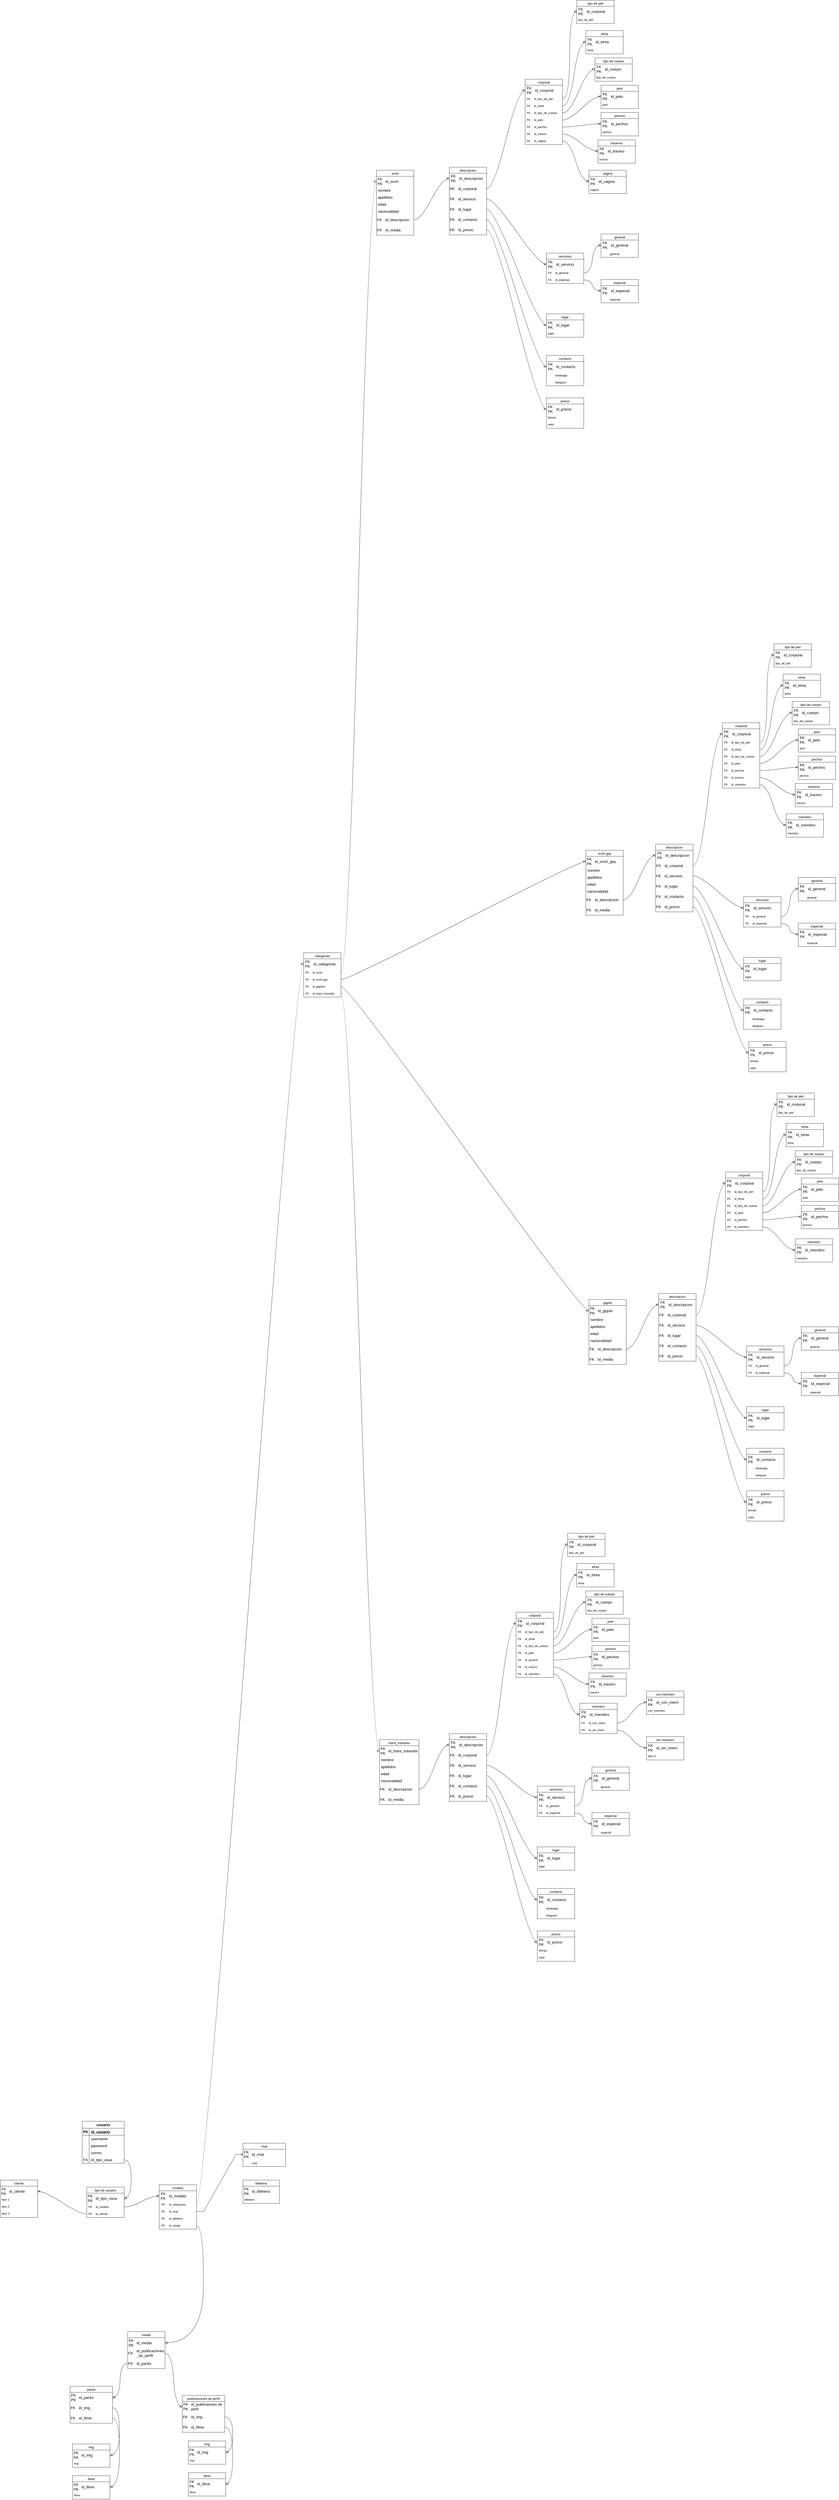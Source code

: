 <mxfile version="21.5.0" type="github">
  <diagram name="Página-1" id="9CmhemCpuhMKOjScDYy-">
    <mxGraphModel dx="1141" dy="10030" grid="1" gridSize="13" guides="1" tooltips="1" connect="1" arrows="1" fold="1" page="0" pageScale="1" pageWidth="1200" pageHeight="1600" math="0" shadow="0">
      <root>
        <mxCell id="0" />
        <mxCell id="1" parent="0" />
        <mxCell id="OkT79dC1lkss3SW73Ljg-11" value="usuario" style="shape=table;startSize=30;container=1;collapsible=1;childLayout=tableLayout;fixedRows=1;rowLines=0;fontStyle=1;align=center;resizeLast=1;html=1;fontSize=16;" parent="1" vertex="1">
          <mxGeometry x="260" y="-212" width="180" height="180" as="geometry" />
        </mxCell>
        <mxCell id="OkT79dC1lkss3SW73Ljg-12" value="" style="shape=tableRow;horizontal=0;startSize=0;swimlaneHead=0;swimlaneBody=0;fillColor=none;collapsible=0;dropTarget=0;points=[[0,0.5],[1,0.5]];portConstraint=eastwest;top=0;left=0;right=0;bottom=1;fontSize=16;" parent="OkT79dC1lkss3SW73Ljg-11" vertex="1">
          <mxGeometry y="30" width="180" height="30" as="geometry" />
        </mxCell>
        <mxCell id="OkT79dC1lkss3SW73Ljg-13" value="PK" style="shape=partialRectangle;connectable=0;fillColor=none;top=0;left=0;bottom=0;right=0;fontStyle=1;overflow=hidden;whiteSpace=wrap;html=1;fontSize=16;" parent="OkT79dC1lkss3SW73Ljg-12" vertex="1">
          <mxGeometry width="30" height="30" as="geometry">
            <mxRectangle width="30" height="30" as="alternateBounds" />
          </mxGeometry>
        </mxCell>
        <mxCell id="OkT79dC1lkss3SW73Ljg-14" value="id_usuario" style="shape=partialRectangle;connectable=0;fillColor=none;top=0;left=0;bottom=0;right=0;align=left;spacingLeft=6;fontStyle=5;overflow=hidden;whiteSpace=wrap;html=1;fontSize=16;" parent="OkT79dC1lkss3SW73Ljg-12" vertex="1">
          <mxGeometry x="30" width="150" height="30" as="geometry">
            <mxRectangle width="150" height="30" as="alternateBounds" />
          </mxGeometry>
        </mxCell>
        <mxCell id="OkT79dC1lkss3SW73Ljg-15" value="" style="shape=tableRow;horizontal=0;startSize=0;swimlaneHead=0;swimlaneBody=0;fillColor=none;collapsible=0;dropTarget=0;points=[[0,0.5],[1,0.5]];portConstraint=eastwest;top=0;left=0;right=0;bottom=0;fontSize=16;" parent="OkT79dC1lkss3SW73Ljg-11" vertex="1">
          <mxGeometry y="60" width="180" height="30" as="geometry" />
        </mxCell>
        <mxCell id="OkT79dC1lkss3SW73Ljg-16" value="" style="shape=partialRectangle;connectable=0;fillColor=none;top=0;left=0;bottom=0;right=0;editable=1;overflow=hidden;whiteSpace=wrap;html=1;fontSize=16;" parent="OkT79dC1lkss3SW73Ljg-15" vertex="1">
          <mxGeometry width="30" height="30" as="geometry">
            <mxRectangle width="30" height="30" as="alternateBounds" />
          </mxGeometry>
        </mxCell>
        <mxCell id="OkT79dC1lkss3SW73Ljg-17" value="username" style="shape=partialRectangle;connectable=0;fillColor=none;top=0;left=0;bottom=0;right=0;align=left;spacingLeft=6;overflow=hidden;whiteSpace=wrap;html=1;fontSize=16;" parent="OkT79dC1lkss3SW73Ljg-15" vertex="1">
          <mxGeometry x="30" width="150" height="30" as="geometry">
            <mxRectangle width="150" height="30" as="alternateBounds" />
          </mxGeometry>
        </mxCell>
        <mxCell id="OkT79dC1lkss3SW73Ljg-18" value="" style="shape=tableRow;horizontal=0;startSize=0;swimlaneHead=0;swimlaneBody=0;fillColor=none;collapsible=0;dropTarget=0;points=[[0,0.5],[1,0.5]];portConstraint=eastwest;top=0;left=0;right=0;bottom=0;fontSize=16;" parent="OkT79dC1lkss3SW73Ljg-11" vertex="1">
          <mxGeometry y="90" width="180" height="30" as="geometry" />
        </mxCell>
        <mxCell id="OkT79dC1lkss3SW73Ljg-19" value="" style="shape=partialRectangle;connectable=0;fillColor=none;top=0;left=0;bottom=0;right=0;editable=1;overflow=hidden;whiteSpace=wrap;html=1;fontSize=16;" parent="OkT79dC1lkss3SW73Ljg-18" vertex="1">
          <mxGeometry width="30" height="30" as="geometry">
            <mxRectangle width="30" height="30" as="alternateBounds" />
          </mxGeometry>
        </mxCell>
        <mxCell id="OkT79dC1lkss3SW73Ljg-20" value="password" style="shape=partialRectangle;connectable=0;fillColor=none;top=0;left=0;bottom=0;right=0;align=left;spacingLeft=6;overflow=hidden;whiteSpace=wrap;html=1;fontSize=16;" parent="OkT79dC1lkss3SW73Ljg-18" vertex="1">
          <mxGeometry x="30" width="150" height="30" as="geometry">
            <mxRectangle width="150" height="30" as="alternateBounds" />
          </mxGeometry>
        </mxCell>
        <mxCell id="OkT79dC1lkss3SW73Ljg-21" value="" style="shape=tableRow;horizontal=0;startSize=0;swimlaneHead=0;swimlaneBody=0;fillColor=none;collapsible=0;dropTarget=0;points=[[0,0.5],[1,0.5]];portConstraint=eastwest;top=0;left=0;right=0;bottom=0;fontSize=16;" parent="OkT79dC1lkss3SW73Ljg-11" vertex="1">
          <mxGeometry y="120" width="180" height="30" as="geometry" />
        </mxCell>
        <mxCell id="OkT79dC1lkss3SW73Ljg-22" value="" style="shape=partialRectangle;connectable=0;fillColor=none;top=0;left=0;bottom=0;right=0;editable=1;overflow=hidden;whiteSpace=wrap;html=1;fontSize=16;" parent="OkT79dC1lkss3SW73Ljg-21" vertex="1">
          <mxGeometry width="30" height="30" as="geometry">
            <mxRectangle width="30" height="30" as="alternateBounds" />
          </mxGeometry>
        </mxCell>
        <mxCell id="OkT79dC1lkss3SW73Ljg-23" value="correo" style="shape=partialRectangle;connectable=0;fillColor=none;top=0;left=0;bottom=0;right=0;align=left;spacingLeft=6;overflow=hidden;whiteSpace=wrap;html=1;fontSize=16;" parent="OkT79dC1lkss3SW73Ljg-21" vertex="1">
          <mxGeometry x="30" width="150" height="30" as="geometry">
            <mxRectangle width="150" height="30" as="alternateBounds" />
          </mxGeometry>
        </mxCell>
        <mxCell id="bJPkjixNv2r76YMKyf6n-13" value="" style="shape=tableRow;horizontal=0;startSize=0;swimlaneHead=0;swimlaneBody=0;fillColor=none;collapsible=0;dropTarget=0;points=[[0,0.5],[1,0.5]];portConstraint=eastwest;top=0;left=0;right=0;bottom=0;fontSize=16;" parent="OkT79dC1lkss3SW73Ljg-11" vertex="1">
          <mxGeometry y="150" width="180" height="30" as="geometry" />
        </mxCell>
        <mxCell id="bJPkjixNv2r76YMKyf6n-14" value="FK" style="shape=partialRectangle;connectable=0;fillColor=none;top=0;left=0;bottom=0;right=0;fontStyle=0;overflow=hidden;whiteSpace=wrap;html=1;fontSize=16;" parent="bJPkjixNv2r76YMKyf6n-13" vertex="1">
          <mxGeometry width="30" height="30" as="geometry">
            <mxRectangle width="30" height="30" as="alternateBounds" />
          </mxGeometry>
        </mxCell>
        <mxCell id="bJPkjixNv2r76YMKyf6n-15" value="id_tipo_usua" style="shape=partialRectangle;connectable=0;fillColor=none;top=0;left=0;bottom=0;right=0;align=left;spacingLeft=6;fontStyle=0;overflow=hidden;whiteSpace=wrap;html=1;fontSize=16;" parent="bJPkjixNv2r76YMKyf6n-13" vertex="1">
          <mxGeometry x="30" width="150" height="30" as="geometry">
            <mxRectangle width="150" height="30" as="alternateBounds" />
          </mxGeometry>
        </mxCell>
        <mxCell id="OkT79dC1lkss3SW73Ljg-130" value="scort" style="swimlane;fontStyle=0;childLayout=stackLayout;horizontal=1;startSize=26;horizontalStack=0;resizeParent=1;resizeParentMax=0;resizeLast=0;collapsible=1;marginBottom=0;align=center;fontSize=14;" parent="1" vertex="1">
          <mxGeometry x="1521" y="-8567" width="160" height="278" as="geometry" />
        </mxCell>
        <mxCell id="maKXJlb6aMtj1wBU1lsS-1" value="" style="shape=table;startSize=0;container=1;collapsible=1;childLayout=tableLayout;fixedRows=1;rowLines=0;fontStyle=0;align=center;resizeLast=1;strokeColor=none;fillColor=none;collapsible=0;fontSize=16;" parent="OkT79dC1lkss3SW73Ljg-130" vertex="1">
          <mxGeometry y="26" width="160" height="44" as="geometry" />
        </mxCell>
        <mxCell id="maKXJlb6aMtj1wBU1lsS-2" value="" style="shape=tableRow;horizontal=0;startSize=0;swimlaneHead=0;swimlaneBody=0;fillColor=none;collapsible=0;dropTarget=0;points=[[0,0.5],[1,0.5]];portConstraint=eastwest;top=0;left=0;right=0;bottom=0;fontSize=16;" parent="maKXJlb6aMtj1wBU1lsS-1" vertex="1">
          <mxGeometry width="160" height="44" as="geometry" />
        </mxCell>
        <mxCell id="maKXJlb6aMtj1wBU1lsS-3" value="FK PK" style="shape=partialRectangle;connectable=0;fillColor=none;top=0;left=0;bottom=0;right=0;fontStyle=0;overflow=hidden;whiteSpace=wrap;html=1;fontSize=16;" parent="maKXJlb6aMtj1wBU1lsS-2" vertex="1">
          <mxGeometry width="30" height="44" as="geometry">
            <mxRectangle width="30" height="44" as="alternateBounds" />
          </mxGeometry>
        </mxCell>
        <mxCell id="maKXJlb6aMtj1wBU1lsS-4" value="id_scort" style="shape=partialRectangle;connectable=0;fillColor=none;top=0;left=0;bottom=0;right=0;align=left;spacingLeft=6;fontStyle=0;overflow=hidden;whiteSpace=wrap;html=1;fontSize=16;" parent="maKXJlb6aMtj1wBU1lsS-2" vertex="1">
          <mxGeometry x="30" width="130" height="44" as="geometry">
            <mxRectangle width="130" height="44" as="alternateBounds" />
          </mxGeometry>
        </mxCell>
        <mxCell id="OkT79dC1lkss3SW73Ljg-131" value="&lt;font style=&quot;vertical-align: inherit;&quot;&gt;&lt;font style=&quot;vertical-align: inherit;&quot;&gt;nombre&lt;/font&gt;&lt;/font&gt;" style="text;strokeColor=none;fillColor=none;spacingLeft=4;spacingRight=4;overflow=hidden;rotatable=0;points=[[0,0.5],[1,0.5]];portConstraint=eastwest;fontSize=16;whiteSpace=wrap;html=1;" parent="OkT79dC1lkss3SW73Ljg-130" vertex="1">
          <mxGeometry y="70" width="160" height="30" as="geometry" />
        </mxCell>
        <mxCell id="OkT79dC1lkss3SW73Ljg-132" value="&lt;font style=&quot;vertical-align: inherit;&quot;&gt;&lt;font style=&quot;vertical-align: inherit;&quot;&gt;apellidos&lt;/font&gt;&lt;/font&gt;" style="text;strokeColor=none;fillColor=none;spacingLeft=4;spacingRight=4;overflow=hidden;rotatable=0;points=[[0,0.5],[1,0.5]];portConstraint=eastwest;fontSize=16;whiteSpace=wrap;html=1;" parent="OkT79dC1lkss3SW73Ljg-130" vertex="1">
          <mxGeometry y="100" width="160" height="30" as="geometry" />
        </mxCell>
        <mxCell id="OkT79dC1lkss3SW73Ljg-133" value="&lt;font style=&quot;vertical-align: inherit;&quot;&gt;&lt;font style=&quot;vertical-align: inherit;&quot;&gt;edad&lt;/font&gt;&lt;/font&gt;" style="text;strokeColor=none;fillColor=none;spacingLeft=4;spacingRight=4;overflow=hidden;rotatable=0;points=[[0,0.5],[1,0.5]];portConstraint=eastwest;fontSize=16;whiteSpace=wrap;html=1;" parent="OkT79dC1lkss3SW73Ljg-130" vertex="1">
          <mxGeometry y="130" width="160" height="30" as="geometry" />
        </mxCell>
        <mxCell id="OkT79dC1lkss3SW73Ljg-138" value="&lt;font style=&quot;vertical-align: inherit;&quot;&gt;&lt;font style=&quot;vertical-align: inherit;&quot;&gt;nacionalidad&lt;/font&gt;&lt;/font&gt;" style="text;strokeColor=none;fillColor=none;spacingLeft=4;spacingRight=4;overflow=hidden;rotatable=0;points=[[0,0.5],[1,0.5]];portConstraint=eastwest;fontSize=16;whiteSpace=wrap;html=1;" parent="OkT79dC1lkss3SW73Ljg-130" vertex="1">
          <mxGeometry y="160" width="160" height="30" as="geometry" />
        </mxCell>
        <mxCell id="maKXJlb6aMtj1wBU1lsS-459" value="" style="shape=tableRow;horizontal=0;startSize=0;swimlaneHead=0;swimlaneBody=0;fillColor=none;collapsible=0;dropTarget=0;points=[[0,0.5],[1,0.5]];portConstraint=eastwest;top=0;left=0;right=0;bottom=0;fontSize=16;" parent="OkT79dC1lkss3SW73Ljg-130" vertex="1">
          <mxGeometry y="190" width="160" height="44" as="geometry" />
        </mxCell>
        <mxCell id="maKXJlb6aMtj1wBU1lsS-460" value="FK&amp;nbsp;" style="shape=partialRectangle;connectable=0;fillColor=none;top=0;left=0;bottom=0;right=0;fontStyle=0;overflow=hidden;whiteSpace=wrap;html=1;fontSize=16;" parent="maKXJlb6aMtj1wBU1lsS-459" vertex="1">
          <mxGeometry width="30" height="44" as="geometry">
            <mxRectangle width="30" height="44" as="alternateBounds" />
          </mxGeometry>
        </mxCell>
        <mxCell id="maKXJlb6aMtj1wBU1lsS-461" value="id_descripcion" style="shape=partialRectangle;connectable=0;fillColor=none;top=0;left=0;bottom=0;right=0;align=left;spacingLeft=6;fontStyle=0;overflow=hidden;whiteSpace=wrap;html=1;fontSize=16;" parent="maKXJlb6aMtj1wBU1lsS-459" vertex="1">
          <mxGeometry x="30" width="130" height="44" as="geometry">
            <mxRectangle width="130" height="44" as="alternateBounds" />
          </mxGeometry>
        </mxCell>
        <mxCell id="F4lkv0Aw12XhU6EAEfCg-9" value="" style="shape=tableRow;horizontal=0;startSize=0;swimlaneHead=0;swimlaneBody=0;fillColor=none;collapsible=0;dropTarget=0;points=[[0,0.5],[1,0.5]];portConstraint=eastwest;top=0;left=0;right=0;bottom=0;fontSize=16;" vertex="1" parent="OkT79dC1lkss3SW73Ljg-130">
          <mxGeometry y="234" width="160" height="44" as="geometry" />
        </mxCell>
        <mxCell id="F4lkv0Aw12XhU6EAEfCg-10" value="FK&amp;nbsp;" style="shape=partialRectangle;connectable=0;fillColor=none;top=0;left=0;bottom=0;right=0;fontStyle=0;overflow=hidden;whiteSpace=wrap;html=1;fontSize=16;" vertex="1" parent="F4lkv0Aw12XhU6EAEfCg-9">
          <mxGeometry width="30" height="44" as="geometry">
            <mxRectangle width="30" height="44" as="alternateBounds" />
          </mxGeometry>
        </mxCell>
        <mxCell id="F4lkv0Aw12XhU6EAEfCg-11" value="id_media" style="shape=partialRectangle;connectable=0;fillColor=none;top=0;left=0;bottom=0;right=0;align=left;spacingLeft=6;fontStyle=0;overflow=hidden;whiteSpace=wrap;html=1;fontSize=16;" vertex="1" parent="F4lkv0Aw12XhU6EAEfCg-9">
          <mxGeometry x="30" width="130" height="44" as="geometry">
            <mxRectangle width="130" height="44" as="alternateBounds" />
          </mxGeometry>
        </mxCell>
        <mxCell id="bJPkjixNv2r76YMKyf6n-3" value="tipo de usuario" style="swimlane;fontStyle=0;childLayout=stackLayout;horizontal=1;startSize=26;horizontalStack=0;resizeParent=1;resizeParentMax=0;resizeLast=0;collapsible=1;marginBottom=0;align=center;fontSize=14;" parent="1" vertex="1">
          <mxGeometry x="280" y="70" width="160" height="130" as="geometry" />
        </mxCell>
        <mxCell id="bJPkjixNv2r76YMKyf6n-7" value="" style="shape=table;startSize=0;container=1;collapsible=1;childLayout=tableLayout;fixedRows=1;rowLines=0;fontStyle=0;align=center;resizeLast=1;strokeColor=none;fillColor=none;collapsible=0;fontSize=16;" parent="bJPkjixNv2r76YMKyf6n-3" vertex="1">
          <mxGeometry y="26" width="160" height="44" as="geometry" />
        </mxCell>
        <mxCell id="bJPkjixNv2r76YMKyf6n-8" value="" style="shape=tableRow;horizontal=0;startSize=0;swimlaneHead=0;swimlaneBody=0;fillColor=none;collapsible=0;dropTarget=0;points=[[0,0.5],[1,0.5]];portConstraint=eastwest;top=0;left=0;right=0;bottom=0;fontSize=16;" parent="bJPkjixNv2r76YMKyf6n-7" vertex="1">
          <mxGeometry width="160" height="44" as="geometry" />
        </mxCell>
        <mxCell id="bJPkjixNv2r76YMKyf6n-9" value="FK PK" style="shape=partialRectangle;connectable=0;fillColor=none;top=0;left=0;bottom=0;right=0;fontStyle=0;overflow=hidden;whiteSpace=wrap;html=1;fontSize=16;" parent="bJPkjixNv2r76YMKyf6n-8" vertex="1">
          <mxGeometry width="30" height="44" as="geometry">
            <mxRectangle width="30" height="44" as="alternateBounds" />
          </mxGeometry>
        </mxCell>
        <mxCell id="bJPkjixNv2r76YMKyf6n-10" value="id_tipo_usua" style="shape=partialRectangle;connectable=0;fillColor=none;top=0;left=0;bottom=0;right=0;align=left;spacingLeft=6;fontStyle=0;overflow=hidden;whiteSpace=wrap;html=1;fontSize=16;" parent="bJPkjixNv2r76YMKyf6n-8" vertex="1">
          <mxGeometry x="30" width="130" height="44" as="geometry">
            <mxRectangle width="130" height="44" as="alternateBounds" />
          </mxGeometry>
        </mxCell>
        <mxCell id="maKXJlb6aMtj1wBU1lsS-38" value="" style="shape=table;startSize=0;container=1;collapsible=1;childLayout=tableLayout;fixedRows=1;rowLines=0;fontStyle=0;align=center;resizeLast=1;strokeColor=none;fillColor=none;collapsible=0;" parent="bJPkjixNv2r76YMKyf6n-3" vertex="1">
          <mxGeometry y="70" width="160" height="30" as="geometry" />
        </mxCell>
        <mxCell id="maKXJlb6aMtj1wBU1lsS-39" value="" style="shape=tableRow;horizontal=0;startSize=0;swimlaneHead=0;swimlaneBody=0;fillColor=none;collapsible=0;dropTarget=0;points=[[0,0.5],[1,0.5]];portConstraint=eastwest;top=0;left=0;right=0;bottom=0;" parent="maKXJlb6aMtj1wBU1lsS-38" vertex="1">
          <mxGeometry width="160" height="30" as="geometry" />
        </mxCell>
        <mxCell id="maKXJlb6aMtj1wBU1lsS-40" value="FK" style="shape=partialRectangle;connectable=0;fillColor=none;top=0;left=0;bottom=0;right=0;fontStyle=0;overflow=hidden;whiteSpace=wrap;html=1;" parent="maKXJlb6aMtj1wBU1lsS-39" vertex="1">
          <mxGeometry width="30" height="30" as="geometry">
            <mxRectangle width="30" height="30" as="alternateBounds" />
          </mxGeometry>
        </mxCell>
        <mxCell id="maKXJlb6aMtj1wBU1lsS-41" value="id_modelo" style="shape=partialRectangle;connectable=0;fillColor=none;top=0;left=0;bottom=0;right=0;align=left;spacingLeft=6;fontStyle=0;overflow=hidden;whiteSpace=wrap;html=1;" parent="maKXJlb6aMtj1wBU1lsS-39" vertex="1">
          <mxGeometry x="30" width="130" height="30" as="geometry">
            <mxRectangle width="130" height="30" as="alternateBounds" />
          </mxGeometry>
        </mxCell>
        <mxCell id="maKXJlb6aMtj1wBU1lsS-441" value="" style="shape=table;startSize=0;container=1;collapsible=1;childLayout=tableLayout;fixedRows=1;rowLines=0;fontStyle=0;align=center;resizeLast=1;strokeColor=none;fillColor=none;collapsible=0;" parent="bJPkjixNv2r76YMKyf6n-3" vertex="1">
          <mxGeometry y="100" width="160" height="30" as="geometry" />
        </mxCell>
        <mxCell id="maKXJlb6aMtj1wBU1lsS-442" value="" style="shape=tableRow;horizontal=0;startSize=0;swimlaneHead=0;swimlaneBody=0;fillColor=none;collapsible=0;dropTarget=0;points=[[0,0.5],[1,0.5]];portConstraint=eastwest;top=0;left=0;right=0;bottom=0;" parent="maKXJlb6aMtj1wBU1lsS-441" vertex="1">
          <mxGeometry width="160" height="30" as="geometry" />
        </mxCell>
        <mxCell id="maKXJlb6aMtj1wBU1lsS-443" value="FK" style="shape=partialRectangle;connectable=0;fillColor=none;top=0;left=0;bottom=0;right=0;fontStyle=0;overflow=hidden;whiteSpace=wrap;html=1;" parent="maKXJlb6aMtj1wBU1lsS-442" vertex="1">
          <mxGeometry width="30" height="30" as="geometry">
            <mxRectangle width="30" height="30" as="alternateBounds" />
          </mxGeometry>
        </mxCell>
        <mxCell id="maKXJlb6aMtj1wBU1lsS-444" value="id_cliente" style="shape=partialRectangle;connectable=0;fillColor=none;top=0;left=0;bottom=0;right=0;align=left;spacingLeft=6;fontStyle=0;overflow=hidden;whiteSpace=wrap;html=1;" parent="maKXJlb6aMtj1wBU1lsS-442" vertex="1">
          <mxGeometry x="30" width="130" height="30" as="geometry">
            <mxRectangle width="130" height="30" as="alternateBounds" />
          </mxGeometry>
        </mxCell>
        <mxCell id="bJPkjixNv2r76YMKyf6n-11" value="" style="edgeStyle=entityRelationEdgeStyle;fontSize=12;html=1;endArrow=ERoneToMany;rounded=0;startSize=8;endSize=8;curved=1;" parent="1" source="bJPkjixNv2r76YMKyf6n-13" target="bJPkjixNv2r76YMKyf6n-8" edge="1">
          <mxGeometry width="100" height="100" relative="1" as="geometry">
            <mxPoint x="220" y="325" as="sourcePoint" />
            <mxPoint x="320" y="230" as="targetPoint" />
          </mxGeometry>
        </mxCell>
        <mxCell id="maKXJlb6aMtj1wBU1lsS-30" value="modelo" style="swimlane;fontStyle=0;childLayout=stackLayout;horizontal=1;startSize=26;horizontalStack=0;resizeParent=1;resizeParentMax=0;resizeLast=0;collapsible=1;marginBottom=0;align=center;fontSize=14;" parent="1" vertex="1">
          <mxGeometry x="590" y="60" width="160" height="190" as="geometry" />
        </mxCell>
        <mxCell id="maKXJlb6aMtj1wBU1lsS-34" value="" style="shape=table;startSize=0;container=1;collapsible=1;childLayout=tableLayout;fixedRows=1;rowLines=0;fontStyle=0;align=center;resizeLast=1;strokeColor=none;fillColor=none;collapsible=0;fontSize=16;" parent="maKXJlb6aMtj1wBU1lsS-30" vertex="1">
          <mxGeometry y="26" width="160" height="164" as="geometry" />
        </mxCell>
        <mxCell id="maKXJlb6aMtj1wBU1lsS-35" value="" style="shape=tableRow;horizontal=0;startSize=0;swimlaneHead=0;swimlaneBody=0;fillColor=none;collapsible=0;dropTarget=0;points=[[0,0.5],[1,0.5]];portConstraint=eastwest;top=0;left=0;right=0;bottom=0;fontSize=16;" parent="maKXJlb6aMtj1wBU1lsS-34" vertex="1">
          <mxGeometry width="160" height="44" as="geometry" />
        </mxCell>
        <mxCell id="maKXJlb6aMtj1wBU1lsS-36" value="FK PK" style="shape=partialRectangle;connectable=0;fillColor=none;top=0;left=0;bottom=0;right=0;fontStyle=0;overflow=hidden;whiteSpace=wrap;html=1;fontSize=16;" parent="maKXJlb6aMtj1wBU1lsS-35" vertex="1">
          <mxGeometry width="34" height="44" as="geometry">
            <mxRectangle width="34" height="44" as="alternateBounds" />
          </mxGeometry>
        </mxCell>
        <mxCell id="maKXJlb6aMtj1wBU1lsS-37" value="id_modelo" style="shape=partialRectangle;connectable=0;fillColor=none;top=0;left=0;bottom=0;right=0;align=left;spacingLeft=6;fontStyle=0;overflow=hidden;whiteSpace=wrap;html=1;fontSize=16;" parent="maKXJlb6aMtj1wBU1lsS-35" vertex="1">
          <mxGeometry x="34" width="126" height="44" as="geometry">
            <mxRectangle width="126" height="44" as="alternateBounds" />
          </mxGeometry>
        </mxCell>
        <mxCell id="maKXJlb6aMtj1wBU1lsS-693" value="" style="shape=tableRow;horizontal=0;startSize=0;swimlaneHead=0;swimlaneBody=0;fillColor=none;collapsible=0;dropTarget=0;points=[[0,0.5],[1,0.5]];portConstraint=eastwest;top=0;left=0;right=0;bottom=0;" parent="maKXJlb6aMtj1wBU1lsS-34" vertex="1">
          <mxGeometry y="44" width="160" height="30" as="geometry" />
        </mxCell>
        <mxCell id="maKXJlb6aMtj1wBU1lsS-694" value="FK" style="shape=partialRectangle;connectable=0;fillColor=none;top=0;left=0;bottom=0;right=0;fontStyle=0;overflow=hidden;whiteSpace=wrap;html=1;" parent="maKXJlb6aMtj1wBU1lsS-693" vertex="1">
          <mxGeometry width="34" height="30" as="geometry">
            <mxRectangle width="34" height="30" as="alternateBounds" />
          </mxGeometry>
        </mxCell>
        <mxCell id="maKXJlb6aMtj1wBU1lsS-695" value="id_categorias" style="shape=partialRectangle;connectable=0;fillColor=none;top=0;left=0;bottom=0;right=0;align=left;spacingLeft=6;fontStyle=0;overflow=hidden;whiteSpace=wrap;html=1;" parent="maKXJlb6aMtj1wBU1lsS-693" vertex="1">
          <mxGeometry x="34" width="126" height="30" as="geometry">
            <mxRectangle width="126" height="30" as="alternateBounds" />
          </mxGeometry>
        </mxCell>
        <mxCell id="F4lkv0Aw12XhU6EAEfCg-325" value="" style="shape=tableRow;horizontal=0;startSize=0;swimlaneHead=0;swimlaneBody=0;fillColor=none;collapsible=0;dropTarget=0;points=[[0,0.5],[1,0.5]];portConstraint=eastwest;top=0;left=0;right=0;bottom=0;" vertex="1" parent="maKXJlb6aMtj1wBU1lsS-34">
          <mxGeometry y="74" width="160" height="30" as="geometry" />
        </mxCell>
        <mxCell id="F4lkv0Aw12XhU6EAEfCg-326" value="FK" style="shape=partialRectangle;connectable=0;fillColor=none;top=0;left=0;bottom=0;right=0;fontStyle=0;overflow=hidden;whiteSpace=wrap;html=1;" vertex="1" parent="F4lkv0Aw12XhU6EAEfCg-325">
          <mxGeometry width="34" height="30" as="geometry">
            <mxRectangle width="34" height="30" as="alternateBounds" />
          </mxGeometry>
        </mxCell>
        <mxCell id="F4lkv0Aw12XhU6EAEfCg-327" value="id_chat" style="shape=partialRectangle;connectable=0;fillColor=none;top=0;left=0;bottom=0;right=0;align=left;spacingLeft=6;fontStyle=0;overflow=hidden;whiteSpace=wrap;html=1;" vertex="1" parent="F4lkv0Aw12XhU6EAEfCg-325">
          <mxGeometry x="34" width="126" height="30" as="geometry">
            <mxRectangle width="126" height="30" as="alternateBounds" />
          </mxGeometry>
        </mxCell>
        <mxCell id="F4lkv0Aw12XhU6EAEfCg-321" value="" style="shape=tableRow;horizontal=0;startSize=0;swimlaneHead=0;swimlaneBody=0;fillColor=none;collapsible=0;dropTarget=0;points=[[0,0.5],[1,0.5]];portConstraint=eastwest;top=0;left=0;right=0;bottom=0;" vertex="1" parent="maKXJlb6aMtj1wBU1lsS-34">
          <mxGeometry y="104" width="160" height="30" as="geometry" />
        </mxCell>
        <mxCell id="F4lkv0Aw12XhU6EAEfCg-322" value="FK" style="shape=partialRectangle;connectable=0;fillColor=none;top=0;left=0;bottom=0;right=0;fontStyle=0;overflow=hidden;whiteSpace=wrap;html=1;" vertex="1" parent="F4lkv0Aw12XhU6EAEfCg-321">
          <mxGeometry width="34" height="30" as="geometry">
            <mxRectangle width="34" height="30" as="alternateBounds" />
          </mxGeometry>
        </mxCell>
        <mxCell id="F4lkv0Aw12XhU6EAEfCg-323" value="id_billetera" style="shape=partialRectangle;connectable=0;fillColor=none;top=0;left=0;bottom=0;right=0;align=left;spacingLeft=6;fontStyle=0;overflow=hidden;whiteSpace=wrap;html=1;" vertex="1" parent="F4lkv0Aw12XhU6EAEfCg-321">
          <mxGeometry x="34" width="126" height="30" as="geometry">
            <mxRectangle width="126" height="30" as="alternateBounds" />
          </mxGeometry>
        </mxCell>
        <mxCell id="F4lkv0Aw12XhU6EAEfCg-392" value="" style="shape=tableRow;horizontal=0;startSize=0;swimlaneHead=0;swimlaneBody=0;fillColor=none;collapsible=0;dropTarget=0;points=[[0,0.5],[1,0.5]];portConstraint=eastwest;top=0;left=0;right=0;bottom=0;" vertex="1" parent="maKXJlb6aMtj1wBU1lsS-34">
          <mxGeometry y="134" width="160" height="30" as="geometry" />
        </mxCell>
        <mxCell id="F4lkv0Aw12XhU6EAEfCg-393" value="FK" style="shape=partialRectangle;connectable=0;fillColor=none;top=0;left=0;bottom=0;right=0;fontStyle=0;overflow=hidden;whiteSpace=wrap;html=1;" vertex="1" parent="F4lkv0Aw12XhU6EAEfCg-392">
          <mxGeometry width="34" height="30" as="geometry">
            <mxRectangle width="34" height="30" as="alternateBounds" />
          </mxGeometry>
        </mxCell>
        <mxCell id="F4lkv0Aw12XhU6EAEfCg-394" value="id_media" style="shape=partialRectangle;connectable=0;fillColor=none;top=0;left=0;bottom=0;right=0;align=left;spacingLeft=6;fontStyle=0;overflow=hidden;whiteSpace=wrap;html=1;" vertex="1" parent="F4lkv0Aw12XhU6EAEfCg-392">
          <mxGeometry x="34" width="126" height="30" as="geometry">
            <mxRectangle width="126" height="30" as="alternateBounds" />
          </mxGeometry>
        </mxCell>
        <mxCell id="maKXJlb6aMtj1wBU1lsS-42" value="" style="edgeStyle=entityRelationEdgeStyle;fontSize=12;html=1;endArrow=ERoneToMany;rounded=0;startSize=8;endSize=8;curved=1;" parent="1" source="maKXJlb6aMtj1wBU1lsS-39" target="maKXJlb6aMtj1wBU1lsS-35" edge="1">
          <mxGeometry width="100" height="100" relative="1" as="geometry">
            <mxPoint x="420" y="250" as="sourcePoint" />
            <mxPoint x="490" y="133" as="targetPoint" />
          </mxGeometry>
        </mxCell>
        <mxCell id="maKXJlb6aMtj1wBU1lsS-437" value="cliente" style="swimlane;fontStyle=0;childLayout=stackLayout;horizontal=1;startSize=26;horizontalStack=0;resizeParent=1;resizeParentMax=0;resizeLast=0;collapsible=1;marginBottom=0;align=center;fontSize=14;" parent="1" vertex="1">
          <mxGeometry x="-91" y="40" width="160" height="160" as="geometry" />
        </mxCell>
        <mxCell id="maKXJlb6aMtj1wBU1lsS-445" value="" style="shape=table;startSize=0;container=1;collapsible=1;childLayout=tableLayout;fixedRows=1;rowLines=0;fontStyle=0;align=center;resizeLast=1;strokeColor=none;fillColor=none;collapsible=0;fontSize=16;" parent="maKXJlb6aMtj1wBU1lsS-437" vertex="1">
          <mxGeometry y="26" width="160" height="44" as="geometry" />
        </mxCell>
        <mxCell id="maKXJlb6aMtj1wBU1lsS-446" value="" style="shape=tableRow;horizontal=0;startSize=0;swimlaneHead=0;swimlaneBody=0;fillColor=none;collapsible=0;dropTarget=0;points=[[0,0.5],[1,0.5]];portConstraint=eastwest;top=0;left=0;right=0;bottom=0;fontSize=16;" parent="maKXJlb6aMtj1wBU1lsS-445" vertex="1">
          <mxGeometry width="160" height="44" as="geometry" />
        </mxCell>
        <mxCell id="maKXJlb6aMtj1wBU1lsS-447" value="FK PK" style="shape=partialRectangle;connectable=0;fillColor=none;top=0;left=0;bottom=0;right=0;fontStyle=0;overflow=hidden;whiteSpace=wrap;html=1;fontSize=16;" parent="maKXJlb6aMtj1wBU1lsS-446" vertex="1">
          <mxGeometry width="30" height="44" as="geometry">
            <mxRectangle width="30" height="44" as="alternateBounds" />
          </mxGeometry>
        </mxCell>
        <mxCell id="maKXJlb6aMtj1wBU1lsS-448" value="id_cliente" style="shape=partialRectangle;connectable=0;fillColor=none;top=0;left=0;bottom=0;right=0;align=left;spacingLeft=6;fontStyle=0;overflow=hidden;whiteSpace=wrap;html=1;fontSize=16;" parent="maKXJlb6aMtj1wBU1lsS-446" vertex="1">
          <mxGeometry x="30" width="130" height="44" as="geometry">
            <mxRectangle width="130" height="44" as="alternateBounds" />
          </mxGeometry>
        </mxCell>
        <mxCell id="maKXJlb6aMtj1wBU1lsS-438" value="Item 1" style="text;strokeColor=none;fillColor=none;spacingLeft=4;spacingRight=4;overflow=hidden;rotatable=0;points=[[0,0.5],[1,0.5]];portConstraint=eastwest;fontSize=12;whiteSpace=wrap;html=1;" parent="maKXJlb6aMtj1wBU1lsS-437" vertex="1">
          <mxGeometry y="70" width="160" height="30" as="geometry" />
        </mxCell>
        <mxCell id="maKXJlb6aMtj1wBU1lsS-439" value="Item 2" style="text;strokeColor=none;fillColor=none;spacingLeft=4;spacingRight=4;overflow=hidden;rotatable=0;points=[[0,0.5],[1,0.5]];portConstraint=eastwest;fontSize=12;whiteSpace=wrap;html=1;" parent="maKXJlb6aMtj1wBU1lsS-437" vertex="1">
          <mxGeometry y="100" width="160" height="30" as="geometry" />
        </mxCell>
        <mxCell id="maKXJlb6aMtj1wBU1lsS-440" value="Item 3" style="text;strokeColor=none;fillColor=none;spacingLeft=4;spacingRight=4;overflow=hidden;rotatable=0;points=[[0,0.5],[1,0.5]];portConstraint=eastwest;fontSize=12;whiteSpace=wrap;html=1;" parent="maKXJlb6aMtj1wBU1lsS-437" vertex="1">
          <mxGeometry y="130" width="160" height="30" as="geometry" />
        </mxCell>
        <mxCell id="maKXJlb6aMtj1wBU1lsS-449" value="" style="edgeStyle=entityRelationEdgeStyle;fontSize=12;html=1;endArrow=ERoneToMany;rounded=0;startSize=8;endSize=8;curved=1;" parent="1" source="maKXJlb6aMtj1wBU1lsS-442" target="maKXJlb6aMtj1wBU1lsS-446" edge="1">
          <mxGeometry width="100" height="100" relative="1" as="geometry">
            <mxPoint x="481" y="195" as="sourcePoint" />
            <mxPoint x="603" y="121" as="targetPoint" />
          </mxGeometry>
        </mxCell>
        <mxCell id="maKXJlb6aMtj1wBU1lsS-465" value="" style="edgeStyle=entityRelationEdgeStyle;fontSize=12;html=1;endArrow=ERoneToMany;rounded=0;startSize=8;endSize=8;curved=1;" parent="1" source="maKXJlb6aMtj1wBU1lsS-459" target="maKXJlb6aMtj1wBU1lsS-462" edge="1">
          <mxGeometry width="100" height="100" relative="1" as="geometry">
            <mxPoint x="1798" y="-7839" as="sourcePoint" />
            <mxPoint x="1945" y="-7884" as="targetPoint" />
            <Array as="points">
              <mxPoint x="1906" y="-7854" />
            </Array>
          </mxGeometry>
        </mxCell>
        <mxCell id="maKXJlb6aMtj1wBU1lsS-493" value="tipo de piel" style="swimlane;fontStyle=0;childLayout=stackLayout;horizontal=1;startSize=26;horizontalStack=0;resizeParent=1;resizeParentMax=0;resizeLast=0;collapsible=1;marginBottom=0;align=center;fontSize=14;" parent="1" vertex="1">
          <mxGeometry x="2379" y="-9295" width="160" height="100" as="geometry" />
        </mxCell>
        <mxCell id="maKXJlb6aMtj1wBU1lsS-575" value="" style="shape=tableRow;horizontal=0;startSize=0;swimlaneHead=0;swimlaneBody=0;fillColor=none;collapsible=0;dropTarget=0;points=[[0,0.5],[1,0.5]];portConstraint=eastwest;top=0;left=0;right=0;bottom=0;fontSize=16;" parent="maKXJlb6aMtj1wBU1lsS-493" vertex="1">
          <mxGeometry y="26" width="160" height="44" as="geometry" />
        </mxCell>
        <mxCell id="maKXJlb6aMtj1wBU1lsS-576" value="FK PK" style="shape=partialRectangle;connectable=0;fillColor=none;top=0;left=0;bottom=0;right=0;fontStyle=0;overflow=hidden;whiteSpace=wrap;html=1;fontSize=16;" parent="maKXJlb6aMtj1wBU1lsS-575" vertex="1">
          <mxGeometry width="34.0" height="44" as="geometry">
            <mxRectangle width="34.0" height="44" as="alternateBounds" />
          </mxGeometry>
        </mxCell>
        <mxCell id="maKXJlb6aMtj1wBU1lsS-577" value="id_corporal" style="shape=partialRectangle;connectable=0;fillColor=none;top=0;left=0;bottom=0;right=0;align=left;spacingLeft=6;fontStyle=0;overflow=hidden;whiteSpace=wrap;html=1;fontSize=16;" parent="maKXJlb6aMtj1wBU1lsS-575" vertex="1">
          <mxGeometry x="34.0" width="126.0" height="44" as="geometry">
            <mxRectangle width="126.0" height="44" as="alternateBounds" />
          </mxGeometry>
        </mxCell>
        <mxCell id="maKXJlb6aMtj1wBU1lsS-494" value="tipo_de_piel" style="text;strokeColor=none;fillColor=none;spacingLeft=4;spacingRight=4;overflow=hidden;rotatable=0;points=[[0,0.5],[1,0.5]];portConstraint=eastwest;fontSize=12;whiteSpace=wrap;html=1;" parent="maKXJlb6aMtj1wBU1lsS-493" vertex="1">
          <mxGeometry y="70" width="160" height="30" as="geometry" />
        </mxCell>
        <mxCell id="maKXJlb6aMtj1wBU1lsS-510" value="corporal" style="swimlane;fontStyle=0;childLayout=stackLayout;horizontal=1;startSize=26;horizontalStack=0;resizeParent=1;resizeParentMax=0;resizeLast=0;collapsible=1;marginBottom=0;align=center;fontSize=14;" parent="1" vertex="1">
          <mxGeometry x="2158" y="-8957" width="160" height="280" as="geometry" />
        </mxCell>
        <mxCell id="maKXJlb6aMtj1wBU1lsS-530" value="" style="shape=tableRow;horizontal=0;startSize=0;swimlaneHead=0;swimlaneBody=0;fillColor=none;collapsible=0;dropTarget=0;points=[[0,0.5],[1,0.5]];portConstraint=eastwest;top=0;left=0;right=0;bottom=0;fontSize=16;" parent="maKXJlb6aMtj1wBU1lsS-510" vertex="1">
          <mxGeometry y="26" width="160" height="44" as="geometry" />
        </mxCell>
        <mxCell id="maKXJlb6aMtj1wBU1lsS-531" value="FK PK" style="shape=partialRectangle;connectable=0;fillColor=none;top=0;left=0;bottom=0;right=0;fontStyle=0;overflow=hidden;whiteSpace=wrap;html=1;fontSize=16;" parent="maKXJlb6aMtj1wBU1lsS-530" vertex="1">
          <mxGeometry width="34.0" height="44" as="geometry">
            <mxRectangle width="34.0" height="44" as="alternateBounds" />
          </mxGeometry>
        </mxCell>
        <mxCell id="maKXJlb6aMtj1wBU1lsS-532" value="id_corporal" style="shape=partialRectangle;connectable=0;fillColor=none;top=0;left=0;bottom=0;right=0;align=left;spacingLeft=6;fontStyle=0;overflow=hidden;whiteSpace=wrap;html=1;fontSize=16;" parent="maKXJlb6aMtj1wBU1lsS-530" vertex="1">
          <mxGeometry x="34.0" width="126.0" height="44" as="geometry">
            <mxRectangle width="126.0" height="44" as="alternateBounds" />
          </mxGeometry>
        </mxCell>
        <mxCell id="maKXJlb6aMtj1wBU1lsS-533" value="" style="shape=table;startSize=0;container=1;collapsible=1;childLayout=tableLayout;fixedRows=1;rowLines=0;fontStyle=0;align=center;resizeLast=1;strokeColor=none;fillColor=none;collapsible=0;" parent="maKXJlb6aMtj1wBU1lsS-510" vertex="1">
          <mxGeometry y="70" width="160" height="30" as="geometry" />
        </mxCell>
        <mxCell id="maKXJlb6aMtj1wBU1lsS-534" value="" style="shape=tableRow;horizontal=0;startSize=0;swimlaneHead=0;swimlaneBody=0;fillColor=none;collapsible=0;dropTarget=0;points=[[0,0.5],[1,0.5]];portConstraint=eastwest;top=0;left=0;right=0;bottom=0;" parent="maKXJlb6aMtj1wBU1lsS-533" vertex="1">
          <mxGeometry width="160" height="30" as="geometry" />
        </mxCell>
        <mxCell id="maKXJlb6aMtj1wBU1lsS-535" value="FK" style="shape=partialRectangle;connectable=0;fillColor=none;top=0;left=0;bottom=0;right=0;fontStyle=0;overflow=hidden;whiteSpace=wrap;html=1;" parent="maKXJlb6aMtj1wBU1lsS-534" vertex="1">
          <mxGeometry width="30" height="30" as="geometry">
            <mxRectangle width="30" height="30" as="alternateBounds" />
          </mxGeometry>
        </mxCell>
        <mxCell id="maKXJlb6aMtj1wBU1lsS-536" value="id_tipo_de_piel" style="shape=partialRectangle;connectable=0;fillColor=none;top=0;left=0;bottom=0;right=0;align=left;spacingLeft=6;fontStyle=0;overflow=hidden;whiteSpace=wrap;html=1;" parent="maKXJlb6aMtj1wBU1lsS-534" vertex="1">
          <mxGeometry x="30" width="130" height="30" as="geometry">
            <mxRectangle width="130" height="30" as="alternateBounds" />
          </mxGeometry>
        </mxCell>
        <mxCell id="maKXJlb6aMtj1wBU1lsS-537" value="" style="shape=table;startSize=0;container=1;collapsible=1;childLayout=tableLayout;fixedRows=1;rowLines=0;fontStyle=0;align=center;resizeLast=1;strokeColor=none;fillColor=none;collapsible=0;" parent="maKXJlb6aMtj1wBU1lsS-510" vertex="1">
          <mxGeometry y="100" width="160" height="30" as="geometry" />
        </mxCell>
        <mxCell id="maKXJlb6aMtj1wBU1lsS-538" value="" style="shape=tableRow;horizontal=0;startSize=0;swimlaneHead=0;swimlaneBody=0;fillColor=none;collapsible=0;dropTarget=0;points=[[0,0.5],[1,0.5]];portConstraint=eastwest;top=0;left=0;right=0;bottom=0;" parent="maKXJlb6aMtj1wBU1lsS-537" vertex="1">
          <mxGeometry width="160" height="30" as="geometry" />
        </mxCell>
        <mxCell id="maKXJlb6aMtj1wBU1lsS-539" value="FK" style="shape=partialRectangle;connectable=0;fillColor=none;top=0;left=0;bottom=0;right=0;fontStyle=0;overflow=hidden;whiteSpace=wrap;html=1;" parent="maKXJlb6aMtj1wBU1lsS-538" vertex="1">
          <mxGeometry width="30" height="30" as="geometry">
            <mxRectangle width="30" height="30" as="alternateBounds" />
          </mxGeometry>
        </mxCell>
        <mxCell id="maKXJlb6aMtj1wBU1lsS-540" value="id_etnia" style="shape=partialRectangle;connectable=0;fillColor=none;top=0;left=0;bottom=0;right=0;align=left;spacingLeft=6;fontStyle=0;overflow=hidden;whiteSpace=wrap;html=1;" parent="maKXJlb6aMtj1wBU1lsS-538" vertex="1">
          <mxGeometry x="30" width="130" height="30" as="geometry">
            <mxRectangle width="130" height="30" as="alternateBounds" />
          </mxGeometry>
        </mxCell>
        <mxCell id="maKXJlb6aMtj1wBU1lsS-541" value="" style="shape=table;startSize=0;container=1;collapsible=1;childLayout=tableLayout;fixedRows=1;rowLines=0;fontStyle=0;align=center;resizeLast=1;strokeColor=none;fillColor=none;collapsible=0;" parent="maKXJlb6aMtj1wBU1lsS-510" vertex="1">
          <mxGeometry y="130" width="160" height="30" as="geometry" />
        </mxCell>
        <mxCell id="maKXJlb6aMtj1wBU1lsS-542" value="" style="shape=tableRow;horizontal=0;startSize=0;swimlaneHead=0;swimlaneBody=0;fillColor=none;collapsible=0;dropTarget=0;points=[[0,0.5],[1,0.5]];portConstraint=eastwest;top=0;left=0;right=0;bottom=0;" parent="maKXJlb6aMtj1wBU1lsS-541" vertex="1">
          <mxGeometry width="160" height="30" as="geometry" />
        </mxCell>
        <mxCell id="maKXJlb6aMtj1wBU1lsS-543" value="FK" style="shape=partialRectangle;connectable=0;fillColor=none;top=0;left=0;bottom=0;right=0;fontStyle=0;overflow=hidden;whiteSpace=wrap;html=1;" parent="maKXJlb6aMtj1wBU1lsS-542" vertex="1">
          <mxGeometry width="30" height="30" as="geometry">
            <mxRectangle width="30" height="30" as="alternateBounds" />
          </mxGeometry>
        </mxCell>
        <mxCell id="maKXJlb6aMtj1wBU1lsS-544" value="id_tipo_de_cuerpo" style="shape=partialRectangle;connectable=0;fillColor=none;top=0;left=0;bottom=0;right=0;align=left;spacingLeft=6;fontStyle=0;overflow=hidden;whiteSpace=wrap;html=1;" parent="maKXJlb6aMtj1wBU1lsS-542" vertex="1">
          <mxGeometry x="30" width="130" height="30" as="geometry">
            <mxRectangle width="130" height="30" as="alternateBounds" />
          </mxGeometry>
        </mxCell>
        <mxCell id="maKXJlb6aMtj1wBU1lsS-545" value="" style="shape=table;startSize=0;container=1;collapsible=1;childLayout=tableLayout;fixedRows=1;rowLines=0;fontStyle=0;align=center;resizeLast=1;strokeColor=none;fillColor=none;collapsible=0;" parent="maKXJlb6aMtj1wBU1lsS-510" vertex="1">
          <mxGeometry y="160" width="160" height="30" as="geometry" />
        </mxCell>
        <mxCell id="maKXJlb6aMtj1wBU1lsS-546" value="" style="shape=tableRow;horizontal=0;startSize=0;swimlaneHead=0;swimlaneBody=0;fillColor=none;collapsible=0;dropTarget=0;points=[[0,0.5],[1,0.5]];portConstraint=eastwest;top=0;left=0;right=0;bottom=0;" parent="maKXJlb6aMtj1wBU1lsS-545" vertex="1">
          <mxGeometry width="160" height="30" as="geometry" />
        </mxCell>
        <mxCell id="maKXJlb6aMtj1wBU1lsS-547" value="FK" style="shape=partialRectangle;connectable=0;fillColor=none;top=0;left=0;bottom=0;right=0;fontStyle=0;overflow=hidden;whiteSpace=wrap;html=1;" parent="maKXJlb6aMtj1wBU1lsS-546" vertex="1">
          <mxGeometry width="30" height="30" as="geometry">
            <mxRectangle width="30" height="30" as="alternateBounds" />
          </mxGeometry>
        </mxCell>
        <mxCell id="maKXJlb6aMtj1wBU1lsS-548" value="id_pelo" style="shape=partialRectangle;connectable=0;fillColor=none;top=0;left=0;bottom=0;right=0;align=left;spacingLeft=6;fontStyle=0;overflow=hidden;whiteSpace=wrap;html=1;" parent="maKXJlb6aMtj1wBU1lsS-546" vertex="1">
          <mxGeometry x="30" width="130" height="30" as="geometry">
            <mxRectangle width="130" height="30" as="alternateBounds" />
          </mxGeometry>
        </mxCell>
        <mxCell id="maKXJlb6aMtj1wBU1lsS-549" value="" style="shape=table;startSize=0;container=1;collapsible=1;childLayout=tableLayout;fixedRows=1;rowLines=0;fontStyle=0;align=center;resizeLast=1;strokeColor=none;fillColor=none;collapsible=0;" parent="maKXJlb6aMtj1wBU1lsS-510" vertex="1">
          <mxGeometry y="190" width="160" height="30" as="geometry" />
        </mxCell>
        <mxCell id="maKXJlb6aMtj1wBU1lsS-550" value="" style="shape=tableRow;horizontal=0;startSize=0;swimlaneHead=0;swimlaneBody=0;fillColor=none;collapsible=0;dropTarget=0;points=[[0,0.5],[1,0.5]];portConstraint=eastwest;top=0;left=0;right=0;bottom=0;" parent="maKXJlb6aMtj1wBU1lsS-549" vertex="1">
          <mxGeometry width="160" height="30" as="geometry" />
        </mxCell>
        <mxCell id="maKXJlb6aMtj1wBU1lsS-551" value="FK" style="shape=partialRectangle;connectable=0;fillColor=none;top=0;left=0;bottom=0;right=0;fontStyle=0;overflow=hidden;whiteSpace=wrap;html=1;" parent="maKXJlb6aMtj1wBU1lsS-550" vertex="1">
          <mxGeometry width="30" height="30" as="geometry">
            <mxRectangle width="30" height="30" as="alternateBounds" />
          </mxGeometry>
        </mxCell>
        <mxCell id="maKXJlb6aMtj1wBU1lsS-552" value="id_pechos" style="shape=partialRectangle;connectable=0;fillColor=none;top=0;left=0;bottom=0;right=0;align=left;spacingLeft=6;fontStyle=0;overflow=hidden;whiteSpace=wrap;html=1;" parent="maKXJlb6aMtj1wBU1lsS-550" vertex="1">
          <mxGeometry x="30" width="130" height="30" as="geometry">
            <mxRectangle width="130" height="30" as="alternateBounds" />
          </mxGeometry>
        </mxCell>
        <mxCell id="maKXJlb6aMtj1wBU1lsS-553" value="" style="shape=table;startSize=0;container=1;collapsible=1;childLayout=tableLayout;fixedRows=1;rowLines=0;fontStyle=0;align=center;resizeLast=1;strokeColor=none;fillColor=none;collapsible=0;" parent="maKXJlb6aMtj1wBU1lsS-510" vertex="1">
          <mxGeometry y="220" width="160" height="30" as="geometry" />
        </mxCell>
        <mxCell id="maKXJlb6aMtj1wBU1lsS-554" value="" style="shape=tableRow;horizontal=0;startSize=0;swimlaneHead=0;swimlaneBody=0;fillColor=none;collapsible=0;dropTarget=0;points=[[0,0.5],[1,0.5]];portConstraint=eastwest;top=0;left=0;right=0;bottom=0;" parent="maKXJlb6aMtj1wBU1lsS-553" vertex="1">
          <mxGeometry width="160" height="30" as="geometry" />
        </mxCell>
        <mxCell id="maKXJlb6aMtj1wBU1lsS-555" value="FK" style="shape=partialRectangle;connectable=0;fillColor=none;top=0;left=0;bottom=0;right=0;fontStyle=0;overflow=hidden;whiteSpace=wrap;html=1;" parent="maKXJlb6aMtj1wBU1lsS-554" vertex="1">
          <mxGeometry width="30" height="30" as="geometry">
            <mxRectangle width="30" height="30" as="alternateBounds" />
          </mxGeometry>
        </mxCell>
        <mxCell id="maKXJlb6aMtj1wBU1lsS-556" value="id_tracero" style="shape=partialRectangle;connectable=0;fillColor=none;top=0;left=0;bottom=0;right=0;align=left;spacingLeft=6;fontStyle=0;overflow=hidden;whiteSpace=wrap;html=1;" parent="maKXJlb6aMtj1wBU1lsS-554" vertex="1">
          <mxGeometry x="30" width="130" height="30" as="geometry">
            <mxRectangle width="130" height="30" as="alternateBounds" />
          </mxGeometry>
        </mxCell>
        <mxCell id="maKXJlb6aMtj1wBU1lsS-557" value="" style="shape=table;startSize=0;container=1;collapsible=1;childLayout=tableLayout;fixedRows=1;rowLines=0;fontStyle=0;align=center;resizeLast=1;strokeColor=none;fillColor=none;collapsible=0;" parent="maKXJlb6aMtj1wBU1lsS-510" vertex="1">
          <mxGeometry y="250" width="160" height="30" as="geometry" />
        </mxCell>
        <mxCell id="maKXJlb6aMtj1wBU1lsS-558" value="" style="shape=tableRow;horizontal=0;startSize=0;swimlaneHead=0;swimlaneBody=0;fillColor=none;collapsible=0;dropTarget=0;points=[[0,0.5],[1,0.5]];portConstraint=eastwest;top=0;left=0;right=0;bottom=0;" parent="maKXJlb6aMtj1wBU1lsS-557" vertex="1">
          <mxGeometry width="160" height="30" as="geometry" />
        </mxCell>
        <mxCell id="maKXJlb6aMtj1wBU1lsS-559" value="FK" style="shape=partialRectangle;connectable=0;fillColor=none;top=0;left=0;bottom=0;right=0;fontStyle=0;overflow=hidden;whiteSpace=wrap;html=1;" parent="maKXJlb6aMtj1wBU1lsS-558" vertex="1">
          <mxGeometry width="30" height="30" as="geometry">
            <mxRectangle width="30" height="30" as="alternateBounds" />
          </mxGeometry>
        </mxCell>
        <mxCell id="maKXJlb6aMtj1wBU1lsS-560" value="id_vagina" style="shape=partialRectangle;connectable=0;fillColor=none;top=0;left=0;bottom=0;right=0;align=left;spacingLeft=6;fontStyle=0;overflow=hidden;whiteSpace=wrap;html=1;" parent="maKXJlb6aMtj1wBU1lsS-558" vertex="1">
          <mxGeometry x="30" width="130" height="30" as="geometry">
            <mxRectangle width="130" height="30" as="alternateBounds" />
          </mxGeometry>
        </mxCell>
        <mxCell id="maKXJlb6aMtj1wBU1lsS-514" value="servicios" style="swimlane;fontStyle=0;childLayout=stackLayout;horizontal=1;startSize=26;horizontalStack=0;resizeParent=1;resizeParentMax=0;resizeLast=0;collapsible=1;marginBottom=0;align=center;fontSize=14;" parent="1" vertex="1">
          <mxGeometry x="2249" y="-8212" width="160" height="130" as="geometry" />
        </mxCell>
        <mxCell id="maKXJlb6aMtj1wBU1lsS-561" value="" style="shape=tableRow;horizontal=0;startSize=0;swimlaneHead=0;swimlaneBody=0;fillColor=none;collapsible=0;dropTarget=0;points=[[0,0.5],[1,0.5]];portConstraint=eastwest;top=0;left=0;right=0;bottom=0;fontSize=16;" parent="maKXJlb6aMtj1wBU1lsS-514" vertex="1">
          <mxGeometry y="26" width="160" height="44" as="geometry" />
        </mxCell>
        <mxCell id="maKXJlb6aMtj1wBU1lsS-562" value="FK PK" style="shape=partialRectangle;connectable=0;fillColor=none;top=0;left=0;bottom=0;right=0;fontStyle=0;overflow=hidden;whiteSpace=wrap;html=1;fontSize=16;" parent="maKXJlb6aMtj1wBU1lsS-561" vertex="1">
          <mxGeometry width="34.0" height="44" as="geometry">
            <mxRectangle width="34.0" height="44" as="alternateBounds" />
          </mxGeometry>
        </mxCell>
        <mxCell id="maKXJlb6aMtj1wBU1lsS-563" value="id_servicio" style="shape=partialRectangle;connectable=0;fillColor=none;top=0;left=0;bottom=0;right=0;align=left;spacingLeft=6;fontStyle=0;overflow=hidden;whiteSpace=wrap;html=1;fontSize=16;" parent="maKXJlb6aMtj1wBU1lsS-561" vertex="1">
          <mxGeometry x="34.0" width="126.0" height="44" as="geometry">
            <mxRectangle width="126.0" height="44" as="alternateBounds" />
          </mxGeometry>
        </mxCell>
        <mxCell id="maKXJlb6aMtj1wBU1lsS-619" value="" style="shape=table;startSize=0;container=1;collapsible=1;childLayout=tableLayout;fixedRows=1;rowLines=0;fontStyle=0;align=center;resizeLast=1;strokeColor=none;fillColor=none;collapsible=0;" parent="maKXJlb6aMtj1wBU1lsS-514" vertex="1">
          <mxGeometry y="70" width="160" height="30" as="geometry" />
        </mxCell>
        <mxCell id="maKXJlb6aMtj1wBU1lsS-620" value="" style="shape=tableRow;horizontal=0;startSize=0;swimlaneHead=0;swimlaneBody=0;fillColor=none;collapsible=0;dropTarget=0;points=[[0,0.5],[1,0.5]];portConstraint=eastwest;top=0;left=0;right=0;bottom=0;" parent="maKXJlb6aMtj1wBU1lsS-619" vertex="1">
          <mxGeometry width="160" height="30" as="geometry" />
        </mxCell>
        <mxCell id="maKXJlb6aMtj1wBU1lsS-621" value="FK" style="shape=partialRectangle;connectable=0;fillColor=none;top=0;left=0;bottom=0;right=0;fontStyle=0;overflow=hidden;whiteSpace=wrap;html=1;" parent="maKXJlb6aMtj1wBU1lsS-620" vertex="1">
          <mxGeometry width="30" height="30" as="geometry">
            <mxRectangle width="30" height="30" as="alternateBounds" />
          </mxGeometry>
        </mxCell>
        <mxCell id="maKXJlb6aMtj1wBU1lsS-622" value="id_general" style="shape=partialRectangle;connectable=0;fillColor=none;top=0;left=0;bottom=0;right=0;align=left;spacingLeft=6;fontStyle=0;overflow=hidden;whiteSpace=wrap;html=1;" parent="maKXJlb6aMtj1wBU1lsS-620" vertex="1">
          <mxGeometry x="30" width="130" height="30" as="geometry">
            <mxRectangle width="130" height="30" as="alternateBounds" />
          </mxGeometry>
        </mxCell>
        <mxCell id="maKXJlb6aMtj1wBU1lsS-623" value="" style="shape=table;startSize=0;container=1;collapsible=1;childLayout=tableLayout;fixedRows=1;rowLines=0;fontStyle=0;align=center;resizeLast=1;strokeColor=none;fillColor=none;collapsible=0;" parent="maKXJlb6aMtj1wBU1lsS-514" vertex="1">
          <mxGeometry y="100" width="160" height="30" as="geometry" />
        </mxCell>
        <mxCell id="maKXJlb6aMtj1wBU1lsS-624" value="" style="shape=tableRow;horizontal=0;startSize=0;swimlaneHead=0;swimlaneBody=0;fillColor=none;collapsible=0;dropTarget=0;points=[[0,0.5],[1,0.5]];portConstraint=eastwest;top=0;left=0;right=0;bottom=0;" parent="maKXJlb6aMtj1wBU1lsS-623" vertex="1">
          <mxGeometry width="160" height="30" as="geometry" />
        </mxCell>
        <mxCell id="maKXJlb6aMtj1wBU1lsS-625" value="FK" style="shape=partialRectangle;connectable=0;fillColor=none;top=0;left=0;bottom=0;right=0;fontStyle=0;overflow=hidden;whiteSpace=wrap;html=1;" parent="maKXJlb6aMtj1wBU1lsS-624" vertex="1">
          <mxGeometry width="30" height="30" as="geometry">
            <mxRectangle width="30" height="30" as="alternateBounds" />
          </mxGeometry>
        </mxCell>
        <mxCell id="maKXJlb6aMtj1wBU1lsS-626" value="id_especial" style="shape=partialRectangle;connectable=0;fillColor=none;top=0;left=0;bottom=0;right=0;align=left;spacingLeft=6;fontStyle=0;overflow=hidden;whiteSpace=wrap;html=1;" parent="maKXJlb6aMtj1wBU1lsS-624" vertex="1">
          <mxGeometry x="30" width="130" height="30" as="geometry">
            <mxRectangle width="130" height="30" as="alternateBounds" />
          </mxGeometry>
        </mxCell>
        <mxCell id="maKXJlb6aMtj1wBU1lsS-518" value="lugar" style="swimlane;fontStyle=0;childLayout=stackLayout;horizontal=1;startSize=26;horizontalStack=0;resizeParent=1;resizeParentMax=0;resizeLast=0;collapsible=1;marginBottom=0;align=center;fontSize=14;" parent="1" vertex="1">
          <mxGeometry x="2249" y="-7952" width="160" height="100" as="geometry" />
        </mxCell>
        <mxCell id="maKXJlb6aMtj1wBU1lsS-564" value="" style="shape=tableRow;horizontal=0;startSize=0;swimlaneHead=0;swimlaneBody=0;fillColor=none;collapsible=0;dropTarget=0;points=[[0,0.5],[1,0.5]];portConstraint=eastwest;top=0;left=0;right=0;bottom=0;fontSize=16;" parent="maKXJlb6aMtj1wBU1lsS-518" vertex="1">
          <mxGeometry y="26" width="160" height="44" as="geometry" />
        </mxCell>
        <mxCell id="maKXJlb6aMtj1wBU1lsS-565" value="FK PK" style="shape=partialRectangle;connectable=0;fillColor=none;top=0;left=0;bottom=0;right=0;fontStyle=0;overflow=hidden;whiteSpace=wrap;html=1;fontSize=16;" parent="maKXJlb6aMtj1wBU1lsS-564" vertex="1">
          <mxGeometry width="34.0" height="44" as="geometry">
            <mxRectangle width="34.0" height="44" as="alternateBounds" />
          </mxGeometry>
        </mxCell>
        <mxCell id="maKXJlb6aMtj1wBU1lsS-566" value="id_lugar" style="shape=partialRectangle;connectable=0;fillColor=none;top=0;left=0;bottom=0;right=0;align=left;spacingLeft=6;fontStyle=0;overflow=hidden;whiteSpace=wrap;html=1;fontSize=16;" parent="maKXJlb6aMtj1wBU1lsS-564" vertex="1">
          <mxGeometry x="34.0" width="126.0" height="44" as="geometry">
            <mxRectangle width="126.0" height="44" as="alternateBounds" />
          </mxGeometry>
        </mxCell>
        <mxCell id="maKXJlb6aMtj1wBU1lsS-521" value="lugar" style="text;strokeColor=none;fillColor=none;spacingLeft=4;spacingRight=4;overflow=hidden;rotatable=0;points=[[0,0.5],[1,0.5]];portConstraint=eastwest;fontSize=12;whiteSpace=wrap;html=1;" parent="maKXJlb6aMtj1wBU1lsS-518" vertex="1">
          <mxGeometry y="70" width="160" height="30" as="geometry" />
        </mxCell>
        <mxCell id="maKXJlb6aMtj1wBU1lsS-522" value="contacto" style="swimlane;fontStyle=0;childLayout=stackLayout;horizontal=1;startSize=26;horizontalStack=0;resizeParent=1;resizeParentMax=0;resizeLast=0;collapsible=1;marginBottom=0;align=center;fontSize=14;" parent="1" vertex="1">
          <mxGeometry x="2249" y="-7774" width="160" height="130" as="geometry" />
        </mxCell>
        <mxCell id="maKXJlb6aMtj1wBU1lsS-567" value="" style="shape=tableRow;horizontal=0;startSize=0;swimlaneHead=0;swimlaneBody=0;fillColor=none;collapsible=0;dropTarget=0;points=[[0,0.5],[1,0.5]];portConstraint=eastwest;top=0;left=0;right=0;bottom=0;fontSize=16;" parent="maKXJlb6aMtj1wBU1lsS-522" vertex="1">
          <mxGeometry y="26" width="160" height="44" as="geometry" />
        </mxCell>
        <mxCell id="maKXJlb6aMtj1wBU1lsS-568" value="FK PK" style="shape=partialRectangle;connectable=0;fillColor=none;top=0;left=0;bottom=0;right=0;fontStyle=0;overflow=hidden;whiteSpace=wrap;html=1;fontSize=16;" parent="maKXJlb6aMtj1wBU1lsS-567" vertex="1">
          <mxGeometry width="34.0" height="44" as="geometry">
            <mxRectangle width="34.0" height="44" as="alternateBounds" />
          </mxGeometry>
        </mxCell>
        <mxCell id="maKXJlb6aMtj1wBU1lsS-569" value="id_contacto" style="shape=partialRectangle;connectable=0;fillColor=none;top=0;left=0;bottom=0;right=0;align=left;spacingLeft=6;fontStyle=0;overflow=hidden;whiteSpace=wrap;html=1;fontSize=16;" parent="maKXJlb6aMtj1wBU1lsS-567" vertex="1">
          <mxGeometry x="34.0" width="126.0" height="44" as="geometry">
            <mxRectangle width="126.0" height="44" as="alternateBounds" />
          </mxGeometry>
        </mxCell>
        <mxCell id="maKXJlb6aMtj1wBU1lsS-660" value="" style="shape=table;startSize=0;container=1;collapsible=1;childLayout=tableLayout;fixedRows=1;rowLines=0;fontStyle=0;align=center;resizeLast=1;strokeColor=none;fillColor=none;collapsible=0;whiteSpace=wrap;html=1;" parent="maKXJlb6aMtj1wBU1lsS-522" vertex="1">
          <mxGeometry y="70" width="160" height="30" as="geometry" />
        </mxCell>
        <mxCell id="maKXJlb6aMtj1wBU1lsS-661" value="" style="shape=tableRow;horizontal=0;startSize=0;swimlaneHead=0;swimlaneBody=0;fillColor=none;collapsible=0;dropTarget=0;points=[[0,0.5],[1,0.5]];portConstraint=eastwest;top=0;left=0;right=0;bottom=0;" parent="maKXJlb6aMtj1wBU1lsS-660" vertex="1">
          <mxGeometry width="160" height="30" as="geometry" />
        </mxCell>
        <mxCell id="maKXJlb6aMtj1wBU1lsS-662" value="" style="shape=partialRectangle;connectable=0;fillColor=none;top=0;left=0;bottom=0;right=0;editable=1;overflow=hidden;" parent="maKXJlb6aMtj1wBU1lsS-661" vertex="1">
          <mxGeometry width="30" height="30" as="geometry">
            <mxRectangle width="30" height="30" as="alternateBounds" />
          </mxGeometry>
        </mxCell>
        <mxCell id="maKXJlb6aMtj1wBU1lsS-663" value="whatsapp" style="shape=partialRectangle;connectable=0;fillColor=none;top=0;left=0;bottom=0;right=0;align=left;spacingLeft=6;overflow=hidden;" parent="maKXJlb6aMtj1wBU1lsS-661" vertex="1">
          <mxGeometry x="30" width="130" height="30" as="geometry">
            <mxRectangle width="130" height="30" as="alternateBounds" />
          </mxGeometry>
        </mxCell>
        <mxCell id="maKXJlb6aMtj1wBU1lsS-664" value="" style="shape=table;startSize=0;container=1;collapsible=1;childLayout=tableLayout;fixedRows=1;rowLines=0;fontStyle=0;align=center;resizeLast=1;strokeColor=none;fillColor=none;collapsible=0;whiteSpace=wrap;html=1;" parent="maKXJlb6aMtj1wBU1lsS-522" vertex="1">
          <mxGeometry y="100" width="160" height="30" as="geometry" />
        </mxCell>
        <mxCell id="maKXJlb6aMtj1wBU1lsS-665" value="" style="shape=tableRow;horizontal=0;startSize=0;swimlaneHead=0;swimlaneBody=0;fillColor=none;collapsible=0;dropTarget=0;points=[[0,0.5],[1,0.5]];portConstraint=eastwest;top=0;left=0;right=0;bottom=0;" parent="maKXJlb6aMtj1wBU1lsS-664" vertex="1">
          <mxGeometry width="160" height="30" as="geometry" />
        </mxCell>
        <mxCell id="maKXJlb6aMtj1wBU1lsS-666" value="" style="shape=partialRectangle;connectable=0;fillColor=none;top=0;left=0;bottom=0;right=0;editable=1;overflow=hidden;" parent="maKXJlb6aMtj1wBU1lsS-665" vertex="1">
          <mxGeometry width="30" height="30" as="geometry">
            <mxRectangle width="30" height="30" as="alternateBounds" />
          </mxGeometry>
        </mxCell>
        <mxCell id="maKXJlb6aMtj1wBU1lsS-667" value="telegram" style="shape=partialRectangle;connectable=0;fillColor=none;top=0;left=0;bottom=0;right=0;align=left;spacingLeft=6;overflow=hidden;" parent="maKXJlb6aMtj1wBU1lsS-665" vertex="1">
          <mxGeometry x="30" width="130" height="30" as="geometry">
            <mxRectangle width="130" height="30" as="alternateBounds" />
          </mxGeometry>
        </mxCell>
        <mxCell id="maKXJlb6aMtj1wBU1lsS-526" value="precio" style="swimlane;fontStyle=0;childLayout=stackLayout;horizontal=1;startSize=26;horizontalStack=0;resizeParent=1;resizeParentMax=0;resizeLast=0;collapsible=1;marginBottom=0;align=center;fontSize=14;" parent="1" vertex="1">
          <mxGeometry x="2249" y="-7592" width="160" height="130" as="geometry" />
        </mxCell>
        <mxCell id="maKXJlb6aMtj1wBU1lsS-570" value="" style="shape=tableRow;horizontal=0;startSize=0;swimlaneHead=0;swimlaneBody=0;fillColor=none;collapsible=0;dropTarget=0;points=[[0,0.5],[1,0.5]];portConstraint=eastwest;top=0;left=0;right=0;bottom=0;fontSize=16;" parent="maKXJlb6aMtj1wBU1lsS-526" vertex="1">
          <mxGeometry y="26" width="160" height="44" as="geometry" />
        </mxCell>
        <mxCell id="maKXJlb6aMtj1wBU1lsS-571" value="FK PK" style="shape=partialRectangle;connectable=0;fillColor=none;top=0;left=0;bottom=0;right=0;fontStyle=0;overflow=hidden;whiteSpace=wrap;html=1;fontSize=16;" parent="maKXJlb6aMtj1wBU1lsS-570" vertex="1">
          <mxGeometry width="34.0" height="44" as="geometry">
            <mxRectangle width="34.0" height="44" as="alternateBounds" />
          </mxGeometry>
        </mxCell>
        <mxCell id="maKXJlb6aMtj1wBU1lsS-572" value="id_precio" style="shape=partialRectangle;connectable=0;fillColor=none;top=0;left=0;bottom=0;right=0;align=left;spacingLeft=6;fontStyle=0;overflow=hidden;whiteSpace=wrap;html=1;fontSize=16;" parent="maKXJlb6aMtj1wBU1lsS-570" vertex="1">
          <mxGeometry x="34.0" width="126.0" height="44" as="geometry">
            <mxRectangle width="126.0" height="44" as="alternateBounds" />
          </mxGeometry>
        </mxCell>
        <mxCell id="maKXJlb6aMtj1wBU1lsS-529" value="tiempo" style="text;strokeColor=none;fillColor=none;spacingLeft=4;spacingRight=4;overflow=hidden;rotatable=0;points=[[0,0.5],[1,0.5]];portConstraint=eastwest;fontSize=12;whiteSpace=wrap;html=1;" parent="maKXJlb6aMtj1wBU1lsS-526" vertex="1">
          <mxGeometry y="70" width="160" height="30" as="geometry" />
        </mxCell>
        <mxCell id="F4lkv0Aw12XhU6EAEfCg-311" value="valor" style="text;strokeColor=none;fillColor=none;spacingLeft=4;spacingRight=4;overflow=hidden;rotatable=0;points=[[0,0.5],[1,0.5]];portConstraint=eastwest;fontSize=12;whiteSpace=wrap;html=1;" vertex="1" parent="maKXJlb6aMtj1wBU1lsS-526">
          <mxGeometry y="100" width="160" height="30" as="geometry" />
        </mxCell>
        <mxCell id="maKXJlb6aMtj1wBU1lsS-573" value="" style="edgeStyle=entityRelationEdgeStyle;fontSize=12;html=1;endArrow=ERoneToMany;rounded=0;startSize=8;endSize=8;curved=1;" parent="1" source="maKXJlb6aMtj1wBU1lsS-466" target="maKXJlb6aMtj1wBU1lsS-530" edge="1">
          <mxGeometry width="100" height="100" relative="1" as="geometry">
            <mxPoint x="2045" y="-8482" as="sourcePoint" />
            <mxPoint x="2132" y="-8646" as="targetPoint" />
            <Array as="points">
              <mxPoint x="2080" y="-7995" />
              <mxPoint x="2153" y="-8488" />
            </Array>
          </mxGeometry>
        </mxCell>
        <mxCell id="maKXJlb6aMtj1wBU1lsS-578" value="etnia" style="swimlane;fontStyle=0;childLayout=stackLayout;horizontal=1;startSize=26;horizontalStack=0;resizeParent=1;resizeParentMax=0;resizeLast=0;collapsible=1;marginBottom=0;align=center;fontSize=14;" parent="1" vertex="1">
          <mxGeometry x="2418" y="-9165" width="160" height="100" as="geometry" />
        </mxCell>
        <mxCell id="maKXJlb6aMtj1wBU1lsS-579" value="" style="shape=tableRow;horizontal=0;startSize=0;swimlaneHead=0;swimlaneBody=0;fillColor=none;collapsible=0;dropTarget=0;points=[[0,0.5],[1,0.5]];portConstraint=eastwest;top=0;left=0;right=0;bottom=0;fontSize=16;" parent="maKXJlb6aMtj1wBU1lsS-578" vertex="1">
          <mxGeometry y="26" width="160" height="44" as="geometry" />
        </mxCell>
        <mxCell id="maKXJlb6aMtj1wBU1lsS-580" value="FK PK" style="shape=partialRectangle;connectable=0;fillColor=none;top=0;left=0;bottom=0;right=0;fontStyle=0;overflow=hidden;whiteSpace=wrap;html=1;fontSize=16;" parent="maKXJlb6aMtj1wBU1lsS-579" vertex="1">
          <mxGeometry width="34.0" height="44" as="geometry">
            <mxRectangle width="34.0" height="44" as="alternateBounds" />
          </mxGeometry>
        </mxCell>
        <mxCell id="maKXJlb6aMtj1wBU1lsS-581" value="id_etnia" style="shape=partialRectangle;connectable=0;fillColor=none;top=0;left=0;bottom=0;right=0;align=left;spacingLeft=6;fontStyle=0;overflow=hidden;whiteSpace=wrap;html=1;fontSize=16;" parent="maKXJlb6aMtj1wBU1lsS-579" vertex="1">
          <mxGeometry x="34.0" width="126.0" height="44" as="geometry">
            <mxRectangle width="126.0" height="44" as="alternateBounds" />
          </mxGeometry>
        </mxCell>
        <mxCell id="maKXJlb6aMtj1wBU1lsS-582" value="etnia" style="text;strokeColor=none;fillColor=none;spacingLeft=4;spacingRight=4;overflow=hidden;rotatable=0;points=[[0,0.5],[1,0.5]];portConstraint=eastwest;fontSize=12;whiteSpace=wrap;html=1;" parent="maKXJlb6aMtj1wBU1lsS-578" vertex="1">
          <mxGeometry y="70" width="160" height="30" as="geometry" />
        </mxCell>
        <mxCell id="maKXJlb6aMtj1wBU1lsS-583" value="tipo de cuerpo" style="swimlane;fontStyle=0;childLayout=stackLayout;horizontal=1;startSize=26;horizontalStack=0;resizeParent=1;resizeParentMax=0;resizeLast=0;collapsible=1;marginBottom=0;align=center;fontSize=14;" parent="1" vertex="1">
          <mxGeometry x="2457" y="-9048" width="160" height="100" as="geometry" />
        </mxCell>
        <mxCell id="maKXJlb6aMtj1wBU1lsS-584" value="" style="shape=tableRow;horizontal=0;startSize=0;swimlaneHead=0;swimlaneBody=0;fillColor=none;collapsible=0;dropTarget=0;points=[[0,0.5],[1,0.5]];portConstraint=eastwest;top=0;left=0;right=0;bottom=0;fontSize=16;" parent="maKXJlb6aMtj1wBU1lsS-583" vertex="1">
          <mxGeometry y="26" width="160" height="44" as="geometry" />
        </mxCell>
        <mxCell id="maKXJlb6aMtj1wBU1lsS-585" value="FK PK" style="shape=partialRectangle;connectable=0;fillColor=none;top=0;left=0;bottom=0;right=0;fontStyle=0;overflow=hidden;whiteSpace=wrap;html=1;fontSize=16;" parent="maKXJlb6aMtj1wBU1lsS-584" vertex="1">
          <mxGeometry width="34.0" height="44" as="geometry">
            <mxRectangle width="34.0" height="44" as="alternateBounds" />
          </mxGeometry>
        </mxCell>
        <mxCell id="maKXJlb6aMtj1wBU1lsS-586" value="id_cuerpo" style="shape=partialRectangle;connectable=0;fillColor=none;top=0;left=0;bottom=0;right=0;align=left;spacingLeft=6;fontStyle=0;overflow=hidden;whiteSpace=wrap;html=1;fontSize=16;" parent="maKXJlb6aMtj1wBU1lsS-584" vertex="1">
          <mxGeometry x="34.0" width="126.0" height="44" as="geometry">
            <mxRectangle width="126.0" height="44" as="alternateBounds" />
          </mxGeometry>
        </mxCell>
        <mxCell id="maKXJlb6aMtj1wBU1lsS-587" value="tipo_de_cuerpo" style="text;strokeColor=none;fillColor=none;spacingLeft=4;spacingRight=4;overflow=hidden;rotatable=0;points=[[0,0.5],[1,0.5]];portConstraint=eastwest;fontSize=12;whiteSpace=wrap;html=1;" parent="maKXJlb6aMtj1wBU1lsS-583" vertex="1">
          <mxGeometry y="70" width="160" height="30" as="geometry" />
        </mxCell>
        <mxCell id="maKXJlb6aMtj1wBU1lsS-588" value="pelo" style="swimlane;fontStyle=0;childLayout=stackLayout;horizontal=1;startSize=26;horizontalStack=0;resizeParent=1;resizeParentMax=0;resizeLast=0;collapsible=1;marginBottom=0;align=center;fontSize=14;" parent="1" vertex="1">
          <mxGeometry x="2483" y="-8931" width="160" height="100" as="geometry" />
        </mxCell>
        <mxCell id="maKXJlb6aMtj1wBU1lsS-589" value="" style="shape=tableRow;horizontal=0;startSize=0;swimlaneHead=0;swimlaneBody=0;fillColor=none;collapsible=0;dropTarget=0;points=[[0,0.5],[1,0.5]];portConstraint=eastwest;top=0;left=0;right=0;bottom=0;fontSize=16;" parent="maKXJlb6aMtj1wBU1lsS-588" vertex="1">
          <mxGeometry y="26" width="160" height="44" as="geometry" />
        </mxCell>
        <mxCell id="maKXJlb6aMtj1wBU1lsS-590" value="FK PK" style="shape=partialRectangle;connectable=0;fillColor=none;top=0;left=0;bottom=0;right=0;fontStyle=0;overflow=hidden;whiteSpace=wrap;html=1;fontSize=16;" parent="maKXJlb6aMtj1wBU1lsS-589" vertex="1">
          <mxGeometry width="34.0" height="44" as="geometry">
            <mxRectangle width="34.0" height="44" as="alternateBounds" />
          </mxGeometry>
        </mxCell>
        <mxCell id="maKXJlb6aMtj1wBU1lsS-591" value="id_pelo" style="shape=partialRectangle;connectable=0;fillColor=none;top=0;left=0;bottom=0;right=0;align=left;spacingLeft=6;fontStyle=0;overflow=hidden;whiteSpace=wrap;html=1;fontSize=16;" parent="maKXJlb6aMtj1wBU1lsS-589" vertex="1">
          <mxGeometry x="34.0" width="126.0" height="44" as="geometry">
            <mxRectangle width="126.0" height="44" as="alternateBounds" />
          </mxGeometry>
        </mxCell>
        <mxCell id="maKXJlb6aMtj1wBU1lsS-592" value="pelo" style="text;strokeColor=none;fillColor=none;spacingLeft=4;spacingRight=4;overflow=hidden;rotatable=0;points=[[0,0.5],[1,0.5]];portConstraint=eastwest;fontSize=12;whiteSpace=wrap;html=1;" parent="maKXJlb6aMtj1wBU1lsS-588" vertex="1">
          <mxGeometry y="70" width="160" height="30" as="geometry" />
        </mxCell>
        <mxCell id="maKXJlb6aMtj1wBU1lsS-593" value="pechos" style="swimlane;fontStyle=0;childLayout=stackLayout;horizontal=1;startSize=26;horizontalStack=0;resizeParent=1;resizeParentMax=0;resizeLast=0;collapsible=1;marginBottom=0;align=center;fontSize=14;" parent="1" vertex="1">
          <mxGeometry x="2483" y="-8814" width="160" height="100" as="geometry" />
        </mxCell>
        <mxCell id="maKXJlb6aMtj1wBU1lsS-594" value="" style="shape=tableRow;horizontal=0;startSize=0;swimlaneHead=0;swimlaneBody=0;fillColor=none;collapsible=0;dropTarget=0;points=[[0,0.5],[1,0.5]];portConstraint=eastwest;top=0;left=0;right=0;bottom=0;fontSize=16;" parent="maKXJlb6aMtj1wBU1lsS-593" vertex="1">
          <mxGeometry y="26" width="160" height="44" as="geometry" />
        </mxCell>
        <mxCell id="maKXJlb6aMtj1wBU1lsS-595" value="FK PK" style="shape=partialRectangle;connectable=0;fillColor=none;top=0;left=0;bottom=0;right=0;fontStyle=0;overflow=hidden;whiteSpace=wrap;html=1;fontSize=16;" parent="maKXJlb6aMtj1wBU1lsS-594" vertex="1">
          <mxGeometry width="34.0" height="44" as="geometry">
            <mxRectangle width="34.0" height="44" as="alternateBounds" />
          </mxGeometry>
        </mxCell>
        <mxCell id="maKXJlb6aMtj1wBU1lsS-596" value="id_pechos" style="shape=partialRectangle;connectable=0;fillColor=none;top=0;left=0;bottom=0;right=0;align=left;spacingLeft=6;fontStyle=0;overflow=hidden;whiteSpace=wrap;html=1;fontSize=16;" parent="maKXJlb6aMtj1wBU1lsS-594" vertex="1">
          <mxGeometry x="34.0" width="126.0" height="44" as="geometry">
            <mxRectangle width="126.0" height="44" as="alternateBounds" />
          </mxGeometry>
        </mxCell>
        <mxCell id="maKXJlb6aMtj1wBU1lsS-597" value="pechos" style="text;strokeColor=none;fillColor=none;spacingLeft=4;spacingRight=4;overflow=hidden;rotatable=0;points=[[0,0.5],[1,0.5]];portConstraint=eastwest;fontSize=12;whiteSpace=wrap;html=1;" parent="maKXJlb6aMtj1wBU1lsS-593" vertex="1">
          <mxGeometry y="70" width="160" height="30" as="geometry" />
        </mxCell>
        <mxCell id="maKXJlb6aMtj1wBU1lsS-598" value="traceros" style="swimlane;fontStyle=0;childLayout=stackLayout;horizontal=1;startSize=26;horizontalStack=0;resizeParent=1;resizeParentMax=0;resizeLast=0;collapsible=1;marginBottom=0;align=center;fontSize=14;" parent="1" vertex="1">
          <mxGeometry x="2470" y="-8697" width="160" height="100" as="geometry" />
        </mxCell>
        <mxCell id="maKXJlb6aMtj1wBU1lsS-599" value="" style="shape=tableRow;horizontal=0;startSize=0;swimlaneHead=0;swimlaneBody=0;fillColor=none;collapsible=0;dropTarget=0;points=[[0,0.5],[1,0.5]];portConstraint=eastwest;top=0;left=0;right=0;bottom=0;fontSize=16;" parent="maKXJlb6aMtj1wBU1lsS-598" vertex="1">
          <mxGeometry y="26" width="160" height="44" as="geometry" />
        </mxCell>
        <mxCell id="maKXJlb6aMtj1wBU1lsS-600" value="FK PK" style="shape=partialRectangle;connectable=0;fillColor=none;top=0;left=0;bottom=0;right=0;fontStyle=0;overflow=hidden;whiteSpace=wrap;html=1;fontSize=16;" parent="maKXJlb6aMtj1wBU1lsS-599" vertex="1">
          <mxGeometry width="34.0" height="44" as="geometry">
            <mxRectangle width="34.0" height="44" as="alternateBounds" />
          </mxGeometry>
        </mxCell>
        <mxCell id="maKXJlb6aMtj1wBU1lsS-601" value="id_tracero" style="shape=partialRectangle;connectable=0;fillColor=none;top=0;left=0;bottom=0;right=0;align=left;spacingLeft=6;fontStyle=0;overflow=hidden;whiteSpace=wrap;html=1;fontSize=16;" parent="maKXJlb6aMtj1wBU1lsS-599" vertex="1">
          <mxGeometry x="34.0" width="126.0" height="44" as="geometry">
            <mxRectangle width="126.0" height="44" as="alternateBounds" />
          </mxGeometry>
        </mxCell>
        <mxCell id="maKXJlb6aMtj1wBU1lsS-602" value="tracero" style="text;strokeColor=none;fillColor=none;spacingLeft=4;spacingRight=4;overflow=hidden;rotatable=0;points=[[0,0.5],[1,0.5]];portConstraint=eastwest;fontSize=12;whiteSpace=wrap;html=1;" parent="maKXJlb6aMtj1wBU1lsS-598" vertex="1">
          <mxGeometry y="70" width="160" height="30" as="geometry" />
        </mxCell>
        <mxCell id="maKXJlb6aMtj1wBU1lsS-603" value="vagina" style="swimlane;fontStyle=0;childLayout=stackLayout;horizontal=1;startSize=26;horizontalStack=0;resizeParent=1;resizeParentMax=0;resizeLast=0;collapsible=1;marginBottom=0;align=center;fontSize=14;" parent="1" vertex="1">
          <mxGeometry x="2431" y="-8567" width="160" height="100" as="geometry" />
        </mxCell>
        <mxCell id="maKXJlb6aMtj1wBU1lsS-604" value="" style="shape=tableRow;horizontal=0;startSize=0;swimlaneHead=0;swimlaneBody=0;fillColor=none;collapsible=0;dropTarget=0;points=[[0,0.5],[1,0.5]];portConstraint=eastwest;top=0;left=0;right=0;bottom=0;fontSize=16;" parent="maKXJlb6aMtj1wBU1lsS-603" vertex="1">
          <mxGeometry y="26" width="160" height="44" as="geometry" />
        </mxCell>
        <mxCell id="maKXJlb6aMtj1wBU1lsS-605" value="FK PK" style="shape=partialRectangle;connectable=0;fillColor=none;top=0;left=0;bottom=0;right=0;fontStyle=0;overflow=hidden;whiteSpace=wrap;html=1;fontSize=16;" parent="maKXJlb6aMtj1wBU1lsS-604" vertex="1">
          <mxGeometry width="34.0" height="44" as="geometry">
            <mxRectangle width="34.0" height="44" as="alternateBounds" />
          </mxGeometry>
        </mxCell>
        <mxCell id="maKXJlb6aMtj1wBU1lsS-606" value="id_vagina" style="shape=partialRectangle;connectable=0;fillColor=none;top=0;left=0;bottom=0;right=0;align=left;spacingLeft=6;fontStyle=0;overflow=hidden;whiteSpace=wrap;html=1;fontSize=16;" parent="maKXJlb6aMtj1wBU1lsS-604" vertex="1">
          <mxGeometry x="34.0" width="126.0" height="44" as="geometry">
            <mxRectangle width="126.0" height="44" as="alternateBounds" />
          </mxGeometry>
        </mxCell>
        <mxCell id="maKXJlb6aMtj1wBU1lsS-607" value="vagina" style="text;strokeColor=none;fillColor=none;spacingLeft=4;spacingRight=4;overflow=hidden;rotatable=0;points=[[0,0.5],[1,0.5]];portConstraint=eastwest;fontSize=12;whiteSpace=wrap;html=1;" parent="maKXJlb6aMtj1wBU1lsS-603" vertex="1">
          <mxGeometry y="70" width="160" height="30" as="geometry" />
        </mxCell>
        <mxCell id="maKXJlb6aMtj1wBU1lsS-608" value="" style="edgeStyle=entityRelationEdgeStyle;fontSize=12;html=1;endArrow=ERoneToMany;rounded=0;startSize=8;endSize=8;curved=1;" parent="1" source="maKXJlb6aMtj1wBU1lsS-534" target="maKXJlb6aMtj1wBU1lsS-575" edge="1">
          <mxGeometry width="100" height="100" relative="1" as="geometry">
            <mxPoint x="2431" y="-9044" as="sourcePoint" />
            <mxPoint x="2574" y="-9217" as="targetPoint" />
            <Array as="points">
              <mxPoint x="2539" y="-9050" />
              <mxPoint x="3038" y="-9841" />
              <mxPoint x="2600" y="-9204" />
              <mxPoint x="2587" y="-9243" />
              <mxPoint x="2743" y="-9282" />
            </Array>
          </mxGeometry>
        </mxCell>
        <mxCell id="maKXJlb6aMtj1wBU1lsS-609" value="" style="edgeStyle=entityRelationEdgeStyle;fontSize=12;html=1;endArrow=ERoneToMany;rounded=0;startSize=8;endSize=8;curved=1;" parent="1" source="maKXJlb6aMtj1wBU1lsS-538" target="maKXJlb6aMtj1wBU1lsS-579" edge="1">
          <mxGeometry width="100" height="100" relative="1" as="geometry">
            <mxPoint x="2331" y="-8859" as="sourcePoint" />
            <mxPoint x="2678" y="-9286" as="targetPoint" />
            <Array as="points">
              <mxPoint x="2552" y="-9037" />
              <mxPoint x="3051" y="-9828" />
              <mxPoint x="2613" y="-9191" />
              <mxPoint x="2600" y="-9230" />
              <mxPoint x="2756" y="-9269" />
            </Array>
          </mxGeometry>
        </mxCell>
        <mxCell id="maKXJlb6aMtj1wBU1lsS-610" value="" style="edgeStyle=entityRelationEdgeStyle;fontSize=12;html=1;endArrow=ERoneToMany;rounded=0;startSize=8;endSize=8;curved=1;" parent="1" source="maKXJlb6aMtj1wBU1lsS-542" target="maKXJlb6aMtj1wBU1lsS-584" edge="1">
          <mxGeometry width="100" height="100" relative="1" as="geometry">
            <mxPoint x="2331" y="-8829" as="sourcePoint" />
            <mxPoint x="2678" y="-9104" as="targetPoint" />
            <Array as="points">
              <mxPoint x="2565" y="-9024" />
              <mxPoint x="3064" y="-9815" />
              <mxPoint x="2626" y="-9178" />
              <mxPoint x="2613" y="-9217" />
              <mxPoint x="2769" y="-9256" />
            </Array>
          </mxGeometry>
        </mxCell>
        <mxCell id="maKXJlb6aMtj1wBU1lsS-611" value="" style="edgeStyle=entityRelationEdgeStyle;fontSize=12;html=1;endArrow=ERoneToMany;rounded=0;startSize=8;endSize=8;curved=1;" parent="1" source="maKXJlb6aMtj1wBU1lsS-546" target="maKXJlb6aMtj1wBU1lsS-589" edge="1">
          <mxGeometry width="100" height="100" relative="1" as="geometry">
            <mxPoint x="2340" y="-8788" as="sourcePoint" />
            <mxPoint x="2678" y="-8961" as="targetPoint" />
            <Array as="points">
              <mxPoint x="2578" y="-9011" />
              <mxPoint x="3077" y="-9802" />
              <mxPoint x="2639" y="-9165" />
              <mxPoint x="2626" y="-9204" />
              <mxPoint x="2782" y="-9243" />
            </Array>
          </mxGeometry>
        </mxCell>
        <mxCell id="maKXJlb6aMtj1wBU1lsS-612" value="" style="edgeStyle=entityRelationEdgeStyle;fontSize=12;html=1;endArrow=ERoneToMany;rounded=0;startSize=8;endSize=8;curved=1;" parent="1" source="maKXJlb6aMtj1wBU1lsS-550" target="maKXJlb6aMtj1wBU1lsS-594" edge="1">
          <mxGeometry width="100" height="100" relative="1" as="geometry">
            <mxPoint x="2331" y="-8769" as="sourcePoint" />
            <mxPoint x="2678" y="-8806" as="targetPoint" />
            <Array as="points">
              <mxPoint x="2591" y="-8998" />
              <mxPoint x="3090" y="-9789" />
              <mxPoint x="2652" y="-9152" />
              <mxPoint x="2639" y="-9191" />
              <mxPoint x="2795" y="-9230" />
            </Array>
          </mxGeometry>
        </mxCell>
        <mxCell id="maKXJlb6aMtj1wBU1lsS-613" value="" style="edgeStyle=entityRelationEdgeStyle;fontSize=12;html=1;endArrow=ERoneToMany;rounded=0;startSize=8;endSize=8;curved=1;" parent="1" source="maKXJlb6aMtj1wBU1lsS-554" target="maKXJlb6aMtj1wBU1lsS-599" edge="1">
          <mxGeometry width="100" height="100" relative="1" as="geometry">
            <mxPoint x="2331" y="-8739" as="sourcePoint" />
            <mxPoint x="2678" y="-8675" as="targetPoint" />
            <Array as="points">
              <mxPoint x="2604" y="-8985" />
              <mxPoint x="3103" y="-9776" />
              <mxPoint x="2665" y="-9139" />
              <mxPoint x="2652" y="-9178" />
              <mxPoint x="2808" y="-9217" />
            </Array>
          </mxGeometry>
        </mxCell>
        <mxCell id="maKXJlb6aMtj1wBU1lsS-614" value="" style="edgeStyle=entityRelationEdgeStyle;fontSize=12;html=1;endArrow=ERoneToMany;rounded=0;startSize=8;endSize=8;curved=1;" parent="1" source="maKXJlb6aMtj1wBU1lsS-558" target="maKXJlb6aMtj1wBU1lsS-604" edge="1">
          <mxGeometry width="100" height="100" relative="1" as="geometry">
            <mxPoint x="2331" y="-8709" as="sourcePoint" />
            <mxPoint x="2678" y="-8532" as="targetPoint" />
            <Array as="points">
              <mxPoint x="2617" y="-8972" />
              <mxPoint x="3116" y="-9763" />
              <mxPoint x="2678" y="-9126" />
              <mxPoint x="2665" y="-9165" />
              <mxPoint x="2821" y="-9204" />
            </Array>
          </mxGeometry>
        </mxCell>
        <mxCell id="maKXJlb6aMtj1wBU1lsS-615" value="" style="edgeStyle=entityRelationEdgeStyle;fontSize=12;html=1;endArrow=ERoneToMany;rounded=0;startSize=8;endSize=8;curved=1;" parent="1" source="maKXJlb6aMtj1wBU1lsS-469" target="maKXJlb6aMtj1wBU1lsS-561" edge="1">
          <mxGeometry width="100" height="100" relative="1" as="geometry">
            <mxPoint x="2106" y="-7896" as="sourcePoint" />
            <mxPoint x="2193" y="-8082" as="targetPoint" />
            <Array as="points">
              <mxPoint x="2214" y="-7902" />
            </Array>
          </mxGeometry>
        </mxCell>
        <mxCell id="maKXJlb6aMtj1wBU1lsS-616" value="" style="edgeStyle=entityRelationEdgeStyle;fontSize=12;html=1;endArrow=ERoneToMany;rounded=0;startSize=8;endSize=8;curved=1;" parent="1" source="maKXJlb6aMtj1wBU1lsS-472" target="maKXJlb6aMtj1wBU1lsS-564" edge="1">
          <mxGeometry width="100" height="100" relative="1" as="geometry">
            <mxPoint x="2058" y="-7933" as="sourcePoint" />
            <mxPoint x="2262" y="-8064" as="targetPoint" />
            <Array as="points">
              <mxPoint x="2227" y="-7889" />
            </Array>
          </mxGeometry>
        </mxCell>
        <mxCell id="maKXJlb6aMtj1wBU1lsS-617" value="" style="edgeStyle=entityRelationEdgeStyle;fontSize=12;html=1;endArrow=ERoneToMany;rounded=0;startSize=8;endSize=8;curved=1;" parent="1" source="maKXJlb6aMtj1wBU1lsS-475" target="maKXJlb6aMtj1wBU1lsS-567" edge="1">
          <mxGeometry width="100" height="100" relative="1" as="geometry">
            <mxPoint x="2058" y="-7889" as="sourcePoint" />
            <mxPoint x="2262" y="-7891" as="targetPoint" />
            <Array as="points">
              <mxPoint x="2240" y="-7876" />
            </Array>
          </mxGeometry>
        </mxCell>
        <mxCell id="maKXJlb6aMtj1wBU1lsS-618" value="" style="edgeStyle=entityRelationEdgeStyle;fontSize=12;html=1;endArrow=ERoneToMany;rounded=0;startSize=8;endSize=8;curved=1;" parent="1" source="maKXJlb6aMtj1wBU1lsS-478" target="maKXJlb6aMtj1wBU1lsS-570" edge="1">
          <mxGeometry width="100" height="100" relative="1" as="geometry">
            <mxPoint x="2058" y="-7845" as="sourcePoint" />
            <mxPoint x="2262" y="-7713" as="targetPoint" />
            <Array as="points">
              <mxPoint x="2253" y="-7863" />
            </Array>
          </mxGeometry>
        </mxCell>
        <mxCell id="maKXJlb6aMtj1wBU1lsS-627" value="general" style="swimlane;fontStyle=0;childLayout=stackLayout;horizontal=1;startSize=26;horizontalStack=0;resizeParent=1;resizeParentMax=0;resizeLast=0;collapsible=1;marginBottom=0;align=center;fontSize=14;" parent="1" vertex="1">
          <mxGeometry x="2483" y="-8294" width="160" height="100" as="geometry" />
        </mxCell>
        <mxCell id="maKXJlb6aMtj1wBU1lsS-635" value="" style="shape=tableRow;horizontal=0;startSize=0;swimlaneHead=0;swimlaneBody=0;fillColor=none;collapsible=0;dropTarget=0;points=[[0,0.5],[1,0.5]];portConstraint=eastwest;top=0;left=0;right=0;bottom=0;fontSize=16;" parent="maKXJlb6aMtj1wBU1lsS-627" vertex="1">
          <mxGeometry y="26" width="160" height="44" as="geometry" />
        </mxCell>
        <mxCell id="maKXJlb6aMtj1wBU1lsS-636" value="FK PK" style="shape=partialRectangle;connectable=0;fillColor=none;top=0;left=0;bottom=0;right=0;fontStyle=0;overflow=hidden;whiteSpace=wrap;html=1;fontSize=16;" parent="maKXJlb6aMtj1wBU1lsS-635" vertex="1">
          <mxGeometry width="34.0" height="44" as="geometry">
            <mxRectangle width="34.0" height="44" as="alternateBounds" />
          </mxGeometry>
        </mxCell>
        <mxCell id="maKXJlb6aMtj1wBU1lsS-637" value="id_general" style="shape=partialRectangle;connectable=0;fillColor=none;top=0;left=0;bottom=0;right=0;align=left;spacingLeft=6;fontStyle=0;overflow=hidden;whiteSpace=wrap;html=1;fontSize=16;" parent="maKXJlb6aMtj1wBU1lsS-635" vertex="1">
          <mxGeometry x="34.0" width="126.0" height="44" as="geometry">
            <mxRectangle width="126.0" height="44" as="alternateBounds" />
          </mxGeometry>
        </mxCell>
        <mxCell id="maKXJlb6aMtj1wBU1lsS-642" value="" style="shape=table;startSize=0;container=1;collapsible=1;childLayout=tableLayout;fixedRows=1;rowLines=0;fontStyle=0;align=center;resizeLast=1;strokeColor=none;fillColor=none;collapsible=0;whiteSpace=wrap;html=1;" parent="maKXJlb6aMtj1wBU1lsS-627" vertex="1">
          <mxGeometry y="70" width="160" height="30" as="geometry" />
        </mxCell>
        <mxCell id="maKXJlb6aMtj1wBU1lsS-643" value="" style="shape=tableRow;horizontal=0;startSize=0;swimlaneHead=0;swimlaneBody=0;fillColor=none;collapsible=0;dropTarget=0;points=[[0,0.5],[1,0.5]];portConstraint=eastwest;top=0;left=0;right=0;bottom=0;" parent="maKXJlb6aMtj1wBU1lsS-642" vertex="1">
          <mxGeometry width="160" height="30" as="geometry" />
        </mxCell>
        <mxCell id="maKXJlb6aMtj1wBU1lsS-644" value="" style="shape=partialRectangle;connectable=0;fillColor=none;top=0;left=0;bottom=0;right=0;editable=1;overflow=hidden;" parent="maKXJlb6aMtj1wBU1lsS-643" vertex="1">
          <mxGeometry width="30" height="30" as="geometry">
            <mxRectangle width="30" height="30" as="alternateBounds" />
          </mxGeometry>
        </mxCell>
        <mxCell id="maKXJlb6aMtj1wBU1lsS-645" value="general" style="shape=partialRectangle;connectable=0;fillColor=none;top=0;left=0;bottom=0;right=0;align=left;spacingLeft=6;overflow=hidden;" parent="maKXJlb6aMtj1wBU1lsS-643" vertex="1">
          <mxGeometry x="30" width="130" height="30" as="geometry">
            <mxRectangle width="130" height="30" as="alternateBounds" />
          </mxGeometry>
        </mxCell>
        <mxCell id="maKXJlb6aMtj1wBU1lsS-646" value="" style="edgeStyle=entityRelationEdgeStyle;fontSize=12;html=1;endArrow=ERoneToMany;rounded=0;startSize=8;endSize=8;curved=1;" parent="1" source="maKXJlb6aMtj1wBU1lsS-620" target="maKXJlb6aMtj1wBU1lsS-635" edge="1">
          <mxGeometry width="100" height="100" relative="1" as="geometry">
            <mxPoint x="2275" y="-7988" as="sourcePoint" />
            <mxPoint x="2479" y="-8206" as="targetPoint" />
            <Array as="points">
              <mxPoint x="2444" y="-7944" />
              <mxPoint x="2509" y="-8242" />
            </Array>
          </mxGeometry>
        </mxCell>
        <mxCell id="maKXJlb6aMtj1wBU1lsS-647" value="especial" style="swimlane;fontStyle=0;childLayout=stackLayout;horizontal=1;startSize=26;horizontalStack=0;resizeParent=1;resizeParentMax=0;resizeLast=0;collapsible=1;marginBottom=0;align=center;fontSize=14;" parent="1" vertex="1">
          <mxGeometry x="2483" y="-8099" width="160" height="100" as="geometry" />
        </mxCell>
        <mxCell id="maKXJlb6aMtj1wBU1lsS-648" value="" style="shape=tableRow;horizontal=0;startSize=0;swimlaneHead=0;swimlaneBody=0;fillColor=none;collapsible=0;dropTarget=0;points=[[0,0.5],[1,0.5]];portConstraint=eastwest;top=0;left=0;right=0;bottom=0;fontSize=16;" parent="maKXJlb6aMtj1wBU1lsS-647" vertex="1">
          <mxGeometry y="26" width="160" height="44" as="geometry" />
        </mxCell>
        <mxCell id="maKXJlb6aMtj1wBU1lsS-649" value="FK PK" style="shape=partialRectangle;connectable=0;fillColor=none;top=0;left=0;bottom=0;right=0;fontStyle=0;overflow=hidden;whiteSpace=wrap;html=1;fontSize=16;" parent="maKXJlb6aMtj1wBU1lsS-648" vertex="1">
          <mxGeometry width="34.0" height="44" as="geometry">
            <mxRectangle width="34.0" height="44" as="alternateBounds" />
          </mxGeometry>
        </mxCell>
        <mxCell id="maKXJlb6aMtj1wBU1lsS-650" value="id_especial" style="shape=partialRectangle;connectable=0;fillColor=none;top=0;left=0;bottom=0;right=0;align=left;spacingLeft=6;fontStyle=0;overflow=hidden;whiteSpace=wrap;html=1;fontSize=16;" parent="maKXJlb6aMtj1wBU1lsS-648" vertex="1">
          <mxGeometry x="34.0" width="126.0" height="44" as="geometry">
            <mxRectangle width="126.0" height="44" as="alternateBounds" />
          </mxGeometry>
        </mxCell>
        <mxCell id="maKXJlb6aMtj1wBU1lsS-651" value="" style="shape=table;startSize=0;container=1;collapsible=1;childLayout=tableLayout;fixedRows=1;rowLines=0;fontStyle=0;align=center;resizeLast=1;strokeColor=none;fillColor=none;collapsible=0;whiteSpace=wrap;html=1;" parent="maKXJlb6aMtj1wBU1lsS-647" vertex="1">
          <mxGeometry y="70" width="160" height="30" as="geometry" />
        </mxCell>
        <mxCell id="maKXJlb6aMtj1wBU1lsS-652" value="" style="shape=tableRow;horizontal=0;startSize=0;swimlaneHead=0;swimlaneBody=0;fillColor=none;collapsible=0;dropTarget=0;points=[[0,0.5],[1,0.5]];portConstraint=eastwest;top=0;left=0;right=0;bottom=0;" parent="maKXJlb6aMtj1wBU1lsS-651" vertex="1">
          <mxGeometry width="160" height="30" as="geometry" />
        </mxCell>
        <mxCell id="maKXJlb6aMtj1wBU1lsS-653" value="" style="shape=partialRectangle;connectable=0;fillColor=none;top=0;left=0;bottom=0;right=0;editable=1;overflow=hidden;" parent="maKXJlb6aMtj1wBU1lsS-652" vertex="1">
          <mxGeometry width="30" height="30" as="geometry">
            <mxRectangle width="30" height="30" as="alternateBounds" />
          </mxGeometry>
        </mxCell>
        <mxCell id="maKXJlb6aMtj1wBU1lsS-654" value="especial" style="shape=partialRectangle;connectable=0;fillColor=none;top=0;left=0;bottom=0;right=0;align=left;spacingLeft=6;overflow=hidden;" parent="maKXJlb6aMtj1wBU1lsS-652" vertex="1">
          <mxGeometry x="30" width="130" height="30" as="geometry">
            <mxRectangle width="130" height="30" as="alternateBounds" />
          </mxGeometry>
        </mxCell>
        <mxCell id="maKXJlb6aMtj1wBU1lsS-655" value="" style="edgeStyle=entityRelationEdgeStyle;fontSize=12;html=1;endArrow=ERoneToMany;rounded=0;startSize=8;endSize=8;curved=1;" parent="1" source="maKXJlb6aMtj1wBU1lsS-624" target="maKXJlb6aMtj1wBU1lsS-648" edge="1">
          <mxGeometry width="100" height="100" relative="1" as="geometry">
            <mxPoint x="2422" y="-8114" as="sourcePoint" />
            <mxPoint x="2496" y="-8233" as="targetPoint" />
            <Array as="points">
              <mxPoint x="2457" y="-7931" />
              <mxPoint x="2522" y="-8229" />
            </Array>
          </mxGeometry>
        </mxCell>
        <mxCell id="maKXJlb6aMtj1wBU1lsS-672" value="categorias" style="swimlane;fontStyle=0;childLayout=stackLayout;horizontal=1;startSize=26;horizontalStack=0;resizeParent=1;resizeParentMax=0;resizeLast=0;collapsible=1;marginBottom=0;align=center;fontSize=14;" parent="1" vertex="1">
          <mxGeometry x="1209" y="-5216" width="160" height="190" as="geometry" />
        </mxCell>
        <mxCell id="maKXJlb6aMtj1wBU1lsS-676" value="" style="shape=table;startSize=0;container=1;collapsible=1;childLayout=tableLayout;fixedRows=1;rowLines=0;fontStyle=0;align=center;resizeLast=1;strokeColor=none;fillColor=none;collapsible=0;fontSize=16;" parent="maKXJlb6aMtj1wBU1lsS-672" vertex="1">
          <mxGeometry y="26" width="160" height="44" as="geometry" />
        </mxCell>
        <mxCell id="maKXJlb6aMtj1wBU1lsS-677" value="" style="shape=tableRow;horizontal=0;startSize=0;swimlaneHead=0;swimlaneBody=0;fillColor=none;collapsible=0;dropTarget=0;points=[[0,0.5],[1,0.5]];portConstraint=eastwest;top=0;left=0;right=0;bottom=0;fontSize=16;" parent="maKXJlb6aMtj1wBU1lsS-676" vertex="1">
          <mxGeometry width="160" height="44" as="geometry" />
        </mxCell>
        <mxCell id="maKXJlb6aMtj1wBU1lsS-678" value="FK PK" style="shape=partialRectangle;connectable=0;fillColor=none;top=0;left=0;bottom=0;right=0;fontStyle=0;overflow=hidden;whiteSpace=wrap;html=1;fontSize=16;" parent="maKXJlb6aMtj1wBU1lsS-677" vertex="1">
          <mxGeometry width="34.0" height="44" as="geometry">
            <mxRectangle width="34.0" height="44" as="alternateBounds" />
          </mxGeometry>
        </mxCell>
        <mxCell id="maKXJlb6aMtj1wBU1lsS-679" value="id_categorias" style="shape=partialRectangle;connectable=0;fillColor=none;top=0;left=0;bottom=0;right=0;align=left;spacingLeft=6;fontStyle=0;overflow=hidden;whiteSpace=wrap;html=1;fontSize=16;" parent="maKXJlb6aMtj1wBU1lsS-677" vertex="1">
          <mxGeometry x="34.0" width="126.0" height="44" as="geometry">
            <mxRectangle width="126.0" height="44" as="alternateBounds" />
          </mxGeometry>
        </mxCell>
        <mxCell id="maKXJlb6aMtj1wBU1lsS-696" value="" style="shape=table;startSize=0;container=1;collapsible=1;childLayout=tableLayout;fixedRows=1;rowLines=0;fontStyle=0;align=center;resizeLast=1;strokeColor=none;fillColor=none;collapsible=0;" parent="maKXJlb6aMtj1wBU1lsS-672" vertex="1">
          <mxGeometry y="70" width="160" height="30" as="geometry" />
        </mxCell>
        <mxCell id="maKXJlb6aMtj1wBU1lsS-697" value="" style="shape=tableRow;horizontal=0;startSize=0;swimlaneHead=0;swimlaneBody=0;fillColor=none;collapsible=0;dropTarget=0;points=[[0,0.5],[1,0.5]];portConstraint=eastwest;top=0;left=0;right=0;bottom=0;" parent="maKXJlb6aMtj1wBU1lsS-696" vertex="1">
          <mxGeometry width="160" height="30" as="geometry" />
        </mxCell>
        <mxCell id="maKXJlb6aMtj1wBU1lsS-698" value="FK" style="shape=partialRectangle;connectable=0;fillColor=none;top=0;left=0;bottom=0;right=0;fontStyle=0;overflow=hidden;whiteSpace=wrap;html=1;" parent="maKXJlb6aMtj1wBU1lsS-697" vertex="1">
          <mxGeometry width="30" height="30" as="geometry">
            <mxRectangle width="30" height="30" as="alternateBounds" />
          </mxGeometry>
        </mxCell>
        <mxCell id="maKXJlb6aMtj1wBU1lsS-699" value="id_scort" style="shape=partialRectangle;connectable=0;fillColor=none;top=0;left=0;bottom=0;right=0;align=left;spacingLeft=6;fontStyle=0;overflow=hidden;whiteSpace=wrap;html=1;" parent="maKXJlb6aMtj1wBU1lsS-697" vertex="1">
          <mxGeometry x="30" width="130" height="30" as="geometry">
            <mxRectangle width="130" height="30" as="alternateBounds" />
          </mxGeometry>
        </mxCell>
        <mxCell id="maKXJlb6aMtj1wBU1lsS-700" value="" style="shape=table;startSize=0;container=1;collapsible=1;childLayout=tableLayout;fixedRows=1;rowLines=0;fontStyle=0;align=center;resizeLast=1;strokeColor=none;fillColor=none;collapsible=0;" parent="maKXJlb6aMtj1wBU1lsS-672" vertex="1">
          <mxGeometry y="100" width="160" height="30" as="geometry" />
        </mxCell>
        <mxCell id="maKXJlb6aMtj1wBU1lsS-701" value="" style="shape=tableRow;horizontal=0;startSize=0;swimlaneHead=0;swimlaneBody=0;fillColor=none;collapsible=0;dropTarget=0;points=[[0,0.5],[1,0.5]];portConstraint=eastwest;top=0;left=0;right=0;bottom=0;" parent="maKXJlb6aMtj1wBU1lsS-700" vertex="1">
          <mxGeometry width="160" height="30" as="geometry" />
        </mxCell>
        <mxCell id="maKXJlb6aMtj1wBU1lsS-702" value="FK" style="shape=partialRectangle;connectable=0;fillColor=none;top=0;left=0;bottom=0;right=0;fontStyle=0;overflow=hidden;whiteSpace=wrap;html=1;" parent="maKXJlb6aMtj1wBU1lsS-701" vertex="1">
          <mxGeometry width="30" height="30" as="geometry">
            <mxRectangle width="30" height="30" as="alternateBounds" />
          </mxGeometry>
        </mxCell>
        <mxCell id="maKXJlb6aMtj1wBU1lsS-703" value="id_scort gay" style="shape=partialRectangle;connectable=0;fillColor=none;top=0;left=0;bottom=0;right=0;align=left;spacingLeft=6;fontStyle=0;overflow=hidden;whiteSpace=wrap;html=1;" parent="maKXJlb6aMtj1wBU1lsS-701" vertex="1">
          <mxGeometry x="30" width="130" height="30" as="geometry">
            <mxRectangle width="130" height="30" as="alternateBounds" />
          </mxGeometry>
        </mxCell>
        <mxCell id="maKXJlb6aMtj1wBU1lsS-704" value="" style="shape=table;startSize=0;container=1;collapsible=1;childLayout=tableLayout;fixedRows=1;rowLines=0;fontStyle=0;align=center;resizeLast=1;strokeColor=none;fillColor=none;collapsible=0;" parent="maKXJlb6aMtj1wBU1lsS-672" vertex="1">
          <mxGeometry y="130" width="160" height="30" as="geometry" />
        </mxCell>
        <mxCell id="maKXJlb6aMtj1wBU1lsS-705" value="" style="shape=tableRow;horizontal=0;startSize=0;swimlaneHead=0;swimlaneBody=0;fillColor=none;collapsible=0;dropTarget=0;points=[[0,0.5],[1,0.5]];portConstraint=eastwest;top=0;left=0;right=0;bottom=0;" parent="maKXJlb6aMtj1wBU1lsS-704" vertex="1">
          <mxGeometry width="160" height="30" as="geometry" />
        </mxCell>
        <mxCell id="maKXJlb6aMtj1wBU1lsS-706" value="FK" style="shape=partialRectangle;connectable=0;fillColor=none;top=0;left=0;bottom=0;right=0;fontStyle=0;overflow=hidden;whiteSpace=wrap;html=1;" parent="maKXJlb6aMtj1wBU1lsS-705" vertex="1">
          <mxGeometry width="30" height="30" as="geometry">
            <mxRectangle width="30" height="30" as="alternateBounds" />
          </mxGeometry>
        </mxCell>
        <mxCell id="maKXJlb6aMtj1wBU1lsS-707" value="id_gigolos" style="shape=partialRectangle;connectable=0;fillColor=none;top=0;left=0;bottom=0;right=0;align=left;spacingLeft=6;fontStyle=0;overflow=hidden;whiteSpace=wrap;html=1;" parent="maKXJlb6aMtj1wBU1lsS-705" vertex="1">
          <mxGeometry x="30" width="130" height="30" as="geometry">
            <mxRectangle width="130" height="30" as="alternateBounds" />
          </mxGeometry>
        </mxCell>
        <mxCell id="maKXJlb6aMtj1wBU1lsS-708" value="" style="shape=table;startSize=0;container=1;collapsible=1;childLayout=tableLayout;fixedRows=1;rowLines=0;fontStyle=0;align=center;resizeLast=1;strokeColor=none;fillColor=none;collapsible=0;" parent="maKXJlb6aMtj1wBU1lsS-672" vertex="1">
          <mxGeometry y="160" width="160" height="30" as="geometry" />
        </mxCell>
        <mxCell id="maKXJlb6aMtj1wBU1lsS-709" value="" style="shape=tableRow;horizontal=0;startSize=0;swimlaneHead=0;swimlaneBody=0;fillColor=none;collapsible=0;dropTarget=0;points=[[0,0.5],[1,0.5]];portConstraint=eastwest;top=0;left=0;right=0;bottom=0;" parent="maKXJlb6aMtj1wBU1lsS-708" vertex="1">
          <mxGeometry width="160" height="30" as="geometry" />
        </mxCell>
        <mxCell id="maKXJlb6aMtj1wBU1lsS-710" value="FK" style="shape=partialRectangle;connectable=0;fillColor=none;top=0;left=0;bottom=0;right=0;fontStyle=0;overflow=hidden;whiteSpace=wrap;html=1;" parent="maKXJlb6aMtj1wBU1lsS-709" vertex="1">
          <mxGeometry width="30" height="30" as="geometry">
            <mxRectangle width="30" height="30" as="alternateBounds" />
          </mxGeometry>
        </mxCell>
        <mxCell id="maKXJlb6aMtj1wBU1lsS-711" value="id_trans_travestis" style="shape=partialRectangle;connectable=0;fillColor=none;top=0;left=0;bottom=0;right=0;align=left;spacingLeft=6;fontStyle=0;overflow=hidden;whiteSpace=wrap;html=1;" parent="maKXJlb6aMtj1wBU1lsS-709" vertex="1">
          <mxGeometry x="30" width="130" height="30" as="geometry">
            <mxRectangle width="130" height="30" as="alternateBounds" />
          </mxGeometry>
        </mxCell>
        <mxCell id="maKXJlb6aMtj1wBU1lsS-720" value="" style="edgeStyle=entityRelationEdgeStyle;fontSize=12;html=1;endArrow=ERoneToMany;rounded=0;startSize=8;endSize=8;curved=1;exitX=1;exitY=0.5;exitDx=0;exitDy=0;" parent="1" source="maKXJlb6aMtj1wBU1lsS-693" target="maKXJlb6aMtj1wBU1lsS-677" edge="1">
          <mxGeometry width="100" height="100" relative="1" as="geometry">
            <mxPoint x="715" y="183.5" as="sourcePoint" />
            <mxPoint x="865" y="136.5" as="targetPoint" />
          </mxGeometry>
        </mxCell>
        <mxCell id="maKXJlb6aMtj1wBU1lsS-884" value="" style="edgeStyle=entityRelationEdgeStyle;fontSize=12;html=1;endArrow=ERoneToMany;rounded=0;startSize=8;endSize=8;curved=1;entryX=0;entryY=0.5;entryDx=0;entryDy=0;" parent="1" source="maKXJlb6aMtj1wBU1lsS-697" target="maKXJlb6aMtj1wBU1lsS-2" edge="1">
          <mxGeometry width="100" height="100" relative="1" as="geometry">
            <mxPoint x="1469" y="-5256" as="sourcePoint" />
            <mxPoint x="1547" y="-5915" as="targetPoint" />
            <Array as="points">
              <mxPoint x="1378" y="-5876" />
            </Array>
          </mxGeometry>
        </mxCell>
        <mxCell id="maKXJlb6aMtj1wBU1lsS-455" value="descripcion" style="swimlane;fontStyle=0;childLayout=stackLayout;horizontal=1;startSize=26;horizontalStack=0;resizeParent=1;resizeParentMax=0;resizeLast=0;collapsible=1;marginBottom=0;align=center;fontSize=14;" parent="1" vertex="1">
          <mxGeometry x="1833" y="-8580" width="160" height="290" as="geometry" />
        </mxCell>
        <mxCell id="maKXJlb6aMtj1wBU1lsS-462" value="" style="shape=tableRow;horizontal=0;startSize=0;swimlaneHead=0;swimlaneBody=0;fillColor=none;collapsible=0;dropTarget=0;points=[[0,0.5],[1,0.5]];portConstraint=eastwest;top=0;left=0;right=0;bottom=0;fontSize=16;" parent="maKXJlb6aMtj1wBU1lsS-455" vertex="1">
          <mxGeometry y="26" width="160" height="44" as="geometry" />
        </mxCell>
        <mxCell id="maKXJlb6aMtj1wBU1lsS-463" value="FK PK" style="shape=partialRectangle;connectable=0;fillColor=none;top=0;left=0;bottom=0;right=0;fontStyle=0;overflow=hidden;whiteSpace=wrap;html=1;fontSize=16;" parent="maKXJlb6aMtj1wBU1lsS-462" vertex="1">
          <mxGeometry width="34.0" height="44" as="geometry">
            <mxRectangle width="34.0" height="44" as="alternateBounds" />
          </mxGeometry>
        </mxCell>
        <mxCell id="maKXJlb6aMtj1wBU1lsS-464" value="id_descripcion" style="shape=partialRectangle;connectable=0;fillColor=none;top=0;left=0;bottom=0;right=0;align=left;spacingLeft=6;fontStyle=0;overflow=hidden;whiteSpace=wrap;html=1;fontSize=16;" parent="maKXJlb6aMtj1wBU1lsS-462" vertex="1">
          <mxGeometry x="34.0" width="126.0" height="44" as="geometry">
            <mxRectangle width="126.0" height="44" as="alternateBounds" />
          </mxGeometry>
        </mxCell>
        <mxCell id="maKXJlb6aMtj1wBU1lsS-466" value="" style="shape=tableRow;horizontal=0;startSize=0;swimlaneHead=0;swimlaneBody=0;fillColor=none;collapsible=0;dropTarget=0;points=[[0,0.5],[1,0.5]];portConstraint=eastwest;top=0;left=0;right=0;bottom=0;fontSize=16;" parent="maKXJlb6aMtj1wBU1lsS-455" vertex="1">
          <mxGeometry y="70" width="160" height="44" as="geometry" />
        </mxCell>
        <mxCell id="maKXJlb6aMtj1wBU1lsS-467" value="FK&amp;nbsp;" style="shape=partialRectangle;connectable=0;fillColor=none;top=0;left=0;bottom=0;right=0;fontStyle=0;overflow=hidden;whiteSpace=wrap;html=1;fontSize=16;" parent="maKXJlb6aMtj1wBU1lsS-466" vertex="1">
          <mxGeometry width="30" height="44" as="geometry">
            <mxRectangle width="30" height="44" as="alternateBounds" />
          </mxGeometry>
        </mxCell>
        <mxCell id="maKXJlb6aMtj1wBU1lsS-468" value="id_corporal" style="shape=partialRectangle;connectable=0;fillColor=none;top=0;left=0;bottom=0;right=0;align=left;spacingLeft=6;fontStyle=0;overflow=hidden;whiteSpace=wrap;html=1;fontSize=16;" parent="maKXJlb6aMtj1wBU1lsS-466" vertex="1">
          <mxGeometry x="30" width="130" height="44" as="geometry">
            <mxRectangle width="130" height="44" as="alternateBounds" />
          </mxGeometry>
        </mxCell>
        <mxCell id="maKXJlb6aMtj1wBU1lsS-469" value="" style="shape=tableRow;horizontal=0;startSize=0;swimlaneHead=0;swimlaneBody=0;fillColor=none;collapsible=0;dropTarget=0;points=[[0,0.5],[1,0.5]];portConstraint=eastwest;top=0;left=0;right=0;bottom=0;fontSize=16;" parent="maKXJlb6aMtj1wBU1lsS-455" vertex="1">
          <mxGeometry y="114" width="160" height="44" as="geometry" />
        </mxCell>
        <mxCell id="maKXJlb6aMtj1wBU1lsS-470" value="FK&amp;nbsp;" style="shape=partialRectangle;connectable=0;fillColor=none;top=0;left=0;bottom=0;right=0;fontStyle=0;overflow=hidden;whiteSpace=wrap;html=1;fontSize=16;" parent="maKXJlb6aMtj1wBU1lsS-469" vertex="1">
          <mxGeometry width="30" height="44" as="geometry">
            <mxRectangle width="30" height="44" as="alternateBounds" />
          </mxGeometry>
        </mxCell>
        <mxCell id="maKXJlb6aMtj1wBU1lsS-471" value="id_servicio" style="shape=partialRectangle;connectable=0;fillColor=none;top=0;left=0;bottom=0;right=0;align=left;spacingLeft=6;fontStyle=0;overflow=hidden;whiteSpace=wrap;html=1;fontSize=16;" parent="maKXJlb6aMtj1wBU1lsS-469" vertex="1">
          <mxGeometry x="30" width="130" height="44" as="geometry">
            <mxRectangle width="130" height="44" as="alternateBounds" />
          </mxGeometry>
        </mxCell>
        <mxCell id="maKXJlb6aMtj1wBU1lsS-472" value="" style="shape=tableRow;horizontal=0;startSize=0;swimlaneHead=0;swimlaneBody=0;fillColor=none;collapsible=0;dropTarget=0;points=[[0,0.5],[1,0.5]];portConstraint=eastwest;top=0;left=0;right=0;bottom=0;fontSize=16;" parent="maKXJlb6aMtj1wBU1lsS-455" vertex="1">
          <mxGeometry y="158" width="160" height="44" as="geometry" />
        </mxCell>
        <mxCell id="maKXJlb6aMtj1wBU1lsS-473" value="FK&amp;nbsp;" style="shape=partialRectangle;connectable=0;fillColor=none;top=0;left=0;bottom=0;right=0;fontStyle=0;overflow=hidden;whiteSpace=wrap;html=1;fontSize=16;" parent="maKXJlb6aMtj1wBU1lsS-472" vertex="1">
          <mxGeometry width="30" height="44" as="geometry">
            <mxRectangle width="30" height="44" as="alternateBounds" />
          </mxGeometry>
        </mxCell>
        <mxCell id="maKXJlb6aMtj1wBU1lsS-474" value="id_lugar" style="shape=partialRectangle;connectable=0;fillColor=none;top=0;left=0;bottom=0;right=0;align=left;spacingLeft=6;fontStyle=0;overflow=hidden;whiteSpace=wrap;html=1;fontSize=16;" parent="maKXJlb6aMtj1wBU1lsS-472" vertex="1">
          <mxGeometry x="30" width="130" height="44" as="geometry">
            <mxRectangle width="130" height="44" as="alternateBounds" />
          </mxGeometry>
        </mxCell>
        <mxCell id="maKXJlb6aMtj1wBU1lsS-475" value="" style="shape=tableRow;horizontal=0;startSize=0;swimlaneHead=0;swimlaneBody=0;fillColor=none;collapsible=0;dropTarget=0;points=[[0,0.5],[1,0.5]];portConstraint=eastwest;top=0;left=0;right=0;bottom=0;fontSize=16;" parent="maKXJlb6aMtj1wBU1lsS-455" vertex="1">
          <mxGeometry y="202" width="160" height="44" as="geometry" />
        </mxCell>
        <mxCell id="maKXJlb6aMtj1wBU1lsS-476" value="FK&amp;nbsp;" style="shape=partialRectangle;connectable=0;fillColor=none;top=0;left=0;bottom=0;right=0;fontStyle=0;overflow=hidden;whiteSpace=wrap;html=1;fontSize=16;" parent="maKXJlb6aMtj1wBU1lsS-475" vertex="1">
          <mxGeometry width="30" height="44" as="geometry">
            <mxRectangle width="30" height="44" as="alternateBounds" />
          </mxGeometry>
        </mxCell>
        <mxCell id="maKXJlb6aMtj1wBU1lsS-477" value="id_contacto" style="shape=partialRectangle;connectable=0;fillColor=none;top=0;left=0;bottom=0;right=0;align=left;spacingLeft=6;fontStyle=0;overflow=hidden;whiteSpace=wrap;html=1;fontSize=16;" parent="maKXJlb6aMtj1wBU1lsS-475" vertex="1">
          <mxGeometry x="30" width="130" height="44" as="geometry">
            <mxRectangle width="130" height="44" as="alternateBounds" />
          </mxGeometry>
        </mxCell>
        <mxCell id="maKXJlb6aMtj1wBU1lsS-478" value="" style="shape=tableRow;horizontal=0;startSize=0;swimlaneHead=0;swimlaneBody=0;fillColor=none;collapsible=0;dropTarget=0;points=[[0,0.5],[1,0.5]];portConstraint=eastwest;top=0;left=0;right=0;bottom=0;fontSize=16;" parent="maKXJlb6aMtj1wBU1lsS-455" vertex="1">
          <mxGeometry y="246" width="160" height="44" as="geometry" />
        </mxCell>
        <mxCell id="maKXJlb6aMtj1wBU1lsS-479" value="FK&amp;nbsp;" style="shape=partialRectangle;connectable=0;fillColor=none;top=0;left=0;bottom=0;right=0;fontStyle=0;overflow=hidden;whiteSpace=wrap;html=1;fontSize=16;" parent="maKXJlb6aMtj1wBU1lsS-478" vertex="1">
          <mxGeometry width="30" height="44" as="geometry">
            <mxRectangle width="30" height="44" as="alternateBounds" />
          </mxGeometry>
        </mxCell>
        <mxCell id="maKXJlb6aMtj1wBU1lsS-480" value="id_precio" style="shape=partialRectangle;connectable=0;fillColor=none;top=0;left=0;bottom=0;right=0;align=left;spacingLeft=6;fontStyle=0;overflow=hidden;whiteSpace=wrap;html=1;fontSize=16;" parent="maKXJlb6aMtj1wBU1lsS-478" vertex="1">
          <mxGeometry x="30" width="130" height="44" as="geometry">
            <mxRectangle width="130" height="44" as="alternateBounds" />
          </mxGeometry>
        </mxCell>
        <mxCell id="maKXJlb6aMtj1wBU1lsS-885" value="scort gay" style="swimlane;fontStyle=0;childLayout=stackLayout;horizontal=1;startSize=26;horizontalStack=0;resizeParent=1;resizeParentMax=0;resizeLast=0;collapsible=1;marginBottom=0;align=center;fontSize=14;" parent="1" vertex="1">
          <mxGeometry x="2418" y="-5655" width="160" height="278" as="geometry" />
        </mxCell>
        <mxCell id="maKXJlb6aMtj1wBU1lsS-886" value="" style="shape=table;startSize=0;container=1;collapsible=1;childLayout=tableLayout;fixedRows=1;rowLines=0;fontStyle=0;align=center;resizeLast=1;strokeColor=none;fillColor=none;collapsible=0;fontSize=16;" parent="maKXJlb6aMtj1wBU1lsS-885" vertex="1">
          <mxGeometry y="26" width="160" height="44" as="geometry" />
        </mxCell>
        <mxCell id="maKXJlb6aMtj1wBU1lsS-887" value="" style="shape=tableRow;horizontal=0;startSize=0;swimlaneHead=0;swimlaneBody=0;fillColor=none;collapsible=0;dropTarget=0;points=[[0,0.5],[1,0.5]];portConstraint=eastwest;top=0;left=0;right=0;bottom=0;fontSize=16;" parent="maKXJlb6aMtj1wBU1lsS-886" vertex="1">
          <mxGeometry width="160" height="44" as="geometry" />
        </mxCell>
        <mxCell id="maKXJlb6aMtj1wBU1lsS-888" value="FK PK" style="shape=partialRectangle;connectable=0;fillColor=none;top=0;left=0;bottom=0;right=0;fontStyle=0;overflow=hidden;whiteSpace=wrap;html=1;fontSize=16;" parent="maKXJlb6aMtj1wBU1lsS-887" vertex="1">
          <mxGeometry width="30" height="44" as="geometry">
            <mxRectangle width="30" height="44" as="alternateBounds" />
          </mxGeometry>
        </mxCell>
        <mxCell id="maKXJlb6aMtj1wBU1lsS-889" value="id_scort_gay" style="shape=partialRectangle;connectable=0;fillColor=none;top=0;left=0;bottom=0;right=0;align=left;spacingLeft=6;fontStyle=0;overflow=hidden;whiteSpace=wrap;html=1;fontSize=16;" parent="maKXJlb6aMtj1wBU1lsS-887" vertex="1">
          <mxGeometry x="30" width="130" height="44" as="geometry">
            <mxRectangle width="130" height="44" as="alternateBounds" />
          </mxGeometry>
        </mxCell>
        <mxCell id="maKXJlb6aMtj1wBU1lsS-890" value="&lt;font style=&quot;vertical-align: inherit;&quot;&gt;&lt;font style=&quot;vertical-align: inherit;&quot;&gt;nombre&lt;/font&gt;&lt;/font&gt;" style="text;strokeColor=none;fillColor=none;spacingLeft=4;spacingRight=4;overflow=hidden;rotatable=0;points=[[0,0.5],[1,0.5]];portConstraint=eastwest;fontSize=16;whiteSpace=wrap;html=1;" parent="maKXJlb6aMtj1wBU1lsS-885" vertex="1">
          <mxGeometry y="70" width="160" height="30" as="geometry" />
        </mxCell>
        <mxCell id="maKXJlb6aMtj1wBU1lsS-891" value="&lt;font style=&quot;vertical-align: inherit;&quot;&gt;&lt;font style=&quot;vertical-align: inherit;&quot;&gt;apellidos&lt;/font&gt;&lt;/font&gt;" style="text;strokeColor=none;fillColor=none;spacingLeft=4;spacingRight=4;overflow=hidden;rotatable=0;points=[[0,0.5],[1,0.5]];portConstraint=eastwest;fontSize=16;whiteSpace=wrap;html=1;" parent="maKXJlb6aMtj1wBU1lsS-885" vertex="1">
          <mxGeometry y="100" width="160" height="30" as="geometry" />
        </mxCell>
        <mxCell id="maKXJlb6aMtj1wBU1lsS-892" value="&lt;font style=&quot;vertical-align: inherit;&quot;&gt;&lt;font style=&quot;vertical-align: inherit;&quot;&gt;edad&lt;/font&gt;&lt;/font&gt;" style="text;strokeColor=none;fillColor=none;spacingLeft=4;spacingRight=4;overflow=hidden;rotatable=0;points=[[0,0.5],[1,0.5]];portConstraint=eastwest;fontSize=16;whiteSpace=wrap;html=1;" parent="maKXJlb6aMtj1wBU1lsS-885" vertex="1">
          <mxGeometry y="130" width="160" height="30" as="geometry" />
        </mxCell>
        <mxCell id="maKXJlb6aMtj1wBU1lsS-893" value="&lt;font style=&quot;vertical-align: inherit;&quot;&gt;&lt;font style=&quot;vertical-align: inherit;&quot;&gt;nacionalidad&lt;/font&gt;&lt;/font&gt;" style="text;strokeColor=none;fillColor=none;spacingLeft=4;spacingRight=4;overflow=hidden;rotatable=0;points=[[0,0.5],[1,0.5]];portConstraint=eastwest;fontSize=16;whiteSpace=wrap;html=1;" parent="maKXJlb6aMtj1wBU1lsS-885" vertex="1">
          <mxGeometry y="160" width="160" height="30" as="geometry" />
        </mxCell>
        <mxCell id="maKXJlb6aMtj1wBU1lsS-894" value="" style="shape=tableRow;horizontal=0;startSize=0;swimlaneHead=0;swimlaneBody=0;fillColor=none;collapsible=0;dropTarget=0;points=[[0,0.5],[1,0.5]];portConstraint=eastwest;top=0;left=0;right=0;bottom=0;fontSize=16;" parent="maKXJlb6aMtj1wBU1lsS-885" vertex="1">
          <mxGeometry y="190" width="160" height="44" as="geometry" />
        </mxCell>
        <mxCell id="maKXJlb6aMtj1wBU1lsS-895" value="FK&amp;nbsp;" style="shape=partialRectangle;connectable=0;fillColor=none;top=0;left=0;bottom=0;right=0;fontStyle=0;overflow=hidden;whiteSpace=wrap;html=1;fontSize=16;" parent="maKXJlb6aMtj1wBU1lsS-894" vertex="1">
          <mxGeometry width="30" height="44" as="geometry">
            <mxRectangle width="30" height="44" as="alternateBounds" />
          </mxGeometry>
        </mxCell>
        <mxCell id="maKXJlb6aMtj1wBU1lsS-896" value="id_descripcion" style="shape=partialRectangle;connectable=0;fillColor=none;top=0;left=0;bottom=0;right=0;align=left;spacingLeft=6;fontStyle=0;overflow=hidden;whiteSpace=wrap;html=1;fontSize=16;" parent="maKXJlb6aMtj1wBU1lsS-894" vertex="1">
          <mxGeometry x="30" width="130" height="44" as="geometry">
            <mxRectangle width="130" height="44" as="alternateBounds" />
          </mxGeometry>
        </mxCell>
        <mxCell id="F4lkv0Aw12XhU6EAEfCg-174" value="" style="shape=tableRow;horizontal=0;startSize=0;swimlaneHead=0;swimlaneBody=0;fillColor=none;collapsible=0;dropTarget=0;points=[[0,0.5],[1,0.5]];portConstraint=eastwest;top=0;left=0;right=0;bottom=0;fontSize=16;" vertex="1" parent="maKXJlb6aMtj1wBU1lsS-885">
          <mxGeometry y="234" width="160" height="44" as="geometry" />
        </mxCell>
        <mxCell id="F4lkv0Aw12XhU6EAEfCg-175" value="FK&amp;nbsp;" style="shape=partialRectangle;connectable=0;fillColor=none;top=0;left=0;bottom=0;right=0;fontStyle=0;overflow=hidden;whiteSpace=wrap;html=1;fontSize=16;" vertex="1" parent="F4lkv0Aw12XhU6EAEfCg-174">
          <mxGeometry width="30" height="44" as="geometry">
            <mxRectangle width="30" height="44" as="alternateBounds" />
          </mxGeometry>
        </mxCell>
        <mxCell id="F4lkv0Aw12XhU6EAEfCg-176" value="id_media" style="shape=partialRectangle;connectable=0;fillColor=none;top=0;left=0;bottom=0;right=0;align=left;spacingLeft=6;fontStyle=0;overflow=hidden;whiteSpace=wrap;html=1;fontSize=16;" vertex="1" parent="F4lkv0Aw12XhU6EAEfCg-174">
          <mxGeometry x="30" width="130" height="44" as="geometry">
            <mxRectangle width="130" height="44" as="alternateBounds" />
          </mxGeometry>
        </mxCell>
        <mxCell id="maKXJlb6aMtj1wBU1lsS-916" value="" style="edgeStyle=entityRelationEdgeStyle;fontSize=12;html=1;endArrow=ERoneToMany;rounded=0;startSize=8;endSize=8;curved=1;" parent="1" source="maKXJlb6aMtj1wBU1lsS-894" target="maKXJlb6aMtj1wBU1lsS-898" edge="1">
          <mxGeometry width="100" height="100" relative="1" as="geometry">
            <mxPoint x="2643" y="-5083" as="sourcePoint" />
            <mxPoint x="2790" y="-5128" as="targetPoint" />
            <Array as="points">
              <mxPoint x="2751" y="-5098" />
            </Array>
          </mxGeometry>
        </mxCell>
        <mxCell id="maKXJlb6aMtj1wBU1lsS-917" value="tipo de piel" style="swimlane;fontStyle=0;childLayout=stackLayout;horizontal=1;startSize=26;horizontalStack=0;resizeParent=1;resizeParentMax=0;resizeLast=0;collapsible=1;marginBottom=0;align=center;fontSize=14;" parent="1" vertex="1">
          <mxGeometry x="3224" y="-6539" width="160" height="100" as="geometry" />
        </mxCell>
        <mxCell id="maKXJlb6aMtj1wBU1lsS-918" value="" style="shape=tableRow;horizontal=0;startSize=0;swimlaneHead=0;swimlaneBody=0;fillColor=none;collapsible=0;dropTarget=0;points=[[0,0.5],[1,0.5]];portConstraint=eastwest;top=0;left=0;right=0;bottom=0;fontSize=16;" parent="maKXJlb6aMtj1wBU1lsS-917" vertex="1">
          <mxGeometry y="26" width="160" height="44" as="geometry" />
        </mxCell>
        <mxCell id="maKXJlb6aMtj1wBU1lsS-919" value="FK PK" style="shape=partialRectangle;connectable=0;fillColor=none;top=0;left=0;bottom=0;right=0;fontStyle=0;overflow=hidden;whiteSpace=wrap;html=1;fontSize=16;" parent="maKXJlb6aMtj1wBU1lsS-918" vertex="1">
          <mxGeometry width="34.0" height="44" as="geometry">
            <mxRectangle width="34.0" height="44" as="alternateBounds" />
          </mxGeometry>
        </mxCell>
        <mxCell id="maKXJlb6aMtj1wBU1lsS-920" value="id_corporal" style="shape=partialRectangle;connectable=0;fillColor=none;top=0;left=0;bottom=0;right=0;align=left;spacingLeft=6;fontStyle=0;overflow=hidden;whiteSpace=wrap;html=1;fontSize=16;" parent="maKXJlb6aMtj1wBU1lsS-918" vertex="1">
          <mxGeometry x="34.0" width="126.0" height="44" as="geometry">
            <mxRectangle width="126.0" height="44" as="alternateBounds" />
          </mxGeometry>
        </mxCell>
        <mxCell id="maKXJlb6aMtj1wBU1lsS-921" value="tipo_de_piel" style="text;strokeColor=none;fillColor=none;spacingLeft=4;spacingRight=4;overflow=hidden;rotatable=0;points=[[0,0.5],[1,0.5]];portConstraint=eastwest;fontSize=12;whiteSpace=wrap;html=1;" parent="maKXJlb6aMtj1wBU1lsS-917" vertex="1">
          <mxGeometry y="70" width="160" height="30" as="geometry" />
        </mxCell>
        <mxCell id="maKXJlb6aMtj1wBU1lsS-922" value="corporal" style="swimlane;fontStyle=0;childLayout=stackLayout;horizontal=1;startSize=26;horizontalStack=0;resizeParent=1;resizeParentMax=0;resizeLast=0;collapsible=1;marginBottom=0;align=center;fontSize=14;" parent="1" vertex="1">
          <mxGeometry x="3003" y="-6201" width="160" height="280" as="geometry" />
        </mxCell>
        <mxCell id="maKXJlb6aMtj1wBU1lsS-923" value="" style="shape=tableRow;horizontal=0;startSize=0;swimlaneHead=0;swimlaneBody=0;fillColor=none;collapsible=0;dropTarget=0;points=[[0,0.5],[1,0.5]];portConstraint=eastwest;top=0;left=0;right=0;bottom=0;fontSize=16;" parent="maKXJlb6aMtj1wBU1lsS-922" vertex="1">
          <mxGeometry y="26" width="160" height="44" as="geometry" />
        </mxCell>
        <mxCell id="maKXJlb6aMtj1wBU1lsS-924" value="FK PK" style="shape=partialRectangle;connectable=0;fillColor=none;top=0;left=0;bottom=0;right=0;fontStyle=0;overflow=hidden;whiteSpace=wrap;html=1;fontSize=16;" parent="maKXJlb6aMtj1wBU1lsS-923" vertex="1">
          <mxGeometry width="34.0" height="44" as="geometry">
            <mxRectangle width="34.0" height="44" as="alternateBounds" />
          </mxGeometry>
        </mxCell>
        <mxCell id="maKXJlb6aMtj1wBU1lsS-925" value="id_corporal" style="shape=partialRectangle;connectable=0;fillColor=none;top=0;left=0;bottom=0;right=0;align=left;spacingLeft=6;fontStyle=0;overflow=hidden;whiteSpace=wrap;html=1;fontSize=16;" parent="maKXJlb6aMtj1wBU1lsS-923" vertex="1">
          <mxGeometry x="34.0" width="126.0" height="44" as="geometry">
            <mxRectangle width="126.0" height="44" as="alternateBounds" />
          </mxGeometry>
        </mxCell>
        <mxCell id="maKXJlb6aMtj1wBU1lsS-926" value="" style="shape=table;startSize=0;container=1;collapsible=1;childLayout=tableLayout;fixedRows=1;rowLines=0;fontStyle=0;align=center;resizeLast=1;strokeColor=none;fillColor=none;collapsible=0;" parent="maKXJlb6aMtj1wBU1lsS-922" vertex="1">
          <mxGeometry y="70" width="160" height="30" as="geometry" />
        </mxCell>
        <mxCell id="maKXJlb6aMtj1wBU1lsS-927" value="" style="shape=tableRow;horizontal=0;startSize=0;swimlaneHead=0;swimlaneBody=0;fillColor=none;collapsible=0;dropTarget=0;points=[[0,0.5],[1,0.5]];portConstraint=eastwest;top=0;left=0;right=0;bottom=0;" parent="maKXJlb6aMtj1wBU1lsS-926" vertex="1">
          <mxGeometry width="160" height="30" as="geometry" />
        </mxCell>
        <mxCell id="maKXJlb6aMtj1wBU1lsS-928" value="FK" style="shape=partialRectangle;connectable=0;fillColor=none;top=0;left=0;bottom=0;right=0;fontStyle=0;overflow=hidden;whiteSpace=wrap;html=1;" parent="maKXJlb6aMtj1wBU1lsS-927" vertex="1">
          <mxGeometry width="30" height="30" as="geometry">
            <mxRectangle width="30" height="30" as="alternateBounds" />
          </mxGeometry>
        </mxCell>
        <mxCell id="maKXJlb6aMtj1wBU1lsS-929" value="id_tipo_de_piel" style="shape=partialRectangle;connectable=0;fillColor=none;top=0;left=0;bottom=0;right=0;align=left;spacingLeft=6;fontStyle=0;overflow=hidden;whiteSpace=wrap;html=1;" parent="maKXJlb6aMtj1wBU1lsS-927" vertex="1">
          <mxGeometry x="30" width="130" height="30" as="geometry">
            <mxRectangle width="130" height="30" as="alternateBounds" />
          </mxGeometry>
        </mxCell>
        <mxCell id="maKXJlb6aMtj1wBU1lsS-930" value="" style="shape=table;startSize=0;container=1;collapsible=1;childLayout=tableLayout;fixedRows=1;rowLines=0;fontStyle=0;align=center;resizeLast=1;strokeColor=none;fillColor=none;collapsible=0;" parent="maKXJlb6aMtj1wBU1lsS-922" vertex="1">
          <mxGeometry y="100" width="160" height="30" as="geometry" />
        </mxCell>
        <mxCell id="maKXJlb6aMtj1wBU1lsS-931" value="" style="shape=tableRow;horizontal=0;startSize=0;swimlaneHead=0;swimlaneBody=0;fillColor=none;collapsible=0;dropTarget=0;points=[[0,0.5],[1,0.5]];portConstraint=eastwest;top=0;left=0;right=0;bottom=0;" parent="maKXJlb6aMtj1wBU1lsS-930" vertex="1">
          <mxGeometry width="160" height="30" as="geometry" />
        </mxCell>
        <mxCell id="maKXJlb6aMtj1wBU1lsS-932" value="FK" style="shape=partialRectangle;connectable=0;fillColor=none;top=0;left=0;bottom=0;right=0;fontStyle=0;overflow=hidden;whiteSpace=wrap;html=1;" parent="maKXJlb6aMtj1wBU1lsS-931" vertex="1">
          <mxGeometry width="30" height="30" as="geometry">
            <mxRectangle width="30" height="30" as="alternateBounds" />
          </mxGeometry>
        </mxCell>
        <mxCell id="maKXJlb6aMtj1wBU1lsS-933" value="id_etnia" style="shape=partialRectangle;connectable=0;fillColor=none;top=0;left=0;bottom=0;right=0;align=left;spacingLeft=6;fontStyle=0;overflow=hidden;whiteSpace=wrap;html=1;" parent="maKXJlb6aMtj1wBU1lsS-931" vertex="1">
          <mxGeometry x="30" width="130" height="30" as="geometry">
            <mxRectangle width="130" height="30" as="alternateBounds" />
          </mxGeometry>
        </mxCell>
        <mxCell id="maKXJlb6aMtj1wBU1lsS-934" value="" style="shape=table;startSize=0;container=1;collapsible=1;childLayout=tableLayout;fixedRows=1;rowLines=0;fontStyle=0;align=center;resizeLast=1;strokeColor=none;fillColor=none;collapsible=0;" parent="maKXJlb6aMtj1wBU1lsS-922" vertex="1">
          <mxGeometry y="130" width="160" height="30" as="geometry" />
        </mxCell>
        <mxCell id="maKXJlb6aMtj1wBU1lsS-935" value="" style="shape=tableRow;horizontal=0;startSize=0;swimlaneHead=0;swimlaneBody=0;fillColor=none;collapsible=0;dropTarget=0;points=[[0,0.5],[1,0.5]];portConstraint=eastwest;top=0;left=0;right=0;bottom=0;" parent="maKXJlb6aMtj1wBU1lsS-934" vertex="1">
          <mxGeometry width="160" height="30" as="geometry" />
        </mxCell>
        <mxCell id="maKXJlb6aMtj1wBU1lsS-936" value="FK" style="shape=partialRectangle;connectable=0;fillColor=none;top=0;left=0;bottom=0;right=0;fontStyle=0;overflow=hidden;whiteSpace=wrap;html=1;" parent="maKXJlb6aMtj1wBU1lsS-935" vertex="1">
          <mxGeometry width="30" height="30" as="geometry">
            <mxRectangle width="30" height="30" as="alternateBounds" />
          </mxGeometry>
        </mxCell>
        <mxCell id="maKXJlb6aMtj1wBU1lsS-937" value="id_tipo_de_cuerpo" style="shape=partialRectangle;connectable=0;fillColor=none;top=0;left=0;bottom=0;right=0;align=left;spacingLeft=6;fontStyle=0;overflow=hidden;whiteSpace=wrap;html=1;" parent="maKXJlb6aMtj1wBU1lsS-935" vertex="1">
          <mxGeometry x="30" width="130" height="30" as="geometry">
            <mxRectangle width="130" height="30" as="alternateBounds" />
          </mxGeometry>
        </mxCell>
        <mxCell id="maKXJlb6aMtj1wBU1lsS-938" value="" style="shape=table;startSize=0;container=1;collapsible=1;childLayout=tableLayout;fixedRows=1;rowLines=0;fontStyle=0;align=center;resizeLast=1;strokeColor=none;fillColor=none;collapsible=0;" parent="maKXJlb6aMtj1wBU1lsS-922" vertex="1">
          <mxGeometry y="160" width="160" height="30" as="geometry" />
        </mxCell>
        <mxCell id="maKXJlb6aMtj1wBU1lsS-939" value="" style="shape=tableRow;horizontal=0;startSize=0;swimlaneHead=0;swimlaneBody=0;fillColor=none;collapsible=0;dropTarget=0;points=[[0,0.5],[1,0.5]];portConstraint=eastwest;top=0;left=0;right=0;bottom=0;" parent="maKXJlb6aMtj1wBU1lsS-938" vertex="1">
          <mxGeometry width="160" height="30" as="geometry" />
        </mxCell>
        <mxCell id="maKXJlb6aMtj1wBU1lsS-940" value="FK" style="shape=partialRectangle;connectable=0;fillColor=none;top=0;left=0;bottom=0;right=0;fontStyle=0;overflow=hidden;whiteSpace=wrap;html=1;" parent="maKXJlb6aMtj1wBU1lsS-939" vertex="1">
          <mxGeometry width="30" height="30" as="geometry">
            <mxRectangle width="30" height="30" as="alternateBounds" />
          </mxGeometry>
        </mxCell>
        <mxCell id="maKXJlb6aMtj1wBU1lsS-941" value="id_pelo" style="shape=partialRectangle;connectable=0;fillColor=none;top=0;left=0;bottom=0;right=0;align=left;spacingLeft=6;fontStyle=0;overflow=hidden;whiteSpace=wrap;html=1;" parent="maKXJlb6aMtj1wBU1lsS-939" vertex="1">
          <mxGeometry x="30" width="130" height="30" as="geometry">
            <mxRectangle width="130" height="30" as="alternateBounds" />
          </mxGeometry>
        </mxCell>
        <mxCell id="maKXJlb6aMtj1wBU1lsS-942" value="" style="shape=table;startSize=0;container=1;collapsible=1;childLayout=tableLayout;fixedRows=1;rowLines=0;fontStyle=0;align=center;resizeLast=1;strokeColor=none;fillColor=none;collapsible=0;" parent="maKXJlb6aMtj1wBU1lsS-922" vertex="1">
          <mxGeometry y="190" width="160" height="30" as="geometry" />
        </mxCell>
        <mxCell id="maKXJlb6aMtj1wBU1lsS-943" value="" style="shape=tableRow;horizontal=0;startSize=0;swimlaneHead=0;swimlaneBody=0;fillColor=none;collapsible=0;dropTarget=0;points=[[0,0.5],[1,0.5]];portConstraint=eastwest;top=0;left=0;right=0;bottom=0;" parent="maKXJlb6aMtj1wBU1lsS-942" vertex="1">
          <mxGeometry width="160" height="30" as="geometry" />
        </mxCell>
        <mxCell id="maKXJlb6aMtj1wBU1lsS-944" value="FK" style="shape=partialRectangle;connectable=0;fillColor=none;top=0;left=0;bottom=0;right=0;fontStyle=0;overflow=hidden;whiteSpace=wrap;html=1;" parent="maKXJlb6aMtj1wBU1lsS-943" vertex="1">
          <mxGeometry width="30" height="30" as="geometry">
            <mxRectangle width="30" height="30" as="alternateBounds" />
          </mxGeometry>
        </mxCell>
        <mxCell id="maKXJlb6aMtj1wBU1lsS-945" value="id_pechos" style="shape=partialRectangle;connectable=0;fillColor=none;top=0;left=0;bottom=0;right=0;align=left;spacingLeft=6;fontStyle=0;overflow=hidden;whiteSpace=wrap;html=1;" parent="maKXJlb6aMtj1wBU1lsS-943" vertex="1">
          <mxGeometry x="30" width="130" height="30" as="geometry">
            <mxRectangle width="130" height="30" as="alternateBounds" />
          </mxGeometry>
        </mxCell>
        <mxCell id="maKXJlb6aMtj1wBU1lsS-946" value="" style="shape=table;startSize=0;container=1;collapsible=1;childLayout=tableLayout;fixedRows=1;rowLines=0;fontStyle=0;align=center;resizeLast=1;strokeColor=none;fillColor=none;collapsible=0;" parent="maKXJlb6aMtj1wBU1lsS-922" vertex="1">
          <mxGeometry y="220" width="160" height="30" as="geometry" />
        </mxCell>
        <mxCell id="maKXJlb6aMtj1wBU1lsS-947" value="" style="shape=tableRow;horizontal=0;startSize=0;swimlaneHead=0;swimlaneBody=0;fillColor=none;collapsible=0;dropTarget=0;points=[[0,0.5],[1,0.5]];portConstraint=eastwest;top=0;left=0;right=0;bottom=0;" parent="maKXJlb6aMtj1wBU1lsS-946" vertex="1">
          <mxGeometry width="160" height="30" as="geometry" />
        </mxCell>
        <mxCell id="maKXJlb6aMtj1wBU1lsS-948" value="FK" style="shape=partialRectangle;connectable=0;fillColor=none;top=0;left=0;bottom=0;right=0;fontStyle=0;overflow=hidden;whiteSpace=wrap;html=1;" parent="maKXJlb6aMtj1wBU1lsS-947" vertex="1">
          <mxGeometry width="30" height="30" as="geometry">
            <mxRectangle width="30" height="30" as="alternateBounds" />
          </mxGeometry>
        </mxCell>
        <mxCell id="maKXJlb6aMtj1wBU1lsS-949" value="id_tracero" style="shape=partialRectangle;connectable=0;fillColor=none;top=0;left=0;bottom=0;right=0;align=left;spacingLeft=6;fontStyle=0;overflow=hidden;whiteSpace=wrap;html=1;" parent="maKXJlb6aMtj1wBU1lsS-947" vertex="1">
          <mxGeometry x="30" width="130" height="30" as="geometry">
            <mxRectangle width="130" height="30" as="alternateBounds" />
          </mxGeometry>
        </mxCell>
        <mxCell id="maKXJlb6aMtj1wBU1lsS-950" value="" style="shape=table;startSize=0;container=1;collapsible=1;childLayout=tableLayout;fixedRows=1;rowLines=0;fontStyle=0;align=center;resizeLast=1;strokeColor=none;fillColor=none;collapsible=0;" parent="maKXJlb6aMtj1wBU1lsS-922" vertex="1">
          <mxGeometry y="250" width="160" height="30" as="geometry" />
        </mxCell>
        <mxCell id="maKXJlb6aMtj1wBU1lsS-951" value="" style="shape=tableRow;horizontal=0;startSize=0;swimlaneHead=0;swimlaneBody=0;fillColor=none;collapsible=0;dropTarget=0;points=[[0,0.5],[1,0.5]];portConstraint=eastwest;top=0;left=0;right=0;bottom=0;" parent="maKXJlb6aMtj1wBU1lsS-950" vertex="1">
          <mxGeometry width="160" height="30" as="geometry" />
        </mxCell>
        <mxCell id="maKXJlb6aMtj1wBU1lsS-952" value="FK" style="shape=partialRectangle;connectable=0;fillColor=none;top=0;left=0;bottom=0;right=0;fontStyle=0;overflow=hidden;whiteSpace=wrap;html=1;" parent="maKXJlb6aMtj1wBU1lsS-951" vertex="1">
          <mxGeometry width="30" height="30" as="geometry">
            <mxRectangle width="30" height="30" as="alternateBounds" />
          </mxGeometry>
        </mxCell>
        <mxCell id="maKXJlb6aMtj1wBU1lsS-953" value="id_miembro" style="shape=partialRectangle;connectable=0;fillColor=none;top=0;left=0;bottom=0;right=0;align=left;spacingLeft=6;fontStyle=0;overflow=hidden;whiteSpace=wrap;html=1;" parent="maKXJlb6aMtj1wBU1lsS-951" vertex="1">
          <mxGeometry x="30" width="130" height="30" as="geometry">
            <mxRectangle width="130" height="30" as="alternateBounds" />
          </mxGeometry>
        </mxCell>
        <mxCell id="maKXJlb6aMtj1wBU1lsS-954" value="servicios" style="swimlane;fontStyle=0;childLayout=stackLayout;horizontal=1;startSize=26;horizontalStack=0;resizeParent=1;resizeParentMax=0;resizeLast=0;collapsible=1;marginBottom=0;align=center;fontSize=14;" parent="1" vertex="1">
          <mxGeometry x="3094" y="-5456" width="160" height="130" as="geometry" />
        </mxCell>
        <mxCell id="maKXJlb6aMtj1wBU1lsS-955" value="" style="shape=tableRow;horizontal=0;startSize=0;swimlaneHead=0;swimlaneBody=0;fillColor=none;collapsible=0;dropTarget=0;points=[[0,0.5],[1,0.5]];portConstraint=eastwest;top=0;left=0;right=0;bottom=0;fontSize=16;" parent="maKXJlb6aMtj1wBU1lsS-954" vertex="1">
          <mxGeometry y="26" width="160" height="44" as="geometry" />
        </mxCell>
        <mxCell id="maKXJlb6aMtj1wBU1lsS-956" value="FK PK" style="shape=partialRectangle;connectable=0;fillColor=none;top=0;left=0;bottom=0;right=0;fontStyle=0;overflow=hidden;whiteSpace=wrap;html=1;fontSize=16;" parent="maKXJlb6aMtj1wBU1lsS-955" vertex="1">
          <mxGeometry width="34.0" height="44" as="geometry">
            <mxRectangle width="34.0" height="44" as="alternateBounds" />
          </mxGeometry>
        </mxCell>
        <mxCell id="maKXJlb6aMtj1wBU1lsS-957" value="id_servicio" style="shape=partialRectangle;connectable=0;fillColor=none;top=0;left=0;bottom=0;right=0;align=left;spacingLeft=6;fontStyle=0;overflow=hidden;whiteSpace=wrap;html=1;fontSize=16;" parent="maKXJlb6aMtj1wBU1lsS-955" vertex="1">
          <mxGeometry x="34.0" width="126.0" height="44" as="geometry">
            <mxRectangle width="126.0" height="44" as="alternateBounds" />
          </mxGeometry>
        </mxCell>
        <mxCell id="maKXJlb6aMtj1wBU1lsS-958" value="" style="shape=table;startSize=0;container=1;collapsible=1;childLayout=tableLayout;fixedRows=1;rowLines=0;fontStyle=0;align=center;resizeLast=1;strokeColor=none;fillColor=none;collapsible=0;" parent="maKXJlb6aMtj1wBU1lsS-954" vertex="1">
          <mxGeometry y="70" width="160" height="30" as="geometry" />
        </mxCell>
        <mxCell id="maKXJlb6aMtj1wBU1lsS-959" value="" style="shape=tableRow;horizontal=0;startSize=0;swimlaneHead=0;swimlaneBody=0;fillColor=none;collapsible=0;dropTarget=0;points=[[0,0.5],[1,0.5]];portConstraint=eastwest;top=0;left=0;right=0;bottom=0;" parent="maKXJlb6aMtj1wBU1lsS-958" vertex="1">
          <mxGeometry width="160" height="30" as="geometry" />
        </mxCell>
        <mxCell id="maKXJlb6aMtj1wBU1lsS-960" value="FK" style="shape=partialRectangle;connectable=0;fillColor=none;top=0;left=0;bottom=0;right=0;fontStyle=0;overflow=hidden;whiteSpace=wrap;html=1;" parent="maKXJlb6aMtj1wBU1lsS-959" vertex="1">
          <mxGeometry width="30" height="30" as="geometry">
            <mxRectangle width="30" height="30" as="alternateBounds" />
          </mxGeometry>
        </mxCell>
        <mxCell id="maKXJlb6aMtj1wBU1lsS-961" value="id_general" style="shape=partialRectangle;connectable=0;fillColor=none;top=0;left=0;bottom=0;right=0;align=left;spacingLeft=6;fontStyle=0;overflow=hidden;whiteSpace=wrap;html=1;" parent="maKXJlb6aMtj1wBU1lsS-959" vertex="1">
          <mxGeometry x="30" width="130" height="30" as="geometry">
            <mxRectangle width="130" height="30" as="alternateBounds" />
          </mxGeometry>
        </mxCell>
        <mxCell id="maKXJlb6aMtj1wBU1lsS-962" value="" style="shape=table;startSize=0;container=1;collapsible=1;childLayout=tableLayout;fixedRows=1;rowLines=0;fontStyle=0;align=center;resizeLast=1;strokeColor=none;fillColor=none;collapsible=0;" parent="maKXJlb6aMtj1wBU1lsS-954" vertex="1">
          <mxGeometry y="100" width="160" height="30" as="geometry" />
        </mxCell>
        <mxCell id="maKXJlb6aMtj1wBU1lsS-963" value="" style="shape=tableRow;horizontal=0;startSize=0;swimlaneHead=0;swimlaneBody=0;fillColor=none;collapsible=0;dropTarget=0;points=[[0,0.5],[1,0.5]];portConstraint=eastwest;top=0;left=0;right=0;bottom=0;" parent="maKXJlb6aMtj1wBU1lsS-962" vertex="1">
          <mxGeometry width="160" height="30" as="geometry" />
        </mxCell>
        <mxCell id="maKXJlb6aMtj1wBU1lsS-964" value="FK" style="shape=partialRectangle;connectable=0;fillColor=none;top=0;left=0;bottom=0;right=0;fontStyle=0;overflow=hidden;whiteSpace=wrap;html=1;" parent="maKXJlb6aMtj1wBU1lsS-963" vertex="1">
          <mxGeometry width="30" height="30" as="geometry">
            <mxRectangle width="30" height="30" as="alternateBounds" />
          </mxGeometry>
        </mxCell>
        <mxCell id="maKXJlb6aMtj1wBU1lsS-965" value="id_especial" style="shape=partialRectangle;connectable=0;fillColor=none;top=0;left=0;bottom=0;right=0;align=left;spacingLeft=6;fontStyle=0;overflow=hidden;whiteSpace=wrap;html=1;" parent="maKXJlb6aMtj1wBU1lsS-963" vertex="1">
          <mxGeometry x="30" width="130" height="30" as="geometry">
            <mxRectangle width="130" height="30" as="alternateBounds" />
          </mxGeometry>
        </mxCell>
        <mxCell id="maKXJlb6aMtj1wBU1lsS-966" value="lugar" style="swimlane;fontStyle=0;childLayout=stackLayout;horizontal=1;startSize=26;horizontalStack=0;resizeParent=1;resizeParentMax=0;resizeLast=0;collapsible=1;marginBottom=0;align=center;fontSize=14;" parent="1" vertex="1">
          <mxGeometry x="3094" y="-5196" width="160" height="100" as="geometry" />
        </mxCell>
        <mxCell id="maKXJlb6aMtj1wBU1lsS-967" value="" style="shape=tableRow;horizontal=0;startSize=0;swimlaneHead=0;swimlaneBody=0;fillColor=none;collapsible=0;dropTarget=0;points=[[0,0.5],[1,0.5]];portConstraint=eastwest;top=0;left=0;right=0;bottom=0;fontSize=16;" parent="maKXJlb6aMtj1wBU1lsS-966" vertex="1">
          <mxGeometry y="26" width="160" height="44" as="geometry" />
        </mxCell>
        <mxCell id="maKXJlb6aMtj1wBU1lsS-968" value="FK PK" style="shape=partialRectangle;connectable=0;fillColor=none;top=0;left=0;bottom=0;right=0;fontStyle=0;overflow=hidden;whiteSpace=wrap;html=1;fontSize=16;" parent="maKXJlb6aMtj1wBU1lsS-967" vertex="1">
          <mxGeometry width="34.0" height="44" as="geometry">
            <mxRectangle width="34.0" height="44" as="alternateBounds" />
          </mxGeometry>
        </mxCell>
        <mxCell id="maKXJlb6aMtj1wBU1lsS-969" value="id_lugar" style="shape=partialRectangle;connectable=0;fillColor=none;top=0;left=0;bottom=0;right=0;align=left;spacingLeft=6;fontStyle=0;overflow=hidden;whiteSpace=wrap;html=1;fontSize=16;" parent="maKXJlb6aMtj1wBU1lsS-967" vertex="1">
          <mxGeometry x="34.0" width="126.0" height="44" as="geometry">
            <mxRectangle width="126.0" height="44" as="alternateBounds" />
          </mxGeometry>
        </mxCell>
        <mxCell id="maKXJlb6aMtj1wBU1lsS-970" value="lugar" style="text;strokeColor=none;fillColor=none;spacingLeft=4;spacingRight=4;overflow=hidden;rotatable=0;points=[[0,0.5],[1,0.5]];portConstraint=eastwest;fontSize=12;whiteSpace=wrap;html=1;" parent="maKXJlb6aMtj1wBU1lsS-966" vertex="1">
          <mxGeometry y="70" width="160" height="30" as="geometry" />
        </mxCell>
        <mxCell id="maKXJlb6aMtj1wBU1lsS-971" value="contacto" style="swimlane;fontStyle=0;childLayout=stackLayout;horizontal=1;startSize=26;horizontalStack=0;resizeParent=1;resizeParentMax=0;resizeLast=0;collapsible=1;marginBottom=0;align=center;fontSize=14;" parent="1" vertex="1">
          <mxGeometry x="3094" y="-5018" width="160" height="130" as="geometry" />
        </mxCell>
        <mxCell id="maKXJlb6aMtj1wBU1lsS-972" value="" style="shape=tableRow;horizontal=0;startSize=0;swimlaneHead=0;swimlaneBody=0;fillColor=none;collapsible=0;dropTarget=0;points=[[0,0.5],[1,0.5]];portConstraint=eastwest;top=0;left=0;right=0;bottom=0;fontSize=16;" parent="maKXJlb6aMtj1wBU1lsS-971" vertex="1">
          <mxGeometry y="26" width="160" height="44" as="geometry" />
        </mxCell>
        <mxCell id="maKXJlb6aMtj1wBU1lsS-973" value="FK PK" style="shape=partialRectangle;connectable=0;fillColor=none;top=0;left=0;bottom=0;right=0;fontStyle=0;overflow=hidden;whiteSpace=wrap;html=1;fontSize=16;" parent="maKXJlb6aMtj1wBU1lsS-972" vertex="1">
          <mxGeometry width="34.0" height="44" as="geometry">
            <mxRectangle width="34.0" height="44" as="alternateBounds" />
          </mxGeometry>
        </mxCell>
        <mxCell id="maKXJlb6aMtj1wBU1lsS-974" value="id_contacto" style="shape=partialRectangle;connectable=0;fillColor=none;top=0;left=0;bottom=0;right=0;align=left;spacingLeft=6;fontStyle=0;overflow=hidden;whiteSpace=wrap;html=1;fontSize=16;" parent="maKXJlb6aMtj1wBU1lsS-972" vertex="1">
          <mxGeometry x="34.0" width="126.0" height="44" as="geometry">
            <mxRectangle width="126.0" height="44" as="alternateBounds" />
          </mxGeometry>
        </mxCell>
        <mxCell id="maKXJlb6aMtj1wBU1lsS-975" value="" style="shape=table;startSize=0;container=1;collapsible=1;childLayout=tableLayout;fixedRows=1;rowLines=0;fontStyle=0;align=center;resizeLast=1;strokeColor=none;fillColor=none;collapsible=0;whiteSpace=wrap;html=1;" parent="maKXJlb6aMtj1wBU1lsS-971" vertex="1">
          <mxGeometry y="70" width="160" height="30" as="geometry" />
        </mxCell>
        <mxCell id="maKXJlb6aMtj1wBU1lsS-976" value="" style="shape=tableRow;horizontal=0;startSize=0;swimlaneHead=0;swimlaneBody=0;fillColor=none;collapsible=0;dropTarget=0;points=[[0,0.5],[1,0.5]];portConstraint=eastwest;top=0;left=0;right=0;bottom=0;" parent="maKXJlb6aMtj1wBU1lsS-975" vertex="1">
          <mxGeometry width="160" height="30" as="geometry" />
        </mxCell>
        <mxCell id="maKXJlb6aMtj1wBU1lsS-977" value="" style="shape=partialRectangle;connectable=0;fillColor=none;top=0;left=0;bottom=0;right=0;editable=1;overflow=hidden;" parent="maKXJlb6aMtj1wBU1lsS-976" vertex="1">
          <mxGeometry width="30" height="30" as="geometry">
            <mxRectangle width="30" height="30" as="alternateBounds" />
          </mxGeometry>
        </mxCell>
        <mxCell id="maKXJlb6aMtj1wBU1lsS-978" value="whatsapp" style="shape=partialRectangle;connectable=0;fillColor=none;top=0;left=0;bottom=0;right=0;align=left;spacingLeft=6;overflow=hidden;" parent="maKXJlb6aMtj1wBU1lsS-976" vertex="1">
          <mxGeometry x="30" width="130" height="30" as="geometry">
            <mxRectangle width="130" height="30" as="alternateBounds" />
          </mxGeometry>
        </mxCell>
        <mxCell id="maKXJlb6aMtj1wBU1lsS-979" value="" style="shape=table;startSize=0;container=1;collapsible=1;childLayout=tableLayout;fixedRows=1;rowLines=0;fontStyle=0;align=center;resizeLast=1;strokeColor=none;fillColor=none;collapsible=0;whiteSpace=wrap;html=1;" parent="maKXJlb6aMtj1wBU1lsS-971" vertex="1">
          <mxGeometry y="100" width="160" height="30" as="geometry" />
        </mxCell>
        <mxCell id="maKXJlb6aMtj1wBU1lsS-980" value="" style="shape=tableRow;horizontal=0;startSize=0;swimlaneHead=0;swimlaneBody=0;fillColor=none;collapsible=0;dropTarget=0;points=[[0,0.5],[1,0.5]];portConstraint=eastwest;top=0;left=0;right=0;bottom=0;" parent="maKXJlb6aMtj1wBU1lsS-979" vertex="1">
          <mxGeometry width="160" height="30" as="geometry" />
        </mxCell>
        <mxCell id="maKXJlb6aMtj1wBU1lsS-981" value="" style="shape=partialRectangle;connectable=0;fillColor=none;top=0;left=0;bottom=0;right=0;editable=1;overflow=hidden;" parent="maKXJlb6aMtj1wBU1lsS-980" vertex="1">
          <mxGeometry width="30" height="30" as="geometry">
            <mxRectangle width="30" height="30" as="alternateBounds" />
          </mxGeometry>
        </mxCell>
        <mxCell id="maKXJlb6aMtj1wBU1lsS-982" value="telegram" style="shape=partialRectangle;connectable=0;fillColor=none;top=0;left=0;bottom=0;right=0;align=left;spacingLeft=6;overflow=hidden;" parent="maKXJlb6aMtj1wBU1lsS-980" vertex="1">
          <mxGeometry x="30" width="130" height="30" as="geometry">
            <mxRectangle width="130" height="30" as="alternateBounds" />
          </mxGeometry>
        </mxCell>
        <mxCell id="maKXJlb6aMtj1wBU1lsS-988" value="" style="edgeStyle=entityRelationEdgeStyle;fontSize=12;html=1;endArrow=ERoneToMany;rounded=0;startSize=8;endSize=8;curved=1;" parent="1" source="maKXJlb6aMtj1wBU1lsS-901" target="maKXJlb6aMtj1wBU1lsS-923" edge="1">
          <mxGeometry width="100" height="100" relative="1" as="geometry">
            <mxPoint x="2890" y="-5726" as="sourcePoint" />
            <mxPoint x="2977" y="-5890" as="targetPoint" />
            <Array as="points">
              <mxPoint x="2925" y="-5239" />
              <mxPoint x="2998" y="-5732" />
            </Array>
          </mxGeometry>
        </mxCell>
        <mxCell id="maKXJlb6aMtj1wBU1lsS-989" value="etnia" style="swimlane;fontStyle=0;childLayout=stackLayout;horizontal=1;startSize=26;horizontalStack=0;resizeParent=1;resizeParentMax=0;resizeLast=0;collapsible=1;marginBottom=0;align=center;fontSize=14;" parent="1" vertex="1">
          <mxGeometry x="3263" y="-6409" width="160" height="100" as="geometry" />
        </mxCell>
        <mxCell id="maKXJlb6aMtj1wBU1lsS-990" value="" style="shape=tableRow;horizontal=0;startSize=0;swimlaneHead=0;swimlaneBody=0;fillColor=none;collapsible=0;dropTarget=0;points=[[0,0.5],[1,0.5]];portConstraint=eastwest;top=0;left=0;right=0;bottom=0;fontSize=16;" parent="maKXJlb6aMtj1wBU1lsS-989" vertex="1">
          <mxGeometry y="26" width="160" height="44" as="geometry" />
        </mxCell>
        <mxCell id="maKXJlb6aMtj1wBU1lsS-991" value="FK PK" style="shape=partialRectangle;connectable=0;fillColor=none;top=0;left=0;bottom=0;right=0;fontStyle=0;overflow=hidden;whiteSpace=wrap;html=1;fontSize=16;" parent="maKXJlb6aMtj1wBU1lsS-990" vertex="1">
          <mxGeometry width="34.0" height="44" as="geometry">
            <mxRectangle width="34.0" height="44" as="alternateBounds" />
          </mxGeometry>
        </mxCell>
        <mxCell id="maKXJlb6aMtj1wBU1lsS-992" value="id_etnia" style="shape=partialRectangle;connectable=0;fillColor=none;top=0;left=0;bottom=0;right=0;align=left;spacingLeft=6;fontStyle=0;overflow=hidden;whiteSpace=wrap;html=1;fontSize=16;" parent="maKXJlb6aMtj1wBU1lsS-990" vertex="1">
          <mxGeometry x="34.0" width="126.0" height="44" as="geometry">
            <mxRectangle width="126.0" height="44" as="alternateBounds" />
          </mxGeometry>
        </mxCell>
        <mxCell id="maKXJlb6aMtj1wBU1lsS-993" value="etnia" style="text;strokeColor=none;fillColor=none;spacingLeft=4;spacingRight=4;overflow=hidden;rotatable=0;points=[[0,0.5],[1,0.5]];portConstraint=eastwest;fontSize=12;whiteSpace=wrap;html=1;" parent="maKXJlb6aMtj1wBU1lsS-989" vertex="1">
          <mxGeometry y="70" width="160" height="30" as="geometry" />
        </mxCell>
        <mxCell id="maKXJlb6aMtj1wBU1lsS-994" value="tipo de cuerpo" style="swimlane;fontStyle=0;childLayout=stackLayout;horizontal=1;startSize=26;horizontalStack=0;resizeParent=1;resizeParentMax=0;resizeLast=0;collapsible=1;marginBottom=0;align=center;fontSize=14;" parent="1" vertex="1">
          <mxGeometry x="3302" y="-6292" width="160" height="100" as="geometry" />
        </mxCell>
        <mxCell id="maKXJlb6aMtj1wBU1lsS-995" value="" style="shape=tableRow;horizontal=0;startSize=0;swimlaneHead=0;swimlaneBody=0;fillColor=none;collapsible=0;dropTarget=0;points=[[0,0.5],[1,0.5]];portConstraint=eastwest;top=0;left=0;right=0;bottom=0;fontSize=16;" parent="maKXJlb6aMtj1wBU1lsS-994" vertex="1">
          <mxGeometry y="26" width="160" height="44" as="geometry" />
        </mxCell>
        <mxCell id="maKXJlb6aMtj1wBU1lsS-996" value="FK PK" style="shape=partialRectangle;connectable=0;fillColor=none;top=0;left=0;bottom=0;right=0;fontStyle=0;overflow=hidden;whiteSpace=wrap;html=1;fontSize=16;" parent="maKXJlb6aMtj1wBU1lsS-995" vertex="1">
          <mxGeometry width="34.0" height="44" as="geometry">
            <mxRectangle width="34.0" height="44" as="alternateBounds" />
          </mxGeometry>
        </mxCell>
        <mxCell id="maKXJlb6aMtj1wBU1lsS-997" value="id_cuerpo" style="shape=partialRectangle;connectable=0;fillColor=none;top=0;left=0;bottom=0;right=0;align=left;spacingLeft=6;fontStyle=0;overflow=hidden;whiteSpace=wrap;html=1;fontSize=16;" parent="maKXJlb6aMtj1wBU1lsS-995" vertex="1">
          <mxGeometry x="34.0" width="126.0" height="44" as="geometry">
            <mxRectangle width="126.0" height="44" as="alternateBounds" />
          </mxGeometry>
        </mxCell>
        <mxCell id="maKXJlb6aMtj1wBU1lsS-998" value="tipo_de_cuerpo" style="text;strokeColor=none;fillColor=none;spacingLeft=4;spacingRight=4;overflow=hidden;rotatable=0;points=[[0,0.5],[1,0.5]];portConstraint=eastwest;fontSize=12;whiteSpace=wrap;html=1;" parent="maKXJlb6aMtj1wBU1lsS-994" vertex="1">
          <mxGeometry y="70" width="160" height="30" as="geometry" />
        </mxCell>
        <mxCell id="maKXJlb6aMtj1wBU1lsS-999" value="pelo" style="swimlane;fontStyle=0;childLayout=stackLayout;horizontal=1;startSize=26;horizontalStack=0;resizeParent=1;resizeParentMax=0;resizeLast=0;collapsible=1;marginBottom=0;align=center;fontSize=14;" parent="1" vertex="1">
          <mxGeometry x="3328" y="-6175" width="160" height="100" as="geometry" />
        </mxCell>
        <mxCell id="maKXJlb6aMtj1wBU1lsS-1000" value="" style="shape=tableRow;horizontal=0;startSize=0;swimlaneHead=0;swimlaneBody=0;fillColor=none;collapsible=0;dropTarget=0;points=[[0,0.5],[1,0.5]];portConstraint=eastwest;top=0;left=0;right=0;bottom=0;fontSize=16;" parent="maKXJlb6aMtj1wBU1lsS-999" vertex="1">
          <mxGeometry y="26" width="160" height="44" as="geometry" />
        </mxCell>
        <mxCell id="maKXJlb6aMtj1wBU1lsS-1001" value="FK PK" style="shape=partialRectangle;connectable=0;fillColor=none;top=0;left=0;bottom=0;right=0;fontStyle=0;overflow=hidden;whiteSpace=wrap;html=1;fontSize=16;" parent="maKXJlb6aMtj1wBU1lsS-1000" vertex="1">
          <mxGeometry width="34.0" height="44" as="geometry">
            <mxRectangle width="34.0" height="44" as="alternateBounds" />
          </mxGeometry>
        </mxCell>
        <mxCell id="maKXJlb6aMtj1wBU1lsS-1002" value="id_pelo" style="shape=partialRectangle;connectable=0;fillColor=none;top=0;left=0;bottom=0;right=0;align=left;spacingLeft=6;fontStyle=0;overflow=hidden;whiteSpace=wrap;html=1;fontSize=16;" parent="maKXJlb6aMtj1wBU1lsS-1000" vertex="1">
          <mxGeometry x="34.0" width="126.0" height="44" as="geometry">
            <mxRectangle width="126.0" height="44" as="alternateBounds" />
          </mxGeometry>
        </mxCell>
        <mxCell id="maKXJlb6aMtj1wBU1lsS-1003" value="pelo" style="text;strokeColor=none;fillColor=none;spacingLeft=4;spacingRight=4;overflow=hidden;rotatable=0;points=[[0,0.5],[1,0.5]];portConstraint=eastwest;fontSize=12;whiteSpace=wrap;html=1;" parent="maKXJlb6aMtj1wBU1lsS-999" vertex="1">
          <mxGeometry y="70" width="160" height="30" as="geometry" />
        </mxCell>
        <mxCell id="maKXJlb6aMtj1wBU1lsS-1004" value="pechos" style="swimlane;fontStyle=0;childLayout=stackLayout;horizontal=1;startSize=26;horizontalStack=0;resizeParent=1;resizeParentMax=0;resizeLast=0;collapsible=1;marginBottom=0;align=center;fontSize=14;" parent="1" vertex="1">
          <mxGeometry x="3328" y="-6058" width="160" height="100" as="geometry" />
        </mxCell>
        <mxCell id="maKXJlb6aMtj1wBU1lsS-1005" value="" style="shape=tableRow;horizontal=0;startSize=0;swimlaneHead=0;swimlaneBody=0;fillColor=none;collapsible=0;dropTarget=0;points=[[0,0.5],[1,0.5]];portConstraint=eastwest;top=0;left=0;right=0;bottom=0;fontSize=16;" parent="maKXJlb6aMtj1wBU1lsS-1004" vertex="1">
          <mxGeometry y="26" width="160" height="44" as="geometry" />
        </mxCell>
        <mxCell id="maKXJlb6aMtj1wBU1lsS-1006" value="FK PK" style="shape=partialRectangle;connectable=0;fillColor=none;top=0;left=0;bottom=0;right=0;fontStyle=0;overflow=hidden;whiteSpace=wrap;html=1;fontSize=16;" parent="maKXJlb6aMtj1wBU1lsS-1005" vertex="1">
          <mxGeometry width="34.0" height="44" as="geometry">
            <mxRectangle width="34.0" height="44" as="alternateBounds" />
          </mxGeometry>
        </mxCell>
        <mxCell id="maKXJlb6aMtj1wBU1lsS-1007" value="id_pechos" style="shape=partialRectangle;connectable=0;fillColor=none;top=0;left=0;bottom=0;right=0;align=left;spacingLeft=6;fontStyle=0;overflow=hidden;whiteSpace=wrap;html=1;fontSize=16;" parent="maKXJlb6aMtj1wBU1lsS-1005" vertex="1">
          <mxGeometry x="34.0" width="126.0" height="44" as="geometry">
            <mxRectangle width="126.0" height="44" as="alternateBounds" />
          </mxGeometry>
        </mxCell>
        <mxCell id="maKXJlb6aMtj1wBU1lsS-1008" value="pechos" style="text;strokeColor=none;fillColor=none;spacingLeft=4;spacingRight=4;overflow=hidden;rotatable=0;points=[[0,0.5],[1,0.5]];portConstraint=eastwest;fontSize=12;whiteSpace=wrap;html=1;" parent="maKXJlb6aMtj1wBU1lsS-1004" vertex="1">
          <mxGeometry y="70" width="160" height="30" as="geometry" />
        </mxCell>
        <mxCell id="maKXJlb6aMtj1wBU1lsS-1009" value="traceros" style="swimlane;fontStyle=0;childLayout=stackLayout;horizontal=1;startSize=26;horizontalStack=0;resizeParent=1;resizeParentMax=0;resizeLast=0;collapsible=1;marginBottom=0;align=center;fontSize=14;" parent="1" vertex="1">
          <mxGeometry x="3315" y="-5941" width="160" height="100" as="geometry" />
        </mxCell>
        <mxCell id="maKXJlb6aMtj1wBU1lsS-1010" value="" style="shape=tableRow;horizontal=0;startSize=0;swimlaneHead=0;swimlaneBody=0;fillColor=none;collapsible=0;dropTarget=0;points=[[0,0.5],[1,0.5]];portConstraint=eastwest;top=0;left=0;right=0;bottom=0;fontSize=16;" parent="maKXJlb6aMtj1wBU1lsS-1009" vertex="1">
          <mxGeometry y="26" width="160" height="44" as="geometry" />
        </mxCell>
        <mxCell id="maKXJlb6aMtj1wBU1lsS-1011" value="FK PK" style="shape=partialRectangle;connectable=0;fillColor=none;top=0;left=0;bottom=0;right=0;fontStyle=0;overflow=hidden;whiteSpace=wrap;html=1;fontSize=16;" parent="maKXJlb6aMtj1wBU1lsS-1010" vertex="1">
          <mxGeometry width="34.0" height="44" as="geometry">
            <mxRectangle width="34.0" height="44" as="alternateBounds" />
          </mxGeometry>
        </mxCell>
        <mxCell id="maKXJlb6aMtj1wBU1lsS-1012" value="id_tracero" style="shape=partialRectangle;connectable=0;fillColor=none;top=0;left=0;bottom=0;right=0;align=left;spacingLeft=6;fontStyle=0;overflow=hidden;whiteSpace=wrap;html=1;fontSize=16;" parent="maKXJlb6aMtj1wBU1lsS-1010" vertex="1">
          <mxGeometry x="34.0" width="126.0" height="44" as="geometry">
            <mxRectangle width="126.0" height="44" as="alternateBounds" />
          </mxGeometry>
        </mxCell>
        <mxCell id="maKXJlb6aMtj1wBU1lsS-1013" value="tracero" style="text;strokeColor=none;fillColor=none;spacingLeft=4;spacingRight=4;overflow=hidden;rotatable=0;points=[[0,0.5],[1,0.5]];portConstraint=eastwest;fontSize=12;whiteSpace=wrap;html=1;" parent="maKXJlb6aMtj1wBU1lsS-1009" vertex="1">
          <mxGeometry y="70" width="160" height="30" as="geometry" />
        </mxCell>
        <mxCell id="maKXJlb6aMtj1wBU1lsS-1014" value="miembro" style="swimlane;fontStyle=0;childLayout=stackLayout;horizontal=1;startSize=26;horizontalStack=0;resizeParent=1;resizeParentMax=0;resizeLast=0;collapsible=1;marginBottom=0;align=center;fontSize=14;" parent="1" vertex="1">
          <mxGeometry x="3276" y="-5811" width="160" height="100" as="geometry" />
        </mxCell>
        <mxCell id="maKXJlb6aMtj1wBU1lsS-1015" value="" style="shape=tableRow;horizontal=0;startSize=0;swimlaneHead=0;swimlaneBody=0;fillColor=none;collapsible=0;dropTarget=0;points=[[0,0.5],[1,0.5]];portConstraint=eastwest;top=0;left=0;right=0;bottom=0;fontSize=16;" parent="maKXJlb6aMtj1wBU1lsS-1014" vertex="1">
          <mxGeometry y="26" width="160" height="44" as="geometry" />
        </mxCell>
        <mxCell id="maKXJlb6aMtj1wBU1lsS-1016" value="FK PK" style="shape=partialRectangle;connectable=0;fillColor=none;top=0;left=0;bottom=0;right=0;fontStyle=0;overflow=hidden;whiteSpace=wrap;html=1;fontSize=16;" parent="maKXJlb6aMtj1wBU1lsS-1015" vertex="1">
          <mxGeometry width="34.0" height="44" as="geometry">
            <mxRectangle width="34.0" height="44" as="alternateBounds" />
          </mxGeometry>
        </mxCell>
        <mxCell id="maKXJlb6aMtj1wBU1lsS-1017" value="id_miembro" style="shape=partialRectangle;connectable=0;fillColor=none;top=0;left=0;bottom=0;right=0;align=left;spacingLeft=6;fontStyle=0;overflow=hidden;whiteSpace=wrap;html=1;fontSize=16;" parent="maKXJlb6aMtj1wBU1lsS-1015" vertex="1">
          <mxGeometry x="34.0" width="126.0" height="44" as="geometry">
            <mxRectangle width="126.0" height="44" as="alternateBounds" />
          </mxGeometry>
        </mxCell>
        <mxCell id="maKXJlb6aMtj1wBU1lsS-1018" value="miembro" style="text;strokeColor=none;fillColor=none;spacingLeft=4;spacingRight=4;overflow=hidden;rotatable=0;points=[[0,0.5],[1,0.5]];portConstraint=eastwest;fontSize=12;whiteSpace=wrap;html=1;" parent="maKXJlb6aMtj1wBU1lsS-1014" vertex="1">
          <mxGeometry y="70" width="160" height="30" as="geometry" />
        </mxCell>
        <mxCell id="maKXJlb6aMtj1wBU1lsS-1019" value="" style="edgeStyle=entityRelationEdgeStyle;fontSize=12;html=1;endArrow=ERoneToMany;rounded=0;startSize=8;endSize=8;curved=1;" parent="1" source="maKXJlb6aMtj1wBU1lsS-927" target="maKXJlb6aMtj1wBU1lsS-918" edge="1">
          <mxGeometry width="100" height="100" relative="1" as="geometry">
            <mxPoint x="3276" y="-6288" as="sourcePoint" />
            <mxPoint x="3419" y="-6461" as="targetPoint" />
            <Array as="points">
              <mxPoint x="3384" y="-6294" />
              <mxPoint x="3883" y="-7085" />
              <mxPoint x="3445" y="-6448" />
              <mxPoint x="3432" y="-6487" />
              <mxPoint x="3588" y="-6526" />
            </Array>
          </mxGeometry>
        </mxCell>
        <mxCell id="maKXJlb6aMtj1wBU1lsS-1020" value="" style="edgeStyle=entityRelationEdgeStyle;fontSize=12;html=1;endArrow=ERoneToMany;rounded=0;startSize=8;endSize=8;curved=1;" parent="1" source="maKXJlb6aMtj1wBU1lsS-931" target="maKXJlb6aMtj1wBU1lsS-990" edge="1">
          <mxGeometry width="100" height="100" relative="1" as="geometry">
            <mxPoint x="3176" y="-6103" as="sourcePoint" />
            <mxPoint x="3523" y="-6530" as="targetPoint" />
            <Array as="points">
              <mxPoint x="3397" y="-6281" />
              <mxPoint x="3896" y="-7072" />
              <mxPoint x="3458" y="-6435" />
              <mxPoint x="3445" y="-6474" />
              <mxPoint x="3601" y="-6513" />
            </Array>
          </mxGeometry>
        </mxCell>
        <mxCell id="maKXJlb6aMtj1wBU1lsS-1021" value="" style="edgeStyle=entityRelationEdgeStyle;fontSize=12;html=1;endArrow=ERoneToMany;rounded=0;startSize=8;endSize=8;curved=1;" parent="1" source="maKXJlb6aMtj1wBU1lsS-935" target="maKXJlb6aMtj1wBU1lsS-995" edge="1">
          <mxGeometry width="100" height="100" relative="1" as="geometry">
            <mxPoint x="3176" y="-6073" as="sourcePoint" />
            <mxPoint x="3523" y="-6348" as="targetPoint" />
            <Array as="points">
              <mxPoint x="3410" y="-6268" />
              <mxPoint x="3909" y="-7059" />
              <mxPoint x="3471" y="-6422" />
              <mxPoint x="3458" y="-6461" />
              <mxPoint x="3614" y="-6500" />
            </Array>
          </mxGeometry>
        </mxCell>
        <mxCell id="maKXJlb6aMtj1wBU1lsS-1022" value="" style="edgeStyle=entityRelationEdgeStyle;fontSize=12;html=1;endArrow=ERoneToMany;rounded=0;startSize=8;endSize=8;curved=1;" parent="1" source="maKXJlb6aMtj1wBU1lsS-939" target="maKXJlb6aMtj1wBU1lsS-1000" edge="1">
          <mxGeometry width="100" height="100" relative="1" as="geometry">
            <mxPoint x="3185" y="-6032" as="sourcePoint" />
            <mxPoint x="3523" y="-6205" as="targetPoint" />
            <Array as="points">
              <mxPoint x="3423" y="-6255" />
              <mxPoint x="3922" y="-7046" />
              <mxPoint x="3484" y="-6409" />
              <mxPoint x="3471" y="-6448" />
              <mxPoint x="3627" y="-6487" />
            </Array>
          </mxGeometry>
        </mxCell>
        <mxCell id="maKXJlb6aMtj1wBU1lsS-1023" value="" style="edgeStyle=entityRelationEdgeStyle;fontSize=12;html=1;endArrow=ERoneToMany;rounded=0;startSize=8;endSize=8;curved=1;" parent="1" source="maKXJlb6aMtj1wBU1lsS-943" target="maKXJlb6aMtj1wBU1lsS-1005" edge="1">
          <mxGeometry width="100" height="100" relative="1" as="geometry">
            <mxPoint x="3176" y="-6013" as="sourcePoint" />
            <mxPoint x="3523" y="-6050" as="targetPoint" />
            <Array as="points">
              <mxPoint x="3436" y="-6242" />
              <mxPoint x="3935" y="-7033" />
              <mxPoint x="3497" y="-6396" />
              <mxPoint x="3484" y="-6435" />
              <mxPoint x="3640" y="-6474" />
            </Array>
          </mxGeometry>
        </mxCell>
        <mxCell id="maKXJlb6aMtj1wBU1lsS-1024" value="" style="edgeStyle=entityRelationEdgeStyle;fontSize=12;html=1;endArrow=ERoneToMany;rounded=0;startSize=8;endSize=8;curved=1;" parent="1" source="maKXJlb6aMtj1wBU1lsS-947" target="maKXJlb6aMtj1wBU1lsS-1010" edge="1">
          <mxGeometry width="100" height="100" relative="1" as="geometry">
            <mxPoint x="3176" y="-5983" as="sourcePoint" />
            <mxPoint x="3523" y="-5919" as="targetPoint" />
            <Array as="points">
              <mxPoint x="3449" y="-6229" />
              <mxPoint x="3948" y="-7020" />
              <mxPoint x="3510" y="-6383" />
              <mxPoint x="3497" y="-6422" />
              <mxPoint x="3653" y="-6461" />
            </Array>
          </mxGeometry>
        </mxCell>
        <mxCell id="maKXJlb6aMtj1wBU1lsS-1025" value="" style="edgeStyle=entityRelationEdgeStyle;fontSize=12;html=1;endArrow=ERoneToMany;rounded=0;startSize=8;endSize=8;curved=1;" parent="1" source="maKXJlb6aMtj1wBU1lsS-951" target="maKXJlb6aMtj1wBU1lsS-1015" edge="1">
          <mxGeometry width="100" height="100" relative="1" as="geometry">
            <mxPoint x="3176" y="-5953" as="sourcePoint" />
            <mxPoint x="3523" y="-5776" as="targetPoint" />
            <Array as="points">
              <mxPoint x="3462" y="-6216" />
              <mxPoint x="3961" y="-7007" />
              <mxPoint x="3523" y="-6370" />
              <mxPoint x="3510" y="-6409" />
              <mxPoint x="3666" y="-6448" />
            </Array>
          </mxGeometry>
        </mxCell>
        <mxCell id="maKXJlb6aMtj1wBU1lsS-1026" value="" style="edgeStyle=entityRelationEdgeStyle;fontSize=12;html=1;endArrow=ERoneToMany;rounded=0;startSize=8;endSize=8;curved=1;" parent="1" source="maKXJlb6aMtj1wBU1lsS-904" target="maKXJlb6aMtj1wBU1lsS-955" edge="1">
          <mxGeometry width="100" height="100" relative="1" as="geometry">
            <mxPoint x="2951" y="-5140" as="sourcePoint" />
            <mxPoint x="3038" y="-5326" as="targetPoint" />
            <Array as="points">
              <mxPoint x="3059" y="-5146" />
            </Array>
          </mxGeometry>
        </mxCell>
        <mxCell id="maKXJlb6aMtj1wBU1lsS-1027" value="" style="edgeStyle=entityRelationEdgeStyle;fontSize=12;html=1;endArrow=ERoneToMany;rounded=0;startSize=8;endSize=8;curved=1;" parent="1" source="maKXJlb6aMtj1wBU1lsS-907" target="maKXJlb6aMtj1wBU1lsS-967" edge="1">
          <mxGeometry width="100" height="100" relative="1" as="geometry">
            <mxPoint x="2903" y="-5177" as="sourcePoint" />
            <mxPoint x="3107" y="-5308" as="targetPoint" />
            <Array as="points">
              <mxPoint x="3072" y="-5133" />
            </Array>
          </mxGeometry>
        </mxCell>
        <mxCell id="maKXJlb6aMtj1wBU1lsS-1028" value="" style="edgeStyle=entityRelationEdgeStyle;fontSize=12;html=1;endArrow=ERoneToMany;rounded=0;startSize=8;endSize=8;curved=1;" parent="1" source="maKXJlb6aMtj1wBU1lsS-910" target="maKXJlb6aMtj1wBU1lsS-972" edge="1">
          <mxGeometry width="100" height="100" relative="1" as="geometry">
            <mxPoint x="2903" y="-5133" as="sourcePoint" />
            <mxPoint x="3107" y="-5135" as="targetPoint" />
            <Array as="points">
              <mxPoint x="3085" y="-5120" />
            </Array>
          </mxGeometry>
        </mxCell>
        <mxCell id="maKXJlb6aMtj1wBU1lsS-1029" value="" style="edgeStyle=entityRelationEdgeStyle;fontSize=12;html=1;endArrow=ERoneToMany;rounded=0;startSize=8;endSize=8;curved=1;" parent="1" source="maKXJlb6aMtj1wBU1lsS-913" target="F4lkv0Aw12XhU6EAEfCg-313" edge="1">
          <mxGeometry width="100" height="100" relative="1" as="geometry">
            <mxPoint x="2903" y="-5089" as="sourcePoint" />
            <mxPoint x="3094" y="-4788" as="targetPoint" />
            <Array as="points">
              <mxPoint x="3098" y="-5107" />
            </Array>
          </mxGeometry>
        </mxCell>
        <mxCell id="maKXJlb6aMtj1wBU1lsS-1030" value="general" style="swimlane;fontStyle=0;childLayout=stackLayout;horizontal=1;startSize=26;horizontalStack=0;resizeParent=1;resizeParentMax=0;resizeLast=0;collapsible=1;marginBottom=0;align=center;fontSize=14;" parent="1" vertex="1">
          <mxGeometry x="3328" y="-5538" width="160" height="100" as="geometry" />
        </mxCell>
        <mxCell id="maKXJlb6aMtj1wBU1lsS-1031" value="" style="shape=tableRow;horizontal=0;startSize=0;swimlaneHead=0;swimlaneBody=0;fillColor=none;collapsible=0;dropTarget=0;points=[[0,0.5],[1,0.5]];portConstraint=eastwest;top=0;left=0;right=0;bottom=0;fontSize=16;" parent="maKXJlb6aMtj1wBU1lsS-1030" vertex="1">
          <mxGeometry y="26" width="160" height="44" as="geometry" />
        </mxCell>
        <mxCell id="maKXJlb6aMtj1wBU1lsS-1032" value="FK PK" style="shape=partialRectangle;connectable=0;fillColor=none;top=0;left=0;bottom=0;right=0;fontStyle=0;overflow=hidden;whiteSpace=wrap;html=1;fontSize=16;" parent="maKXJlb6aMtj1wBU1lsS-1031" vertex="1">
          <mxGeometry width="34.0" height="44" as="geometry">
            <mxRectangle width="34.0" height="44" as="alternateBounds" />
          </mxGeometry>
        </mxCell>
        <mxCell id="maKXJlb6aMtj1wBU1lsS-1033" value="id_general" style="shape=partialRectangle;connectable=0;fillColor=none;top=0;left=0;bottom=0;right=0;align=left;spacingLeft=6;fontStyle=0;overflow=hidden;whiteSpace=wrap;html=1;fontSize=16;" parent="maKXJlb6aMtj1wBU1lsS-1031" vertex="1">
          <mxGeometry x="34.0" width="126.0" height="44" as="geometry">
            <mxRectangle width="126.0" height="44" as="alternateBounds" />
          </mxGeometry>
        </mxCell>
        <mxCell id="maKXJlb6aMtj1wBU1lsS-1034" value="" style="shape=table;startSize=0;container=1;collapsible=1;childLayout=tableLayout;fixedRows=1;rowLines=0;fontStyle=0;align=center;resizeLast=1;strokeColor=none;fillColor=none;collapsible=0;whiteSpace=wrap;html=1;" parent="maKXJlb6aMtj1wBU1lsS-1030" vertex="1">
          <mxGeometry y="70" width="160" height="30" as="geometry" />
        </mxCell>
        <mxCell id="maKXJlb6aMtj1wBU1lsS-1035" value="" style="shape=tableRow;horizontal=0;startSize=0;swimlaneHead=0;swimlaneBody=0;fillColor=none;collapsible=0;dropTarget=0;points=[[0,0.5],[1,0.5]];portConstraint=eastwest;top=0;left=0;right=0;bottom=0;" parent="maKXJlb6aMtj1wBU1lsS-1034" vertex="1">
          <mxGeometry width="160" height="30" as="geometry" />
        </mxCell>
        <mxCell id="maKXJlb6aMtj1wBU1lsS-1036" value="" style="shape=partialRectangle;connectable=0;fillColor=none;top=0;left=0;bottom=0;right=0;editable=1;overflow=hidden;" parent="maKXJlb6aMtj1wBU1lsS-1035" vertex="1">
          <mxGeometry width="30" height="30" as="geometry">
            <mxRectangle width="30" height="30" as="alternateBounds" />
          </mxGeometry>
        </mxCell>
        <mxCell id="maKXJlb6aMtj1wBU1lsS-1037" value="general" style="shape=partialRectangle;connectable=0;fillColor=none;top=0;left=0;bottom=0;right=0;align=left;spacingLeft=6;overflow=hidden;" parent="maKXJlb6aMtj1wBU1lsS-1035" vertex="1">
          <mxGeometry x="30" width="130" height="30" as="geometry">
            <mxRectangle width="130" height="30" as="alternateBounds" />
          </mxGeometry>
        </mxCell>
        <mxCell id="maKXJlb6aMtj1wBU1lsS-1038" value="" style="edgeStyle=entityRelationEdgeStyle;fontSize=12;html=1;endArrow=ERoneToMany;rounded=0;startSize=8;endSize=8;curved=1;" parent="1" source="maKXJlb6aMtj1wBU1lsS-959" target="maKXJlb6aMtj1wBU1lsS-1031" edge="1">
          <mxGeometry width="100" height="100" relative="1" as="geometry">
            <mxPoint x="3120" y="-5232" as="sourcePoint" />
            <mxPoint x="3324" y="-5450" as="targetPoint" />
            <Array as="points">
              <mxPoint x="3289" y="-5188" />
              <mxPoint x="3354" y="-5486" />
            </Array>
          </mxGeometry>
        </mxCell>
        <mxCell id="maKXJlb6aMtj1wBU1lsS-1039" value="especial" style="swimlane;fontStyle=0;childLayout=stackLayout;horizontal=1;startSize=26;horizontalStack=0;resizeParent=1;resizeParentMax=0;resizeLast=0;collapsible=1;marginBottom=0;align=center;fontSize=14;" parent="1" vertex="1">
          <mxGeometry x="3328" y="-5343" width="160" height="100" as="geometry" />
        </mxCell>
        <mxCell id="maKXJlb6aMtj1wBU1lsS-1040" value="" style="shape=tableRow;horizontal=0;startSize=0;swimlaneHead=0;swimlaneBody=0;fillColor=none;collapsible=0;dropTarget=0;points=[[0,0.5],[1,0.5]];portConstraint=eastwest;top=0;left=0;right=0;bottom=0;fontSize=16;" parent="maKXJlb6aMtj1wBU1lsS-1039" vertex="1">
          <mxGeometry y="26" width="160" height="44" as="geometry" />
        </mxCell>
        <mxCell id="maKXJlb6aMtj1wBU1lsS-1041" value="FK PK" style="shape=partialRectangle;connectable=0;fillColor=none;top=0;left=0;bottom=0;right=0;fontStyle=0;overflow=hidden;whiteSpace=wrap;html=1;fontSize=16;" parent="maKXJlb6aMtj1wBU1lsS-1040" vertex="1">
          <mxGeometry width="34.0" height="44" as="geometry">
            <mxRectangle width="34.0" height="44" as="alternateBounds" />
          </mxGeometry>
        </mxCell>
        <mxCell id="maKXJlb6aMtj1wBU1lsS-1042" value="id_especial" style="shape=partialRectangle;connectable=0;fillColor=none;top=0;left=0;bottom=0;right=0;align=left;spacingLeft=6;fontStyle=0;overflow=hidden;whiteSpace=wrap;html=1;fontSize=16;" parent="maKXJlb6aMtj1wBU1lsS-1040" vertex="1">
          <mxGeometry x="34.0" width="126.0" height="44" as="geometry">
            <mxRectangle width="126.0" height="44" as="alternateBounds" />
          </mxGeometry>
        </mxCell>
        <mxCell id="maKXJlb6aMtj1wBU1lsS-1043" value="" style="shape=table;startSize=0;container=1;collapsible=1;childLayout=tableLayout;fixedRows=1;rowLines=0;fontStyle=0;align=center;resizeLast=1;strokeColor=none;fillColor=none;collapsible=0;whiteSpace=wrap;html=1;" parent="maKXJlb6aMtj1wBU1lsS-1039" vertex="1">
          <mxGeometry y="70" width="160" height="30" as="geometry" />
        </mxCell>
        <mxCell id="maKXJlb6aMtj1wBU1lsS-1044" value="" style="shape=tableRow;horizontal=0;startSize=0;swimlaneHead=0;swimlaneBody=0;fillColor=none;collapsible=0;dropTarget=0;points=[[0,0.5],[1,0.5]];portConstraint=eastwest;top=0;left=0;right=0;bottom=0;" parent="maKXJlb6aMtj1wBU1lsS-1043" vertex="1">
          <mxGeometry width="160" height="30" as="geometry" />
        </mxCell>
        <mxCell id="maKXJlb6aMtj1wBU1lsS-1045" value="" style="shape=partialRectangle;connectable=0;fillColor=none;top=0;left=0;bottom=0;right=0;editable=1;overflow=hidden;" parent="maKXJlb6aMtj1wBU1lsS-1044" vertex="1">
          <mxGeometry width="30" height="30" as="geometry">
            <mxRectangle width="30" height="30" as="alternateBounds" />
          </mxGeometry>
        </mxCell>
        <mxCell id="maKXJlb6aMtj1wBU1lsS-1046" value="especial" style="shape=partialRectangle;connectable=0;fillColor=none;top=0;left=0;bottom=0;right=0;align=left;spacingLeft=6;overflow=hidden;" parent="maKXJlb6aMtj1wBU1lsS-1044" vertex="1">
          <mxGeometry x="30" width="130" height="30" as="geometry">
            <mxRectangle width="130" height="30" as="alternateBounds" />
          </mxGeometry>
        </mxCell>
        <mxCell id="maKXJlb6aMtj1wBU1lsS-1047" value="" style="edgeStyle=entityRelationEdgeStyle;fontSize=12;html=1;endArrow=ERoneToMany;rounded=0;startSize=8;endSize=8;curved=1;" parent="1" source="maKXJlb6aMtj1wBU1lsS-963" target="maKXJlb6aMtj1wBU1lsS-1040" edge="1">
          <mxGeometry width="100" height="100" relative="1" as="geometry">
            <mxPoint x="3267" y="-5358" as="sourcePoint" />
            <mxPoint x="3341" y="-5477" as="targetPoint" />
            <Array as="points">
              <mxPoint x="3302" y="-5175" />
              <mxPoint x="3367" y="-5473" />
            </Array>
          </mxGeometry>
        </mxCell>
        <mxCell id="maKXJlb6aMtj1wBU1lsS-897" value="descripcion" style="swimlane;fontStyle=0;childLayout=stackLayout;horizontal=1;startSize=26;horizontalStack=0;resizeParent=1;resizeParentMax=0;resizeLast=0;collapsible=1;marginBottom=0;align=center;fontSize=14;" parent="1" vertex="1">
          <mxGeometry x="2717" y="-5681" width="160" height="290" as="geometry" />
        </mxCell>
        <mxCell id="maKXJlb6aMtj1wBU1lsS-898" value="" style="shape=tableRow;horizontal=0;startSize=0;swimlaneHead=0;swimlaneBody=0;fillColor=none;collapsible=0;dropTarget=0;points=[[0,0.5],[1,0.5]];portConstraint=eastwest;top=0;left=0;right=0;bottom=0;fontSize=16;" parent="maKXJlb6aMtj1wBU1lsS-897" vertex="1">
          <mxGeometry y="26" width="160" height="44" as="geometry" />
        </mxCell>
        <mxCell id="maKXJlb6aMtj1wBU1lsS-899" value="FK PK" style="shape=partialRectangle;connectable=0;fillColor=none;top=0;left=0;bottom=0;right=0;fontStyle=0;overflow=hidden;whiteSpace=wrap;html=1;fontSize=16;" parent="maKXJlb6aMtj1wBU1lsS-898" vertex="1">
          <mxGeometry width="34.0" height="44" as="geometry">
            <mxRectangle width="34.0" height="44" as="alternateBounds" />
          </mxGeometry>
        </mxCell>
        <mxCell id="maKXJlb6aMtj1wBU1lsS-900" value="id_descripcion" style="shape=partialRectangle;connectable=0;fillColor=none;top=0;left=0;bottom=0;right=0;align=left;spacingLeft=6;fontStyle=0;overflow=hidden;whiteSpace=wrap;html=1;fontSize=16;" parent="maKXJlb6aMtj1wBU1lsS-898" vertex="1">
          <mxGeometry x="34.0" width="126.0" height="44" as="geometry">
            <mxRectangle width="126.0" height="44" as="alternateBounds" />
          </mxGeometry>
        </mxCell>
        <mxCell id="maKXJlb6aMtj1wBU1lsS-901" value="" style="shape=tableRow;horizontal=0;startSize=0;swimlaneHead=0;swimlaneBody=0;fillColor=none;collapsible=0;dropTarget=0;points=[[0,0.5],[1,0.5]];portConstraint=eastwest;top=0;left=0;right=0;bottom=0;fontSize=16;" parent="maKXJlb6aMtj1wBU1lsS-897" vertex="1">
          <mxGeometry y="70" width="160" height="44" as="geometry" />
        </mxCell>
        <mxCell id="maKXJlb6aMtj1wBU1lsS-902" value="FK&amp;nbsp;" style="shape=partialRectangle;connectable=0;fillColor=none;top=0;left=0;bottom=0;right=0;fontStyle=0;overflow=hidden;whiteSpace=wrap;html=1;fontSize=16;" parent="maKXJlb6aMtj1wBU1lsS-901" vertex="1">
          <mxGeometry width="30" height="44" as="geometry">
            <mxRectangle width="30" height="44" as="alternateBounds" />
          </mxGeometry>
        </mxCell>
        <mxCell id="maKXJlb6aMtj1wBU1lsS-903" value="id_corporal" style="shape=partialRectangle;connectable=0;fillColor=none;top=0;left=0;bottom=0;right=0;align=left;spacingLeft=6;fontStyle=0;overflow=hidden;whiteSpace=wrap;html=1;fontSize=16;" parent="maKXJlb6aMtj1wBU1lsS-901" vertex="1">
          <mxGeometry x="30" width="130" height="44" as="geometry">
            <mxRectangle width="130" height="44" as="alternateBounds" />
          </mxGeometry>
        </mxCell>
        <mxCell id="maKXJlb6aMtj1wBU1lsS-904" value="" style="shape=tableRow;horizontal=0;startSize=0;swimlaneHead=0;swimlaneBody=0;fillColor=none;collapsible=0;dropTarget=0;points=[[0,0.5],[1,0.5]];portConstraint=eastwest;top=0;left=0;right=0;bottom=0;fontSize=16;" parent="maKXJlb6aMtj1wBU1lsS-897" vertex="1">
          <mxGeometry y="114" width="160" height="44" as="geometry" />
        </mxCell>
        <mxCell id="maKXJlb6aMtj1wBU1lsS-905" value="FK&amp;nbsp;" style="shape=partialRectangle;connectable=0;fillColor=none;top=0;left=0;bottom=0;right=0;fontStyle=0;overflow=hidden;whiteSpace=wrap;html=1;fontSize=16;" parent="maKXJlb6aMtj1wBU1lsS-904" vertex="1">
          <mxGeometry width="30" height="44" as="geometry">
            <mxRectangle width="30" height="44" as="alternateBounds" />
          </mxGeometry>
        </mxCell>
        <mxCell id="maKXJlb6aMtj1wBU1lsS-906" value="id_servicio" style="shape=partialRectangle;connectable=0;fillColor=none;top=0;left=0;bottom=0;right=0;align=left;spacingLeft=6;fontStyle=0;overflow=hidden;whiteSpace=wrap;html=1;fontSize=16;" parent="maKXJlb6aMtj1wBU1lsS-904" vertex="1">
          <mxGeometry x="30" width="130" height="44" as="geometry">
            <mxRectangle width="130" height="44" as="alternateBounds" />
          </mxGeometry>
        </mxCell>
        <mxCell id="maKXJlb6aMtj1wBU1lsS-907" value="" style="shape=tableRow;horizontal=0;startSize=0;swimlaneHead=0;swimlaneBody=0;fillColor=none;collapsible=0;dropTarget=0;points=[[0,0.5],[1,0.5]];portConstraint=eastwest;top=0;left=0;right=0;bottom=0;fontSize=16;" parent="maKXJlb6aMtj1wBU1lsS-897" vertex="1">
          <mxGeometry y="158" width="160" height="44" as="geometry" />
        </mxCell>
        <mxCell id="maKXJlb6aMtj1wBU1lsS-908" value="FK&amp;nbsp;" style="shape=partialRectangle;connectable=0;fillColor=none;top=0;left=0;bottom=0;right=0;fontStyle=0;overflow=hidden;whiteSpace=wrap;html=1;fontSize=16;" parent="maKXJlb6aMtj1wBU1lsS-907" vertex="1">
          <mxGeometry width="30" height="44" as="geometry">
            <mxRectangle width="30" height="44" as="alternateBounds" />
          </mxGeometry>
        </mxCell>
        <mxCell id="maKXJlb6aMtj1wBU1lsS-909" value="id_lugar" style="shape=partialRectangle;connectable=0;fillColor=none;top=0;left=0;bottom=0;right=0;align=left;spacingLeft=6;fontStyle=0;overflow=hidden;whiteSpace=wrap;html=1;fontSize=16;" parent="maKXJlb6aMtj1wBU1lsS-907" vertex="1">
          <mxGeometry x="30" width="130" height="44" as="geometry">
            <mxRectangle width="130" height="44" as="alternateBounds" />
          </mxGeometry>
        </mxCell>
        <mxCell id="maKXJlb6aMtj1wBU1lsS-910" value="" style="shape=tableRow;horizontal=0;startSize=0;swimlaneHead=0;swimlaneBody=0;fillColor=none;collapsible=0;dropTarget=0;points=[[0,0.5],[1,0.5]];portConstraint=eastwest;top=0;left=0;right=0;bottom=0;fontSize=16;" parent="maKXJlb6aMtj1wBU1lsS-897" vertex="1">
          <mxGeometry y="202" width="160" height="44" as="geometry" />
        </mxCell>
        <mxCell id="maKXJlb6aMtj1wBU1lsS-911" value="FK&amp;nbsp;" style="shape=partialRectangle;connectable=0;fillColor=none;top=0;left=0;bottom=0;right=0;fontStyle=0;overflow=hidden;whiteSpace=wrap;html=1;fontSize=16;" parent="maKXJlb6aMtj1wBU1lsS-910" vertex="1">
          <mxGeometry width="30" height="44" as="geometry">
            <mxRectangle width="30" height="44" as="alternateBounds" />
          </mxGeometry>
        </mxCell>
        <mxCell id="maKXJlb6aMtj1wBU1lsS-912" value="id_contacto" style="shape=partialRectangle;connectable=0;fillColor=none;top=0;left=0;bottom=0;right=0;align=left;spacingLeft=6;fontStyle=0;overflow=hidden;whiteSpace=wrap;html=1;fontSize=16;" parent="maKXJlb6aMtj1wBU1lsS-910" vertex="1">
          <mxGeometry x="30" width="130" height="44" as="geometry">
            <mxRectangle width="130" height="44" as="alternateBounds" />
          </mxGeometry>
        </mxCell>
        <mxCell id="maKXJlb6aMtj1wBU1lsS-913" value="" style="shape=tableRow;horizontal=0;startSize=0;swimlaneHead=0;swimlaneBody=0;fillColor=none;collapsible=0;dropTarget=0;points=[[0,0.5],[1,0.5]];portConstraint=eastwest;top=0;left=0;right=0;bottom=0;fontSize=16;" parent="maKXJlb6aMtj1wBU1lsS-897" vertex="1">
          <mxGeometry y="246" width="160" height="44" as="geometry" />
        </mxCell>
        <mxCell id="maKXJlb6aMtj1wBU1lsS-914" value="FK&amp;nbsp;" style="shape=partialRectangle;connectable=0;fillColor=none;top=0;left=0;bottom=0;right=0;fontStyle=0;overflow=hidden;whiteSpace=wrap;html=1;fontSize=16;" parent="maKXJlb6aMtj1wBU1lsS-913" vertex="1">
          <mxGeometry width="30" height="44" as="geometry">
            <mxRectangle width="30" height="44" as="alternateBounds" />
          </mxGeometry>
        </mxCell>
        <mxCell id="maKXJlb6aMtj1wBU1lsS-915" value="id_precio" style="shape=partialRectangle;connectable=0;fillColor=none;top=0;left=0;bottom=0;right=0;align=left;spacingLeft=6;fontStyle=0;overflow=hidden;whiteSpace=wrap;html=1;fontSize=16;" parent="maKXJlb6aMtj1wBU1lsS-913" vertex="1">
          <mxGeometry x="30" width="130" height="44" as="geometry">
            <mxRectangle width="130" height="44" as="alternateBounds" />
          </mxGeometry>
        </mxCell>
        <mxCell id="maKXJlb6aMtj1wBU1lsS-1048" value="" style="edgeStyle=entityRelationEdgeStyle;fontSize=12;html=1;endArrow=ERoneToMany;rounded=0;startSize=8;endSize=8;curved=1;" parent="1" source="maKXJlb6aMtj1wBU1lsS-701" target="maKXJlb6aMtj1wBU1lsS-887" edge="1">
          <mxGeometry width="100" height="100" relative="1" as="geometry">
            <mxPoint x="1495" y="-4932" as="sourcePoint" />
            <mxPoint x="1634" y="-5122" as="targetPoint" />
            <Array as="points">
              <mxPoint x="1668" y="-4587" />
              <mxPoint x="1807" y="-4472" />
            </Array>
          </mxGeometry>
        </mxCell>
        <mxCell id="maKXJlb6aMtj1wBU1lsS-1049" value="gigolo" style="swimlane;fontStyle=0;childLayout=stackLayout;horizontal=1;startSize=26;horizontalStack=0;resizeParent=1;resizeParentMax=0;resizeLast=0;collapsible=1;marginBottom=0;align=center;fontSize=14;" parent="1" vertex="1">
          <mxGeometry x="2431" y="-3731" width="160" height="278" as="geometry" />
        </mxCell>
        <mxCell id="maKXJlb6aMtj1wBU1lsS-1050" value="" style="shape=table;startSize=0;container=1;collapsible=1;childLayout=tableLayout;fixedRows=1;rowLines=0;fontStyle=0;align=center;resizeLast=1;strokeColor=none;fillColor=none;collapsible=0;fontSize=16;" parent="maKXJlb6aMtj1wBU1lsS-1049" vertex="1">
          <mxGeometry y="26" width="160" height="44" as="geometry" />
        </mxCell>
        <mxCell id="maKXJlb6aMtj1wBU1lsS-1051" value="" style="shape=tableRow;horizontal=0;startSize=0;swimlaneHead=0;swimlaneBody=0;fillColor=none;collapsible=0;dropTarget=0;points=[[0,0.5],[1,0.5]];portConstraint=eastwest;top=0;left=0;right=0;bottom=0;fontSize=16;" parent="maKXJlb6aMtj1wBU1lsS-1050" vertex="1">
          <mxGeometry width="160" height="44" as="geometry" />
        </mxCell>
        <mxCell id="maKXJlb6aMtj1wBU1lsS-1052" value="FK PK" style="shape=partialRectangle;connectable=0;fillColor=none;top=0;left=0;bottom=0;right=0;fontStyle=0;overflow=hidden;whiteSpace=wrap;html=1;fontSize=16;" parent="maKXJlb6aMtj1wBU1lsS-1051" vertex="1">
          <mxGeometry width="30" height="44" as="geometry">
            <mxRectangle width="30" height="44" as="alternateBounds" />
          </mxGeometry>
        </mxCell>
        <mxCell id="maKXJlb6aMtj1wBU1lsS-1053" value="id_gigolo" style="shape=partialRectangle;connectable=0;fillColor=none;top=0;left=0;bottom=0;right=0;align=left;spacingLeft=6;fontStyle=0;overflow=hidden;whiteSpace=wrap;html=1;fontSize=16;" parent="maKXJlb6aMtj1wBU1lsS-1051" vertex="1">
          <mxGeometry x="30" width="130" height="44" as="geometry">
            <mxRectangle width="130" height="44" as="alternateBounds" />
          </mxGeometry>
        </mxCell>
        <mxCell id="maKXJlb6aMtj1wBU1lsS-1054" value="&lt;font style=&quot;vertical-align: inherit;&quot;&gt;&lt;font style=&quot;vertical-align: inherit;&quot;&gt;nombre&lt;/font&gt;&lt;/font&gt;" style="text;strokeColor=none;fillColor=none;spacingLeft=4;spacingRight=4;overflow=hidden;rotatable=0;points=[[0,0.5],[1,0.5]];portConstraint=eastwest;fontSize=16;whiteSpace=wrap;html=1;" parent="maKXJlb6aMtj1wBU1lsS-1049" vertex="1">
          <mxGeometry y="70" width="160" height="30" as="geometry" />
        </mxCell>
        <mxCell id="maKXJlb6aMtj1wBU1lsS-1055" value="&lt;font style=&quot;vertical-align: inherit;&quot;&gt;&lt;font style=&quot;vertical-align: inherit;&quot;&gt;apellidos&lt;/font&gt;&lt;/font&gt;" style="text;strokeColor=none;fillColor=none;spacingLeft=4;spacingRight=4;overflow=hidden;rotatable=0;points=[[0,0.5],[1,0.5]];portConstraint=eastwest;fontSize=16;whiteSpace=wrap;html=1;" parent="maKXJlb6aMtj1wBU1lsS-1049" vertex="1">
          <mxGeometry y="100" width="160" height="30" as="geometry" />
        </mxCell>
        <mxCell id="maKXJlb6aMtj1wBU1lsS-1056" value="&lt;font style=&quot;vertical-align: inherit;&quot;&gt;&lt;font style=&quot;vertical-align: inherit;&quot;&gt;edad&lt;/font&gt;&lt;/font&gt;" style="text;strokeColor=none;fillColor=none;spacingLeft=4;spacingRight=4;overflow=hidden;rotatable=0;points=[[0,0.5],[1,0.5]];portConstraint=eastwest;fontSize=16;whiteSpace=wrap;html=1;" parent="maKXJlb6aMtj1wBU1lsS-1049" vertex="1">
          <mxGeometry y="130" width="160" height="30" as="geometry" />
        </mxCell>
        <mxCell id="maKXJlb6aMtj1wBU1lsS-1057" value="&lt;font style=&quot;vertical-align: inherit;&quot;&gt;&lt;font style=&quot;vertical-align: inherit;&quot;&gt;nacionalidad&lt;/font&gt;&lt;/font&gt;" style="text;strokeColor=none;fillColor=none;spacingLeft=4;spacingRight=4;overflow=hidden;rotatable=0;points=[[0,0.5],[1,0.5]];portConstraint=eastwest;fontSize=16;whiteSpace=wrap;html=1;" parent="maKXJlb6aMtj1wBU1lsS-1049" vertex="1">
          <mxGeometry y="160" width="160" height="30" as="geometry" />
        </mxCell>
        <mxCell id="maKXJlb6aMtj1wBU1lsS-1058" value="" style="shape=tableRow;horizontal=0;startSize=0;swimlaneHead=0;swimlaneBody=0;fillColor=none;collapsible=0;dropTarget=0;points=[[0,0.5],[1,0.5]];portConstraint=eastwest;top=0;left=0;right=0;bottom=0;fontSize=16;" parent="maKXJlb6aMtj1wBU1lsS-1049" vertex="1">
          <mxGeometry y="190" width="160" height="44" as="geometry" />
        </mxCell>
        <mxCell id="maKXJlb6aMtj1wBU1lsS-1059" value="FK&amp;nbsp;" style="shape=partialRectangle;connectable=0;fillColor=none;top=0;left=0;bottom=0;right=0;fontStyle=0;overflow=hidden;whiteSpace=wrap;html=1;fontSize=16;" parent="maKXJlb6aMtj1wBU1lsS-1058" vertex="1">
          <mxGeometry width="30" height="44" as="geometry">
            <mxRectangle width="30" height="44" as="alternateBounds" />
          </mxGeometry>
        </mxCell>
        <mxCell id="maKXJlb6aMtj1wBU1lsS-1060" value="id_descripcion" style="shape=partialRectangle;connectable=0;fillColor=none;top=0;left=0;bottom=0;right=0;align=left;spacingLeft=6;fontStyle=0;overflow=hidden;whiteSpace=wrap;html=1;fontSize=16;" parent="maKXJlb6aMtj1wBU1lsS-1058" vertex="1">
          <mxGeometry x="30" width="130" height="44" as="geometry">
            <mxRectangle width="130" height="44" as="alternateBounds" />
          </mxGeometry>
        </mxCell>
        <mxCell id="F4lkv0Aw12XhU6EAEfCg-240" value="" style="shape=tableRow;horizontal=0;startSize=0;swimlaneHead=0;swimlaneBody=0;fillColor=none;collapsible=0;dropTarget=0;points=[[0,0.5],[1,0.5]];portConstraint=eastwest;top=0;left=0;right=0;bottom=0;fontSize=16;" vertex="1" parent="maKXJlb6aMtj1wBU1lsS-1049">
          <mxGeometry y="234" width="160" height="44" as="geometry" />
        </mxCell>
        <mxCell id="F4lkv0Aw12XhU6EAEfCg-241" value="FK&amp;nbsp;" style="shape=partialRectangle;connectable=0;fillColor=none;top=0;left=0;bottom=0;right=0;fontStyle=0;overflow=hidden;whiteSpace=wrap;html=1;fontSize=16;" vertex="1" parent="F4lkv0Aw12XhU6EAEfCg-240">
          <mxGeometry width="30" height="44" as="geometry">
            <mxRectangle width="30" height="44" as="alternateBounds" />
          </mxGeometry>
        </mxCell>
        <mxCell id="F4lkv0Aw12XhU6EAEfCg-242" value="id_media" style="shape=partialRectangle;connectable=0;fillColor=none;top=0;left=0;bottom=0;right=0;align=left;spacingLeft=6;fontStyle=0;overflow=hidden;whiteSpace=wrap;html=1;fontSize=16;" vertex="1" parent="F4lkv0Aw12XhU6EAEfCg-240">
          <mxGeometry x="30" width="130" height="44" as="geometry">
            <mxRectangle width="130" height="44" as="alternateBounds" />
          </mxGeometry>
        </mxCell>
        <mxCell id="maKXJlb6aMtj1wBU1lsS-1061" value="" style="edgeStyle=entityRelationEdgeStyle;fontSize=12;html=1;endArrow=ERoneToMany;rounded=0;startSize=8;endSize=8;curved=1;" parent="1" source="maKXJlb6aMtj1wBU1lsS-1058" target="maKXJlb6aMtj1wBU1lsS-1194" edge="1">
          <mxGeometry width="100" height="100" relative="1" as="geometry">
            <mxPoint x="2656" y="-3159" as="sourcePoint" />
            <mxPoint x="2803" y="-3204" as="targetPoint" />
            <Array as="points">
              <mxPoint x="2764" y="-3174" />
            </Array>
          </mxGeometry>
        </mxCell>
        <mxCell id="maKXJlb6aMtj1wBU1lsS-1062" value="tipo de piel" style="swimlane;fontStyle=0;childLayout=stackLayout;horizontal=1;startSize=26;horizontalStack=0;resizeParent=1;resizeParentMax=0;resizeLast=0;collapsible=1;marginBottom=0;align=center;fontSize=14;" parent="1" vertex="1">
          <mxGeometry x="3237" y="-4615" width="160" height="100" as="geometry" />
        </mxCell>
        <mxCell id="maKXJlb6aMtj1wBU1lsS-1063" value="" style="shape=tableRow;horizontal=0;startSize=0;swimlaneHead=0;swimlaneBody=0;fillColor=none;collapsible=0;dropTarget=0;points=[[0,0.5],[1,0.5]];portConstraint=eastwest;top=0;left=0;right=0;bottom=0;fontSize=16;" parent="maKXJlb6aMtj1wBU1lsS-1062" vertex="1">
          <mxGeometry y="26" width="160" height="44" as="geometry" />
        </mxCell>
        <mxCell id="maKXJlb6aMtj1wBU1lsS-1064" value="FK PK" style="shape=partialRectangle;connectable=0;fillColor=none;top=0;left=0;bottom=0;right=0;fontStyle=0;overflow=hidden;whiteSpace=wrap;html=1;fontSize=16;" parent="maKXJlb6aMtj1wBU1lsS-1063" vertex="1">
          <mxGeometry width="34.0" height="44" as="geometry">
            <mxRectangle width="34.0" height="44" as="alternateBounds" />
          </mxGeometry>
        </mxCell>
        <mxCell id="maKXJlb6aMtj1wBU1lsS-1065" value="id_corporal" style="shape=partialRectangle;connectable=0;fillColor=none;top=0;left=0;bottom=0;right=0;align=left;spacingLeft=6;fontStyle=0;overflow=hidden;whiteSpace=wrap;html=1;fontSize=16;" parent="maKXJlb6aMtj1wBU1lsS-1063" vertex="1">
          <mxGeometry x="34.0" width="126.0" height="44" as="geometry">
            <mxRectangle width="126.0" height="44" as="alternateBounds" />
          </mxGeometry>
        </mxCell>
        <mxCell id="maKXJlb6aMtj1wBU1lsS-1066" value="tipo_de_piel" style="text;strokeColor=none;fillColor=none;spacingLeft=4;spacingRight=4;overflow=hidden;rotatable=0;points=[[0,0.5],[1,0.5]];portConstraint=eastwest;fontSize=12;whiteSpace=wrap;html=1;" parent="maKXJlb6aMtj1wBU1lsS-1062" vertex="1">
          <mxGeometry y="70" width="160" height="30" as="geometry" />
        </mxCell>
        <mxCell id="maKXJlb6aMtj1wBU1lsS-1067" value="corporal" style="swimlane;fontStyle=0;childLayout=stackLayout;horizontal=1;startSize=26;horizontalStack=0;resizeParent=1;resizeParentMax=0;resizeLast=0;collapsible=1;marginBottom=0;align=center;fontSize=14;" parent="1" vertex="1">
          <mxGeometry x="3016" y="-4277" width="160" height="250" as="geometry" />
        </mxCell>
        <mxCell id="maKXJlb6aMtj1wBU1lsS-1068" value="" style="shape=tableRow;horizontal=0;startSize=0;swimlaneHead=0;swimlaneBody=0;fillColor=none;collapsible=0;dropTarget=0;points=[[0,0.5],[1,0.5]];portConstraint=eastwest;top=0;left=0;right=0;bottom=0;fontSize=16;" parent="maKXJlb6aMtj1wBU1lsS-1067" vertex="1">
          <mxGeometry y="26" width="160" height="44" as="geometry" />
        </mxCell>
        <mxCell id="maKXJlb6aMtj1wBU1lsS-1069" value="FK PK" style="shape=partialRectangle;connectable=0;fillColor=none;top=0;left=0;bottom=0;right=0;fontStyle=0;overflow=hidden;whiteSpace=wrap;html=1;fontSize=16;" parent="maKXJlb6aMtj1wBU1lsS-1068" vertex="1">
          <mxGeometry width="34.0" height="44" as="geometry">
            <mxRectangle width="34.0" height="44" as="alternateBounds" />
          </mxGeometry>
        </mxCell>
        <mxCell id="maKXJlb6aMtj1wBU1lsS-1070" value="id_corporal" style="shape=partialRectangle;connectable=0;fillColor=none;top=0;left=0;bottom=0;right=0;align=left;spacingLeft=6;fontStyle=0;overflow=hidden;whiteSpace=wrap;html=1;fontSize=16;" parent="maKXJlb6aMtj1wBU1lsS-1068" vertex="1">
          <mxGeometry x="34.0" width="126.0" height="44" as="geometry">
            <mxRectangle width="126.0" height="44" as="alternateBounds" />
          </mxGeometry>
        </mxCell>
        <mxCell id="maKXJlb6aMtj1wBU1lsS-1071" value="" style="shape=table;startSize=0;container=1;collapsible=1;childLayout=tableLayout;fixedRows=1;rowLines=0;fontStyle=0;align=center;resizeLast=1;strokeColor=none;fillColor=none;collapsible=0;" parent="maKXJlb6aMtj1wBU1lsS-1067" vertex="1">
          <mxGeometry y="70" width="160" height="30" as="geometry" />
        </mxCell>
        <mxCell id="maKXJlb6aMtj1wBU1lsS-1072" value="" style="shape=tableRow;horizontal=0;startSize=0;swimlaneHead=0;swimlaneBody=0;fillColor=none;collapsible=0;dropTarget=0;points=[[0,0.5],[1,0.5]];portConstraint=eastwest;top=0;left=0;right=0;bottom=0;" parent="maKXJlb6aMtj1wBU1lsS-1071" vertex="1">
          <mxGeometry width="160" height="30" as="geometry" />
        </mxCell>
        <mxCell id="maKXJlb6aMtj1wBU1lsS-1073" value="FK" style="shape=partialRectangle;connectable=0;fillColor=none;top=0;left=0;bottom=0;right=0;fontStyle=0;overflow=hidden;whiteSpace=wrap;html=1;" parent="maKXJlb6aMtj1wBU1lsS-1072" vertex="1">
          <mxGeometry width="30" height="30" as="geometry">
            <mxRectangle width="30" height="30" as="alternateBounds" />
          </mxGeometry>
        </mxCell>
        <mxCell id="maKXJlb6aMtj1wBU1lsS-1074" value="id_tipo_de_piel" style="shape=partialRectangle;connectable=0;fillColor=none;top=0;left=0;bottom=0;right=0;align=left;spacingLeft=6;fontStyle=0;overflow=hidden;whiteSpace=wrap;html=1;" parent="maKXJlb6aMtj1wBU1lsS-1072" vertex="1">
          <mxGeometry x="30" width="130" height="30" as="geometry">
            <mxRectangle width="130" height="30" as="alternateBounds" />
          </mxGeometry>
        </mxCell>
        <mxCell id="maKXJlb6aMtj1wBU1lsS-1075" value="" style="shape=table;startSize=0;container=1;collapsible=1;childLayout=tableLayout;fixedRows=1;rowLines=0;fontStyle=0;align=center;resizeLast=1;strokeColor=none;fillColor=none;collapsible=0;" parent="maKXJlb6aMtj1wBU1lsS-1067" vertex="1">
          <mxGeometry y="100" width="160" height="30" as="geometry" />
        </mxCell>
        <mxCell id="maKXJlb6aMtj1wBU1lsS-1076" value="" style="shape=tableRow;horizontal=0;startSize=0;swimlaneHead=0;swimlaneBody=0;fillColor=none;collapsible=0;dropTarget=0;points=[[0,0.5],[1,0.5]];portConstraint=eastwest;top=0;left=0;right=0;bottom=0;" parent="maKXJlb6aMtj1wBU1lsS-1075" vertex="1">
          <mxGeometry width="160" height="30" as="geometry" />
        </mxCell>
        <mxCell id="maKXJlb6aMtj1wBU1lsS-1077" value="FK" style="shape=partialRectangle;connectable=0;fillColor=none;top=0;left=0;bottom=0;right=0;fontStyle=0;overflow=hidden;whiteSpace=wrap;html=1;" parent="maKXJlb6aMtj1wBU1lsS-1076" vertex="1">
          <mxGeometry width="30" height="30" as="geometry">
            <mxRectangle width="30" height="30" as="alternateBounds" />
          </mxGeometry>
        </mxCell>
        <mxCell id="maKXJlb6aMtj1wBU1lsS-1078" value="id_etnia" style="shape=partialRectangle;connectable=0;fillColor=none;top=0;left=0;bottom=0;right=0;align=left;spacingLeft=6;fontStyle=0;overflow=hidden;whiteSpace=wrap;html=1;" parent="maKXJlb6aMtj1wBU1lsS-1076" vertex="1">
          <mxGeometry x="30" width="130" height="30" as="geometry">
            <mxRectangle width="130" height="30" as="alternateBounds" />
          </mxGeometry>
        </mxCell>
        <mxCell id="maKXJlb6aMtj1wBU1lsS-1079" value="" style="shape=table;startSize=0;container=1;collapsible=1;childLayout=tableLayout;fixedRows=1;rowLines=0;fontStyle=0;align=center;resizeLast=1;strokeColor=none;fillColor=none;collapsible=0;" parent="maKXJlb6aMtj1wBU1lsS-1067" vertex="1">
          <mxGeometry y="130" width="160" height="30" as="geometry" />
        </mxCell>
        <mxCell id="maKXJlb6aMtj1wBU1lsS-1080" value="" style="shape=tableRow;horizontal=0;startSize=0;swimlaneHead=0;swimlaneBody=0;fillColor=none;collapsible=0;dropTarget=0;points=[[0,0.5],[1,0.5]];portConstraint=eastwest;top=0;left=0;right=0;bottom=0;" parent="maKXJlb6aMtj1wBU1lsS-1079" vertex="1">
          <mxGeometry width="160" height="30" as="geometry" />
        </mxCell>
        <mxCell id="maKXJlb6aMtj1wBU1lsS-1081" value="FK" style="shape=partialRectangle;connectable=0;fillColor=none;top=0;left=0;bottom=0;right=0;fontStyle=0;overflow=hidden;whiteSpace=wrap;html=1;" parent="maKXJlb6aMtj1wBU1lsS-1080" vertex="1">
          <mxGeometry width="30" height="30" as="geometry">
            <mxRectangle width="30" height="30" as="alternateBounds" />
          </mxGeometry>
        </mxCell>
        <mxCell id="maKXJlb6aMtj1wBU1lsS-1082" value="id_tipo_de_cuerpo" style="shape=partialRectangle;connectable=0;fillColor=none;top=0;left=0;bottom=0;right=0;align=left;spacingLeft=6;fontStyle=0;overflow=hidden;whiteSpace=wrap;html=1;" parent="maKXJlb6aMtj1wBU1lsS-1080" vertex="1">
          <mxGeometry x="30" width="130" height="30" as="geometry">
            <mxRectangle width="130" height="30" as="alternateBounds" />
          </mxGeometry>
        </mxCell>
        <mxCell id="maKXJlb6aMtj1wBU1lsS-1083" value="" style="shape=table;startSize=0;container=1;collapsible=1;childLayout=tableLayout;fixedRows=1;rowLines=0;fontStyle=0;align=center;resizeLast=1;strokeColor=none;fillColor=none;collapsible=0;" parent="maKXJlb6aMtj1wBU1lsS-1067" vertex="1">
          <mxGeometry y="160" width="160" height="30" as="geometry" />
        </mxCell>
        <mxCell id="maKXJlb6aMtj1wBU1lsS-1084" value="" style="shape=tableRow;horizontal=0;startSize=0;swimlaneHead=0;swimlaneBody=0;fillColor=none;collapsible=0;dropTarget=0;points=[[0,0.5],[1,0.5]];portConstraint=eastwest;top=0;left=0;right=0;bottom=0;" parent="maKXJlb6aMtj1wBU1lsS-1083" vertex="1">
          <mxGeometry width="160" height="30" as="geometry" />
        </mxCell>
        <mxCell id="maKXJlb6aMtj1wBU1lsS-1085" value="FK" style="shape=partialRectangle;connectable=0;fillColor=none;top=0;left=0;bottom=0;right=0;fontStyle=0;overflow=hidden;whiteSpace=wrap;html=1;" parent="maKXJlb6aMtj1wBU1lsS-1084" vertex="1">
          <mxGeometry width="30" height="30" as="geometry">
            <mxRectangle width="30" height="30" as="alternateBounds" />
          </mxGeometry>
        </mxCell>
        <mxCell id="maKXJlb6aMtj1wBU1lsS-1086" value="id_pelo" style="shape=partialRectangle;connectable=0;fillColor=none;top=0;left=0;bottom=0;right=0;align=left;spacingLeft=6;fontStyle=0;overflow=hidden;whiteSpace=wrap;html=1;" parent="maKXJlb6aMtj1wBU1lsS-1084" vertex="1">
          <mxGeometry x="30" width="130" height="30" as="geometry">
            <mxRectangle width="130" height="30" as="alternateBounds" />
          </mxGeometry>
        </mxCell>
        <mxCell id="maKXJlb6aMtj1wBU1lsS-1087" value="" style="shape=table;startSize=0;container=1;collapsible=1;childLayout=tableLayout;fixedRows=1;rowLines=0;fontStyle=0;align=center;resizeLast=1;strokeColor=none;fillColor=none;collapsible=0;" parent="maKXJlb6aMtj1wBU1lsS-1067" vertex="1">
          <mxGeometry y="190" width="160" height="30" as="geometry" />
        </mxCell>
        <mxCell id="maKXJlb6aMtj1wBU1lsS-1088" value="" style="shape=tableRow;horizontal=0;startSize=0;swimlaneHead=0;swimlaneBody=0;fillColor=none;collapsible=0;dropTarget=0;points=[[0,0.5],[1,0.5]];portConstraint=eastwest;top=0;left=0;right=0;bottom=0;" parent="maKXJlb6aMtj1wBU1lsS-1087" vertex="1">
          <mxGeometry width="160" height="30" as="geometry" />
        </mxCell>
        <mxCell id="maKXJlb6aMtj1wBU1lsS-1089" value="FK" style="shape=partialRectangle;connectable=0;fillColor=none;top=0;left=0;bottom=0;right=0;fontStyle=0;overflow=hidden;whiteSpace=wrap;html=1;" parent="maKXJlb6aMtj1wBU1lsS-1088" vertex="1">
          <mxGeometry width="30" height="30" as="geometry">
            <mxRectangle width="30" height="30" as="alternateBounds" />
          </mxGeometry>
        </mxCell>
        <mxCell id="maKXJlb6aMtj1wBU1lsS-1090" value="id_pechos" style="shape=partialRectangle;connectable=0;fillColor=none;top=0;left=0;bottom=0;right=0;align=left;spacingLeft=6;fontStyle=0;overflow=hidden;whiteSpace=wrap;html=1;" parent="maKXJlb6aMtj1wBU1lsS-1088" vertex="1">
          <mxGeometry x="30" width="130" height="30" as="geometry">
            <mxRectangle width="130" height="30" as="alternateBounds" />
          </mxGeometry>
        </mxCell>
        <mxCell id="maKXJlb6aMtj1wBU1lsS-1095" value="" style="shape=table;startSize=0;container=1;collapsible=1;childLayout=tableLayout;fixedRows=1;rowLines=0;fontStyle=0;align=center;resizeLast=1;strokeColor=none;fillColor=none;collapsible=0;" parent="maKXJlb6aMtj1wBU1lsS-1067" vertex="1">
          <mxGeometry y="220" width="160" height="30" as="geometry" />
        </mxCell>
        <mxCell id="maKXJlb6aMtj1wBU1lsS-1096" value="" style="shape=tableRow;horizontal=0;startSize=0;swimlaneHead=0;swimlaneBody=0;fillColor=none;collapsible=0;dropTarget=0;points=[[0,0.5],[1,0.5]];portConstraint=eastwest;top=0;left=0;right=0;bottom=0;" parent="maKXJlb6aMtj1wBU1lsS-1095" vertex="1">
          <mxGeometry width="160" height="30" as="geometry" />
        </mxCell>
        <mxCell id="maKXJlb6aMtj1wBU1lsS-1097" value="FK" style="shape=partialRectangle;connectable=0;fillColor=none;top=0;left=0;bottom=0;right=0;fontStyle=0;overflow=hidden;whiteSpace=wrap;html=1;" parent="maKXJlb6aMtj1wBU1lsS-1096" vertex="1">
          <mxGeometry width="30" height="30" as="geometry">
            <mxRectangle width="30" height="30" as="alternateBounds" />
          </mxGeometry>
        </mxCell>
        <mxCell id="maKXJlb6aMtj1wBU1lsS-1098" value="id_miembro" style="shape=partialRectangle;connectable=0;fillColor=none;top=0;left=0;bottom=0;right=0;align=left;spacingLeft=6;fontStyle=0;overflow=hidden;whiteSpace=wrap;html=1;" parent="maKXJlb6aMtj1wBU1lsS-1096" vertex="1">
          <mxGeometry x="30" width="130" height="30" as="geometry">
            <mxRectangle width="130" height="30" as="alternateBounds" />
          </mxGeometry>
        </mxCell>
        <mxCell id="maKXJlb6aMtj1wBU1lsS-1099" value="servicios" style="swimlane;fontStyle=0;childLayout=stackLayout;horizontal=1;startSize=26;horizontalStack=0;resizeParent=1;resizeParentMax=0;resizeLast=0;collapsible=1;marginBottom=0;align=center;fontSize=14;" parent="1" vertex="1">
          <mxGeometry x="3107" y="-3532" width="160" height="130" as="geometry" />
        </mxCell>
        <mxCell id="maKXJlb6aMtj1wBU1lsS-1100" value="" style="shape=tableRow;horizontal=0;startSize=0;swimlaneHead=0;swimlaneBody=0;fillColor=none;collapsible=0;dropTarget=0;points=[[0,0.5],[1,0.5]];portConstraint=eastwest;top=0;left=0;right=0;bottom=0;fontSize=16;" parent="maKXJlb6aMtj1wBU1lsS-1099" vertex="1">
          <mxGeometry y="26" width="160" height="44" as="geometry" />
        </mxCell>
        <mxCell id="maKXJlb6aMtj1wBU1lsS-1101" value="FK PK" style="shape=partialRectangle;connectable=0;fillColor=none;top=0;left=0;bottom=0;right=0;fontStyle=0;overflow=hidden;whiteSpace=wrap;html=1;fontSize=16;" parent="maKXJlb6aMtj1wBU1lsS-1100" vertex="1">
          <mxGeometry width="34.0" height="44" as="geometry">
            <mxRectangle width="34.0" height="44" as="alternateBounds" />
          </mxGeometry>
        </mxCell>
        <mxCell id="maKXJlb6aMtj1wBU1lsS-1102" value="id_servicio" style="shape=partialRectangle;connectable=0;fillColor=none;top=0;left=0;bottom=0;right=0;align=left;spacingLeft=6;fontStyle=0;overflow=hidden;whiteSpace=wrap;html=1;fontSize=16;" parent="maKXJlb6aMtj1wBU1lsS-1100" vertex="1">
          <mxGeometry x="34.0" width="126.0" height="44" as="geometry">
            <mxRectangle width="126.0" height="44" as="alternateBounds" />
          </mxGeometry>
        </mxCell>
        <mxCell id="maKXJlb6aMtj1wBU1lsS-1103" value="" style="shape=table;startSize=0;container=1;collapsible=1;childLayout=tableLayout;fixedRows=1;rowLines=0;fontStyle=0;align=center;resizeLast=1;strokeColor=none;fillColor=none;collapsible=0;" parent="maKXJlb6aMtj1wBU1lsS-1099" vertex="1">
          <mxGeometry y="70" width="160" height="30" as="geometry" />
        </mxCell>
        <mxCell id="maKXJlb6aMtj1wBU1lsS-1104" value="" style="shape=tableRow;horizontal=0;startSize=0;swimlaneHead=0;swimlaneBody=0;fillColor=none;collapsible=0;dropTarget=0;points=[[0,0.5],[1,0.5]];portConstraint=eastwest;top=0;left=0;right=0;bottom=0;" parent="maKXJlb6aMtj1wBU1lsS-1103" vertex="1">
          <mxGeometry width="160" height="30" as="geometry" />
        </mxCell>
        <mxCell id="maKXJlb6aMtj1wBU1lsS-1105" value="FK" style="shape=partialRectangle;connectable=0;fillColor=none;top=0;left=0;bottom=0;right=0;fontStyle=0;overflow=hidden;whiteSpace=wrap;html=1;" parent="maKXJlb6aMtj1wBU1lsS-1104" vertex="1">
          <mxGeometry width="30" height="30" as="geometry">
            <mxRectangle width="30" height="30" as="alternateBounds" />
          </mxGeometry>
        </mxCell>
        <mxCell id="maKXJlb6aMtj1wBU1lsS-1106" value="id_general" style="shape=partialRectangle;connectable=0;fillColor=none;top=0;left=0;bottom=0;right=0;align=left;spacingLeft=6;fontStyle=0;overflow=hidden;whiteSpace=wrap;html=1;" parent="maKXJlb6aMtj1wBU1lsS-1104" vertex="1">
          <mxGeometry x="30" width="130" height="30" as="geometry">
            <mxRectangle width="130" height="30" as="alternateBounds" />
          </mxGeometry>
        </mxCell>
        <mxCell id="maKXJlb6aMtj1wBU1lsS-1107" value="" style="shape=table;startSize=0;container=1;collapsible=1;childLayout=tableLayout;fixedRows=1;rowLines=0;fontStyle=0;align=center;resizeLast=1;strokeColor=none;fillColor=none;collapsible=0;" parent="maKXJlb6aMtj1wBU1lsS-1099" vertex="1">
          <mxGeometry y="100" width="160" height="30" as="geometry" />
        </mxCell>
        <mxCell id="maKXJlb6aMtj1wBU1lsS-1108" value="" style="shape=tableRow;horizontal=0;startSize=0;swimlaneHead=0;swimlaneBody=0;fillColor=none;collapsible=0;dropTarget=0;points=[[0,0.5],[1,0.5]];portConstraint=eastwest;top=0;left=0;right=0;bottom=0;" parent="maKXJlb6aMtj1wBU1lsS-1107" vertex="1">
          <mxGeometry width="160" height="30" as="geometry" />
        </mxCell>
        <mxCell id="maKXJlb6aMtj1wBU1lsS-1109" value="FK" style="shape=partialRectangle;connectable=0;fillColor=none;top=0;left=0;bottom=0;right=0;fontStyle=0;overflow=hidden;whiteSpace=wrap;html=1;" parent="maKXJlb6aMtj1wBU1lsS-1108" vertex="1">
          <mxGeometry width="30" height="30" as="geometry">
            <mxRectangle width="30" height="30" as="alternateBounds" />
          </mxGeometry>
        </mxCell>
        <mxCell id="maKXJlb6aMtj1wBU1lsS-1110" value="id_especial" style="shape=partialRectangle;connectable=0;fillColor=none;top=0;left=0;bottom=0;right=0;align=left;spacingLeft=6;fontStyle=0;overflow=hidden;whiteSpace=wrap;html=1;" parent="maKXJlb6aMtj1wBU1lsS-1108" vertex="1">
          <mxGeometry x="30" width="130" height="30" as="geometry">
            <mxRectangle width="130" height="30" as="alternateBounds" />
          </mxGeometry>
        </mxCell>
        <mxCell id="maKXJlb6aMtj1wBU1lsS-1111" value="lugar" style="swimlane;fontStyle=0;childLayout=stackLayout;horizontal=1;startSize=26;horizontalStack=0;resizeParent=1;resizeParentMax=0;resizeLast=0;collapsible=1;marginBottom=0;align=center;fontSize=14;" parent="1" vertex="1">
          <mxGeometry x="3107" y="-3272" width="160" height="100" as="geometry" />
        </mxCell>
        <mxCell id="maKXJlb6aMtj1wBU1lsS-1112" value="" style="shape=tableRow;horizontal=0;startSize=0;swimlaneHead=0;swimlaneBody=0;fillColor=none;collapsible=0;dropTarget=0;points=[[0,0.5],[1,0.5]];portConstraint=eastwest;top=0;left=0;right=0;bottom=0;fontSize=16;" parent="maKXJlb6aMtj1wBU1lsS-1111" vertex="1">
          <mxGeometry y="26" width="160" height="44" as="geometry" />
        </mxCell>
        <mxCell id="maKXJlb6aMtj1wBU1lsS-1113" value="FK PK" style="shape=partialRectangle;connectable=0;fillColor=none;top=0;left=0;bottom=0;right=0;fontStyle=0;overflow=hidden;whiteSpace=wrap;html=1;fontSize=16;" parent="maKXJlb6aMtj1wBU1lsS-1112" vertex="1">
          <mxGeometry width="34.0" height="44" as="geometry">
            <mxRectangle width="34.0" height="44" as="alternateBounds" />
          </mxGeometry>
        </mxCell>
        <mxCell id="maKXJlb6aMtj1wBU1lsS-1114" value="id_lugar" style="shape=partialRectangle;connectable=0;fillColor=none;top=0;left=0;bottom=0;right=0;align=left;spacingLeft=6;fontStyle=0;overflow=hidden;whiteSpace=wrap;html=1;fontSize=16;" parent="maKXJlb6aMtj1wBU1lsS-1112" vertex="1">
          <mxGeometry x="34.0" width="126.0" height="44" as="geometry">
            <mxRectangle width="126.0" height="44" as="alternateBounds" />
          </mxGeometry>
        </mxCell>
        <mxCell id="maKXJlb6aMtj1wBU1lsS-1115" value="lugar" style="text;strokeColor=none;fillColor=none;spacingLeft=4;spacingRight=4;overflow=hidden;rotatable=0;points=[[0,0.5],[1,0.5]];portConstraint=eastwest;fontSize=12;whiteSpace=wrap;html=1;" parent="maKXJlb6aMtj1wBU1lsS-1111" vertex="1">
          <mxGeometry y="70" width="160" height="30" as="geometry" />
        </mxCell>
        <mxCell id="maKXJlb6aMtj1wBU1lsS-1116" value="contacto" style="swimlane;fontStyle=0;childLayout=stackLayout;horizontal=1;startSize=26;horizontalStack=0;resizeParent=1;resizeParentMax=0;resizeLast=0;collapsible=1;marginBottom=0;align=center;fontSize=14;" parent="1" vertex="1">
          <mxGeometry x="3107" y="-3094" width="160" height="130" as="geometry" />
        </mxCell>
        <mxCell id="maKXJlb6aMtj1wBU1lsS-1117" value="" style="shape=tableRow;horizontal=0;startSize=0;swimlaneHead=0;swimlaneBody=0;fillColor=none;collapsible=0;dropTarget=0;points=[[0,0.5],[1,0.5]];portConstraint=eastwest;top=0;left=0;right=0;bottom=0;fontSize=16;" parent="maKXJlb6aMtj1wBU1lsS-1116" vertex="1">
          <mxGeometry y="26" width="160" height="44" as="geometry" />
        </mxCell>
        <mxCell id="maKXJlb6aMtj1wBU1lsS-1118" value="FK PK" style="shape=partialRectangle;connectable=0;fillColor=none;top=0;left=0;bottom=0;right=0;fontStyle=0;overflow=hidden;whiteSpace=wrap;html=1;fontSize=16;" parent="maKXJlb6aMtj1wBU1lsS-1117" vertex="1">
          <mxGeometry width="34.0" height="44" as="geometry">
            <mxRectangle width="34.0" height="44" as="alternateBounds" />
          </mxGeometry>
        </mxCell>
        <mxCell id="maKXJlb6aMtj1wBU1lsS-1119" value="id_contacto" style="shape=partialRectangle;connectable=0;fillColor=none;top=0;left=0;bottom=0;right=0;align=left;spacingLeft=6;fontStyle=0;overflow=hidden;whiteSpace=wrap;html=1;fontSize=16;" parent="maKXJlb6aMtj1wBU1lsS-1117" vertex="1">
          <mxGeometry x="34.0" width="126.0" height="44" as="geometry">
            <mxRectangle width="126.0" height="44" as="alternateBounds" />
          </mxGeometry>
        </mxCell>
        <mxCell id="maKXJlb6aMtj1wBU1lsS-1120" value="" style="shape=table;startSize=0;container=1;collapsible=1;childLayout=tableLayout;fixedRows=1;rowLines=0;fontStyle=0;align=center;resizeLast=1;strokeColor=none;fillColor=none;collapsible=0;whiteSpace=wrap;html=1;" parent="maKXJlb6aMtj1wBU1lsS-1116" vertex="1">
          <mxGeometry y="70" width="160" height="30" as="geometry" />
        </mxCell>
        <mxCell id="maKXJlb6aMtj1wBU1lsS-1121" value="" style="shape=tableRow;horizontal=0;startSize=0;swimlaneHead=0;swimlaneBody=0;fillColor=none;collapsible=0;dropTarget=0;points=[[0,0.5],[1,0.5]];portConstraint=eastwest;top=0;left=0;right=0;bottom=0;" parent="maKXJlb6aMtj1wBU1lsS-1120" vertex="1">
          <mxGeometry width="160" height="30" as="geometry" />
        </mxCell>
        <mxCell id="maKXJlb6aMtj1wBU1lsS-1122" value="" style="shape=partialRectangle;connectable=0;fillColor=none;top=0;left=0;bottom=0;right=0;editable=1;overflow=hidden;" parent="maKXJlb6aMtj1wBU1lsS-1121" vertex="1">
          <mxGeometry width="30" height="30" as="geometry">
            <mxRectangle width="30" height="30" as="alternateBounds" />
          </mxGeometry>
        </mxCell>
        <mxCell id="maKXJlb6aMtj1wBU1lsS-1123" value="whatsapp" style="shape=partialRectangle;connectable=0;fillColor=none;top=0;left=0;bottom=0;right=0;align=left;spacingLeft=6;overflow=hidden;" parent="maKXJlb6aMtj1wBU1lsS-1121" vertex="1">
          <mxGeometry x="30" width="130" height="30" as="geometry">
            <mxRectangle width="130" height="30" as="alternateBounds" />
          </mxGeometry>
        </mxCell>
        <mxCell id="maKXJlb6aMtj1wBU1lsS-1124" value="" style="shape=table;startSize=0;container=1;collapsible=1;childLayout=tableLayout;fixedRows=1;rowLines=0;fontStyle=0;align=center;resizeLast=1;strokeColor=none;fillColor=none;collapsible=0;whiteSpace=wrap;html=1;" parent="maKXJlb6aMtj1wBU1lsS-1116" vertex="1">
          <mxGeometry y="100" width="160" height="30" as="geometry" />
        </mxCell>
        <mxCell id="maKXJlb6aMtj1wBU1lsS-1125" value="" style="shape=tableRow;horizontal=0;startSize=0;swimlaneHead=0;swimlaneBody=0;fillColor=none;collapsible=0;dropTarget=0;points=[[0,0.5],[1,0.5]];portConstraint=eastwest;top=0;left=0;right=0;bottom=0;" parent="maKXJlb6aMtj1wBU1lsS-1124" vertex="1">
          <mxGeometry width="160" height="30" as="geometry" />
        </mxCell>
        <mxCell id="maKXJlb6aMtj1wBU1lsS-1126" value="" style="shape=partialRectangle;connectable=0;fillColor=none;top=0;left=0;bottom=0;right=0;editable=1;overflow=hidden;" parent="maKXJlb6aMtj1wBU1lsS-1125" vertex="1">
          <mxGeometry width="30" height="30" as="geometry">
            <mxRectangle width="30" height="30" as="alternateBounds" />
          </mxGeometry>
        </mxCell>
        <mxCell id="maKXJlb6aMtj1wBU1lsS-1127" value="telegram" style="shape=partialRectangle;connectable=0;fillColor=none;top=0;left=0;bottom=0;right=0;align=left;spacingLeft=6;overflow=hidden;" parent="maKXJlb6aMtj1wBU1lsS-1125" vertex="1">
          <mxGeometry x="30" width="130" height="30" as="geometry">
            <mxRectangle width="130" height="30" as="alternateBounds" />
          </mxGeometry>
        </mxCell>
        <mxCell id="maKXJlb6aMtj1wBU1lsS-1128" value="precio" style="swimlane;fontStyle=0;childLayout=stackLayout;horizontal=1;startSize=26;horizontalStack=0;resizeParent=1;resizeParentMax=0;resizeLast=0;collapsible=1;marginBottom=0;align=center;fontSize=14;" parent="1" vertex="1">
          <mxGeometry x="3107" y="-2912" width="160" height="130" as="geometry" />
        </mxCell>
        <mxCell id="maKXJlb6aMtj1wBU1lsS-1129" value="" style="shape=tableRow;horizontal=0;startSize=0;swimlaneHead=0;swimlaneBody=0;fillColor=none;collapsible=0;dropTarget=0;points=[[0,0.5],[1,0.5]];portConstraint=eastwest;top=0;left=0;right=0;bottom=0;fontSize=16;" parent="maKXJlb6aMtj1wBU1lsS-1128" vertex="1">
          <mxGeometry y="26" width="160" height="44" as="geometry" />
        </mxCell>
        <mxCell id="maKXJlb6aMtj1wBU1lsS-1130" value="FK PK" style="shape=partialRectangle;connectable=0;fillColor=none;top=0;left=0;bottom=0;right=0;fontStyle=0;overflow=hidden;whiteSpace=wrap;html=1;fontSize=16;" parent="maKXJlb6aMtj1wBU1lsS-1129" vertex="1">
          <mxGeometry width="34.0" height="44" as="geometry">
            <mxRectangle width="34.0" height="44" as="alternateBounds" />
          </mxGeometry>
        </mxCell>
        <mxCell id="maKXJlb6aMtj1wBU1lsS-1131" value="id_precio" style="shape=partialRectangle;connectable=0;fillColor=none;top=0;left=0;bottom=0;right=0;align=left;spacingLeft=6;fontStyle=0;overflow=hidden;whiteSpace=wrap;html=1;fontSize=16;" parent="maKXJlb6aMtj1wBU1lsS-1129" vertex="1">
          <mxGeometry x="34.0" width="126.0" height="44" as="geometry">
            <mxRectangle width="126.0" height="44" as="alternateBounds" />
          </mxGeometry>
        </mxCell>
        <mxCell id="maKXJlb6aMtj1wBU1lsS-1132" value="tiempo" style="text;strokeColor=none;fillColor=none;spacingLeft=4;spacingRight=4;overflow=hidden;rotatable=0;points=[[0,0.5],[1,0.5]];portConstraint=eastwest;fontSize=12;whiteSpace=wrap;html=1;" parent="maKXJlb6aMtj1wBU1lsS-1128" vertex="1">
          <mxGeometry y="70" width="160" height="30" as="geometry" />
        </mxCell>
        <mxCell id="F4lkv0Aw12XhU6EAEfCg-318" value="valor" style="text;strokeColor=none;fillColor=none;spacingLeft=4;spacingRight=4;overflow=hidden;rotatable=0;points=[[0,0.5],[1,0.5]];portConstraint=eastwest;fontSize=12;whiteSpace=wrap;html=1;" vertex="1" parent="maKXJlb6aMtj1wBU1lsS-1128">
          <mxGeometry y="100" width="160" height="30" as="geometry" />
        </mxCell>
        <mxCell id="maKXJlb6aMtj1wBU1lsS-1133" value="" style="edgeStyle=entityRelationEdgeStyle;fontSize=12;html=1;endArrow=ERoneToMany;rounded=0;startSize=8;endSize=8;curved=1;" parent="1" source="maKXJlb6aMtj1wBU1lsS-1197" target="maKXJlb6aMtj1wBU1lsS-1068" edge="1">
          <mxGeometry width="100" height="100" relative="1" as="geometry">
            <mxPoint x="2903" y="-3802" as="sourcePoint" />
            <mxPoint x="2990" y="-3966" as="targetPoint" />
            <Array as="points">
              <mxPoint x="2938" y="-3315" />
              <mxPoint x="3011" y="-3808" />
            </Array>
          </mxGeometry>
        </mxCell>
        <mxCell id="maKXJlb6aMtj1wBU1lsS-1134" value="etnia" style="swimlane;fontStyle=0;childLayout=stackLayout;horizontal=1;startSize=26;horizontalStack=0;resizeParent=1;resizeParentMax=0;resizeLast=0;collapsible=1;marginBottom=0;align=center;fontSize=14;" parent="1" vertex="1">
          <mxGeometry x="3276" y="-4485" width="160" height="100" as="geometry" />
        </mxCell>
        <mxCell id="maKXJlb6aMtj1wBU1lsS-1135" value="" style="shape=tableRow;horizontal=0;startSize=0;swimlaneHead=0;swimlaneBody=0;fillColor=none;collapsible=0;dropTarget=0;points=[[0,0.5],[1,0.5]];portConstraint=eastwest;top=0;left=0;right=0;bottom=0;fontSize=16;" parent="maKXJlb6aMtj1wBU1lsS-1134" vertex="1">
          <mxGeometry y="26" width="160" height="44" as="geometry" />
        </mxCell>
        <mxCell id="maKXJlb6aMtj1wBU1lsS-1136" value="FK PK" style="shape=partialRectangle;connectable=0;fillColor=none;top=0;left=0;bottom=0;right=0;fontStyle=0;overflow=hidden;whiteSpace=wrap;html=1;fontSize=16;" parent="maKXJlb6aMtj1wBU1lsS-1135" vertex="1">
          <mxGeometry width="34.0" height="44" as="geometry">
            <mxRectangle width="34.0" height="44" as="alternateBounds" />
          </mxGeometry>
        </mxCell>
        <mxCell id="maKXJlb6aMtj1wBU1lsS-1137" value="id_etnia" style="shape=partialRectangle;connectable=0;fillColor=none;top=0;left=0;bottom=0;right=0;align=left;spacingLeft=6;fontStyle=0;overflow=hidden;whiteSpace=wrap;html=1;fontSize=16;" parent="maKXJlb6aMtj1wBU1lsS-1135" vertex="1">
          <mxGeometry x="34.0" width="126.0" height="44" as="geometry">
            <mxRectangle width="126.0" height="44" as="alternateBounds" />
          </mxGeometry>
        </mxCell>
        <mxCell id="maKXJlb6aMtj1wBU1lsS-1138" value="etnia" style="text;strokeColor=none;fillColor=none;spacingLeft=4;spacingRight=4;overflow=hidden;rotatable=0;points=[[0,0.5],[1,0.5]];portConstraint=eastwest;fontSize=12;whiteSpace=wrap;html=1;" parent="maKXJlb6aMtj1wBU1lsS-1134" vertex="1">
          <mxGeometry y="70" width="160" height="30" as="geometry" />
        </mxCell>
        <mxCell id="maKXJlb6aMtj1wBU1lsS-1139" value="tipo de cuerpo" style="swimlane;fontStyle=0;childLayout=stackLayout;horizontal=1;startSize=26;horizontalStack=0;resizeParent=1;resizeParentMax=0;resizeLast=0;collapsible=1;marginBottom=0;align=center;fontSize=14;" parent="1" vertex="1">
          <mxGeometry x="3315" y="-4368" width="160" height="100" as="geometry" />
        </mxCell>
        <mxCell id="maKXJlb6aMtj1wBU1lsS-1140" value="" style="shape=tableRow;horizontal=0;startSize=0;swimlaneHead=0;swimlaneBody=0;fillColor=none;collapsible=0;dropTarget=0;points=[[0,0.5],[1,0.5]];portConstraint=eastwest;top=0;left=0;right=0;bottom=0;fontSize=16;" parent="maKXJlb6aMtj1wBU1lsS-1139" vertex="1">
          <mxGeometry y="26" width="160" height="44" as="geometry" />
        </mxCell>
        <mxCell id="maKXJlb6aMtj1wBU1lsS-1141" value="FK PK" style="shape=partialRectangle;connectable=0;fillColor=none;top=0;left=0;bottom=0;right=0;fontStyle=0;overflow=hidden;whiteSpace=wrap;html=1;fontSize=16;" parent="maKXJlb6aMtj1wBU1lsS-1140" vertex="1">
          <mxGeometry width="34.0" height="44" as="geometry">
            <mxRectangle width="34.0" height="44" as="alternateBounds" />
          </mxGeometry>
        </mxCell>
        <mxCell id="maKXJlb6aMtj1wBU1lsS-1142" value="id_cuerpo" style="shape=partialRectangle;connectable=0;fillColor=none;top=0;left=0;bottom=0;right=0;align=left;spacingLeft=6;fontStyle=0;overflow=hidden;whiteSpace=wrap;html=1;fontSize=16;" parent="maKXJlb6aMtj1wBU1lsS-1140" vertex="1">
          <mxGeometry x="34.0" width="126.0" height="44" as="geometry">
            <mxRectangle width="126.0" height="44" as="alternateBounds" />
          </mxGeometry>
        </mxCell>
        <mxCell id="maKXJlb6aMtj1wBU1lsS-1143" value="tipo_de_cuerpo" style="text;strokeColor=none;fillColor=none;spacingLeft=4;spacingRight=4;overflow=hidden;rotatable=0;points=[[0,0.5],[1,0.5]];portConstraint=eastwest;fontSize=12;whiteSpace=wrap;html=1;" parent="maKXJlb6aMtj1wBU1lsS-1139" vertex="1">
          <mxGeometry y="70" width="160" height="30" as="geometry" />
        </mxCell>
        <mxCell id="maKXJlb6aMtj1wBU1lsS-1144" value="pelo" style="swimlane;fontStyle=0;childLayout=stackLayout;horizontal=1;startSize=26;horizontalStack=0;resizeParent=1;resizeParentMax=0;resizeLast=0;collapsible=1;marginBottom=0;align=center;fontSize=14;" parent="1" vertex="1">
          <mxGeometry x="3341" y="-4251" width="160" height="100" as="geometry" />
        </mxCell>
        <mxCell id="maKXJlb6aMtj1wBU1lsS-1145" value="" style="shape=tableRow;horizontal=0;startSize=0;swimlaneHead=0;swimlaneBody=0;fillColor=none;collapsible=0;dropTarget=0;points=[[0,0.5],[1,0.5]];portConstraint=eastwest;top=0;left=0;right=0;bottom=0;fontSize=16;" parent="maKXJlb6aMtj1wBU1lsS-1144" vertex="1">
          <mxGeometry y="26" width="160" height="44" as="geometry" />
        </mxCell>
        <mxCell id="maKXJlb6aMtj1wBU1lsS-1146" value="FK PK" style="shape=partialRectangle;connectable=0;fillColor=none;top=0;left=0;bottom=0;right=0;fontStyle=0;overflow=hidden;whiteSpace=wrap;html=1;fontSize=16;" parent="maKXJlb6aMtj1wBU1lsS-1145" vertex="1">
          <mxGeometry width="34.0" height="44" as="geometry">
            <mxRectangle width="34.0" height="44" as="alternateBounds" />
          </mxGeometry>
        </mxCell>
        <mxCell id="maKXJlb6aMtj1wBU1lsS-1147" value="id_pelo" style="shape=partialRectangle;connectable=0;fillColor=none;top=0;left=0;bottom=0;right=0;align=left;spacingLeft=6;fontStyle=0;overflow=hidden;whiteSpace=wrap;html=1;fontSize=16;" parent="maKXJlb6aMtj1wBU1lsS-1145" vertex="1">
          <mxGeometry x="34.0" width="126.0" height="44" as="geometry">
            <mxRectangle width="126.0" height="44" as="alternateBounds" />
          </mxGeometry>
        </mxCell>
        <mxCell id="maKXJlb6aMtj1wBU1lsS-1148" value="pelo" style="text;strokeColor=none;fillColor=none;spacingLeft=4;spacingRight=4;overflow=hidden;rotatable=0;points=[[0,0.5],[1,0.5]];portConstraint=eastwest;fontSize=12;whiteSpace=wrap;html=1;" parent="maKXJlb6aMtj1wBU1lsS-1144" vertex="1">
          <mxGeometry y="70" width="160" height="30" as="geometry" />
        </mxCell>
        <mxCell id="maKXJlb6aMtj1wBU1lsS-1149" value="pechos" style="swimlane;fontStyle=0;childLayout=stackLayout;horizontal=1;startSize=26;horizontalStack=0;resizeParent=1;resizeParentMax=0;resizeLast=0;collapsible=1;marginBottom=0;align=center;fontSize=14;" parent="1" vertex="1">
          <mxGeometry x="3341" y="-4134" width="160" height="100" as="geometry" />
        </mxCell>
        <mxCell id="maKXJlb6aMtj1wBU1lsS-1150" value="" style="shape=tableRow;horizontal=0;startSize=0;swimlaneHead=0;swimlaneBody=0;fillColor=none;collapsible=0;dropTarget=0;points=[[0,0.5],[1,0.5]];portConstraint=eastwest;top=0;left=0;right=0;bottom=0;fontSize=16;" parent="maKXJlb6aMtj1wBU1lsS-1149" vertex="1">
          <mxGeometry y="26" width="160" height="44" as="geometry" />
        </mxCell>
        <mxCell id="maKXJlb6aMtj1wBU1lsS-1151" value="FK PK" style="shape=partialRectangle;connectable=0;fillColor=none;top=0;left=0;bottom=0;right=0;fontStyle=0;overflow=hidden;whiteSpace=wrap;html=1;fontSize=16;" parent="maKXJlb6aMtj1wBU1lsS-1150" vertex="1">
          <mxGeometry width="34.0" height="44" as="geometry">
            <mxRectangle width="34.0" height="44" as="alternateBounds" />
          </mxGeometry>
        </mxCell>
        <mxCell id="maKXJlb6aMtj1wBU1lsS-1152" value="id_pechos" style="shape=partialRectangle;connectable=0;fillColor=none;top=0;left=0;bottom=0;right=0;align=left;spacingLeft=6;fontStyle=0;overflow=hidden;whiteSpace=wrap;html=1;fontSize=16;" parent="maKXJlb6aMtj1wBU1lsS-1150" vertex="1">
          <mxGeometry x="34.0" width="126.0" height="44" as="geometry">
            <mxRectangle width="126.0" height="44" as="alternateBounds" />
          </mxGeometry>
        </mxCell>
        <mxCell id="maKXJlb6aMtj1wBU1lsS-1153" value="pechos" style="text;strokeColor=none;fillColor=none;spacingLeft=4;spacingRight=4;overflow=hidden;rotatable=0;points=[[0,0.5],[1,0.5]];portConstraint=eastwest;fontSize=12;whiteSpace=wrap;html=1;" parent="maKXJlb6aMtj1wBU1lsS-1149" vertex="1">
          <mxGeometry y="70" width="160" height="30" as="geometry" />
        </mxCell>
        <mxCell id="maKXJlb6aMtj1wBU1lsS-1159" value="miembro" style="swimlane;fontStyle=0;childLayout=stackLayout;horizontal=1;startSize=26;horizontalStack=0;resizeParent=1;resizeParentMax=0;resizeLast=0;collapsible=1;marginBottom=0;align=center;fontSize=14;" parent="1" vertex="1">
          <mxGeometry x="3315" y="-3991" width="160" height="100" as="geometry" />
        </mxCell>
        <mxCell id="maKXJlb6aMtj1wBU1lsS-1160" value="" style="shape=tableRow;horizontal=0;startSize=0;swimlaneHead=0;swimlaneBody=0;fillColor=none;collapsible=0;dropTarget=0;points=[[0,0.5],[1,0.5]];portConstraint=eastwest;top=0;left=0;right=0;bottom=0;fontSize=16;" parent="maKXJlb6aMtj1wBU1lsS-1159" vertex="1">
          <mxGeometry y="26" width="160" height="44" as="geometry" />
        </mxCell>
        <mxCell id="maKXJlb6aMtj1wBU1lsS-1161" value="FK PK" style="shape=partialRectangle;connectable=0;fillColor=none;top=0;left=0;bottom=0;right=0;fontStyle=0;overflow=hidden;whiteSpace=wrap;html=1;fontSize=16;" parent="maKXJlb6aMtj1wBU1lsS-1160" vertex="1">
          <mxGeometry width="34.0" height="44" as="geometry">
            <mxRectangle width="34.0" height="44" as="alternateBounds" />
          </mxGeometry>
        </mxCell>
        <mxCell id="maKXJlb6aMtj1wBU1lsS-1162" value="id_miembro" style="shape=partialRectangle;connectable=0;fillColor=none;top=0;left=0;bottom=0;right=0;align=left;spacingLeft=6;fontStyle=0;overflow=hidden;whiteSpace=wrap;html=1;fontSize=16;" parent="maKXJlb6aMtj1wBU1lsS-1160" vertex="1">
          <mxGeometry x="34.0" width="126.0" height="44" as="geometry">
            <mxRectangle width="126.0" height="44" as="alternateBounds" />
          </mxGeometry>
        </mxCell>
        <mxCell id="maKXJlb6aMtj1wBU1lsS-1163" value="miembro" style="text;strokeColor=none;fillColor=none;spacingLeft=4;spacingRight=4;overflow=hidden;rotatable=0;points=[[0,0.5],[1,0.5]];portConstraint=eastwest;fontSize=12;whiteSpace=wrap;html=1;" parent="maKXJlb6aMtj1wBU1lsS-1159" vertex="1">
          <mxGeometry y="70" width="160" height="30" as="geometry" />
        </mxCell>
        <mxCell id="maKXJlb6aMtj1wBU1lsS-1164" value="" style="edgeStyle=entityRelationEdgeStyle;fontSize=12;html=1;endArrow=ERoneToMany;rounded=0;startSize=8;endSize=8;curved=1;" parent="1" source="maKXJlb6aMtj1wBU1lsS-1072" target="maKXJlb6aMtj1wBU1lsS-1063" edge="1">
          <mxGeometry width="100" height="100" relative="1" as="geometry">
            <mxPoint x="3289" y="-4364" as="sourcePoint" />
            <mxPoint x="3432" y="-4537" as="targetPoint" />
            <Array as="points">
              <mxPoint x="3397" y="-4370" />
              <mxPoint x="3896" y="-5161" />
              <mxPoint x="3458" y="-4524" />
              <mxPoint x="3445" y="-4563" />
              <mxPoint x="3601" y="-4602" />
            </Array>
          </mxGeometry>
        </mxCell>
        <mxCell id="maKXJlb6aMtj1wBU1lsS-1165" value="" style="edgeStyle=entityRelationEdgeStyle;fontSize=12;html=1;endArrow=ERoneToMany;rounded=0;startSize=8;endSize=8;curved=1;" parent="1" source="maKXJlb6aMtj1wBU1lsS-1076" target="maKXJlb6aMtj1wBU1lsS-1135" edge="1">
          <mxGeometry width="100" height="100" relative="1" as="geometry">
            <mxPoint x="3189" y="-4179" as="sourcePoint" />
            <mxPoint x="3536" y="-4606" as="targetPoint" />
            <Array as="points">
              <mxPoint x="3410" y="-4357" />
              <mxPoint x="3909" y="-5148" />
              <mxPoint x="3471" y="-4511" />
              <mxPoint x="3458" y="-4550" />
              <mxPoint x="3614" y="-4589" />
            </Array>
          </mxGeometry>
        </mxCell>
        <mxCell id="maKXJlb6aMtj1wBU1lsS-1166" value="" style="edgeStyle=entityRelationEdgeStyle;fontSize=12;html=1;endArrow=ERoneToMany;rounded=0;startSize=8;endSize=8;curved=1;" parent="1" source="maKXJlb6aMtj1wBU1lsS-1080" target="maKXJlb6aMtj1wBU1lsS-1140" edge="1">
          <mxGeometry width="100" height="100" relative="1" as="geometry">
            <mxPoint x="3189" y="-4149" as="sourcePoint" />
            <mxPoint x="3536" y="-4424" as="targetPoint" />
            <Array as="points">
              <mxPoint x="3423" y="-4344" />
              <mxPoint x="3922" y="-5135" />
              <mxPoint x="3484" y="-4498" />
              <mxPoint x="3471" y="-4537" />
              <mxPoint x="3627" y="-4576" />
            </Array>
          </mxGeometry>
        </mxCell>
        <mxCell id="maKXJlb6aMtj1wBU1lsS-1167" value="" style="edgeStyle=entityRelationEdgeStyle;fontSize=12;html=1;endArrow=ERoneToMany;rounded=0;startSize=8;endSize=8;curved=1;" parent="1" source="maKXJlb6aMtj1wBU1lsS-1084" target="maKXJlb6aMtj1wBU1lsS-1145" edge="1">
          <mxGeometry width="100" height="100" relative="1" as="geometry">
            <mxPoint x="3198" y="-4108" as="sourcePoint" />
            <mxPoint x="3536" y="-4281" as="targetPoint" />
            <Array as="points">
              <mxPoint x="3436" y="-4331" />
              <mxPoint x="3935" y="-5122" />
              <mxPoint x="3497" y="-4485" />
              <mxPoint x="3484" y="-4524" />
              <mxPoint x="3640" y="-4563" />
            </Array>
          </mxGeometry>
        </mxCell>
        <mxCell id="maKXJlb6aMtj1wBU1lsS-1168" value="" style="edgeStyle=entityRelationEdgeStyle;fontSize=12;html=1;endArrow=ERoneToMany;rounded=0;startSize=8;endSize=8;curved=1;" parent="1" source="maKXJlb6aMtj1wBU1lsS-1088" target="maKXJlb6aMtj1wBU1lsS-1150" edge="1">
          <mxGeometry width="100" height="100" relative="1" as="geometry">
            <mxPoint x="3189" y="-4089" as="sourcePoint" />
            <mxPoint x="3536" y="-4126" as="targetPoint" />
            <Array as="points">
              <mxPoint x="3449" y="-4318" />
              <mxPoint x="3948" y="-5109" />
              <mxPoint x="3510" y="-4472" />
              <mxPoint x="3497" y="-4511" />
              <mxPoint x="3653" y="-4550" />
            </Array>
          </mxGeometry>
        </mxCell>
        <mxCell id="maKXJlb6aMtj1wBU1lsS-1170" value="" style="edgeStyle=entityRelationEdgeStyle;fontSize=12;html=1;endArrow=ERoneToMany;rounded=0;startSize=8;endSize=8;curved=1;" parent="1" source="maKXJlb6aMtj1wBU1lsS-1096" target="maKXJlb6aMtj1wBU1lsS-1160" edge="1">
          <mxGeometry width="100" height="100" relative="1" as="geometry">
            <mxPoint x="3189" y="-4029" as="sourcePoint" />
            <mxPoint x="3536" y="-3852" as="targetPoint" />
            <Array as="points">
              <mxPoint x="3475" y="-4292" />
              <mxPoint x="3974" y="-5083" />
              <mxPoint x="3536" y="-4446" />
              <mxPoint x="3523" y="-4485" />
              <mxPoint x="3679" y="-4524" />
            </Array>
          </mxGeometry>
        </mxCell>
        <mxCell id="maKXJlb6aMtj1wBU1lsS-1171" value="" style="edgeStyle=entityRelationEdgeStyle;fontSize=12;html=1;endArrow=ERoneToMany;rounded=0;startSize=8;endSize=8;curved=1;" parent="1" source="maKXJlb6aMtj1wBU1lsS-1200" target="maKXJlb6aMtj1wBU1lsS-1100" edge="1">
          <mxGeometry width="100" height="100" relative="1" as="geometry">
            <mxPoint x="2964" y="-3216" as="sourcePoint" />
            <mxPoint x="3051" y="-3402" as="targetPoint" />
            <Array as="points">
              <mxPoint x="3072" y="-3222" />
            </Array>
          </mxGeometry>
        </mxCell>
        <mxCell id="maKXJlb6aMtj1wBU1lsS-1172" value="" style="edgeStyle=entityRelationEdgeStyle;fontSize=12;html=1;endArrow=ERoneToMany;rounded=0;startSize=8;endSize=8;curved=1;" parent="1" source="maKXJlb6aMtj1wBU1lsS-1203" target="maKXJlb6aMtj1wBU1lsS-1112" edge="1">
          <mxGeometry width="100" height="100" relative="1" as="geometry">
            <mxPoint x="2916" y="-3253" as="sourcePoint" />
            <mxPoint x="3120" y="-3384" as="targetPoint" />
            <Array as="points">
              <mxPoint x="3085" y="-3209" />
            </Array>
          </mxGeometry>
        </mxCell>
        <mxCell id="maKXJlb6aMtj1wBU1lsS-1173" value="" style="edgeStyle=entityRelationEdgeStyle;fontSize=12;html=1;endArrow=ERoneToMany;rounded=0;startSize=8;endSize=8;curved=1;" parent="1" source="maKXJlb6aMtj1wBU1lsS-1206" target="maKXJlb6aMtj1wBU1lsS-1117" edge="1">
          <mxGeometry width="100" height="100" relative="1" as="geometry">
            <mxPoint x="2916" y="-3209" as="sourcePoint" />
            <mxPoint x="3120" y="-3211" as="targetPoint" />
            <Array as="points">
              <mxPoint x="3098" y="-3196" />
            </Array>
          </mxGeometry>
        </mxCell>
        <mxCell id="maKXJlb6aMtj1wBU1lsS-1174" value="" style="edgeStyle=entityRelationEdgeStyle;fontSize=12;html=1;endArrow=ERoneToMany;rounded=0;startSize=8;endSize=8;curved=1;" parent="1" source="maKXJlb6aMtj1wBU1lsS-1209" target="maKXJlb6aMtj1wBU1lsS-1129" edge="1">
          <mxGeometry width="100" height="100" relative="1" as="geometry">
            <mxPoint x="2916" y="-3165" as="sourcePoint" />
            <mxPoint x="3120" y="-3033" as="targetPoint" />
            <Array as="points">
              <mxPoint x="3111" y="-3183" />
            </Array>
          </mxGeometry>
        </mxCell>
        <mxCell id="maKXJlb6aMtj1wBU1lsS-1175" value="general" style="swimlane;fontStyle=0;childLayout=stackLayout;horizontal=1;startSize=26;horizontalStack=0;resizeParent=1;resizeParentMax=0;resizeLast=0;collapsible=1;marginBottom=0;align=center;fontSize=14;" parent="1" vertex="1">
          <mxGeometry x="3341" y="-3614" width="160" height="100" as="geometry" />
        </mxCell>
        <mxCell id="maKXJlb6aMtj1wBU1lsS-1176" value="" style="shape=tableRow;horizontal=0;startSize=0;swimlaneHead=0;swimlaneBody=0;fillColor=none;collapsible=0;dropTarget=0;points=[[0,0.5],[1,0.5]];portConstraint=eastwest;top=0;left=0;right=0;bottom=0;fontSize=16;" parent="maKXJlb6aMtj1wBU1lsS-1175" vertex="1">
          <mxGeometry y="26" width="160" height="44" as="geometry" />
        </mxCell>
        <mxCell id="maKXJlb6aMtj1wBU1lsS-1177" value="FK PK" style="shape=partialRectangle;connectable=0;fillColor=none;top=0;left=0;bottom=0;right=0;fontStyle=0;overflow=hidden;whiteSpace=wrap;html=1;fontSize=16;" parent="maKXJlb6aMtj1wBU1lsS-1176" vertex="1">
          <mxGeometry width="34.0" height="44" as="geometry">
            <mxRectangle width="34.0" height="44" as="alternateBounds" />
          </mxGeometry>
        </mxCell>
        <mxCell id="maKXJlb6aMtj1wBU1lsS-1178" value="id_general" style="shape=partialRectangle;connectable=0;fillColor=none;top=0;left=0;bottom=0;right=0;align=left;spacingLeft=6;fontStyle=0;overflow=hidden;whiteSpace=wrap;html=1;fontSize=16;" parent="maKXJlb6aMtj1wBU1lsS-1176" vertex="1">
          <mxGeometry x="34.0" width="126.0" height="44" as="geometry">
            <mxRectangle width="126.0" height="44" as="alternateBounds" />
          </mxGeometry>
        </mxCell>
        <mxCell id="maKXJlb6aMtj1wBU1lsS-1179" value="" style="shape=table;startSize=0;container=1;collapsible=1;childLayout=tableLayout;fixedRows=1;rowLines=0;fontStyle=0;align=center;resizeLast=1;strokeColor=none;fillColor=none;collapsible=0;whiteSpace=wrap;html=1;" parent="maKXJlb6aMtj1wBU1lsS-1175" vertex="1">
          <mxGeometry y="70" width="160" height="30" as="geometry" />
        </mxCell>
        <mxCell id="maKXJlb6aMtj1wBU1lsS-1180" value="" style="shape=tableRow;horizontal=0;startSize=0;swimlaneHead=0;swimlaneBody=0;fillColor=none;collapsible=0;dropTarget=0;points=[[0,0.5],[1,0.5]];portConstraint=eastwest;top=0;left=0;right=0;bottom=0;" parent="maKXJlb6aMtj1wBU1lsS-1179" vertex="1">
          <mxGeometry width="160" height="30" as="geometry" />
        </mxCell>
        <mxCell id="maKXJlb6aMtj1wBU1lsS-1181" value="" style="shape=partialRectangle;connectable=0;fillColor=none;top=0;left=0;bottom=0;right=0;editable=1;overflow=hidden;" parent="maKXJlb6aMtj1wBU1lsS-1180" vertex="1">
          <mxGeometry width="30" height="30" as="geometry">
            <mxRectangle width="30" height="30" as="alternateBounds" />
          </mxGeometry>
        </mxCell>
        <mxCell id="maKXJlb6aMtj1wBU1lsS-1182" value="general" style="shape=partialRectangle;connectable=0;fillColor=none;top=0;left=0;bottom=0;right=0;align=left;spacingLeft=6;overflow=hidden;" parent="maKXJlb6aMtj1wBU1lsS-1180" vertex="1">
          <mxGeometry x="30" width="130" height="30" as="geometry">
            <mxRectangle width="130" height="30" as="alternateBounds" />
          </mxGeometry>
        </mxCell>
        <mxCell id="maKXJlb6aMtj1wBU1lsS-1183" value="" style="edgeStyle=entityRelationEdgeStyle;fontSize=12;html=1;endArrow=ERoneToMany;rounded=0;startSize=8;endSize=8;curved=1;" parent="1" source="maKXJlb6aMtj1wBU1lsS-1104" target="maKXJlb6aMtj1wBU1lsS-1176" edge="1">
          <mxGeometry width="100" height="100" relative="1" as="geometry">
            <mxPoint x="3133" y="-3308" as="sourcePoint" />
            <mxPoint x="3337" y="-3526" as="targetPoint" />
            <Array as="points">
              <mxPoint x="3302" y="-3264" />
              <mxPoint x="3367" y="-3562" />
            </Array>
          </mxGeometry>
        </mxCell>
        <mxCell id="maKXJlb6aMtj1wBU1lsS-1184" value="especial" style="swimlane;fontStyle=0;childLayout=stackLayout;horizontal=1;startSize=26;horizontalStack=0;resizeParent=1;resizeParentMax=0;resizeLast=0;collapsible=1;marginBottom=0;align=center;fontSize=14;" parent="1" vertex="1">
          <mxGeometry x="3341" y="-3419" width="160" height="100" as="geometry" />
        </mxCell>
        <mxCell id="maKXJlb6aMtj1wBU1lsS-1185" value="" style="shape=tableRow;horizontal=0;startSize=0;swimlaneHead=0;swimlaneBody=0;fillColor=none;collapsible=0;dropTarget=0;points=[[0,0.5],[1,0.5]];portConstraint=eastwest;top=0;left=0;right=0;bottom=0;fontSize=16;" parent="maKXJlb6aMtj1wBU1lsS-1184" vertex="1">
          <mxGeometry y="26" width="160" height="44" as="geometry" />
        </mxCell>
        <mxCell id="maKXJlb6aMtj1wBU1lsS-1186" value="FK PK" style="shape=partialRectangle;connectable=0;fillColor=none;top=0;left=0;bottom=0;right=0;fontStyle=0;overflow=hidden;whiteSpace=wrap;html=1;fontSize=16;" parent="maKXJlb6aMtj1wBU1lsS-1185" vertex="1">
          <mxGeometry width="34.0" height="44" as="geometry">
            <mxRectangle width="34.0" height="44" as="alternateBounds" />
          </mxGeometry>
        </mxCell>
        <mxCell id="maKXJlb6aMtj1wBU1lsS-1187" value="id_especial" style="shape=partialRectangle;connectable=0;fillColor=none;top=0;left=0;bottom=0;right=0;align=left;spacingLeft=6;fontStyle=0;overflow=hidden;whiteSpace=wrap;html=1;fontSize=16;" parent="maKXJlb6aMtj1wBU1lsS-1185" vertex="1">
          <mxGeometry x="34.0" width="126.0" height="44" as="geometry">
            <mxRectangle width="126.0" height="44" as="alternateBounds" />
          </mxGeometry>
        </mxCell>
        <mxCell id="maKXJlb6aMtj1wBU1lsS-1188" value="" style="shape=table;startSize=0;container=1;collapsible=1;childLayout=tableLayout;fixedRows=1;rowLines=0;fontStyle=0;align=center;resizeLast=1;strokeColor=none;fillColor=none;collapsible=0;whiteSpace=wrap;html=1;" parent="maKXJlb6aMtj1wBU1lsS-1184" vertex="1">
          <mxGeometry y="70" width="160" height="30" as="geometry" />
        </mxCell>
        <mxCell id="maKXJlb6aMtj1wBU1lsS-1189" value="" style="shape=tableRow;horizontal=0;startSize=0;swimlaneHead=0;swimlaneBody=0;fillColor=none;collapsible=0;dropTarget=0;points=[[0,0.5],[1,0.5]];portConstraint=eastwest;top=0;left=0;right=0;bottom=0;" parent="maKXJlb6aMtj1wBU1lsS-1188" vertex="1">
          <mxGeometry width="160" height="30" as="geometry" />
        </mxCell>
        <mxCell id="maKXJlb6aMtj1wBU1lsS-1190" value="" style="shape=partialRectangle;connectable=0;fillColor=none;top=0;left=0;bottom=0;right=0;editable=1;overflow=hidden;" parent="maKXJlb6aMtj1wBU1lsS-1189" vertex="1">
          <mxGeometry width="30" height="30" as="geometry">
            <mxRectangle width="30" height="30" as="alternateBounds" />
          </mxGeometry>
        </mxCell>
        <mxCell id="maKXJlb6aMtj1wBU1lsS-1191" value="especial" style="shape=partialRectangle;connectable=0;fillColor=none;top=0;left=0;bottom=0;right=0;align=left;spacingLeft=6;overflow=hidden;" parent="maKXJlb6aMtj1wBU1lsS-1189" vertex="1">
          <mxGeometry x="30" width="130" height="30" as="geometry">
            <mxRectangle width="130" height="30" as="alternateBounds" />
          </mxGeometry>
        </mxCell>
        <mxCell id="maKXJlb6aMtj1wBU1lsS-1192" value="" style="edgeStyle=entityRelationEdgeStyle;fontSize=12;html=1;endArrow=ERoneToMany;rounded=0;startSize=8;endSize=8;curved=1;" parent="1" source="maKXJlb6aMtj1wBU1lsS-1108" target="maKXJlb6aMtj1wBU1lsS-1185" edge="1">
          <mxGeometry width="100" height="100" relative="1" as="geometry">
            <mxPoint x="3280" y="-3434" as="sourcePoint" />
            <mxPoint x="3354" y="-3553" as="targetPoint" />
            <Array as="points">
              <mxPoint x="3315" y="-3251" />
              <mxPoint x="3380" y="-3549" />
            </Array>
          </mxGeometry>
        </mxCell>
        <mxCell id="maKXJlb6aMtj1wBU1lsS-1193" value="descripcion" style="swimlane;fontStyle=0;childLayout=stackLayout;horizontal=1;startSize=26;horizontalStack=0;resizeParent=1;resizeParentMax=0;resizeLast=0;collapsible=1;marginBottom=0;align=center;fontSize=14;" parent="1" vertex="1">
          <mxGeometry x="2730" y="-3757" width="160" height="290" as="geometry" />
        </mxCell>
        <mxCell id="maKXJlb6aMtj1wBU1lsS-1194" value="" style="shape=tableRow;horizontal=0;startSize=0;swimlaneHead=0;swimlaneBody=0;fillColor=none;collapsible=0;dropTarget=0;points=[[0,0.5],[1,0.5]];portConstraint=eastwest;top=0;left=0;right=0;bottom=0;fontSize=16;" parent="maKXJlb6aMtj1wBU1lsS-1193" vertex="1">
          <mxGeometry y="26" width="160" height="44" as="geometry" />
        </mxCell>
        <mxCell id="maKXJlb6aMtj1wBU1lsS-1195" value="FK PK" style="shape=partialRectangle;connectable=0;fillColor=none;top=0;left=0;bottom=0;right=0;fontStyle=0;overflow=hidden;whiteSpace=wrap;html=1;fontSize=16;" parent="maKXJlb6aMtj1wBU1lsS-1194" vertex="1">
          <mxGeometry width="34.0" height="44" as="geometry">
            <mxRectangle width="34.0" height="44" as="alternateBounds" />
          </mxGeometry>
        </mxCell>
        <mxCell id="maKXJlb6aMtj1wBU1lsS-1196" value="id_descripcion" style="shape=partialRectangle;connectable=0;fillColor=none;top=0;left=0;bottom=0;right=0;align=left;spacingLeft=6;fontStyle=0;overflow=hidden;whiteSpace=wrap;html=1;fontSize=16;" parent="maKXJlb6aMtj1wBU1lsS-1194" vertex="1">
          <mxGeometry x="34.0" width="126.0" height="44" as="geometry">
            <mxRectangle width="126.0" height="44" as="alternateBounds" />
          </mxGeometry>
        </mxCell>
        <mxCell id="maKXJlb6aMtj1wBU1lsS-1197" value="" style="shape=tableRow;horizontal=0;startSize=0;swimlaneHead=0;swimlaneBody=0;fillColor=none;collapsible=0;dropTarget=0;points=[[0,0.5],[1,0.5]];portConstraint=eastwest;top=0;left=0;right=0;bottom=0;fontSize=16;" parent="maKXJlb6aMtj1wBU1lsS-1193" vertex="1">
          <mxGeometry y="70" width="160" height="44" as="geometry" />
        </mxCell>
        <mxCell id="maKXJlb6aMtj1wBU1lsS-1198" value="FK&amp;nbsp;" style="shape=partialRectangle;connectable=0;fillColor=none;top=0;left=0;bottom=0;right=0;fontStyle=0;overflow=hidden;whiteSpace=wrap;html=1;fontSize=16;" parent="maKXJlb6aMtj1wBU1lsS-1197" vertex="1">
          <mxGeometry width="30" height="44" as="geometry">
            <mxRectangle width="30" height="44" as="alternateBounds" />
          </mxGeometry>
        </mxCell>
        <mxCell id="maKXJlb6aMtj1wBU1lsS-1199" value="id_corporal" style="shape=partialRectangle;connectable=0;fillColor=none;top=0;left=0;bottom=0;right=0;align=left;spacingLeft=6;fontStyle=0;overflow=hidden;whiteSpace=wrap;html=1;fontSize=16;" parent="maKXJlb6aMtj1wBU1lsS-1197" vertex="1">
          <mxGeometry x="30" width="130" height="44" as="geometry">
            <mxRectangle width="130" height="44" as="alternateBounds" />
          </mxGeometry>
        </mxCell>
        <mxCell id="maKXJlb6aMtj1wBU1lsS-1200" value="" style="shape=tableRow;horizontal=0;startSize=0;swimlaneHead=0;swimlaneBody=0;fillColor=none;collapsible=0;dropTarget=0;points=[[0,0.5],[1,0.5]];portConstraint=eastwest;top=0;left=0;right=0;bottom=0;fontSize=16;" parent="maKXJlb6aMtj1wBU1lsS-1193" vertex="1">
          <mxGeometry y="114" width="160" height="44" as="geometry" />
        </mxCell>
        <mxCell id="maKXJlb6aMtj1wBU1lsS-1201" value="FK&amp;nbsp;" style="shape=partialRectangle;connectable=0;fillColor=none;top=0;left=0;bottom=0;right=0;fontStyle=0;overflow=hidden;whiteSpace=wrap;html=1;fontSize=16;" parent="maKXJlb6aMtj1wBU1lsS-1200" vertex="1">
          <mxGeometry width="30" height="44" as="geometry">
            <mxRectangle width="30" height="44" as="alternateBounds" />
          </mxGeometry>
        </mxCell>
        <mxCell id="maKXJlb6aMtj1wBU1lsS-1202" value="id_servicio" style="shape=partialRectangle;connectable=0;fillColor=none;top=0;left=0;bottom=0;right=0;align=left;spacingLeft=6;fontStyle=0;overflow=hidden;whiteSpace=wrap;html=1;fontSize=16;" parent="maKXJlb6aMtj1wBU1lsS-1200" vertex="1">
          <mxGeometry x="30" width="130" height="44" as="geometry">
            <mxRectangle width="130" height="44" as="alternateBounds" />
          </mxGeometry>
        </mxCell>
        <mxCell id="maKXJlb6aMtj1wBU1lsS-1203" value="" style="shape=tableRow;horizontal=0;startSize=0;swimlaneHead=0;swimlaneBody=0;fillColor=none;collapsible=0;dropTarget=0;points=[[0,0.5],[1,0.5]];portConstraint=eastwest;top=0;left=0;right=0;bottom=0;fontSize=16;" parent="maKXJlb6aMtj1wBU1lsS-1193" vertex="1">
          <mxGeometry y="158" width="160" height="44" as="geometry" />
        </mxCell>
        <mxCell id="maKXJlb6aMtj1wBU1lsS-1204" value="FK&amp;nbsp;" style="shape=partialRectangle;connectable=0;fillColor=none;top=0;left=0;bottom=0;right=0;fontStyle=0;overflow=hidden;whiteSpace=wrap;html=1;fontSize=16;" parent="maKXJlb6aMtj1wBU1lsS-1203" vertex="1">
          <mxGeometry width="30" height="44" as="geometry">
            <mxRectangle width="30" height="44" as="alternateBounds" />
          </mxGeometry>
        </mxCell>
        <mxCell id="maKXJlb6aMtj1wBU1lsS-1205" value="id_lugar" style="shape=partialRectangle;connectable=0;fillColor=none;top=0;left=0;bottom=0;right=0;align=left;spacingLeft=6;fontStyle=0;overflow=hidden;whiteSpace=wrap;html=1;fontSize=16;" parent="maKXJlb6aMtj1wBU1lsS-1203" vertex="1">
          <mxGeometry x="30" width="130" height="44" as="geometry">
            <mxRectangle width="130" height="44" as="alternateBounds" />
          </mxGeometry>
        </mxCell>
        <mxCell id="maKXJlb6aMtj1wBU1lsS-1206" value="" style="shape=tableRow;horizontal=0;startSize=0;swimlaneHead=0;swimlaneBody=0;fillColor=none;collapsible=0;dropTarget=0;points=[[0,0.5],[1,0.5]];portConstraint=eastwest;top=0;left=0;right=0;bottom=0;fontSize=16;" parent="maKXJlb6aMtj1wBU1lsS-1193" vertex="1">
          <mxGeometry y="202" width="160" height="44" as="geometry" />
        </mxCell>
        <mxCell id="maKXJlb6aMtj1wBU1lsS-1207" value="FK&amp;nbsp;" style="shape=partialRectangle;connectable=0;fillColor=none;top=0;left=0;bottom=0;right=0;fontStyle=0;overflow=hidden;whiteSpace=wrap;html=1;fontSize=16;" parent="maKXJlb6aMtj1wBU1lsS-1206" vertex="1">
          <mxGeometry width="30" height="44" as="geometry">
            <mxRectangle width="30" height="44" as="alternateBounds" />
          </mxGeometry>
        </mxCell>
        <mxCell id="maKXJlb6aMtj1wBU1lsS-1208" value="id_contacto" style="shape=partialRectangle;connectable=0;fillColor=none;top=0;left=0;bottom=0;right=0;align=left;spacingLeft=6;fontStyle=0;overflow=hidden;whiteSpace=wrap;html=1;fontSize=16;" parent="maKXJlb6aMtj1wBU1lsS-1206" vertex="1">
          <mxGeometry x="30" width="130" height="44" as="geometry">
            <mxRectangle width="130" height="44" as="alternateBounds" />
          </mxGeometry>
        </mxCell>
        <mxCell id="maKXJlb6aMtj1wBU1lsS-1209" value="" style="shape=tableRow;horizontal=0;startSize=0;swimlaneHead=0;swimlaneBody=0;fillColor=none;collapsible=0;dropTarget=0;points=[[0,0.5],[1,0.5]];portConstraint=eastwest;top=0;left=0;right=0;bottom=0;fontSize=16;" parent="maKXJlb6aMtj1wBU1lsS-1193" vertex="1">
          <mxGeometry y="246" width="160" height="44" as="geometry" />
        </mxCell>
        <mxCell id="maKXJlb6aMtj1wBU1lsS-1210" value="FK&amp;nbsp;" style="shape=partialRectangle;connectable=0;fillColor=none;top=0;left=0;bottom=0;right=0;fontStyle=0;overflow=hidden;whiteSpace=wrap;html=1;fontSize=16;" parent="maKXJlb6aMtj1wBU1lsS-1209" vertex="1">
          <mxGeometry width="30" height="44" as="geometry">
            <mxRectangle width="30" height="44" as="alternateBounds" />
          </mxGeometry>
        </mxCell>
        <mxCell id="maKXJlb6aMtj1wBU1lsS-1211" value="id_precio" style="shape=partialRectangle;connectable=0;fillColor=none;top=0;left=0;bottom=0;right=0;align=left;spacingLeft=6;fontStyle=0;overflow=hidden;whiteSpace=wrap;html=1;fontSize=16;" parent="maKXJlb6aMtj1wBU1lsS-1209" vertex="1">
          <mxGeometry x="30" width="130" height="44" as="geometry">
            <mxRectangle width="130" height="44" as="alternateBounds" />
          </mxGeometry>
        </mxCell>
        <mxCell id="maKXJlb6aMtj1wBU1lsS-1212" value="trans_travestis" style="swimlane;fontStyle=0;childLayout=stackLayout;horizontal=1;startSize=26;horizontalStack=0;resizeParent=1;resizeParentMax=0;resizeLast=0;collapsible=1;marginBottom=0;align=center;fontSize=14;" parent="1" vertex="1">
          <mxGeometry x="1534" y="-1846" width="169" height="278" as="geometry" />
        </mxCell>
        <mxCell id="maKXJlb6aMtj1wBU1lsS-1213" value="" style="shape=table;startSize=0;container=1;collapsible=1;childLayout=tableLayout;fixedRows=1;rowLines=0;fontStyle=0;align=center;resizeLast=1;strokeColor=none;fillColor=none;collapsible=0;fontSize=16;" parent="maKXJlb6aMtj1wBU1lsS-1212" vertex="1">
          <mxGeometry y="26" width="169" height="44" as="geometry" />
        </mxCell>
        <mxCell id="maKXJlb6aMtj1wBU1lsS-1214" value="" style="shape=tableRow;horizontal=0;startSize=0;swimlaneHead=0;swimlaneBody=0;fillColor=none;collapsible=0;dropTarget=0;points=[[0,0.5],[1,0.5]];portConstraint=eastwest;top=0;left=0;right=0;bottom=0;fontSize=16;" parent="maKXJlb6aMtj1wBU1lsS-1213" vertex="1">
          <mxGeometry width="169" height="44" as="geometry" />
        </mxCell>
        <mxCell id="maKXJlb6aMtj1wBU1lsS-1215" value="FK PK" style="shape=partialRectangle;connectable=0;fillColor=none;top=0;left=0;bottom=0;right=0;fontStyle=0;overflow=hidden;whiteSpace=wrap;html=1;fontSize=16;" parent="maKXJlb6aMtj1wBU1lsS-1214" vertex="1">
          <mxGeometry width="30" height="44" as="geometry">
            <mxRectangle width="30" height="44" as="alternateBounds" />
          </mxGeometry>
        </mxCell>
        <mxCell id="maKXJlb6aMtj1wBU1lsS-1216" value="id_trans_travestis" style="shape=partialRectangle;connectable=0;fillColor=none;top=0;left=0;bottom=0;right=0;align=left;spacingLeft=6;fontStyle=0;overflow=hidden;whiteSpace=wrap;html=1;fontSize=16;" parent="maKXJlb6aMtj1wBU1lsS-1214" vertex="1">
          <mxGeometry x="30" width="139" height="44" as="geometry">
            <mxRectangle width="139" height="44" as="alternateBounds" />
          </mxGeometry>
        </mxCell>
        <mxCell id="maKXJlb6aMtj1wBU1lsS-1217" value="&lt;font style=&quot;vertical-align: inherit;&quot;&gt;&lt;font style=&quot;vertical-align: inherit;&quot;&gt;nombre&lt;/font&gt;&lt;/font&gt;" style="text;strokeColor=none;fillColor=none;spacingLeft=4;spacingRight=4;overflow=hidden;rotatable=0;points=[[0,0.5],[1,0.5]];portConstraint=eastwest;fontSize=16;whiteSpace=wrap;html=1;" parent="maKXJlb6aMtj1wBU1lsS-1212" vertex="1">
          <mxGeometry y="70" width="169" height="30" as="geometry" />
        </mxCell>
        <mxCell id="maKXJlb6aMtj1wBU1lsS-1218" value="&lt;font style=&quot;vertical-align: inherit;&quot;&gt;&lt;font style=&quot;vertical-align: inherit;&quot;&gt;apellidos&lt;/font&gt;&lt;/font&gt;" style="text;strokeColor=none;fillColor=none;spacingLeft=4;spacingRight=4;overflow=hidden;rotatable=0;points=[[0,0.5],[1,0.5]];portConstraint=eastwest;fontSize=16;whiteSpace=wrap;html=1;" parent="maKXJlb6aMtj1wBU1lsS-1212" vertex="1">
          <mxGeometry y="100" width="169" height="30" as="geometry" />
        </mxCell>
        <mxCell id="maKXJlb6aMtj1wBU1lsS-1219" value="&lt;font style=&quot;vertical-align: inherit;&quot;&gt;&lt;font style=&quot;vertical-align: inherit;&quot;&gt;edad&lt;/font&gt;&lt;/font&gt;" style="text;strokeColor=none;fillColor=none;spacingLeft=4;spacingRight=4;overflow=hidden;rotatable=0;points=[[0,0.5],[1,0.5]];portConstraint=eastwest;fontSize=16;whiteSpace=wrap;html=1;" parent="maKXJlb6aMtj1wBU1lsS-1212" vertex="1">
          <mxGeometry y="130" width="169" height="30" as="geometry" />
        </mxCell>
        <mxCell id="maKXJlb6aMtj1wBU1lsS-1220" value="&lt;font style=&quot;vertical-align: inherit;&quot;&gt;&lt;font style=&quot;vertical-align: inherit;&quot;&gt;nacionalidad&lt;/font&gt;&lt;/font&gt;" style="text;strokeColor=none;fillColor=none;spacingLeft=4;spacingRight=4;overflow=hidden;rotatable=0;points=[[0,0.5],[1,0.5]];portConstraint=eastwest;fontSize=16;whiteSpace=wrap;html=1;" parent="maKXJlb6aMtj1wBU1lsS-1212" vertex="1">
          <mxGeometry y="160" width="169" height="30" as="geometry" />
        </mxCell>
        <mxCell id="maKXJlb6aMtj1wBU1lsS-1221" value="" style="shape=tableRow;horizontal=0;startSize=0;swimlaneHead=0;swimlaneBody=0;fillColor=none;collapsible=0;dropTarget=0;points=[[0,0.5],[1,0.5]];portConstraint=eastwest;top=0;left=0;right=0;bottom=0;fontSize=16;" parent="maKXJlb6aMtj1wBU1lsS-1212" vertex="1">
          <mxGeometry y="190" width="169" height="44" as="geometry" />
        </mxCell>
        <mxCell id="maKXJlb6aMtj1wBU1lsS-1222" value="FK&amp;nbsp;" style="shape=partialRectangle;connectable=0;fillColor=none;top=0;left=0;bottom=0;right=0;fontStyle=0;overflow=hidden;whiteSpace=wrap;html=1;fontSize=16;" parent="maKXJlb6aMtj1wBU1lsS-1221" vertex="1">
          <mxGeometry width="30" height="44" as="geometry">
            <mxRectangle width="30" height="44" as="alternateBounds" />
          </mxGeometry>
        </mxCell>
        <mxCell id="maKXJlb6aMtj1wBU1lsS-1223" value="id_descripcion" style="shape=partialRectangle;connectable=0;fillColor=none;top=0;left=0;bottom=0;right=0;align=left;spacingLeft=6;fontStyle=0;overflow=hidden;whiteSpace=wrap;html=1;fontSize=16;" parent="maKXJlb6aMtj1wBU1lsS-1221" vertex="1">
          <mxGeometry x="30" width="130" height="44" as="geometry">
            <mxRectangle width="130" height="44" as="alternateBounds" />
          </mxGeometry>
        </mxCell>
        <mxCell id="F4lkv0Aw12XhU6EAEfCg-307" value="" style="shape=tableRow;horizontal=0;startSize=0;swimlaneHead=0;swimlaneBody=0;fillColor=none;collapsible=0;dropTarget=0;points=[[0,0.5],[1,0.5]];portConstraint=eastwest;top=0;left=0;right=0;bottom=0;fontSize=16;" vertex="1" parent="maKXJlb6aMtj1wBU1lsS-1212">
          <mxGeometry y="234" width="169" height="44" as="geometry" />
        </mxCell>
        <mxCell id="F4lkv0Aw12XhU6EAEfCg-308" value="FK&amp;nbsp;" style="shape=partialRectangle;connectable=0;fillColor=none;top=0;left=0;bottom=0;right=0;fontStyle=0;overflow=hidden;whiteSpace=wrap;html=1;fontSize=16;" vertex="1" parent="F4lkv0Aw12XhU6EAEfCg-307">
          <mxGeometry width="30" height="44" as="geometry">
            <mxRectangle width="30" height="44" as="alternateBounds" />
          </mxGeometry>
        </mxCell>
        <mxCell id="F4lkv0Aw12XhU6EAEfCg-309" value="id_media" style="shape=partialRectangle;connectable=0;fillColor=none;top=0;left=0;bottom=0;right=0;align=left;spacingLeft=6;fontStyle=0;overflow=hidden;whiteSpace=wrap;html=1;fontSize=16;" vertex="1" parent="F4lkv0Aw12XhU6EAEfCg-307">
          <mxGeometry x="30" width="130" height="44" as="geometry">
            <mxRectangle width="130" height="44" as="alternateBounds" />
          </mxGeometry>
        </mxCell>
        <mxCell id="maKXJlb6aMtj1wBU1lsS-1224" value="" style="edgeStyle=entityRelationEdgeStyle;fontSize=12;html=1;endArrow=ERoneToMany;rounded=0;startSize=8;endSize=8;curved=1;" parent="1" source="maKXJlb6aMtj1wBU1lsS-1221" target="maKXJlb6aMtj1wBU1lsS-1357" edge="1">
          <mxGeometry width="100" height="100" relative="1" as="geometry">
            <mxPoint x="1759" y="-1274" as="sourcePoint" />
            <mxPoint x="1906" y="-1319" as="targetPoint" />
            <Array as="points">
              <mxPoint x="1867" y="-1289" />
            </Array>
          </mxGeometry>
        </mxCell>
        <mxCell id="maKXJlb6aMtj1wBU1lsS-1225" value="tipo de piel" style="swimlane;fontStyle=0;childLayout=stackLayout;horizontal=1;startSize=26;horizontalStack=0;resizeParent=1;resizeParentMax=0;resizeLast=0;collapsible=1;marginBottom=0;align=center;fontSize=14;" parent="1" vertex="1">
          <mxGeometry x="2340" y="-2730" width="160" height="100" as="geometry" />
        </mxCell>
        <mxCell id="maKXJlb6aMtj1wBU1lsS-1226" value="" style="shape=tableRow;horizontal=0;startSize=0;swimlaneHead=0;swimlaneBody=0;fillColor=none;collapsible=0;dropTarget=0;points=[[0,0.5],[1,0.5]];portConstraint=eastwest;top=0;left=0;right=0;bottom=0;fontSize=16;" parent="maKXJlb6aMtj1wBU1lsS-1225" vertex="1">
          <mxGeometry y="26" width="160" height="44" as="geometry" />
        </mxCell>
        <mxCell id="maKXJlb6aMtj1wBU1lsS-1227" value="FK PK" style="shape=partialRectangle;connectable=0;fillColor=none;top=0;left=0;bottom=0;right=0;fontStyle=0;overflow=hidden;whiteSpace=wrap;html=1;fontSize=16;" parent="maKXJlb6aMtj1wBU1lsS-1226" vertex="1">
          <mxGeometry width="34.0" height="44" as="geometry">
            <mxRectangle width="34.0" height="44" as="alternateBounds" />
          </mxGeometry>
        </mxCell>
        <mxCell id="maKXJlb6aMtj1wBU1lsS-1228" value="id_corporal" style="shape=partialRectangle;connectable=0;fillColor=none;top=0;left=0;bottom=0;right=0;align=left;spacingLeft=6;fontStyle=0;overflow=hidden;whiteSpace=wrap;html=1;fontSize=16;" parent="maKXJlb6aMtj1wBU1lsS-1226" vertex="1">
          <mxGeometry x="34.0" width="126.0" height="44" as="geometry">
            <mxRectangle width="126.0" height="44" as="alternateBounds" />
          </mxGeometry>
        </mxCell>
        <mxCell id="maKXJlb6aMtj1wBU1lsS-1229" value="tipo_de_piel" style="text;strokeColor=none;fillColor=none;spacingLeft=4;spacingRight=4;overflow=hidden;rotatable=0;points=[[0,0.5],[1,0.5]];portConstraint=eastwest;fontSize=12;whiteSpace=wrap;html=1;" parent="maKXJlb6aMtj1wBU1lsS-1225" vertex="1">
          <mxGeometry y="70" width="160" height="30" as="geometry" />
        </mxCell>
        <mxCell id="maKXJlb6aMtj1wBU1lsS-1230" value="corporal" style="swimlane;fontStyle=0;childLayout=stackLayout;horizontal=1;startSize=26;horizontalStack=0;resizeParent=1;resizeParentMax=0;resizeLast=0;collapsible=1;marginBottom=0;align=center;fontSize=14;" parent="1" vertex="1">
          <mxGeometry x="2119" y="-2392" width="160" height="280" as="geometry" />
        </mxCell>
        <mxCell id="maKXJlb6aMtj1wBU1lsS-1231" value="" style="shape=tableRow;horizontal=0;startSize=0;swimlaneHead=0;swimlaneBody=0;fillColor=none;collapsible=0;dropTarget=0;points=[[0,0.5],[1,0.5]];portConstraint=eastwest;top=0;left=0;right=0;bottom=0;fontSize=16;" parent="maKXJlb6aMtj1wBU1lsS-1230" vertex="1">
          <mxGeometry y="26" width="160" height="44" as="geometry" />
        </mxCell>
        <mxCell id="maKXJlb6aMtj1wBU1lsS-1232" value="FK PK" style="shape=partialRectangle;connectable=0;fillColor=none;top=0;left=0;bottom=0;right=0;fontStyle=0;overflow=hidden;whiteSpace=wrap;html=1;fontSize=16;" parent="maKXJlb6aMtj1wBU1lsS-1231" vertex="1">
          <mxGeometry width="34.0" height="44" as="geometry">
            <mxRectangle width="34.0" height="44" as="alternateBounds" />
          </mxGeometry>
        </mxCell>
        <mxCell id="maKXJlb6aMtj1wBU1lsS-1233" value="id_corporal" style="shape=partialRectangle;connectable=0;fillColor=none;top=0;left=0;bottom=0;right=0;align=left;spacingLeft=6;fontStyle=0;overflow=hidden;whiteSpace=wrap;html=1;fontSize=16;" parent="maKXJlb6aMtj1wBU1lsS-1231" vertex="1">
          <mxGeometry x="34.0" width="126.0" height="44" as="geometry">
            <mxRectangle width="126.0" height="44" as="alternateBounds" />
          </mxGeometry>
        </mxCell>
        <mxCell id="maKXJlb6aMtj1wBU1lsS-1234" value="" style="shape=table;startSize=0;container=1;collapsible=1;childLayout=tableLayout;fixedRows=1;rowLines=0;fontStyle=0;align=center;resizeLast=1;strokeColor=none;fillColor=none;collapsible=0;" parent="maKXJlb6aMtj1wBU1lsS-1230" vertex="1">
          <mxGeometry y="70" width="160" height="30" as="geometry" />
        </mxCell>
        <mxCell id="maKXJlb6aMtj1wBU1lsS-1235" value="" style="shape=tableRow;horizontal=0;startSize=0;swimlaneHead=0;swimlaneBody=0;fillColor=none;collapsible=0;dropTarget=0;points=[[0,0.5],[1,0.5]];portConstraint=eastwest;top=0;left=0;right=0;bottom=0;" parent="maKXJlb6aMtj1wBU1lsS-1234" vertex="1">
          <mxGeometry width="160" height="30" as="geometry" />
        </mxCell>
        <mxCell id="maKXJlb6aMtj1wBU1lsS-1236" value="FK" style="shape=partialRectangle;connectable=0;fillColor=none;top=0;left=0;bottom=0;right=0;fontStyle=0;overflow=hidden;whiteSpace=wrap;html=1;" parent="maKXJlb6aMtj1wBU1lsS-1235" vertex="1">
          <mxGeometry width="30" height="30" as="geometry">
            <mxRectangle width="30" height="30" as="alternateBounds" />
          </mxGeometry>
        </mxCell>
        <mxCell id="maKXJlb6aMtj1wBU1lsS-1237" value="id_tipo_de_piel" style="shape=partialRectangle;connectable=0;fillColor=none;top=0;left=0;bottom=0;right=0;align=left;spacingLeft=6;fontStyle=0;overflow=hidden;whiteSpace=wrap;html=1;" parent="maKXJlb6aMtj1wBU1lsS-1235" vertex="1">
          <mxGeometry x="30" width="130" height="30" as="geometry">
            <mxRectangle width="130" height="30" as="alternateBounds" />
          </mxGeometry>
        </mxCell>
        <mxCell id="maKXJlb6aMtj1wBU1lsS-1238" value="" style="shape=table;startSize=0;container=1;collapsible=1;childLayout=tableLayout;fixedRows=1;rowLines=0;fontStyle=0;align=center;resizeLast=1;strokeColor=none;fillColor=none;collapsible=0;" parent="maKXJlb6aMtj1wBU1lsS-1230" vertex="1">
          <mxGeometry y="100" width="160" height="30" as="geometry" />
        </mxCell>
        <mxCell id="maKXJlb6aMtj1wBU1lsS-1239" value="" style="shape=tableRow;horizontal=0;startSize=0;swimlaneHead=0;swimlaneBody=0;fillColor=none;collapsible=0;dropTarget=0;points=[[0,0.5],[1,0.5]];portConstraint=eastwest;top=0;left=0;right=0;bottom=0;" parent="maKXJlb6aMtj1wBU1lsS-1238" vertex="1">
          <mxGeometry width="160" height="30" as="geometry" />
        </mxCell>
        <mxCell id="maKXJlb6aMtj1wBU1lsS-1240" value="FK" style="shape=partialRectangle;connectable=0;fillColor=none;top=0;left=0;bottom=0;right=0;fontStyle=0;overflow=hidden;whiteSpace=wrap;html=1;" parent="maKXJlb6aMtj1wBU1lsS-1239" vertex="1">
          <mxGeometry width="30" height="30" as="geometry">
            <mxRectangle width="30" height="30" as="alternateBounds" />
          </mxGeometry>
        </mxCell>
        <mxCell id="maKXJlb6aMtj1wBU1lsS-1241" value="id_etnia" style="shape=partialRectangle;connectable=0;fillColor=none;top=0;left=0;bottom=0;right=0;align=left;spacingLeft=6;fontStyle=0;overflow=hidden;whiteSpace=wrap;html=1;" parent="maKXJlb6aMtj1wBU1lsS-1239" vertex="1">
          <mxGeometry x="30" width="130" height="30" as="geometry">
            <mxRectangle width="130" height="30" as="alternateBounds" />
          </mxGeometry>
        </mxCell>
        <mxCell id="maKXJlb6aMtj1wBU1lsS-1242" value="" style="shape=table;startSize=0;container=1;collapsible=1;childLayout=tableLayout;fixedRows=1;rowLines=0;fontStyle=0;align=center;resizeLast=1;strokeColor=none;fillColor=none;collapsible=0;" parent="maKXJlb6aMtj1wBU1lsS-1230" vertex="1">
          <mxGeometry y="130" width="160" height="30" as="geometry" />
        </mxCell>
        <mxCell id="maKXJlb6aMtj1wBU1lsS-1243" value="" style="shape=tableRow;horizontal=0;startSize=0;swimlaneHead=0;swimlaneBody=0;fillColor=none;collapsible=0;dropTarget=0;points=[[0,0.5],[1,0.5]];portConstraint=eastwest;top=0;left=0;right=0;bottom=0;" parent="maKXJlb6aMtj1wBU1lsS-1242" vertex="1">
          <mxGeometry width="160" height="30" as="geometry" />
        </mxCell>
        <mxCell id="maKXJlb6aMtj1wBU1lsS-1244" value="FK" style="shape=partialRectangle;connectable=0;fillColor=none;top=0;left=0;bottom=0;right=0;fontStyle=0;overflow=hidden;whiteSpace=wrap;html=1;" parent="maKXJlb6aMtj1wBU1lsS-1243" vertex="1">
          <mxGeometry width="30" height="30" as="geometry">
            <mxRectangle width="30" height="30" as="alternateBounds" />
          </mxGeometry>
        </mxCell>
        <mxCell id="maKXJlb6aMtj1wBU1lsS-1245" value="id_tipo_de_cuerpo" style="shape=partialRectangle;connectable=0;fillColor=none;top=0;left=0;bottom=0;right=0;align=left;spacingLeft=6;fontStyle=0;overflow=hidden;whiteSpace=wrap;html=1;" parent="maKXJlb6aMtj1wBU1lsS-1243" vertex="1">
          <mxGeometry x="30" width="130" height="30" as="geometry">
            <mxRectangle width="130" height="30" as="alternateBounds" />
          </mxGeometry>
        </mxCell>
        <mxCell id="maKXJlb6aMtj1wBU1lsS-1246" value="" style="shape=table;startSize=0;container=1;collapsible=1;childLayout=tableLayout;fixedRows=1;rowLines=0;fontStyle=0;align=center;resizeLast=1;strokeColor=none;fillColor=none;collapsible=0;" parent="maKXJlb6aMtj1wBU1lsS-1230" vertex="1">
          <mxGeometry y="160" width="160" height="30" as="geometry" />
        </mxCell>
        <mxCell id="maKXJlb6aMtj1wBU1lsS-1247" value="" style="shape=tableRow;horizontal=0;startSize=0;swimlaneHead=0;swimlaneBody=0;fillColor=none;collapsible=0;dropTarget=0;points=[[0,0.5],[1,0.5]];portConstraint=eastwest;top=0;left=0;right=0;bottom=0;" parent="maKXJlb6aMtj1wBU1lsS-1246" vertex="1">
          <mxGeometry width="160" height="30" as="geometry" />
        </mxCell>
        <mxCell id="maKXJlb6aMtj1wBU1lsS-1248" value="FK" style="shape=partialRectangle;connectable=0;fillColor=none;top=0;left=0;bottom=0;right=0;fontStyle=0;overflow=hidden;whiteSpace=wrap;html=1;" parent="maKXJlb6aMtj1wBU1lsS-1247" vertex="1">
          <mxGeometry width="30" height="30" as="geometry">
            <mxRectangle width="30" height="30" as="alternateBounds" />
          </mxGeometry>
        </mxCell>
        <mxCell id="maKXJlb6aMtj1wBU1lsS-1249" value="id_pelo" style="shape=partialRectangle;connectable=0;fillColor=none;top=0;left=0;bottom=0;right=0;align=left;spacingLeft=6;fontStyle=0;overflow=hidden;whiteSpace=wrap;html=1;" parent="maKXJlb6aMtj1wBU1lsS-1247" vertex="1">
          <mxGeometry x="30" width="130" height="30" as="geometry">
            <mxRectangle width="130" height="30" as="alternateBounds" />
          </mxGeometry>
        </mxCell>
        <mxCell id="maKXJlb6aMtj1wBU1lsS-1250" value="" style="shape=table;startSize=0;container=1;collapsible=1;childLayout=tableLayout;fixedRows=1;rowLines=0;fontStyle=0;align=center;resizeLast=1;strokeColor=none;fillColor=none;collapsible=0;" parent="maKXJlb6aMtj1wBU1lsS-1230" vertex="1">
          <mxGeometry y="190" width="160" height="30" as="geometry" />
        </mxCell>
        <mxCell id="maKXJlb6aMtj1wBU1lsS-1251" value="" style="shape=tableRow;horizontal=0;startSize=0;swimlaneHead=0;swimlaneBody=0;fillColor=none;collapsible=0;dropTarget=0;points=[[0,0.5],[1,0.5]];portConstraint=eastwest;top=0;left=0;right=0;bottom=0;" parent="maKXJlb6aMtj1wBU1lsS-1250" vertex="1">
          <mxGeometry width="160" height="30" as="geometry" />
        </mxCell>
        <mxCell id="maKXJlb6aMtj1wBU1lsS-1252" value="FK" style="shape=partialRectangle;connectable=0;fillColor=none;top=0;left=0;bottom=0;right=0;fontStyle=0;overflow=hidden;whiteSpace=wrap;html=1;" parent="maKXJlb6aMtj1wBU1lsS-1251" vertex="1">
          <mxGeometry width="30" height="30" as="geometry">
            <mxRectangle width="30" height="30" as="alternateBounds" />
          </mxGeometry>
        </mxCell>
        <mxCell id="maKXJlb6aMtj1wBU1lsS-1253" value="id_pechos" style="shape=partialRectangle;connectable=0;fillColor=none;top=0;left=0;bottom=0;right=0;align=left;spacingLeft=6;fontStyle=0;overflow=hidden;whiteSpace=wrap;html=1;" parent="maKXJlb6aMtj1wBU1lsS-1251" vertex="1">
          <mxGeometry x="30" width="130" height="30" as="geometry">
            <mxRectangle width="130" height="30" as="alternateBounds" />
          </mxGeometry>
        </mxCell>
        <mxCell id="maKXJlb6aMtj1wBU1lsS-1254" value="" style="shape=table;startSize=0;container=1;collapsible=1;childLayout=tableLayout;fixedRows=1;rowLines=0;fontStyle=0;align=center;resizeLast=1;strokeColor=none;fillColor=none;collapsible=0;" parent="maKXJlb6aMtj1wBU1lsS-1230" vertex="1">
          <mxGeometry y="220" width="160" height="30" as="geometry" />
        </mxCell>
        <mxCell id="maKXJlb6aMtj1wBU1lsS-1255" value="" style="shape=tableRow;horizontal=0;startSize=0;swimlaneHead=0;swimlaneBody=0;fillColor=none;collapsible=0;dropTarget=0;points=[[0,0.5],[1,0.5]];portConstraint=eastwest;top=0;left=0;right=0;bottom=0;" parent="maKXJlb6aMtj1wBU1lsS-1254" vertex="1">
          <mxGeometry width="160" height="30" as="geometry" />
        </mxCell>
        <mxCell id="maKXJlb6aMtj1wBU1lsS-1256" value="FK" style="shape=partialRectangle;connectable=0;fillColor=none;top=0;left=0;bottom=0;right=0;fontStyle=0;overflow=hidden;whiteSpace=wrap;html=1;" parent="maKXJlb6aMtj1wBU1lsS-1255" vertex="1">
          <mxGeometry width="30" height="30" as="geometry">
            <mxRectangle width="30" height="30" as="alternateBounds" />
          </mxGeometry>
        </mxCell>
        <mxCell id="maKXJlb6aMtj1wBU1lsS-1257" value="id_tracero" style="shape=partialRectangle;connectable=0;fillColor=none;top=0;left=0;bottom=0;right=0;align=left;spacingLeft=6;fontStyle=0;overflow=hidden;whiteSpace=wrap;html=1;" parent="maKXJlb6aMtj1wBU1lsS-1255" vertex="1">
          <mxGeometry x="30" width="130" height="30" as="geometry">
            <mxRectangle width="130" height="30" as="alternateBounds" />
          </mxGeometry>
        </mxCell>
        <mxCell id="maKXJlb6aMtj1wBU1lsS-1258" value="" style="shape=table;startSize=0;container=1;collapsible=1;childLayout=tableLayout;fixedRows=1;rowLines=0;fontStyle=0;align=center;resizeLast=1;strokeColor=none;fillColor=none;collapsible=0;" parent="maKXJlb6aMtj1wBU1lsS-1230" vertex="1">
          <mxGeometry y="250" width="160" height="30" as="geometry" />
        </mxCell>
        <mxCell id="maKXJlb6aMtj1wBU1lsS-1259" value="" style="shape=tableRow;horizontal=0;startSize=0;swimlaneHead=0;swimlaneBody=0;fillColor=none;collapsible=0;dropTarget=0;points=[[0,0.5],[1,0.5]];portConstraint=eastwest;top=0;left=0;right=0;bottom=0;" parent="maKXJlb6aMtj1wBU1lsS-1258" vertex="1">
          <mxGeometry width="160" height="30" as="geometry" />
        </mxCell>
        <mxCell id="maKXJlb6aMtj1wBU1lsS-1260" value="FK" style="shape=partialRectangle;connectable=0;fillColor=none;top=0;left=0;bottom=0;right=0;fontStyle=0;overflow=hidden;whiteSpace=wrap;html=1;" parent="maKXJlb6aMtj1wBU1lsS-1259" vertex="1">
          <mxGeometry width="30" height="30" as="geometry">
            <mxRectangle width="30" height="30" as="alternateBounds" />
          </mxGeometry>
        </mxCell>
        <mxCell id="maKXJlb6aMtj1wBU1lsS-1261" value="id_miembro" style="shape=partialRectangle;connectable=0;fillColor=none;top=0;left=0;bottom=0;right=0;align=left;spacingLeft=6;fontStyle=0;overflow=hidden;whiteSpace=wrap;html=1;" parent="maKXJlb6aMtj1wBU1lsS-1259" vertex="1">
          <mxGeometry x="30" width="130" height="30" as="geometry">
            <mxRectangle width="130" height="30" as="alternateBounds" />
          </mxGeometry>
        </mxCell>
        <mxCell id="maKXJlb6aMtj1wBU1lsS-1262" value="servicios" style="swimlane;fontStyle=0;childLayout=stackLayout;horizontal=1;startSize=26;horizontalStack=0;resizeParent=1;resizeParentMax=0;resizeLast=0;collapsible=1;marginBottom=0;align=center;fontSize=14;" parent="1" vertex="1">
          <mxGeometry x="2210" y="-1647" width="160" height="130" as="geometry" />
        </mxCell>
        <mxCell id="maKXJlb6aMtj1wBU1lsS-1263" value="" style="shape=tableRow;horizontal=0;startSize=0;swimlaneHead=0;swimlaneBody=0;fillColor=none;collapsible=0;dropTarget=0;points=[[0,0.5],[1,0.5]];portConstraint=eastwest;top=0;left=0;right=0;bottom=0;fontSize=16;" parent="maKXJlb6aMtj1wBU1lsS-1262" vertex="1">
          <mxGeometry y="26" width="160" height="44" as="geometry" />
        </mxCell>
        <mxCell id="maKXJlb6aMtj1wBU1lsS-1264" value="FK PK" style="shape=partialRectangle;connectable=0;fillColor=none;top=0;left=0;bottom=0;right=0;fontStyle=0;overflow=hidden;whiteSpace=wrap;html=1;fontSize=16;" parent="maKXJlb6aMtj1wBU1lsS-1263" vertex="1">
          <mxGeometry width="34.0" height="44" as="geometry">
            <mxRectangle width="34.0" height="44" as="alternateBounds" />
          </mxGeometry>
        </mxCell>
        <mxCell id="maKXJlb6aMtj1wBU1lsS-1265" value="id_servicio" style="shape=partialRectangle;connectable=0;fillColor=none;top=0;left=0;bottom=0;right=0;align=left;spacingLeft=6;fontStyle=0;overflow=hidden;whiteSpace=wrap;html=1;fontSize=16;" parent="maKXJlb6aMtj1wBU1lsS-1263" vertex="1">
          <mxGeometry x="34.0" width="126.0" height="44" as="geometry">
            <mxRectangle width="126.0" height="44" as="alternateBounds" />
          </mxGeometry>
        </mxCell>
        <mxCell id="maKXJlb6aMtj1wBU1lsS-1266" value="" style="shape=table;startSize=0;container=1;collapsible=1;childLayout=tableLayout;fixedRows=1;rowLines=0;fontStyle=0;align=center;resizeLast=1;strokeColor=none;fillColor=none;collapsible=0;" parent="maKXJlb6aMtj1wBU1lsS-1262" vertex="1">
          <mxGeometry y="70" width="160" height="30" as="geometry" />
        </mxCell>
        <mxCell id="maKXJlb6aMtj1wBU1lsS-1267" value="" style="shape=tableRow;horizontal=0;startSize=0;swimlaneHead=0;swimlaneBody=0;fillColor=none;collapsible=0;dropTarget=0;points=[[0,0.5],[1,0.5]];portConstraint=eastwest;top=0;left=0;right=0;bottom=0;" parent="maKXJlb6aMtj1wBU1lsS-1266" vertex="1">
          <mxGeometry width="160" height="30" as="geometry" />
        </mxCell>
        <mxCell id="maKXJlb6aMtj1wBU1lsS-1268" value="FK" style="shape=partialRectangle;connectable=0;fillColor=none;top=0;left=0;bottom=0;right=0;fontStyle=0;overflow=hidden;whiteSpace=wrap;html=1;" parent="maKXJlb6aMtj1wBU1lsS-1267" vertex="1">
          <mxGeometry width="30" height="30" as="geometry">
            <mxRectangle width="30" height="30" as="alternateBounds" />
          </mxGeometry>
        </mxCell>
        <mxCell id="maKXJlb6aMtj1wBU1lsS-1269" value="id_general" style="shape=partialRectangle;connectable=0;fillColor=none;top=0;left=0;bottom=0;right=0;align=left;spacingLeft=6;fontStyle=0;overflow=hidden;whiteSpace=wrap;html=1;" parent="maKXJlb6aMtj1wBU1lsS-1267" vertex="1">
          <mxGeometry x="30" width="130" height="30" as="geometry">
            <mxRectangle width="130" height="30" as="alternateBounds" />
          </mxGeometry>
        </mxCell>
        <mxCell id="maKXJlb6aMtj1wBU1lsS-1270" value="" style="shape=table;startSize=0;container=1;collapsible=1;childLayout=tableLayout;fixedRows=1;rowLines=0;fontStyle=0;align=center;resizeLast=1;strokeColor=none;fillColor=none;collapsible=0;" parent="maKXJlb6aMtj1wBU1lsS-1262" vertex="1">
          <mxGeometry y="100" width="160" height="30" as="geometry" />
        </mxCell>
        <mxCell id="maKXJlb6aMtj1wBU1lsS-1271" value="" style="shape=tableRow;horizontal=0;startSize=0;swimlaneHead=0;swimlaneBody=0;fillColor=none;collapsible=0;dropTarget=0;points=[[0,0.5],[1,0.5]];portConstraint=eastwest;top=0;left=0;right=0;bottom=0;" parent="maKXJlb6aMtj1wBU1lsS-1270" vertex="1">
          <mxGeometry width="160" height="30" as="geometry" />
        </mxCell>
        <mxCell id="maKXJlb6aMtj1wBU1lsS-1272" value="FK" style="shape=partialRectangle;connectable=0;fillColor=none;top=0;left=0;bottom=0;right=0;fontStyle=0;overflow=hidden;whiteSpace=wrap;html=1;" parent="maKXJlb6aMtj1wBU1lsS-1271" vertex="1">
          <mxGeometry width="30" height="30" as="geometry">
            <mxRectangle width="30" height="30" as="alternateBounds" />
          </mxGeometry>
        </mxCell>
        <mxCell id="maKXJlb6aMtj1wBU1lsS-1273" value="id_especial" style="shape=partialRectangle;connectable=0;fillColor=none;top=0;left=0;bottom=0;right=0;align=left;spacingLeft=6;fontStyle=0;overflow=hidden;whiteSpace=wrap;html=1;" parent="maKXJlb6aMtj1wBU1lsS-1271" vertex="1">
          <mxGeometry x="30" width="130" height="30" as="geometry">
            <mxRectangle width="130" height="30" as="alternateBounds" />
          </mxGeometry>
        </mxCell>
        <mxCell id="maKXJlb6aMtj1wBU1lsS-1274" value="lugar" style="swimlane;fontStyle=0;childLayout=stackLayout;horizontal=1;startSize=26;horizontalStack=0;resizeParent=1;resizeParentMax=0;resizeLast=0;collapsible=1;marginBottom=0;align=center;fontSize=14;" parent="1" vertex="1">
          <mxGeometry x="2210" y="-1387" width="160" height="100" as="geometry" />
        </mxCell>
        <mxCell id="maKXJlb6aMtj1wBU1lsS-1275" value="" style="shape=tableRow;horizontal=0;startSize=0;swimlaneHead=0;swimlaneBody=0;fillColor=none;collapsible=0;dropTarget=0;points=[[0,0.5],[1,0.5]];portConstraint=eastwest;top=0;left=0;right=0;bottom=0;fontSize=16;" parent="maKXJlb6aMtj1wBU1lsS-1274" vertex="1">
          <mxGeometry y="26" width="160" height="44" as="geometry" />
        </mxCell>
        <mxCell id="maKXJlb6aMtj1wBU1lsS-1276" value="FK PK" style="shape=partialRectangle;connectable=0;fillColor=none;top=0;left=0;bottom=0;right=0;fontStyle=0;overflow=hidden;whiteSpace=wrap;html=1;fontSize=16;" parent="maKXJlb6aMtj1wBU1lsS-1275" vertex="1">
          <mxGeometry width="34.0" height="44" as="geometry">
            <mxRectangle width="34.0" height="44" as="alternateBounds" />
          </mxGeometry>
        </mxCell>
        <mxCell id="maKXJlb6aMtj1wBU1lsS-1277" value="id_lugar" style="shape=partialRectangle;connectable=0;fillColor=none;top=0;left=0;bottom=0;right=0;align=left;spacingLeft=6;fontStyle=0;overflow=hidden;whiteSpace=wrap;html=1;fontSize=16;" parent="maKXJlb6aMtj1wBU1lsS-1275" vertex="1">
          <mxGeometry x="34.0" width="126.0" height="44" as="geometry">
            <mxRectangle width="126.0" height="44" as="alternateBounds" />
          </mxGeometry>
        </mxCell>
        <mxCell id="maKXJlb6aMtj1wBU1lsS-1278" value="lugar" style="text;strokeColor=none;fillColor=none;spacingLeft=4;spacingRight=4;overflow=hidden;rotatable=0;points=[[0,0.5],[1,0.5]];portConstraint=eastwest;fontSize=12;whiteSpace=wrap;html=1;" parent="maKXJlb6aMtj1wBU1lsS-1274" vertex="1">
          <mxGeometry y="70" width="160" height="30" as="geometry" />
        </mxCell>
        <mxCell id="maKXJlb6aMtj1wBU1lsS-1279" value="contacto" style="swimlane;fontStyle=0;childLayout=stackLayout;horizontal=1;startSize=26;horizontalStack=0;resizeParent=1;resizeParentMax=0;resizeLast=0;collapsible=1;marginBottom=0;align=center;fontSize=14;" parent="1" vertex="1">
          <mxGeometry x="2210" y="-1209" width="160" height="130" as="geometry" />
        </mxCell>
        <mxCell id="maKXJlb6aMtj1wBU1lsS-1280" value="" style="shape=tableRow;horizontal=0;startSize=0;swimlaneHead=0;swimlaneBody=0;fillColor=none;collapsible=0;dropTarget=0;points=[[0,0.5],[1,0.5]];portConstraint=eastwest;top=0;left=0;right=0;bottom=0;fontSize=16;" parent="maKXJlb6aMtj1wBU1lsS-1279" vertex="1">
          <mxGeometry y="26" width="160" height="44" as="geometry" />
        </mxCell>
        <mxCell id="maKXJlb6aMtj1wBU1lsS-1281" value="FK PK" style="shape=partialRectangle;connectable=0;fillColor=none;top=0;left=0;bottom=0;right=0;fontStyle=0;overflow=hidden;whiteSpace=wrap;html=1;fontSize=16;" parent="maKXJlb6aMtj1wBU1lsS-1280" vertex="1">
          <mxGeometry width="34.0" height="44" as="geometry">
            <mxRectangle width="34.0" height="44" as="alternateBounds" />
          </mxGeometry>
        </mxCell>
        <mxCell id="maKXJlb6aMtj1wBU1lsS-1282" value="id_contacto" style="shape=partialRectangle;connectable=0;fillColor=none;top=0;left=0;bottom=0;right=0;align=left;spacingLeft=6;fontStyle=0;overflow=hidden;whiteSpace=wrap;html=1;fontSize=16;" parent="maKXJlb6aMtj1wBU1lsS-1280" vertex="1">
          <mxGeometry x="34.0" width="126.0" height="44" as="geometry">
            <mxRectangle width="126.0" height="44" as="alternateBounds" />
          </mxGeometry>
        </mxCell>
        <mxCell id="maKXJlb6aMtj1wBU1lsS-1283" value="" style="shape=table;startSize=0;container=1;collapsible=1;childLayout=tableLayout;fixedRows=1;rowLines=0;fontStyle=0;align=center;resizeLast=1;strokeColor=none;fillColor=none;collapsible=0;whiteSpace=wrap;html=1;" parent="maKXJlb6aMtj1wBU1lsS-1279" vertex="1">
          <mxGeometry y="70" width="160" height="30" as="geometry" />
        </mxCell>
        <mxCell id="maKXJlb6aMtj1wBU1lsS-1284" value="" style="shape=tableRow;horizontal=0;startSize=0;swimlaneHead=0;swimlaneBody=0;fillColor=none;collapsible=0;dropTarget=0;points=[[0,0.5],[1,0.5]];portConstraint=eastwest;top=0;left=0;right=0;bottom=0;" parent="maKXJlb6aMtj1wBU1lsS-1283" vertex="1">
          <mxGeometry width="160" height="30" as="geometry" />
        </mxCell>
        <mxCell id="maKXJlb6aMtj1wBU1lsS-1285" value="" style="shape=partialRectangle;connectable=0;fillColor=none;top=0;left=0;bottom=0;right=0;editable=1;overflow=hidden;" parent="maKXJlb6aMtj1wBU1lsS-1284" vertex="1">
          <mxGeometry width="30" height="30" as="geometry">
            <mxRectangle width="30" height="30" as="alternateBounds" />
          </mxGeometry>
        </mxCell>
        <mxCell id="maKXJlb6aMtj1wBU1lsS-1286" value="whatsapp" style="shape=partialRectangle;connectable=0;fillColor=none;top=0;left=0;bottom=0;right=0;align=left;spacingLeft=6;overflow=hidden;" parent="maKXJlb6aMtj1wBU1lsS-1284" vertex="1">
          <mxGeometry x="30" width="130" height="30" as="geometry">
            <mxRectangle width="130" height="30" as="alternateBounds" />
          </mxGeometry>
        </mxCell>
        <mxCell id="maKXJlb6aMtj1wBU1lsS-1287" value="" style="shape=table;startSize=0;container=1;collapsible=1;childLayout=tableLayout;fixedRows=1;rowLines=0;fontStyle=0;align=center;resizeLast=1;strokeColor=none;fillColor=none;collapsible=0;whiteSpace=wrap;html=1;" parent="maKXJlb6aMtj1wBU1lsS-1279" vertex="1">
          <mxGeometry y="100" width="160" height="30" as="geometry" />
        </mxCell>
        <mxCell id="maKXJlb6aMtj1wBU1lsS-1288" value="" style="shape=tableRow;horizontal=0;startSize=0;swimlaneHead=0;swimlaneBody=0;fillColor=none;collapsible=0;dropTarget=0;points=[[0,0.5],[1,0.5]];portConstraint=eastwest;top=0;left=0;right=0;bottom=0;" parent="maKXJlb6aMtj1wBU1lsS-1287" vertex="1">
          <mxGeometry width="160" height="30" as="geometry" />
        </mxCell>
        <mxCell id="maKXJlb6aMtj1wBU1lsS-1289" value="" style="shape=partialRectangle;connectable=0;fillColor=none;top=0;left=0;bottom=0;right=0;editable=1;overflow=hidden;" parent="maKXJlb6aMtj1wBU1lsS-1288" vertex="1">
          <mxGeometry width="30" height="30" as="geometry">
            <mxRectangle width="30" height="30" as="alternateBounds" />
          </mxGeometry>
        </mxCell>
        <mxCell id="maKXJlb6aMtj1wBU1lsS-1290" value="telegram" style="shape=partialRectangle;connectable=0;fillColor=none;top=0;left=0;bottom=0;right=0;align=left;spacingLeft=6;overflow=hidden;" parent="maKXJlb6aMtj1wBU1lsS-1288" vertex="1">
          <mxGeometry x="30" width="130" height="30" as="geometry">
            <mxRectangle width="130" height="30" as="alternateBounds" />
          </mxGeometry>
        </mxCell>
        <mxCell id="maKXJlb6aMtj1wBU1lsS-1291" value="precio" style="swimlane;fontStyle=0;childLayout=stackLayout;horizontal=1;startSize=26;horizontalStack=0;resizeParent=1;resizeParentMax=0;resizeLast=0;collapsible=1;marginBottom=0;align=center;fontSize=14;" parent="1" vertex="1">
          <mxGeometry x="2210" y="-1027" width="160" height="130" as="geometry" />
        </mxCell>
        <mxCell id="maKXJlb6aMtj1wBU1lsS-1292" value="" style="shape=tableRow;horizontal=0;startSize=0;swimlaneHead=0;swimlaneBody=0;fillColor=none;collapsible=0;dropTarget=0;points=[[0,0.5],[1,0.5]];portConstraint=eastwest;top=0;left=0;right=0;bottom=0;fontSize=16;" parent="maKXJlb6aMtj1wBU1lsS-1291" vertex="1">
          <mxGeometry y="26" width="160" height="44" as="geometry" />
        </mxCell>
        <mxCell id="maKXJlb6aMtj1wBU1lsS-1293" value="FK PK" style="shape=partialRectangle;connectable=0;fillColor=none;top=0;left=0;bottom=0;right=0;fontStyle=0;overflow=hidden;whiteSpace=wrap;html=1;fontSize=16;" parent="maKXJlb6aMtj1wBU1lsS-1292" vertex="1">
          <mxGeometry width="34.0" height="44" as="geometry">
            <mxRectangle width="34.0" height="44" as="alternateBounds" />
          </mxGeometry>
        </mxCell>
        <mxCell id="maKXJlb6aMtj1wBU1lsS-1294" value="id_precio" style="shape=partialRectangle;connectable=0;fillColor=none;top=0;left=0;bottom=0;right=0;align=left;spacingLeft=6;fontStyle=0;overflow=hidden;whiteSpace=wrap;html=1;fontSize=16;" parent="maKXJlb6aMtj1wBU1lsS-1292" vertex="1">
          <mxGeometry x="34.0" width="126.0" height="44" as="geometry">
            <mxRectangle width="126.0" height="44" as="alternateBounds" />
          </mxGeometry>
        </mxCell>
        <mxCell id="maKXJlb6aMtj1wBU1lsS-1295" value="tiempo" style="text;strokeColor=none;fillColor=none;spacingLeft=4;spacingRight=4;overflow=hidden;rotatable=0;points=[[0,0.5],[1,0.5]];portConstraint=eastwest;fontSize=12;whiteSpace=wrap;html=1;" parent="maKXJlb6aMtj1wBU1lsS-1291" vertex="1">
          <mxGeometry y="70" width="160" height="30" as="geometry" />
        </mxCell>
        <mxCell id="F4lkv0Aw12XhU6EAEfCg-319" value="valor" style="text;strokeColor=none;fillColor=none;spacingLeft=4;spacingRight=4;overflow=hidden;rotatable=0;points=[[0,0.5],[1,0.5]];portConstraint=eastwest;fontSize=12;whiteSpace=wrap;html=1;" vertex="1" parent="maKXJlb6aMtj1wBU1lsS-1291">
          <mxGeometry y="100" width="160" height="30" as="geometry" />
        </mxCell>
        <mxCell id="maKXJlb6aMtj1wBU1lsS-1296" value="" style="edgeStyle=entityRelationEdgeStyle;fontSize=12;html=1;endArrow=ERoneToMany;rounded=0;startSize=8;endSize=8;curved=1;" parent="1" source="maKXJlb6aMtj1wBU1lsS-1360" target="maKXJlb6aMtj1wBU1lsS-1231" edge="1">
          <mxGeometry width="100" height="100" relative="1" as="geometry">
            <mxPoint x="2006" y="-1917" as="sourcePoint" />
            <mxPoint x="2093" y="-2081" as="targetPoint" />
            <Array as="points">
              <mxPoint x="2041" y="-1430" />
              <mxPoint x="2114" y="-1923" />
            </Array>
          </mxGeometry>
        </mxCell>
        <mxCell id="maKXJlb6aMtj1wBU1lsS-1297" value="etnia" style="swimlane;fontStyle=0;childLayout=stackLayout;horizontal=1;startSize=26;horizontalStack=0;resizeParent=1;resizeParentMax=0;resizeLast=0;collapsible=1;marginBottom=0;align=center;fontSize=14;" parent="1" vertex="1">
          <mxGeometry x="2379" y="-2600" width="160" height="100" as="geometry" />
        </mxCell>
        <mxCell id="maKXJlb6aMtj1wBU1lsS-1298" value="" style="shape=tableRow;horizontal=0;startSize=0;swimlaneHead=0;swimlaneBody=0;fillColor=none;collapsible=0;dropTarget=0;points=[[0,0.5],[1,0.5]];portConstraint=eastwest;top=0;left=0;right=0;bottom=0;fontSize=16;" parent="maKXJlb6aMtj1wBU1lsS-1297" vertex="1">
          <mxGeometry y="26" width="160" height="44" as="geometry" />
        </mxCell>
        <mxCell id="maKXJlb6aMtj1wBU1lsS-1299" value="FK PK" style="shape=partialRectangle;connectable=0;fillColor=none;top=0;left=0;bottom=0;right=0;fontStyle=0;overflow=hidden;whiteSpace=wrap;html=1;fontSize=16;" parent="maKXJlb6aMtj1wBU1lsS-1298" vertex="1">
          <mxGeometry width="34.0" height="44" as="geometry">
            <mxRectangle width="34.0" height="44" as="alternateBounds" />
          </mxGeometry>
        </mxCell>
        <mxCell id="maKXJlb6aMtj1wBU1lsS-1300" value="id_etnia" style="shape=partialRectangle;connectable=0;fillColor=none;top=0;left=0;bottom=0;right=0;align=left;spacingLeft=6;fontStyle=0;overflow=hidden;whiteSpace=wrap;html=1;fontSize=16;" parent="maKXJlb6aMtj1wBU1lsS-1298" vertex="1">
          <mxGeometry x="34.0" width="126.0" height="44" as="geometry">
            <mxRectangle width="126.0" height="44" as="alternateBounds" />
          </mxGeometry>
        </mxCell>
        <mxCell id="maKXJlb6aMtj1wBU1lsS-1301" value="etnia" style="text;strokeColor=none;fillColor=none;spacingLeft=4;spacingRight=4;overflow=hidden;rotatable=0;points=[[0,0.5],[1,0.5]];portConstraint=eastwest;fontSize=12;whiteSpace=wrap;html=1;" parent="maKXJlb6aMtj1wBU1lsS-1297" vertex="1">
          <mxGeometry y="70" width="160" height="30" as="geometry" />
        </mxCell>
        <mxCell id="maKXJlb6aMtj1wBU1lsS-1302" value="tipo de cuerpo" style="swimlane;fontStyle=0;childLayout=stackLayout;horizontal=1;startSize=26;horizontalStack=0;resizeParent=1;resizeParentMax=0;resizeLast=0;collapsible=1;marginBottom=0;align=center;fontSize=14;" parent="1" vertex="1">
          <mxGeometry x="2418" y="-2483" width="160" height="100" as="geometry" />
        </mxCell>
        <mxCell id="maKXJlb6aMtj1wBU1lsS-1303" value="" style="shape=tableRow;horizontal=0;startSize=0;swimlaneHead=0;swimlaneBody=0;fillColor=none;collapsible=0;dropTarget=0;points=[[0,0.5],[1,0.5]];portConstraint=eastwest;top=0;left=0;right=0;bottom=0;fontSize=16;" parent="maKXJlb6aMtj1wBU1lsS-1302" vertex="1">
          <mxGeometry y="26" width="160" height="44" as="geometry" />
        </mxCell>
        <mxCell id="maKXJlb6aMtj1wBU1lsS-1304" value="FK PK" style="shape=partialRectangle;connectable=0;fillColor=none;top=0;left=0;bottom=0;right=0;fontStyle=0;overflow=hidden;whiteSpace=wrap;html=1;fontSize=16;" parent="maKXJlb6aMtj1wBU1lsS-1303" vertex="1">
          <mxGeometry width="34.0" height="44" as="geometry">
            <mxRectangle width="34.0" height="44" as="alternateBounds" />
          </mxGeometry>
        </mxCell>
        <mxCell id="maKXJlb6aMtj1wBU1lsS-1305" value="id_cuerpo" style="shape=partialRectangle;connectable=0;fillColor=none;top=0;left=0;bottom=0;right=0;align=left;spacingLeft=6;fontStyle=0;overflow=hidden;whiteSpace=wrap;html=1;fontSize=16;" parent="maKXJlb6aMtj1wBU1lsS-1303" vertex="1">
          <mxGeometry x="34.0" width="126.0" height="44" as="geometry">
            <mxRectangle width="126.0" height="44" as="alternateBounds" />
          </mxGeometry>
        </mxCell>
        <mxCell id="maKXJlb6aMtj1wBU1lsS-1306" value="tipo_de_cuerpo" style="text;strokeColor=none;fillColor=none;spacingLeft=4;spacingRight=4;overflow=hidden;rotatable=0;points=[[0,0.5],[1,0.5]];portConstraint=eastwest;fontSize=12;whiteSpace=wrap;html=1;" parent="maKXJlb6aMtj1wBU1lsS-1302" vertex="1">
          <mxGeometry y="70" width="160" height="30" as="geometry" />
        </mxCell>
        <mxCell id="maKXJlb6aMtj1wBU1lsS-1307" value="pelo" style="swimlane;fontStyle=0;childLayout=stackLayout;horizontal=1;startSize=26;horizontalStack=0;resizeParent=1;resizeParentMax=0;resizeLast=0;collapsible=1;marginBottom=0;align=center;fontSize=14;" parent="1" vertex="1">
          <mxGeometry x="2444" y="-2366" width="160" height="100" as="geometry" />
        </mxCell>
        <mxCell id="maKXJlb6aMtj1wBU1lsS-1308" value="" style="shape=tableRow;horizontal=0;startSize=0;swimlaneHead=0;swimlaneBody=0;fillColor=none;collapsible=0;dropTarget=0;points=[[0,0.5],[1,0.5]];portConstraint=eastwest;top=0;left=0;right=0;bottom=0;fontSize=16;" parent="maKXJlb6aMtj1wBU1lsS-1307" vertex="1">
          <mxGeometry y="26" width="160" height="44" as="geometry" />
        </mxCell>
        <mxCell id="maKXJlb6aMtj1wBU1lsS-1309" value="FK PK" style="shape=partialRectangle;connectable=0;fillColor=none;top=0;left=0;bottom=0;right=0;fontStyle=0;overflow=hidden;whiteSpace=wrap;html=1;fontSize=16;" parent="maKXJlb6aMtj1wBU1lsS-1308" vertex="1">
          <mxGeometry width="34.0" height="44" as="geometry">
            <mxRectangle width="34.0" height="44" as="alternateBounds" />
          </mxGeometry>
        </mxCell>
        <mxCell id="maKXJlb6aMtj1wBU1lsS-1310" value="id_pelo" style="shape=partialRectangle;connectable=0;fillColor=none;top=0;left=0;bottom=0;right=0;align=left;spacingLeft=6;fontStyle=0;overflow=hidden;whiteSpace=wrap;html=1;fontSize=16;" parent="maKXJlb6aMtj1wBU1lsS-1308" vertex="1">
          <mxGeometry x="34.0" width="126.0" height="44" as="geometry">
            <mxRectangle width="126.0" height="44" as="alternateBounds" />
          </mxGeometry>
        </mxCell>
        <mxCell id="maKXJlb6aMtj1wBU1lsS-1311" value="pelo" style="text;strokeColor=none;fillColor=none;spacingLeft=4;spacingRight=4;overflow=hidden;rotatable=0;points=[[0,0.5],[1,0.5]];portConstraint=eastwest;fontSize=12;whiteSpace=wrap;html=1;" parent="maKXJlb6aMtj1wBU1lsS-1307" vertex="1">
          <mxGeometry y="70" width="160" height="30" as="geometry" />
        </mxCell>
        <mxCell id="maKXJlb6aMtj1wBU1lsS-1312" value="pechos" style="swimlane;fontStyle=0;childLayout=stackLayout;horizontal=1;startSize=26;horizontalStack=0;resizeParent=1;resizeParentMax=0;resizeLast=0;collapsible=1;marginBottom=0;align=center;fontSize=14;" parent="1" vertex="1">
          <mxGeometry x="2444" y="-2249" width="160" height="100" as="geometry" />
        </mxCell>
        <mxCell id="maKXJlb6aMtj1wBU1lsS-1313" value="" style="shape=tableRow;horizontal=0;startSize=0;swimlaneHead=0;swimlaneBody=0;fillColor=none;collapsible=0;dropTarget=0;points=[[0,0.5],[1,0.5]];portConstraint=eastwest;top=0;left=0;right=0;bottom=0;fontSize=16;" parent="maKXJlb6aMtj1wBU1lsS-1312" vertex="1">
          <mxGeometry y="26" width="160" height="44" as="geometry" />
        </mxCell>
        <mxCell id="maKXJlb6aMtj1wBU1lsS-1314" value="FK PK" style="shape=partialRectangle;connectable=0;fillColor=none;top=0;left=0;bottom=0;right=0;fontStyle=0;overflow=hidden;whiteSpace=wrap;html=1;fontSize=16;" parent="maKXJlb6aMtj1wBU1lsS-1313" vertex="1">
          <mxGeometry width="34.0" height="44" as="geometry">
            <mxRectangle width="34.0" height="44" as="alternateBounds" />
          </mxGeometry>
        </mxCell>
        <mxCell id="maKXJlb6aMtj1wBU1lsS-1315" value="id_pechos" style="shape=partialRectangle;connectable=0;fillColor=none;top=0;left=0;bottom=0;right=0;align=left;spacingLeft=6;fontStyle=0;overflow=hidden;whiteSpace=wrap;html=1;fontSize=16;" parent="maKXJlb6aMtj1wBU1lsS-1313" vertex="1">
          <mxGeometry x="34.0" width="126.0" height="44" as="geometry">
            <mxRectangle width="126.0" height="44" as="alternateBounds" />
          </mxGeometry>
        </mxCell>
        <mxCell id="maKXJlb6aMtj1wBU1lsS-1316" value="pechos" style="text;strokeColor=none;fillColor=none;spacingLeft=4;spacingRight=4;overflow=hidden;rotatable=0;points=[[0,0.5],[1,0.5]];portConstraint=eastwest;fontSize=12;whiteSpace=wrap;html=1;" parent="maKXJlb6aMtj1wBU1lsS-1312" vertex="1">
          <mxGeometry y="70" width="160" height="30" as="geometry" />
        </mxCell>
        <mxCell id="maKXJlb6aMtj1wBU1lsS-1317" value="traceros" style="swimlane;fontStyle=0;childLayout=stackLayout;horizontal=1;startSize=26;horizontalStack=0;resizeParent=1;resizeParentMax=0;resizeLast=0;collapsible=1;marginBottom=0;align=center;fontSize=14;" parent="1" vertex="1">
          <mxGeometry x="2431" y="-2132" width="160" height="100" as="geometry" />
        </mxCell>
        <mxCell id="maKXJlb6aMtj1wBU1lsS-1318" value="" style="shape=tableRow;horizontal=0;startSize=0;swimlaneHead=0;swimlaneBody=0;fillColor=none;collapsible=0;dropTarget=0;points=[[0,0.5],[1,0.5]];portConstraint=eastwest;top=0;left=0;right=0;bottom=0;fontSize=16;" parent="maKXJlb6aMtj1wBU1lsS-1317" vertex="1">
          <mxGeometry y="26" width="160" height="44" as="geometry" />
        </mxCell>
        <mxCell id="maKXJlb6aMtj1wBU1lsS-1319" value="FK PK" style="shape=partialRectangle;connectable=0;fillColor=none;top=0;left=0;bottom=0;right=0;fontStyle=0;overflow=hidden;whiteSpace=wrap;html=1;fontSize=16;" parent="maKXJlb6aMtj1wBU1lsS-1318" vertex="1">
          <mxGeometry width="34.0" height="44" as="geometry">
            <mxRectangle width="34.0" height="44" as="alternateBounds" />
          </mxGeometry>
        </mxCell>
        <mxCell id="maKXJlb6aMtj1wBU1lsS-1320" value="id_tracero" style="shape=partialRectangle;connectable=0;fillColor=none;top=0;left=0;bottom=0;right=0;align=left;spacingLeft=6;fontStyle=0;overflow=hidden;whiteSpace=wrap;html=1;fontSize=16;" parent="maKXJlb6aMtj1wBU1lsS-1318" vertex="1">
          <mxGeometry x="34.0" width="126.0" height="44" as="geometry">
            <mxRectangle width="126.0" height="44" as="alternateBounds" />
          </mxGeometry>
        </mxCell>
        <mxCell id="maKXJlb6aMtj1wBU1lsS-1321" value="tracero" style="text;strokeColor=none;fillColor=none;spacingLeft=4;spacingRight=4;overflow=hidden;rotatable=0;points=[[0,0.5],[1,0.5]];portConstraint=eastwest;fontSize=12;whiteSpace=wrap;html=1;" parent="maKXJlb6aMtj1wBU1lsS-1317" vertex="1">
          <mxGeometry y="70" width="160" height="30" as="geometry" />
        </mxCell>
        <mxCell id="maKXJlb6aMtj1wBU1lsS-1322" value="miembro" style="swimlane;fontStyle=0;childLayout=stackLayout;horizontal=1;startSize=26;horizontalStack=0;resizeParent=1;resizeParentMax=0;resizeLast=0;collapsible=1;marginBottom=0;align=center;fontSize=14;" parent="1" vertex="1">
          <mxGeometry x="2392" y="-2002" width="160" height="130" as="geometry" />
        </mxCell>
        <mxCell id="maKXJlb6aMtj1wBU1lsS-1323" value="" style="shape=tableRow;horizontal=0;startSize=0;swimlaneHead=0;swimlaneBody=0;fillColor=none;collapsible=0;dropTarget=0;points=[[0,0.5],[1,0.5]];portConstraint=eastwest;top=0;left=0;right=0;bottom=0;fontSize=16;" parent="maKXJlb6aMtj1wBU1lsS-1322" vertex="1">
          <mxGeometry y="26" width="160" height="44" as="geometry" />
        </mxCell>
        <mxCell id="maKXJlb6aMtj1wBU1lsS-1324" value="FK PK" style="shape=partialRectangle;connectable=0;fillColor=none;top=0;left=0;bottom=0;right=0;fontStyle=0;overflow=hidden;whiteSpace=wrap;html=1;fontSize=16;" parent="maKXJlb6aMtj1wBU1lsS-1323" vertex="1">
          <mxGeometry width="34.0" height="44" as="geometry">
            <mxRectangle width="34.0" height="44" as="alternateBounds" />
          </mxGeometry>
        </mxCell>
        <mxCell id="maKXJlb6aMtj1wBU1lsS-1325" value="id_miembro" style="shape=partialRectangle;connectable=0;fillColor=none;top=0;left=0;bottom=0;right=0;align=left;spacingLeft=6;fontStyle=0;overflow=hidden;whiteSpace=wrap;html=1;fontSize=16;" parent="maKXJlb6aMtj1wBU1lsS-1323" vertex="1">
          <mxGeometry x="34.0" width="126.0" height="44" as="geometry">
            <mxRectangle width="126.0" height="44" as="alternateBounds" />
          </mxGeometry>
        </mxCell>
        <mxCell id="maKXJlb6aMtj1wBU1lsS-1377" value="" style="shape=table;startSize=0;container=1;collapsible=1;childLayout=tableLayout;fixedRows=1;rowLines=0;fontStyle=0;align=center;resizeLast=1;strokeColor=none;fillColor=none;collapsible=0;" parent="maKXJlb6aMtj1wBU1lsS-1322" vertex="1">
          <mxGeometry y="70" width="160" height="30" as="geometry" />
        </mxCell>
        <mxCell id="maKXJlb6aMtj1wBU1lsS-1378" value="" style="shape=tableRow;horizontal=0;startSize=0;swimlaneHead=0;swimlaneBody=0;fillColor=none;collapsible=0;dropTarget=0;points=[[0,0.5],[1,0.5]];portConstraint=eastwest;top=0;left=0;right=0;bottom=0;" parent="maKXJlb6aMtj1wBU1lsS-1377" vertex="1">
          <mxGeometry width="160" height="30" as="geometry" />
        </mxCell>
        <mxCell id="maKXJlb6aMtj1wBU1lsS-1379" value="FK" style="shape=partialRectangle;connectable=0;fillColor=none;top=0;left=0;bottom=0;right=0;fontStyle=0;overflow=hidden;whiteSpace=wrap;html=1;" parent="maKXJlb6aMtj1wBU1lsS-1378" vertex="1">
          <mxGeometry width="30" height="30" as="geometry">
            <mxRectangle width="30" height="30" as="alternateBounds" />
          </mxGeometry>
        </mxCell>
        <mxCell id="maKXJlb6aMtj1wBU1lsS-1380" value="id_con_miem" style="shape=partialRectangle;connectable=0;fillColor=none;top=0;left=0;bottom=0;right=0;align=left;spacingLeft=6;fontStyle=0;overflow=hidden;whiteSpace=wrap;html=1;" parent="maKXJlb6aMtj1wBU1lsS-1378" vertex="1">
          <mxGeometry x="30" width="130" height="30" as="geometry">
            <mxRectangle width="130" height="30" as="alternateBounds" />
          </mxGeometry>
        </mxCell>
        <mxCell id="maKXJlb6aMtj1wBU1lsS-1381" value="" style="shape=table;startSize=0;container=1;collapsible=1;childLayout=tableLayout;fixedRows=1;rowLines=0;fontStyle=0;align=center;resizeLast=1;strokeColor=none;fillColor=none;collapsible=0;" parent="maKXJlb6aMtj1wBU1lsS-1322" vertex="1">
          <mxGeometry y="100" width="160" height="30" as="geometry" />
        </mxCell>
        <mxCell id="maKXJlb6aMtj1wBU1lsS-1382" value="" style="shape=tableRow;horizontal=0;startSize=0;swimlaneHead=0;swimlaneBody=0;fillColor=none;collapsible=0;dropTarget=0;points=[[0,0.5],[1,0.5]];portConstraint=eastwest;top=0;left=0;right=0;bottom=0;" parent="maKXJlb6aMtj1wBU1lsS-1381" vertex="1">
          <mxGeometry width="160" height="30" as="geometry" />
        </mxCell>
        <mxCell id="maKXJlb6aMtj1wBU1lsS-1383" value="FK" style="shape=partialRectangle;connectable=0;fillColor=none;top=0;left=0;bottom=0;right=0;fontStyle=0;overflow=hidden;whiteSpace=wrap;html=1;" parent="maKXJlb6aMtj1wBU1lsS-1382" vertex="1">
          <mxGeometry width="30" height="30" as="geometry">
            <mxRectangle width="30" height="30" as="alternateBounds" />
          </mxGeometry>
        </mxCell>
        <mxCell id="maKXJlb6aMtj1wBU1lsS-1384" value="id_sin_miem" style="shape=partialRectangle;connectable=0;fillColor=none;top=0;left=0;bottom=0;right=0;align=left;spacingLeft=6;fontStyle=0;overflow=hidden;whiteSpace=wrap;html=1;" parent="maKXJlb6aMtj1wBU1lsS-1382" vertex="1">
          <mxGeometry x="30" width="130" height="30" as="geometry">
            <mxRectangle width="130" height="30" as="alternateBounds" />
          </mxGeometry>
        </mxCell>
        <mxCell id="maKXJlb6aMtj1wBU1lsS-1327" value="" style="edgeStyle=entityRelationEdgeStyle;fontSize=12;html=1;endArrow=ERoneToMany;rounded=0;startSize=8;endSize=8;curved=1;" parent="1" source="maKXJlb6aMtj1wBU1lsS-1235" target="maKXJlb6aMtj1wBU1lsS-1226" edge="1">
          <mxGeometry width="100" height="100" relative="1" as="geometry">
            <mxPoint x="2392" y="-2479" as="sourcePoint" />
            <mxPoint x="2535" y="-2652" as="targetPoint" />
            <Array as="points">
              <mxPoint x="2500" y="-2485" />
              <mxPoint x="2999" y="-3276" />
              <mxPoint x="2561" y="-2639" />
              <mxPoint x="2548" y="-2678" />
              <mxPoint x="2704" y="-2717" />
            </Array>
          </mxGeometry>
        </mxCell>
        <mxCell id="maKXJlb6aMtj1wBU1lsS-1328" value="" style="edgeStyle=entityRelationEdgeStyle;fontSize=12;html=1;endArrow=ERoneToMany;rounded=0;startSize=8;endSize=8;curved=1;" parent="1" source="maKXJlb6aMtj1wBU1lsS-1239" target="maKXJlb6aMtj1wBU1lsS-1298" edge="1">
          <mxGeometry width="100" height="100" relative="1" as="geometry">
            <mxPoint x="2292" y="-2294" as="sourcePoint" />
            <mxPoint x="2639" y="-2721" as="targetPoint" />
            <Array as="points">
              <mxPoint x="2513" y="-2472" />
              <mxPoint x="3012" y="-3263" />
              <mxPoint x="2574" y="-2626" />
              <mxPoint x="2561" y="-2665" />
              <mxPoint x="2717" y="-2704" />
            </Array>
          </mxGeometry>
        </mxCell>
        <mxCell id="maKXJlb6aMtj1wBU1lsS-1329" value="" style="edgeStyle=entityRelationEdgeStyle;fontSize=12;html=1;endArrow=ERoneToMany;rounded=0;startSize=8;endSize=8;curved=1;" parent="1" source="maKXJlb6aMtj1wBU1lsS-1243" target="maKXJlb6aMtj1wBU1lsS-1303" edge="1">
          <mxGeometry width="100" height="100" relative="1" as="geometry">
            <mxPoint x="2292" y="-2264" as="sourcePoint" />
            <mxPoint x="2639" y="-2539" as="targetPoint" />
            <Array as="points">
              <mxPoint x="2526" y="-2459" />
              <mxPoint x="3025" y="-3250" />
              <mxPoint x="2587" y="-2613" />
              <mxPoint x="2574" y="-2652" />
              <mxPoint x="2730" y="-2691" />
            </Array>
          </mxGeometry>
        </mxCell>
        <mxCell id="maKXJlb6aMtj1wBU1lsS-1330" value="" style="edgeStyle=entityRelationEdgeStyle;fontSize=12;html=1;endArrow=ERoneToMany;rounded=0;startSize=8;endSize=8;curved=1;" parent="1" source="maKXJlb6aMtj1wBU1lsS-1247" target="maKXJlb6aMtj1wBU1lsS-1308" edge="1">
          <mxGeometry width="100" height="100" relative="1" as="geometry">
            <mxPoint x="2301" y="-2223" as="sourcePoint" />
            <mxPoint x="2639" y="-2396" as="targetPoint" />
            <Array as="points">
              <mxPoint x="2539" y="-2446" />
              <mxPoint x="3038" y="-3237" />
              <mxPoint x="2600" y="-2600" />
              <mxPoint x="2587" y="-2639" />
              <mxPoint x="2743" y="-2678" />
            </Array>
          </mxGeometry>
        </mxCell>
        <mxCell id="maKXJlb6aMtj1wBU1lsS-1331" value="" style="edgeStyle=entityRelationEdgeStyle;fontSize=12;html=1;endArrow=ERoneToMany;rounded=0;startSize=8;endSize=8;curved=1;" parent="1" source="maKXJlb6aMtj1wBU1lsS-1251" target="maKXJlb6aMtj1wBU1lsS-1313" edge="1">
          <mxGeometry width="100" height="100" relative="1" as="geometry">
            <mxPoint x="2292" y="-2204" as="sourcePoint" />
            <mxPoint x="2639" y="-2241" as="targetPoint" />
            <Array as="points">
              <mxPoint x="2552" y="-2433" />
              <mxPoint x="3051" y="-3224" />
              <mxPoint x="2613" y="-2587" />
              <mxPoint x="2600" y="-2626" />
              <mxPoint x="2756" y="-2665" />
            </Array>
          </mxGeometry>
        </mxCell>
        <mxCell id="maKXJlb6aMtj1wBU1lsS-1332" value="" style="edgeStyle=entityRelationEdgeStyle;fontSize=12;html=1;endArrow=ERoneToMany;rounded=0;startSize=8;endSize=8;curved=1;" parent="1" source="maKXJlb6aMtj1wBU1lsS-1255" target="maKXJlb6aMtj1wBU1lsS-1318" edge="1">
          <mxGeometry width="100" height="100" relative="1" as="geometry">
            <mxPoint x="2292" y="-2174" as="sourcePoint" />
            <mxPoint x="2639" y="-2110" as="targetPoint" />
            <Array as="points">
              <mxPoint x="2565" y="-2420" />
              <mxPoint x="3064" y="-3211" />
              <mxPoint x="2626" y="-2574" />
              <mxPoint x="2613" y="-2613" />
              <mxPoint x="2769" y="-2652" />
            </Array>
          </mxGeometry>
        </mxCell>
        <mxCell id="maKXJlb6aMtj1wBU1lsS-1333" value="" style="edgeStyle=entityRelationEdgeStyle;fontSize=12;html=1;endArrow=ERoneToMany;rounded=0;startSize=8;endSize=8;curved=1;" parent="1" source="maKXJlb6aMtj1wBU1lsS-1259" target="maKXJlb6aMtj1wBU1lsS-1323" edge="1">
          <mxGeometry width="100" height="100" relative="1" as="geometry">
            <mxPoint x="2292" y="-2144" as="sourcePoint" />
            <mxPoint x="2639" y="-1967" as="targetPoint" />
            <Array as="points">
              <mxPoint x="2578" y="-2407" />
              <mxPoint x="3077" y="-3198" />
              <mxPoint x="2639" y="-2561" />
              <mxPoint x="2626" y="-2600" />
              <mxPoint x="2782" y="-2639" />
            </Array>
          </mxGeometry>
        </mxCell>
        <mxCell id="maKXJlb6aMtj1wBU1lsS-1334" value="" style="edgeStyle=entityRelationEdgeStyle;fontSize=12;html=1;endArrow=ERoneToMany;rounded=0;startSize=8;endSize=8;curved=1;" parent="1" source="maKXJlb6aMtj1wBU1lsS-1363" target="maKXJlb6aMtj1wBU1lsS-1263" edge="1">
          <mxGeometry width="100" height="100" relative="1" as="geometry">
            <mxPoint x="2067" y="-1331" as="sourcePoint" />
            <mxPoint x="2154" y="-1517" as="targetPoint" />
            <Array as="points">
              <mxPoint x="2175" y="-1337" />
            </Array>
          </mxGeometry>
        </mxCell>
        <mxCell id="maKXJlb6aMtj1wBU1lsS-1335" value="" style="edgeStyle=entityRelationEdgeStyle;fontSize=12;html=1;endArrow=ERoneToMany;rounded=0;startSize=8;endSize=8;curved=1;" parent="1" source="maKXJlb6aMtj1wBU1lsS-1366" target="maKXJlb6aMtj1wBU1lsS-1275" edge="1">
          <mxGeometry width="100" height="100" relative="1" as="geometry">
            <mxPoint x="2019" y="-1368" as="sourcePoint" />
            <mxPoint x="2223" y="-1499" as="targetPoint" />
            <Array as="points">
              <mxPoint x="2188" y="-1324" />
            </Array>
          </mxGeometry>
        </mxCell>
        <mxCell id="maKXJlb6aMtj1wBU1lsS-1336" value="" style="edgeStyle=entityRelationEdgeStyle;fontSize=12;html=1;endArrow=ERoneToMany;rounded=0;startSize=8;endSize=8;curved=1;" parent="1" source="maKXJlb6aMtj1wBU1lsS-1369" target="maKXJlb6aMtj1wBU1lsS-1280" edge="1">
          <mxGeometry width="100" height="100" relative="1" as="geometry">
            <mxPoint x="2019" y="-1324" as="sourcePoint" />
            <mxPoint x="2223" y="-1326" as="targetPoint" />
            <Array as="points">
              <mxPoint x="2201" y="-1311" />
            </Array>
          </mxGeometry>
        </mxCell>
        <mxCell id="maKXJlb6aMtj1wBU1lsS-1337" value="" style="edgeStyle=entityRelationEdgeStyle;fontSize=12;html=1;endArrow=ERoneToMany;rounded=0;startSize=8;endSize=8;curved=1;" parent="1" source="maKXJlb6aMtj1wBU1lsS-1372" target="maKXJlb6aMtj1wBU1lsS-1292" edge="1">
          <mxGeometry width="100" height="100" relative="1" as="geometry">
            <mxPoint x="2019" y="-1280" as="sourcePoint" />
            <mxPoint x="2223" y="-1148" as="targetPoint" />
            <Array as="points">
              <mxPoint x="2214" y="-1298" />
            </Array>
          </mxGeometry>
        </mxCell>
        <mxCell id="maKXJlb6aMtj1wBU1lsS-1338" value="general" style="swimlane;fontStyle=0;childLayout=stackLayout;horizontal=1;startSize=26;horizontalStack=0;resizeParent=1;resizeParentMax=0;resizeLast=0;collapsible=1;marginBottom=0;align=center;fontSize=14;" parent="1" vertex="1">
          <mxGeometry x="2444" y="-1729" width="160" height="100" as="geometry" />
        </mxCell>
        <mxCell id="maKXJlb6aMtj1wBU1lsS-1339" value="" style="shape=tableRow;horizontal=0;startSize=0;swimlaneHead=0;swimlaneBody=0;fillColor=none;collapsible=0;dropTarget=0;points=[[0,0.5],[1,0.5]];portConstraint=eastwest;top=0;left=0;right=0;bottom=0;fontSize=16;" parent="maKXJlb6aMtj1wBU1lsS-1338" vertex="1">
          <mxGeometry y="26" width="160" height="44" as="geometry" />
        </mxCell>
        <mxCell id="maKXJlb6aMtj1wBU1lsS-1340" value="FK PK" style="shape=partialRectangle;connectable=0;fillColor=none;top=0;left=0;bottom=0;right=0;fontStyle=0;overflow=hidden;whiteSpace=wrap;html=1;fontSize=16;" parent="maKXJlb6aMtj1wBU1lsS-1339" vertex="1">
          <mxGeometry width="34.0" height="44" as="geometry">
            <mxRectangle width="34.0" height="44" as="alternateBounds" />
          </mxGeometry>
        </mxCell>
        <mxCell id="maKXJlb6aMtj1wBU1lsS-1341" value="id_general" style="shape=partialRectangle;connectable=0;fillColor=none;top=0;left=0;bottom=0;right=0;align=left;spacingLeft=6;fontStyle=0;overflow=hidden;whiteSpace=wrap;html=1;fontSize=16;" parent="maKXJlb6aMtj1wBU1lsS-1339" vertex="1">
          <mxGeometry x="34.0" width="126.0" height="44" as="geometry">
            <mxRectangle width="126.0" height="44" as="alternateBounds" />
          </mxGeometry>
        </mxCell>
        <mxCell id="maKXJlb6aMtj1wBU1lsS-1342" value="" style="shape=table;startSize=0;container=1;collapsible=1;childLayout=tableLayout;fixedRows=1;rowLines=0;fontStyle=0;align=center;resizeLast=1;strokeColor=none;fillColor=none;collapsible=0;whiteSpace=wrap;html=1;" parent="maKXJlb6aMtj1wBU1lsS-1338" vertex="1">
          <mxGeometry y="70" width="160" height="30" as="geometry" />
        </mxCell>
        <mxCell id="maKXJlb6aMtj1wBU1lsS-1343" value="" style="shape=tableRow;horizontal=0;startSize=0;swimlaneHead=0;swimlaneBody=0;fillColor=none;collapsible=0;dropTarget=0;points=[[0,0.5],[1,0.5]];portConstraint=eastwest;top=0;left=0;right=0;bottom=0;" parent="maKXJlb6aMtj1wBU1lsS-1342" vertex="1">
          <mxGeometry width="160" height="30" as="geometry" />
        </mxCell>
        <mxCell id="maKXJlb6aMtj1wBU1lsS-1344" value="" style="shape=partialRectangle;connectable=0;fillColor=none;top=0;left=0;bottom=0;right=0;editable=1;overflow=hidden;" parent="maKXJlb6aMtj1wBU1lsS-1343" vertex="1">
          <mxGeometry width="30" height="30" as="geometry">
            <mxRectangle width="30" height="30" as="alternateBounds" />
          </mxGeometry>
        </mxCell>
        <mxCell id="maKXJlb6aMtj1wBU1lsS-1345" value="general" style="shape=partialRectangle;connectable=0;fillColor=none;top=0;left=0;bottom=0;right=0;align=left;spacingLeft=6;overflow=hidden;" parent="maKXJlb6aMtj1wBU1lsS-1343" vertex="1">
          <mxGeometry x="30" width="130" height="30" as="geometry">
            <mxRectangle width="130" height="30" as="alternateBounds" />
          </mxGeometry>
        </mxCell>
        <mxCell id="maKXJlb6aMtj1wBU1lsS-1346" value="" style="edgeStyle=entityRelationEdgeStyle;fontSize=12;html=1;endArrow=ERoneToMany;rounded=0;startSize=8;endSize=8;curved=1;" parent="1" source="maKXJlb6aMtj1wBU1lsS-1267" target="maKXJlb6aMtj1wBU1lsS-1339" edge="1">
          <mxGeometry width="100" height="100" relative="1" as="geometry">
            <mxPoint x="2236" y="-1423" as="sourcePoint" />
            <mxPoint x="2440" y="-1641" as="targetPoint" />
            <Array as="points">
              <mxPoint x="2405" y="-1379" />
              <mxPoint x="2470" y="-1677" />
            </Array>
          </mxGeometry>
        </mxCell>
        <mxCell id="maKXJlb6aMtj1wBU1lsS-1347" value="especial" style="swimlane;fontStyle=0;childLayout=stackLayout;horizontal=1;startSize=26;horizontalStack=0;resizeParent=1;resizeParentMax=0;resizeLast=0;collapsible=1;marginBottom=0;align=center;fontSize=14;" parent="1" vertex="1">
          <mxGeometry x="2444" y="-1534" width="160" height="100" as="geometry" />
        </mxCell>
        <mxCell id="maKXJlb6aMtj1wBU1lsS-1348" value="" style="shape=tableRow;horizontal=0;startSize=0;swimlaneHead=0;swimlaneBody=0;fillColor=none;collapsible=0;dropTarget=0;points=[[0,0.5],[1,0.5]];portConstraint=eastwest;top=0;left=0;right=0;bottom=0;fontSize=16;" parent="maKXJlb6aMtj1wBU1lsS-1347" vertex="1">
          <mxGeometry y="26" width="160" height="44" as="geometry" />
        </mxCell>
        <mxCell id="maKXJlb6aMtj1wBU1lsS-1349" value="FK PK" style="shape=partialRectangle;connectable=0;fillColor=none;top=0;left=0;bottom=0;right=0;fontStyle=0;overflow=hidden;whiteSpace=wrap;html=1;fontSize=16;" parent="maKXJlb6aMtj1wBU1lsS-1348" vertex="1">
          <mxGeometry width="34.0" height="44" as="geometry">
            <mxRectangle width="34.0" height="44" as="alternateBounds" />
          </mxGeometry>
        </mxCell>
        <mxCell id="maKXJlb6aMtj1wBU1lsS-1350" value="id_especial" style="shape=partialRectangle;connectable=0;fillColor=none;top=0;left=0;bottom=0;right=0;align=left;spacingLeft=6;fontStyle=0;overflow=hidden;whiteSpace=wrap;html=1;fontSize=16;" parent="maKXJlb6aMtj1wBU1lsS-1348" vertex="1">
          <mxGeometry x="34.0" width="126.0" height="44" as="geometry">
            <mxRectangle width="126.0" height="44" as="alternateBounds" />
          </mxGeometry>
        </mxCell>
        <mxCell id="maKXJlb6aMtj1wBU1lsS-1351" value="" style="shape=table;startSize=0;container=1;collapsible=1;childLayout=tableLayout;fixedRows=1;rowLines=0;fontStyle=0;align=center;resizeLast=1;strokeColor=none;fillColor=none;collapsible=0;whiteSpace=wrap;html=1;" parent="maKXJlb6aMtj1wBU1lsS-1347" vertex="1">
          <mxGeometry y="70" width="160" height="30" as="geometry" />
        </mxCell>
        <mxCell id="maKXJlb6aMtj1wBU1lsS-1352" value="" style="shape=tableRow;horizontal=0;startSize=0;swimlaneHead=0;swimlaneBody=0;fillColor=none;collapsible=0;dropTarget=0;points=[[0,0.5],[1,0.5]];portConstraint=eastwest;top=0;left=0;right=0;bottom=0;" parent="maKXJlb6aMtj1wBU1lsS-1351" vertex="1">
          <mxGeometry width="160" height="30" as="geometry" />
        </mxCell>
        <mxCell id="maKXJlb6aMtj1wBU1lsS-1353" value="" style="shape=partialRectangle;connectable=0;fillColor=none;top=0;left=0;bottom=0;right=0;editable=1;overflow=hidden;" parent="maKXJlb6aMtj1wBU1lsS-1352" vertex="1">
          <mxGeometry width="30" height="30" as="geometry">
            <mxRectangle width="30" height="30" as="alternateBounds" />
          </mxGeometry>
        </mxCell>
        <mxCell id="maKXJlb6aMtj1wBU1lsS-1354" value="especial" style="shape=partialRectangle;connectable=0;fillColor=none;top=0;left=0;bottom=0;right=0;align=left;spacingLeft=6;overflow=hidden;" parent="maKXJlb6aMtj1wBU1lsS-1352" vertex="1">
          <mxGeometry x="30" width="130" height="30" as="geometry">
            <mxRectangle width="130" height="30" as="alternateBounds" />
          </mxGeometry>
        </mxCell>
        <mxCell id="maKXJlb6aMtj1wBU1lsS-1355" value="" style="edgeStyle=entityRelationEdgeStyle;fontSize=12;html=1;endArrow=ERoneToMany;rounded=0;startSize=8;endSize=8;curved=1;" parent="1" source="maKXJlb6aMtj1wBU1lsS-1271" target="maKXJlb6aMtj1wBU1lsS-1348" edge="1">
          <mxGeometry width="100" height="100" relative="1" as="geometry">
            <mxPoint x="2383" y="-1549" as="sourcePoint" />
            <mxPoint x="2457" y="-1668" as="targetPoint" />
            <Array as="points">
              <mxPoint x="2418" y="-1366" />
              <mxPoint x="2483" y="-1664" />
            </Array>
          </mxGeometry>
        </mxCell>
        <mxCell id="maKXJlb6aMtj1wBU1lsS-1356" value="descripcion" style="swimlane;fontStyle=0;childLayout=stackLayout;horizontal=1;startSize=26;horizontalStack=0;resizeParent=1;resizeParentMax=0;resizeLast=0;collapsible=1;marginBottom=0;align=center;fontSize=14;" parent="1" vertex="1">
          <mxGeometry x="1833" y="-1872" width="160" height="290" as="geometry" />
        </mxCell>
        <mxCell id="maKXJlb6aMtj1wBU1lsS-1357" value="" style="shape=tableRow;horizontal=0;startSize=0;swimlaneHead=0;swimlaneBody=0;fillColor=none;collapsible=0;dropTarget=0;points=[[0,0.5],[1,0.5]];portConstraint=eastwest;top=0;left=0;right=0;bottom=0;fontSize=16;" parent="maKXJlb6aMtj1wBU1lsS-1356" vertex="1">
          <mxGeometry y="26" width="160" height="44" as="geometry" />
        </mxCell>
        <mxCell id="maKXJlb6aMtj1wBU1lsS-1358" value="FK PK" style="shape=partialRectangle;connectable=0;fillColor=none;top=0;left=0;bottom=0;right=0;fontStyle=0;overflow=hidden;whiteSpace=wrap;html=1;fontSize=16;" parent="maKXJlb6aMtj1wBU1lsS-1357" vertex="1">
          <mxGeometry width="34.0" height="44" as="geometry">
            <mxRectangle width="34.0" height="44" as="alternateBounds" />
          </mxGeometry>
        </mxCell>
        <mxCell id="maKXJlb6aMtj1wBU1lsS-1359" value="id_descripcion" style="shape=partialRectangle;connectable=0;fillColor=none;top=0;left=0;bottom=0;right=0;align=left;spacingLeft=6;fontStyle=0;overflow=hidden;whiteSpace=wrap;html=1;fontSize=16;" parent="maKXJlb6aMtj1wBU1lsS-1357" vertex="1">
          <mxGeometry x="34.0" width="126.0" height="44" as="geometry">
            <mxRectangle width="126.0" height="44" as="alternateBounds" />
          </mxGeometry>
        </mxCell>
        <mxCell id="maKXJlb6aMtj1wBU1lsS-1360" value="" style="shape=tableRow;horizontal=0;startSize=0;swimlaneHead=0;swimlaneBody=0;fillColor=none;collapsible=0;dropTarget=0;points=[[0,0.5],[1,0.5]];portConstraint=eastwest;top=0;left=0;right=0;bottom=0;fontSize=16;" parent="maKXJlb6aMtj1wBU1lsS-1356" vertex="1">
          <mxGeometry y="70" width="160" height="44" as="geometry" />
        </mxCell>
        <mxCell id="maKXJlb6aMtj1wBU1lsS-1361" value="FK&amp;nbsp;" style="shape=partialRectangle;connectable=0;fillColor=none;top=0;left=0;bottom=0;right=0;fontStyle=0;overflow=hidden;whiteSpace=wrap;html=1;fontSize=16;" parent="maKXJlb6aMtj1wBU1lsS-1360" vertex="1">
          <mxGeometry width="30" height="44" as="geometry">
            <mxRectangle width="30" height="44" as="alternateBounds" />
          </mxGeometry>
        </mxCell>
        <mxCell id="maKXJlb6aMtj1wBU1lsS-1362" value="id_corporal" style="shape=partialRectangle;connectable=0;fillColor=none;top=0;left=0;bottom=0;right=0;align=left;spacingLeft=6;fontStyle=0;overflow=hidden;whiteSpace=wrap;html=1;fontSize=16;" parent="maKXJlb6aMtj1wBU1lsS-1360" vertex="1">
          <mxGeometry x="30" width="130" height="44" as="geometry">
            <mxRectangle width="130" height="44" as="alternateBounds" />
          </mxGeometry>
        </mxCell>
        <mxCell id="maKXJlb6aMtj1wBU1lsS-1363" value="" style="shape=tableRow;horizontal=0;startSize=0;swimlaneHead=0;swimlaneBody=0;fillColor=none;collapsible=0;dropTarget=0;points=[[0,0.5],[1,0.5]];portConstraint=eastwest;top=0;left=0;right=0;bottom=0;fontSize=16;" parent="maKXJlb6aMtj1wBU1lsS-1356" vertex="1">
          <mxGeometry y="114" width="160" height="44" as="geometry" />
        </mxCell>
        <mxCell id="maKXJlb6aMtj1wBU1lsS-1364" value="FK&amp;nbsp;" style="shape=partialRectangle;connectable=0;fillColor=none;top=0;left=0;bottom=0;right=0;fontStyle=0;overflow=hidden;whiteSpace=wrap;html=1;fontSize=16;" parent="maKXJlb6aMtj1wBU1lsS-1363" vertex="1">
          <mxGeometry width="30" height="44" as="geometry">
            <mxRectangle width="30" height="44" as="alternateBounds" />
          </mxGeometry>
        </mxCell>
        <mxCell id="maKXJlb6aMtj1wBU1lsS-1365" value="id_servicio" style="shape=partialRectangle;connectable=0;fillColor=none;top=0;left=0;bottom=0;right=0;align=left;spacingLeft=6;fontStyle=0;overflow=hidden;whiteSpace=wrap;html=1;fontSize=16;" parent="maKXJlb6aMtj1wBU1lsS-1363" vertex="1">
          <mxGeometry x="30" width="130" height="44" as="geometry">
            <mxRectangle width="130" height="44" as="alternateBounds" />
          </mxGeometry>
        </mxCell>
        <mxCell id="maKXJlb6aMtj1wBU1lsS-1366" value="" style="shape=tableRow;horizontal=0;startSize=0;swimlaneHead=0;swimlaneBody=0;fillColor=none;collapsible=0;dropTarget=0;points=[[0,0.5],[1,0.5]];portConstraint=eastwest;top=0;left=0;right=0;bottom=0;fontSize=16;" parent="maKXJlb6aMtj1wBU1lsS-1356" vertex="1">
          <mxGeometry y="158" width="160" height="44" as="geometry" />
        </mxCell>
        <mxCell id="maKXJlb6aMtj1wBU1lsS-1367" value="FK&amp;nbsp;" style="shape=partialRectangle;connectable=0;fillColor=none;top=0;left=0;bottom=0;right=0;fontStyle=0;overflow=hidden;whiteSpace=wrap;html=1;fontSize=16;" parent="maKXJlb6aMtj1wBU1lsS-1366" vertex="1">
          <mxGeometry width="30" height="44" as="geometry">
            <mxRectangle width="30" height="44" as="alternateBounds" />
          </mxGeometry>
        </mxCell>
        <mxCell id="maKXJlb6aMtj1wBU1lsS-1368" value="id_lugar" style="shape=partialRectangle;connectable=0;fillColor=none;top=0;left=0;bottom=0;right=0;align=left;spacingLeft=6;fontStyle=0;overflow=hidden;whiteSpace=wrap;html=1;fontSize=16;" parent="maKXJlb6aMtj1wBU1lsS-1366" vertex="1">
          <mxGeometry x="30" width="130" height="44" as="geometry">
            <mxRectangle width="130" height="44" as="alternateBounds" />
          </mxGeometry>
        </mxCell>
        <mxCell id="maKXJlb6aMtj1wBU1lsS-1369" value="" style="shape=tableRow;horizontal=0;startSize=0;swimlaneHead=0;swimlaneBody=0;fillColor=none;collapsible=0;dropTarget=0;points=[[0,0.5],[1,0.5]];portConstraint=eastwest;top=0;left=0;right=0;bottom=0;fontSize=16;" parent="maKXJlb6aMtj1wBU1lsS-1356" vertex="1">
          <mxGeometry y="202" width="160" height="44" as="geometry" />
        </mxCell>
        <mxCell id="maKXJlb6aMtj1wBU1lsS-1370" value="FK&amp;nbsp;" style="shape=partialRectangle;connectable=0;fillColor=none;top=0;left=0;bottom=0;right=0;fontStyle=0;overflow=hidden;whiteSpace=wrap;html=1;fontSize=16;" parent="maKXJlb6aMtj1wBU1lsS-1369" vertex="1">
          <mxGeometry width="30" height="44" as="geometry">
            <mxRectangle width="30" height="44" as="alternateBounds" />
          </mxGeometry>
        </mxCell>
        <mxCell id="maKXJlb6aMtj1wBU1lsS-1371" value="id_contacto" style="shape=partialRectangle;connectable=0;fillColor=none;top=0;left=0;bottom=0;right=0;align=left;spacingLeft=6;fontStyle=0;overflow=hidden;whiteSpace=wrap;html=1;fontSize=16;" parent="maKXJlb6aMtj1wBU1lsS-1369" vertex="1">
          <mxGeometry x="30" width="130" height="44" as="geometry">
            <mxRectangle width="130" height="44" as="alternateBounds" />
          </mxGeometry>
        </mxCell>
        <mxCell id="maKXJlb6aMtj1wBU1lsS-1372" value="" style="shape=tableRow;horizontal=0;startSize=0;swimlaneHead=0;swimlaneBody=0;fillColor=none;collapsible=0;dropTarget=0;points=[[0,0.5],[1,0.5]];portConstraint=eastwest;top=0;left=0;right=0;bottom=0;fontSize=16;" parent="maKXJlb6aMtj1wBU1lsS-1356" vertex="1">
          <mxGeometry y="246" width="160" height="44" as="geometry" />
        </mxCell>
        <mxCell id="maKXJlb6aMtj1wBU1lsS-1373" value="FK&amp;nbsp;" style="shape=partialRectangle;connectable=0;fillColor=none;top=0;left=0;bottom=0;right=0;fontStyle=0;overflow=hidden;whiteSpace=wrap;html=1;fontSize=16;" parent="maKXJlb6aMtj1wBU1lsS-1372" vertex="1">
          <mxGeometry width="30" height="44" as="geometry">
            <mxRectangle width="30" height="44" as="alternateBounds" />
          </mxGeometry>
        </mxCell>
        <mxCell id="maKXJlb6aMtj1wBU1lsS-1374" value="id_precio" style="shape=partialRectangle;connectable=0;fillColor=none;top=0;left=0;bottom=0;right=0;align=left;spacingLeft=6;fontStyle=0;overflow=hidden;whiteSpace=wrap;html=1;fontSize=16;" parent="maKXJlb6aMtj1wBU1lsS-1372" vertex="1">
          <mxGeometry x="30" width="130" height="44" as="geometry">
            <mxRectangle width="130" height="44" as="alternateBounds" />
          </mxGeometry>
        </mxCell>
        <mxCell id="maKXJlb6aMtj1wBU1lsS-1375" value="" style="edgeStyle=entityRelationEdgeStyle;fontSize=12;html=1;endArrow=ERoneToMany;rounded=0;startSize=8;endSize=8;curved=1;" parent="1" source="maKXJlb6aMtj1wBU1lsS-705" target="maKXJlb6aMtj1wBU1lsS-1051" edge="1">
          <mxGeometry width="100" height="100" relative="1" as="geometry">
            <mxPoint x="1382" y="-5088" as="sourcePoint" />
            <mxPoint x="2431" y="-5594" as="targetPoint" />
            <Array as="points">
              <mxPoint x="1681" y="-4574" />
              <mxPoint x="1820" y="-4459" />
              <mxPoint x="2405" y="-3666" />
            </Array>
          </mxGeometry>
        </mxCell>
        <mxCell id="maKXJlb6aMtj1wBU1lsS-1376" value="" style="edgeStyle=entityRelationEdgeStyle;fontSize=12;html=1;endArrow=ERoneToMany;rounded=0;startSize=8;endSize=8;curved=1;" parent="1" source="maKXJlb6aMtj1wBU1lsS-709" target="maKXJlb6aMtj1wBU1lsS-1214" edge="1">
          <mxGeometry width="100" height="100" relative="1" as="geometry">
            <mxPoint x="1382" y="-5058" as="sourcePoint" />
            <mxPoint x="1430" y="-2470" as="targetPoint" />
            <Array as="points">
              <mxPoint x="1694" y="-4561" />
              <mxPoint x="1833" y="-4446" />
              <mxPoint x="1677" y="-3315" />
              <mxPoint x="2418" y="-3653" />
            </Array>
          </mxGeometry>
        </mxCell>
        <mxCell id="maKXJlb6aMtj1wBU1lsS-1385" value="con miembro" style="swimlane;fontStyle=0;childLayout=stackLayout;horizontal=1;startSize=26;horizontalStack=0;resizeParent=1;resizeParentMax=0;resizeLast=0;collapsible=1;marginBottom=0;align=center;fontSize=14;" parent="1" vertex="1">
          <mxGeometry x="2678" y="-2054" width="160" height="100" as="geometry" />
        </mxCell>
        <mxCell id="maKXJlb6aMtj1wBU1lsS-1397" value="" style="shape=tableRow;horizontal=0;startSize=0;swimlaneHead=0;swimlaneBody=0;fillColor=none;collapsible=0;dropTarget=0;points=[[0,0.5],[1,0.5]];portConstraint=eastwest;top=0;left=0;right=0;bottom=0;fontSize=16;" parent="maKXJlb6aMtj1wBU1lsS-1385" vertex="1">
          <mxGeometry y="26" width="160" height="44" as="geometry" />
        </mxCell>
        <mxCell id="maKXJlb6aMtj1wBU1lsS-1398" value="FK PK" style="shape=partialRectangle;connectable=0;fillColor=none;top=0;left=0;bottom=0;right=0;fontStyle=0;overflow=hidden;whiteSpace=wrap;html=1;fontSize=16;" parent="maKXJlb6aMtj1wBU1lsS-1397" vertex="1">
          <mxGeometry width="34.0" height="44" as="geometry">
            <mxRectangle width="34.0" height="44" as="alternateBounds" />
          </mxGeometry>
        </mxCell>
        <mxCell id="maKXJlb6aMtj1wBU1lsS-1399" value="id_con_miem" style="shape=partialRectangle;connectable=0;fillColor=none;top=0;left=0;bottom=0;right=0;align=left;spacingLeft=6;fontStyle=0;overflow=hidden;whiteSpace=wrap;html=1;fontSize=16;" parent="maKXJlb6aMtj1wBU1lsS-1397" vertex="1">
          <mxGeometry x="34.0" width="126.0" height="44" as="geometry">
            <mxRectangle width="126.0" height="44" as="alternateBounds" />
          </mxGeometry>
        </mxCell>
        <mxCell id="maKXJlb6aMtj1wBU1lsS-1388" value="con_miembro" style="text;strokeColor=none;fillColor=none;spacingLeft=4;spacingRight=4;overflow=hidden;rotatable=0;points=[[0,0.5],[1,0.5]];portConstraint=eastwest;fontSize=12;whiteSpace=wrap;html=1;" parent="maKXJlb6aMtj1wBU1lsS-1385" vertex="1">
          <mxGeometry y="70" width="160" height="30" as="geometry" />
        </mxCell>
        <mxCell id="maKXJlb6aMtj1wBU1lsS-1389" value="sin miembro" style="swimlane;fontStyle=0;childLayout=stackLayout;horizontal=1;startSize=26;horizontalStack=0;resizeParent=1;resizeParentMax=0;resizeLast=0;collapsible=1;marginBottom=0;align=center;fontSize=14;" parent="1" vertex="1">
          <mxGeometry x="2678" y="-1859" width="160" height="100" as="geometry" />
        </mxCell>
        <mxCell id="maKXJlb6aMtj1wBU1lsS-1400" value="" style="shape=tableRow;horizontal=0;startSize=0;swimlaneHead=0;swimlaneBody=0;fillColor=none;collapsible=0;dropTarget=0;points=[[0,0.5],[1,0.5]];portConstraint=eastwest;top=0;left=0;right=0;bottom=0;fontSize=16;" parent="maKXJlb6aMtj1wBU1lsS-1389" vertex="1">
          <mxGeometry y="26" width="160" height="44" as="geometry" />
        </mxCell>
        <mxCell id="maKXJlb6aMtj1wBU1lsS-1401" value="FK PK" style="shape=partialRectangle;connectable=0;fillColor=none;top=0;left=0;bottom=0;right=0;fontStyle=0;overflow=hidden;whiteSpace=wrap;html=1;fontSize=16;" parent="maKXJlb6aMtj1wBU1lsS-1400" vertex="1">
          <mxGeometry width="34.0" height="44" as="geometry">
            <mxRectangle width="34.0" height="44" as="alternateBounds" />
          </mxGeometry>
        </mxCell>
        <mxCell id="maKXJlb6aMtj1wBU1lsS-1402" value="id_sin_miem" style="shape=partialRectangle;connectable=0;fillColor=none;top=0;left=0;bottom=0;right=0;align=left;spacingLeft=6;fontStyle=0;overflow=hidden;whiteSpace=wrap;html=1;fontSize=16;" parent="maKXJlb6aMtj1wBU1lsS-1400" vertex="1">
          <mxGeometry x="34.0" width="126.0" height="44" as="geometry">
            <mxRectangle width="126.0" height="44" as="alternateBounds" />
          </mxGeometry>
        </mxCell>
        <mxCell id="maKXJlb6aMtj1wBU1lsS-1392" value="Item 3" style="text;strokeColor=none;fillColor=none;spacingLeft=4;spacingRight=4;overflow=hidden;rotatable=0;points=[[0,0.5],[1,0.5]];portConstraint=eastwest;fontSize=12;whiteSpace=wrap;html=1;" parent="maKXJlb6aMtj1wBU1lsS-1389" vertex="1">
          <mxGeometry y="70" width="160" height="30" as="geometry" />
        </mxCell>
        <mxCell id="maKXJlb6aMtj1wBU1lsS-1403" value="" style="edgeStyle=entityRelationEdgeStyle;fontSize=12;html=1;endArrow=ERoneToMany;rounded=0;startSize=8;endSize=8;curved=1;" parent="1" source="maKXJlb6aMtj1wBU1lsS-1378" target="maKXJlb6aMtj1wBU1lsS-1397" edge="1">
          <mxGeometry width="100" height="100" relative="1" as="geometry">
            <mxPoint x="2552" y="-1911" as="sourcePoint" />
            <mxPoint x="2665" y="-1738" as="targetPoint" />
            <Array as="points">
              <mxPoint x="2851" y="-2191" />
              <mxPoint x="3350" y="-2982" />
              <mxPoint x="2912" y="-2345" />
              <mxPoint x="2899" y="-2384" />
              <mxPoint x="3055" y="-2423" />
            </Array>
          </mxGeometry>
        </mxCell>
        <mxCell id="maKXJlb6aMtj1wBU1lsS-1404" value="" style="edgeStyle=entityRelationEdgeStyle;fontSize=12;html=1;endArrow=ERoneToMany;rounded=0;startSize=8;endSize=8;curved=1;" parent="1" source="maKXJlb6aMtj1wBU1lsS-1382" target="maKXJlb6aMtj1wBU1lsS-1400" edge="1">
          <mxGeometry width="100" height="100" relative="1" as="geometry">
            <mxPoint x="2565" y="-1904" as="sourcePoint" />
            <mxPoint x="2691" y="-1993" as="targetPoint" />
            <Array as="points">
              <mxPoint x="2864" y="-2178" />
              <mxPoint x="3363" y="-2969" />
              <mxPoint x="2925" y="-2332" />
              <mxPoint x="2912" y="-2371" />
              <mxPoint x="3068" y="-2410" />
            </Array>
          </mxGeometry>
        </mxCell>
        <mxCell id="F4lkv0Aw12XhU6EAEfCg-312" value="precio" style="swimlane;fontStyle=0;childLayout=stackLayout;horizontal=1;startSize=26;horizontalStack=0;resizeParent=1;resizeParentMax=0;resizeLast=0;collapsible=1;marginBottom=0;align=center;fontSize=14;" vertex="1" parent="1">
          <mxGeometry x="3116" y="-4836" width="160" height="130" as="geometry" />
        </mxCell>
        <mxCell id="F4lkv0Aw12XhU6EAEfCg-313" value="" style="shape=tableRow;horizontal=0;startSize=0;swimlaneHead=0;swimlaneBody=0;fillColor=none;collapsible=0;dropTarget=0;points=[[0,0.5],[1,0.5]];portConstraint=eastwest;top=0;left=0;right=0;bottom=0;fontSize=16;" vertex="1" parent="F4lkv0Aw12XhU6EAEfCg-312">
          <mxGeometry y="26" width="160" height="44" as="geometry" />
        </mxCell>
        <mxCell id="F4lkv0Aw12XhU6EAEfCg-314" value="FK PK" style="shape=partialRectangle;connectable=0;fillColor=none;top=0;left=0;bottom=0;right=0;fontStyle=0;overflow=hidden;whiteSpace=wrap;html=1;fontSize=16;" vertex="1" parent="F4lkv0Aw12XhU6EAEfCg-313">
          <mxGeometry width="34.0" height="44" as="geometry">
            <mxRectangle width="34.0" height="44" as="alternateBounds" />
          </mxGeometry>
        </mxCell>
        <mxCell id="F4lkv0Aw12XhU6EAEfCg-315" value="id_precio" style="shape=partialRectangle;connectable=0;fillColor=none;top=0;left=0;bottom=0;right=0;align=left;spacingLeft=6;fontStyle=0;overflow=hidden;whiteSpace=wrap;html=1;fontSize=16;" vertex="1" parent="F4lkv0Aw12XhU6EAEfCg-313">
          <mxGeometry x="34.0" width="126.0" height="44" as="geometry">
            <mxRectangle width="126.0" height="44" as="alternateBounds" />
          </mxGeometry>
        </mxCell>
        <mxCell id="F4lkv0Aw12XhU6EAEfCg-316" value="tiempo" style="text;strokeColor=none;fillColor=none;spacingLeft=4;spacingRight=4;overflow=hidden;rotatable=0;points=[[0,0.5],[1,0.5]];portConstraint=eastwest;fontSize=12;whiteSpace=wrap;html=1;" vertex="1" parent="F4lkv0Aw12XhU6EAEfCg-312">
          <mxGeometry y="70" width="160" height="30" as="geometry" />
        </mxCell>
        <mxCell id="F4lkv0Aw12XhU6EAEfCg-317" value="valor" style="text;strokeColor=none;fillColor=none;spacingLeft=4;spacingRight=4;overflow=hidden;rotatable=0;points=[[0,0.5],[1,0.5]];portConstraint=eastwest;fontSize=12;whiteSpace=wrap;html=1;" vertex="1" parent="F4lkv0Aw12XhU6EAEfCg-312">
          <mxGeometry y="100" width="160" height="30" as="geometry" />
        </mxCell>
        <mxCell id="F4lkv0Aw12XhU6EAEfCg-328" value="media" style="swimlane;fontStyle=0;childLayout=stackLayout;horizontal=1;startSize=26;horizontalStack=0;resizeParent=1;resizeParentMax=0;resizeLast=0;collapsible=1;marginBottom=0;align=center;fontSize=14;" vertex="1" parent="1">
          <mxGeometry x="455" y="689" width="160" height="158" as="geometry" />
        </mxCell>
        <mxCell id="F4lkv0Aw12XhU6EAEfCg-329" value="" style="shape=table;startSize=0;container=1;collapsible=1;childLayout=tableLayout;fixedRows=1;rowLines=0;fontStyle=0;align=center;resizeLast=1;strokeColor=none;fillColor=none;collapsible=0;fontSize=16;" vertex="1" parent="F4lkv0Aw12XhU6EAEfCg-328">
          <mxGeometry y="26" width="160" height="44" as="geometry" />
        </mxCell>
        <mxCell id="F4lkv0Aw12XhU6EAEfCg-330" value="" style="shape=tableRow;horizontal=0;startSize=0;swimlaneHead=0;swimlaneBody=0;fillColor=none;collapsible=0;dropTarget=0;points=[[0,0.5],[1,0.5]];portConstraint=eastwest;top=0;left=0;right=0;bottom=0;fontSize=16;" vertex="1" parent="F4lkv0Aw12XhU6EAEfCg-329">
          <mxGeometry width="160" height="44" as="geometry" />
        </mxCell>
        <mxCell id="F4lkv0Aw12XhU6EAEfCg-331" value="FK PK" style="shape=partialRectangle;connectable=0;fillColor=none;top=0;left=0;bottom=0;right=0;fontStyle=0;overflow=hidden;whiteSpace=wrap;html=1;fontSize=16;" vertex="1" parent="F4lkv0Aw12XhU6EAEfCg-330">
          <mxGeometry width="30" height="44" as="geometry">
            <mxRectangle width="30" height="44" as="alternateBounds" />
          </mxGeometry>
        </mxCell>
        <mxCell id="F4lkv0Aw12XhU6EAEfCg-332" value="id_media" style="shape=partialRectangle;connectable=0;fillColor=none;top=0;left=0;bottom=0;right=0;align=left;spacingLeft=6;fontStyle=0;overflow=hidden;whiteSpace=wrap;html=1;fontSize=16;" vertex="1" parent="F4lkv0Aw12XhU6EAEfCg-330">
          <mxGeometry x="30" width="130" height="44" as="geometry">
            <mxRectangle width="130" height="44" as="alternateBounds" />
          </mxGeometry>
        </mxCell>
        <mxCell id="F4lkv0Aw12XhU6EAEfCg-333" value="" style="shape=tableRow;horizontal=0;startSize=0;swimlaneHead=0;swimlaneBody=0;fillColor=none;collapsible=0;dropTarget=0;points=[[0,0.5],[1,0.5]];portConstraint=eastwest;top=0;left=0;right=0;bottom=0;fontSize=16;" vertex="1" parent="F4lkv0Aw12XhU6EAEfCg-328">
          <mxGeometry y="70" width="160" height="44" as="geometry" />
        </mxCell>
        <mxCell id="F4lkv0Aw12XhU6EAEfCg-334" value="FK&amp;nbsp;" style="shape=partialRectangle;connectable=0;fillColor=none;top=0;left=0;bottom=0;right=0;fontStyle=0;overflow=hidden;whiteSpace=wrap;html=1;fontSize=16;" vertex="1" parent="F4lkv0Aw12XhU6EAEfCg-333">
          <mxGeometry width="30" height="44" as="geometry">
            <mxRectangle width="30" height="44" as="alternateBounds" />
          </mxGeometry>
        </mxCell>
        <mxCell id="F4lkv0Aw12XhU6EAEfCg-335" value="id_publicaciones _de_perfil" style="shape=partialRectangle;connectable=0;fillColor=none;top=0;left=0;bottom=0;right=0;align=left;spacingLeft=6;fontStyle=0;overflow=hidden;whiteSpace=wrap;html=1;fontSize=16;" vertex="1" parent="F4lkv0Aw12XhU6EAEfCg-333">
          <mxGeometry x="30" width="130" height="44" as="geometry">
            <mxRectangle width="130" height="44" as="alternateBounds" />
          </mxGeometry>
        </mxCell>
        <mxCell id="F4lkv0Aw12XhU6EAEfCg-336" value="" style="shape=tableRow;horizontal=0;startSize=0;swimlaneHead=0;swimlaneBody=0;fillColor=none;collapsible=0;dropTarget=0;points=[[0,0.5],[1,0.5]];portConstraint=eastwest;top=0;left=0;right=0;bottom=0;fontSize=16;" vertex="1" parent="F4lkv0Aw12XhU6EAEfCg-328">
          <mxGeometry y="114" width="160" height="44" as="geometry" />
        </mxCell>
        <mxCell id="F4lkv0Aw12XhU6EAEfCg-337" value="FK&amp;nbsp;" style="shape=partialRectangle;connectable=0;fillColor=none;top=0;left=0;bottom=0;right=0;fontStyle=0;overflow=hidden;whiteSpace=wrap;html=1;fontSize=16;" vertex="1" parent="F4lkv0Aw12XhU6EAEfCg-336">
          <mxGeometry width="30" height="44" as="geometry">
            <mxRectangle width="30" height="44" as="alternateBounds" />
          </mxGeometry>
        </mxCell>
        <mxCell id="F4lkv0Aw12XhU6EAEfCg-338" value="id_packs" style="shape=partialRectangle;connectable=0;fillColor=none;top=0;left=0;bottom=0;right=0;align=left;spacingLeft=6;fontStyle=0;overflow=hidden;whiteSpace=wrap;html=1;fontSize=16;" vertex="1" parent="F4lkv0Aw12XhU6EAEfCg-336">
          <mxGeometry x="30" width="130" height="44" as="geometry">
            <mxRectangle width="130" height="44" as="alternateBounds" />
          </mxGeometry>
        </mxCell>
        <mxCell id="F4lkv0Aw12XhU6EAEfCg-339" value="publicaciones de perfil" style="swimlane;fontStyle=0;childLayout=stackLayout;horizontal=1;startSize=26;horizontalStack=0;resizeParent=1;resizeParentMax=0;resizeLast=0;collapsible=1;marginBottom=0;align=center;fontSize=14;" vertex="1" parent="1">
          <mxGeometry x="689" y="962" width="182" height="158" as="geometry" />
        </mxCell>
        <mxCell id="F4lkv0Aw12XhU6EAEfCg-340" value="" style="shape=table;startSize=0;container=1;collapsible=1;childLayout=tableLayout;fixedRows=1;rowLines=0;fontStyle=0;align=center;resizeLast=1;strokeColor=none;fillColor=none;collapsible=0;fontSize=16;" vertex="1" parent="F4lkv0Aw12XhU6EAEfCg-339">
          <mxGeometry y="26" width="182" height="44" as="geometry" />
        </mxCell>
        <mxCell id="F4lkv0Aw12XhU6EAEfCg-341" value="" style="shape=tableRow;horizontal=0;startSize=0;swimlaneHead=0;swimlaneBody=0;fillColor=none;collapsible=0;dropTarget=0;points=[[0,0.5],[1,0.5]];portConstraint=eastwest;top=0;left=0;right=0;bottom=0;fontSize=16;" vertex="1" parent="F4lkv0Aw12XhU6EAEfCg-340">
          <mxGeometry width="182" height="44" as="geometry" />
        </mxCell>
        <mxCell id="F4lkv0Aw12XhU6EAEfCg-342" value="FK PK" style="shape=partialRectangle;connectable=0;fillColor=none;top=0;left=0;bottom=0;right=0;fontStyle=0;overflow=hidden;whiteSpace=wrap;html=1;fontSize=16;" vertex="1" parent="F4lkv0Aw12XhU6EAEfCg-341">
          <mxGeometry width="30" height="44" as="geometry">
            <mxRectangle width="30" height="44" as="alternateBounds" />
          </mxGeometry>
        </mxCell>
        <mxCell id="F4lkv0Aw12XhU6EAEfCg-343" value="id_publicaiones de perfi" style="shape=partialRectangle;connectable=0;fillColor=none;top=0;left=0;bottom=0;right=0;align=left;spacingLeft=6;fontStyle=0;overflow=hidden;whiteSpace=wrap;html=1;fontSize=16;" vertex="1" parent="F4lkv0Aw12XhU6EAEfCg-341">
          <mxGeometry x="30" width="152" height="44" as="geometry">
            <mxRectangle width="152" height="44" as="alternateBounds" />
          </mxGeometry>
        </mxCell>
        <mxCell id="F4lkv0Aw12XhU6EAEfCg-344" value="" style="shape=tableRow;horizontal=0;startSize=0;swimlaneHead=0;swimlaneBody=0;fillColor=none;collapsible=0;dropTarget=0;points=[[0,0.5],[1,0.5]];portConstraint=eastwest;top=0;left=0;right=0;bottom=0;fontSize=16;" vertex="1" parent="F4lkv0Aw12XhU6EAEfCg-339">
          <mxGeometry y="70" width="182" height="44" as="geometry" />
        </mxCell>
        <mxCell id="F4lkv0Aw12XhU6EAEfCg-345" value="FK&amp;nbsp;" style="shape=partialRectangle;connectable=0;fillColor=none;top=0;left=0;bottom=0;right=0;fontStyle=0;overflow=hidden;whiteSpace=wrap;html=1;fontSize=16;" vertex="1" parent="F4lkv0Aw12XhU6EAEfCg-344">
          <mxGeometry width="30" height="44" as="geometry">
            <mxRectangle width="30" height="44" as="alternateBounds" />
          </mxGeometry>
        </mxCell>
        <mxCell id="F4lkv0Aw12XhU6EAEfCg-346" value="id_img" style="shape=partialRectangle;connectable=0;fillColor=none;top=0;left=0;bottom=0;right=0;align=left;spacingLeft=6;fontStyle=0;overflow=hidden;whiteSpace=wrap;html=1;fontSize=16;" vertex="1" parent="F4lkv0Aw12XhU6EAEfCg-344">
          <mxGeometry x="30" width="152" height="44" as="geometry">
            <mxRectangle width="130" height="44" as="alternateBounds" />
          </mxGeometry>
        </mxCell>
        <mxCell id="F4lkv0Aw12XhU6EAEfCg-347" value="" style="shape=tableRow;horizontal=0;startSize=0;swimlaneHead=0;swimlaneBody=0;fillColor=none;collapsible=0;dropTarget=0;points=[[0,0.5],[1,0.5]];portConstraint=eastwest;top=0;left=0;right=0;bottom=0;fontSize=16;" vertex="1" parent="F4lkv0Aw12XhU6EAEfCg-339">
          <mxGeometry y="114" width="182" height="44" as="geometry" />
        </mxCell>
        <mxCell id="F4lkv0Aw12XhU6EAEfCg-348" value="FK&amp;nbsp;" style="shape=partialRectangle;connectable=0;fillColor=none;top=0;left=0;bottom=0;right=0;fontStyle=0;overflow=hidden;whiteSpace=wrap;html=1;fontSize=16;" vertex="1" parent="F4lkv0Aw12XhU6EAEfCg-347">
          <mxGeometry width="30" height="44" as="geometry">
            <mxRectangle width="30" height="44" as="alternateBounds" />
          </mxGeometry>
        </mxCell>
        <mxCell id="F4lkv0Aw12XhU6EAEfCg-349" value="id_filme" style="shape=partialRectangle;connectable=0;fillColor=none;top=0;left=0;bottom=0;right=0;align=left;spacingLeft=6;fontStyle=0;overflow=hidden;whiteSpace=wrap;html=1;fontSize=16;" vertex="1" parent="F4lkv0Aw12XhU6EAEfCg-347">
          <mxGeometry x="30" width="152" height="44" as="geometry">
            <mxRectangle width="130" height="44" as="alternateBounds" />
          </mxGeometry>
        </mxCell>
        <mxCell id="F4lkv0Aw12XhU6EAEfCg-350" value="packs" style="swimlane;fontStyle=0;childLayout=stackLayout;horizontal=1;startSize=26;horizontalStack=0;resizeParent=1;resizeParentMax=0;resizeLast=0;collapsible=1;marginBottom=0;align=center;fontSize=14;" vertex="1" parent="1">
          <mxGeometry x="208" y="923" width="182" height="158" as="geometry" />
        </mxCell>
        <mxCell id="F4lkv0Aw12XhU6EAEfCg-351" value="" style="shape=table;startSize=0;container=1;collapsible=1;childLayout=tableLayout;fixedRows=1;rowLines=0;fontStyle=0;align=center;resizeLast=1;strokeColor=none;fillColor=none;collapsible=0;fontSize=16;" vertex="1" parent="F4lkv0Aw12XhU6EAEfCg-350">
          <mxGeometry y="26" width="182" height="44" as="geometry" />
        </mxCell>
        <mxCell id="F4lkv0Aw12XhU6EAEfCg-352" value="" style="shape=tableRow;horizontal=0;startSize=0;swimlaneHead=0;swimlaneBody=0;fillColor=none;collapsible=0;dropTarget=0;points=[[0,0.5],[1,0.5]];portConstraint=eastwest;top=0;left=0;right=0;bottom=0;fontSize=16;" vertex="1" parent="F4lkv0Aw12XhU6EAEfCg-351">
          <mxGeometry width="182" height="44" as="geometry" />
        </mxCell>
        <mxCell id="F4lkv0Aw12XhU6EAEfCg-353" value="FK PK" style="shape=partialRectangle;connectable=0;fillColor=none;top=0;left=0;bottom=0;right=0;fontStyle=0;overflow=hidden;whiteSpace=wrap;html=1;fontSize=16;" vertex="1" parent="F4lkv0Aw12XhU6EAEfCg-352">
          <mxGeometry width="30" height="44" as="geometry">
            <mxRectangle width="30" height="44" as="alternateBounds" />
          </mxGeometry>
        </mxCell>
        <mxCell id="F4lkv0Aw12XhU6EAEfCg-354" value="id_packs" style="shape=partialRectangle;connectable=0;fillColor=none;top=0;left=0;bottom=0;right=0;align=left;spacingLeft=6;fontStyle=0;overflow=hidden;whiteSpace=wrap;html=1;fontSize=16;" vertex="1" parent="F4lkv0Aw12XhU6EAEfCg-352">
          <mxGeometry x="30" width="152" height="44" as="geometry">
            <mxRectangle width="152" height="44" as="alternateBounds" />
          </mxGeometry>
        </mxCell>
        <mxCell id="F4lkv0Aw12XhU6EAEfCg-355" value="" style="shape=tableRow;horizontal=0;startSize=0;swimlaneHead=0;swimlaneBody=0;fillColor=none;collapsible=0;dropTarget=0;points=[[0,0.5],[1,0.5]];portConstraint=eastwest;top=0;left=0;right=0;bottom=0;fontSize=16;" vertex="1" parent="F4lkv0Aw12XhU6EAEfCg-350">
          <mxGeometry y="70" width="182" height="44" as="geometry" />
        </mxCell>
        <mxCell id="F4lkv0Aw12XhU6EAEfCg-356" value="FK&amp;nbsp;" style="shape=partialRectangle;connectable=0;fillColor=none;top=0;left=0;bottom=0;right=0;fontStyle=0;overflow=hidden;whiteSpace=wrap;html=1;fontSize=16;" vertex="1" parent="F4lkv0Aw12XhU6EAEfCg-355">
          <mxGeometry width="30" height="44" as="geometry">
            <mxRectangle width="30" height="44" as="alternateBounds" />
          </mxGeometry>
        </mxCell>
        <mxCell id="F4lkv0Aw12XhU6EAEfCg-357" value="id_img" style="shape=partialRectangle;connectable=0;fillColor=none;top=0;left=0;bottom=0;right=0;align=left;spacingLeft=6;fontStyle=0;overflow=hidden;whiteSpace=wrap;html=1;fontSize=16;" vertex="1" parent="F4lkv0Aw12XhU6EAEfCg-355">
          <mxGeometry x="30" width="152" height="44" as="geometry">
            <mxRectangle width="130" height="44" as="alternateBounds" />
          </mxGeometry>
        </mxCell>
        <mxCell id="F4lkv0Aw12XhU6EAEfCg-358" value="" style="shape=tableRow;horizontal=0;startSize=0;swimlaneHead=0;swimlaneBody=0;fillColor=none;collapsible=0;dropTarget=0;points=[[0,0.5],[1,0.5]];portConstraint=eastwest;top=0;left=0;right=0;bottom=0;fontSize=16;" vertex="1" parent="F4lkv0Aw12XhU6EAEfCg-350">
          <mxGeometry y="114" width="182" height="44" as="geometry" />
        </mxCell>
        <mxCell id="F4lkv0Aw12XhU6EAEfCg-359" value="FK&amp;nbsp;" style="shape=partialRectangle;connectable=0;fillColor=none;top=0;left=0;bottom=0;right=0;fontStyle=0;overflow=hidden;whiteSpace=wrap;html=1;fontSize=16;" vertex="1" parent="F4lkv0Aw12XhU6EAEfCg-358">
          <mxGeometry width="30" height="44" as="geometry">
            <mxRectangle width="30" height="44" as="alternateBounds" />
          </mxGeometry>
        </mxCell>
        <mxCell id="F4lkv0Aw12XhU6EAEfCg-360" value="id_filme" style="shape=partialRectangle;connectable=0;fillColor=none;top=0;left=0;bottom=0;right=0;align=left;spacingLeft=6;fontStyle=0;overflow=hidden;whiteSpace=wrap;html=1;fontSize=16;" vertex="1" parent="F4lkv0Aw12XhU6EAEfCg-358">
          <mxGeometry x="30" width="152" height="44" as="geometry">
            <mxRectangle width="130" height="44" as="alternateBounds" />
          </mxGeometry>
        </mxCell>
        <mxCell id="F4lkv0Aw12XhU6EAEfCg-361" value="img" style="swimlane;fontStyle=0;childLayout=stackLayout;horizontal=1;startSize=26;horizontalStack=0;resizeParent=1;resizeParentMax=0;resizeLast=0;collapsible=1;marginBottom=0;align=center;fontSize=14;" vertex="1" parent="1">
          <mxGeometry x="715" y="1157" width="160" height="100" as="geometry" />
        </mxCell>
        <mxCell id="F4lkv0Aw12XhU6EAEfCg-362" value="" style="shape=table;startSize=0;container=1;collapsible=1;childLayout=tableLayout;fixedRows=1;rowLines=0;fontStyle=0;align=center;resizeLast=1;strokeColor=none;fillColor=none;collapsible=0;fontSize=16;" vertex="1" parent="F4lkv0Aw12XhU6EAEfCg-361">
          <mxGeometry y="26" width="160" height="44" as="geometry" />
        </mxCell>
        <mxCell id="F4lkv0Aw12XhU6EAEfCg-363" value="" style="shape=tableRow;horizontal=0;startSize=0;swimlaneHead=0;swimlaneBody=0;fillColor=none;collapsible=0;dropTarget=0;points=[[0,0.5],[1,0.5]];portConstraint=eastwest;top=0;left=0;right=0;bottom=0;fontSize=16;" vertex="1" parent="F4lkv0Aw12XhU6EAEfCg-362">
          <mxGeometry width="160" height="44" as="geometry" />
        </mxCell>
        <mxCell id="F4lkv0Aw12XhU6EAEfCg-364" value="FK PK" style="shape=partialRectangle;connectable=0;fillColor=none;top=0;left=0;bottom=0;right=0;fontStyle=0;overflow=hidden;whiteSpace=wrap;html=1;fontSize=16;" vertex="1" parent="F4lkv0Aw12XhU6EAEfCg-363">
          <mxGeometry width="30" height="44" as="geometry">
            <mxRectangle width="30" height="44" as="alternateBounds" />
          </mxGeometry>
        </mxCell>
        <mxCell id="F4lkv0Aw12XhU6EAEfCg-365" value="id_img" style="shape=partialRectangle;connectable=0;fillColor=none;top=0;left=0;bottom=0;right=0;align=left;spacingLeft=6;fontStyle=0;overflow=hidden;whiteSpace=wrap;html=1;fontSize=16;" vertex="1" parent="F4lkv0Aw12XhU6EAEfCg-363">
          <mxGeometry x="30" width="130" height="44" as="geometry">
            <mxRectangle width="130" height="44" as="alternateBounds" />
          </mxGeometry>
        </mxCell>
        <mxCell id="F4lkv0Aw12XhU6EAEfCg-366" value="img" style="text;strokeColor=none;fillColor=none;spacingLeft=4;spacingRight=4;overflow=hidden;rotatable=0;points=[[0,0.5],[1,0.5]];portConstraint=eastwest;fontSize=12;whiteSpace=wrap;html=1;" vertex="1" parent="F4lkv0Aw12XhU6EAEfCg-361">
          <mxGeometry y="70" width="160" height="30" as="geometry" />
        </mxCell>
        <mxCell id="F4lkv0Aw12XhU6EAEfCg-367" value="filme" style="swimlane;fontStyle=0;childLayout=stackLayout;horizontal=1;startSize=26;horizontalStack=0;resizeParent=1;resizeParentMax=0;resizeLast=0;collapsible=1;marginBottom=0;align=center;fontSize=14;" vertex="1" parent="1">
          <mxGeometry x="715" y="1293" width="160" height="100" as="geometry" />
        </mxCell>
        <mxCell id="F4lkv0Aw12XhU6EAEfCg-368" value="" style="shape=table;startSize=0;container=1;collapsible=1;childLayout=tableLayout;fixedRows=1;rowLines=0;fontStyle=0;align=center;resizeLast=1;strokeColor=none;fillColor=none;collapsible=0;fontSize=16;" vertex="1" parent="F4lkv0Aw12XhU6EAEfCg-367">
          <mxGeometry y="26" width="160" height="44" as="geometry" />
        </mxCell>
        <mxCell id="F4lkv0Aw12XhU6EAEfCg-369" value="" style="shape=tableRow;horizontal=0;startSize=0;swimlaneHead=0;swimlaneBody=0;fillColor=none;collapsible=0;dropTarget=0;points=[[0,0.5],[1,0.5]];portConstraint=eastwest;top=0;left=0;right=0;bottom=0;fontSize=16;" vertex="1" parent="F4lkv0Aw12XhU6EAEfCg-368">
          <mxGeometry width="160" height="44" as="geometry" />
        </mxCell>
        <mxCell id="F4lkv0Aw12XhU6EAEfCg-370" value="FK PK" style="shape=partialRectangle;connectable=0;fillColor=none;top=0;left=0;bottom=0;right=0;fontStyle=0;overflow=hidden;whiteSpace=wrap;html=1;fontSize=16;" vertex="1" parent="F4lkv0Aw12XhU6EAEfCg-369">
          <mxGeometry width="30" height="44" as="geometry">
            <mxRectangle width="30" height="44" as="alternateBounds" />
          </mxGeometry>
        </mxCell>
        <mxCell id="F4lkv0Aw12XhU6EAEfCg-371" value="id_filme" style="shape=partialRectangle;connectable=0;fillColor=none;top=0;left=0;bottom=0;right=0;align=left;spacingLeft=6;fontStyle=0;overflow=hidden;whiteSpace=wrap;html=1;fontSize=16;" vertex="1" parent="F4lkv0Aw12XhU6EAEfCg-369">
          <mxGeometry x="30" width="130" height="44" as="geometry">
            <mxRectangle width="130" height="44" as="alternateBounds" />
          </mxGeometry>
        </mxCell>
        <mxCell id="F4lkv0Aw12XhU6EAEfCg-372" value="filme" style="text;strokeColor=none;fillColor=none;spacingLeft=4;spacingRight=4;overflow=hidden;rotatable=0;points=[[0,0.5],[1,0.5]];portConstraint=eastwest;fontSize=12;whiteSpace=wrap;html=1;" vertex="1" parent="F4lkv0Aw12XhU6EAEfCg-367">
          <mxGeometry y="70" width="160" height="30" as="geometry" />
        </mxCell>
        <mxCell id="F4lkv0Aw12XhU6EAEfCg-373" value="img" style="swimlane;fontStyle=0;childLayout=stackLayout;horizontal=1;startSize=26;horizontalStack=0;resizeParent=1;resizeParentMax=0;resizeLast=0;collapsible=1;marginBottom=0;align=center;fontSize=14;" vertex="1" parent="1">
          <mxGeometry x="219" y="1170" width="160" height="100" as="geometry" />
        </mxCell>
        <mxCell id="F4lkv0Aw12XhU6EAEfCg-374" value="" style="shape=table;startSize=0;container=1;collapsible=1;childLayout=tableLayout;fixedRows=1;rowLines=0;fontStyle=0;align=center;resizeLast=1;strokeColor=none;fillColor=none;collapsible=0;fontSize=16;" vertex="1" parent="F4lkv0Aw12XhU6EAEfCg-373">
          <mxGeometry y="26" width="160" height="44" as="geometry" />
        </mxCell>
        <mxCell id="F4lkv0Aw12XhU6EAEfCg-375" value="" style="shape=tableRow;horizontal=0;startSize=0;swimlaneHead=0;swimlaneBody=0;fillColor=none;collapsible=0;dropTarget=0;points=[[0,0.5],[1,0.5]];portConstraint=eastwest;top=0;left=0;right=0;bottom=0;fontSize=16;" vertex="1" parent="F4lkv0Aw12XhU6EAEfCg-374">
          <mxGeometry width="160" height="44" as="geometry" />
        </mxCell>
        <mxCell id="F4lkv0Aw12XhU6EAEfCg-376" value="FK PK" style="shape=partialRectangle;connectable=0;fillColor=none;top=0;left=0;bottom=0;right=0;fontStyle=0;overflow=hidden;whiteSpace=wrap;html=1;fontSize=16;" vertex="1" parent="F4lkv0Aw12XhU6EAEfCg-375">
          <mxGeometry width="30" height="44" as="geometry">
            <mxRectangle width="30" height="44" as="alternateBounds" />
          </mxGeometry>
        </mxCell>
        <mxCell id="F4lkv0Aw12XhU6EAEfCg-377" value="id_img" style="shape=partialRectangle;connectable=0;fillColor=none;top=0;left=0;bottom=0;right=0;align=left;spacingLeft=6;fontStyle=0;overflow=hidden;whiteSpace=wrap;html=1;fontSize=16;" vertex="1" parent="F4lkv0Aw12XhU6EAEfCg-375">
          <mxGeometry x="30" width="130" height="44" as="geometry">
            <mxRectangle width="130" height="44" as="alternateBounds" />
          </mxGeometry>
        </mxCell>
        <mxCell id="F4lkv0Aw12XhU6EAEfCg-378" value="img" style="text;strokeColor=none;fillColor=none;spacingLeft=4;spacingRight=4;overflow=hidden;rotatable=0;points=[[0,0.5],[1,0.5]];portConstraint=eastwest;fontSize=12;whiteSpace=wrap;html=1;" vertex="1" parent="F4lkv0Aw12XhU6EAEfCg-373">
          <mxGeometry y="70" width="160" height="30" as="geometry" />
        </mxCell>
        <mxCell id="F4lkv0Aw12XhU6EAEfCg-379" value="filme" style="swimlane;fontStyle=0;childLayout=stackLayout;horizontal=1;startSize=26;horizontalStack=0;resizeParent=1;resizeParentMax=0;resizeLast=0;collapsible=1;marginBottom=0;align=center;fontSize=14;" vertex="1" parent="1">
          <mxGeometry x="219" y="1306" width="160" height="100" as="geometry" />
        </mxCell>
        <mxCell id="F4lkv0Aw12XhU6EAEfCg-380" value="" style="shape=table;startSize=0;container=1;collapsible=1;childLayout=tableLayout;fixedRows=1;rowLines=0;fontStyle=0;align=center;resizeLast=1;strokeColor=none;fillColor=none;collapsible=0;fontSize=16;" vertex="1" parent="F4lkv0Aw12XhU6EAEfCg-379">
          <mxGeometry y="26" width="160" height="44" as="geometry" />
        </mxCell>
        <mxCell id="F4lkv0Aw12XhU6EAEfCg-381" value="" style="shape=tableRow;horizontal=0;startSize=0;swimlaneHead=0;swimlaneBody=0;fillColor=none;collapsible=0;dropTarget=0;points=[[0,0.5],[1,0.5]];portConstraint=eastwest;top=0;left=0;right=0;bottom=0;fontSize=16;" vertex="1" parent="F4lkv0Aw12XhU6EAEfCg-380">
          <mxGeometry width="160" height="44" as="geometry" />
        </mxCell>
        <mxCell id="F4lkv0Aw12XhU6EAEfCg-382" value="FK PK" style="shape=partialRectangle;connectable=0;fillColor=none;top=0;left=0;bottom=0;right=0;fontStyle=0;overflow=hidden;whiteSpace=wrap;html=1;fontSize=16;" vertex="1" parent="F4lkv0Aw12XhU6EAEfCg-381">
          <mxGeometry width="30" height="44" as="geometry">
            <mxRectangle width="30" height="44" as="alternateBounds" />
          </mxGeometry>
        </mxCell>
        <mxCell id="F4lkv0Aw12XhU6EAEfCg-383" value="id_filme" style="shape=partialRectangle;connectable=0;fillColor=none;top=0;left=0;bottom=0;right=0;align=left;spacingLeft=6;fontStyle=0;overflow=hidden;whiteSpace=wrap;html=1;fontSize=16;" vertex="1" parent="F4lkv0Aw12XhU6EAEfCg-381">
          <mxGeometry x="30" width="130" height="44" as="geometry">
            <mxRectangle width="130" height="44" as="alternateBounds" />
          </mxGeometry>
        </mxCell>
        <mxCell id="F4lkv0Aw12XhU6EAEfCg-384" value="filme" style="text;strokeColor=none;fillColor=none;spacingLeft=4;spacingRight=4;overflow=hidden;rotatable=0;points=[[0,0.5],[1,0.5]];portConstraint=eastwest;fontSize=12;whiteSpace=wrap;html=1;" vertex="1" parent="F4lkv0Aw12XhU6EAEfCg-379">
          <mxGeometry y="70" width="160" height="30" as="geometry" />
        </mxCell>
        <mxCell id="F4lkv0Aw12XhU6EAEfCg-385" value="" style="edgeStyle=entityRelationEdgeStyle;fontSize=12;html=1;endArrow=ERoneToMany;rounded=0;startSize=8;endSize=8;curved=1;" edge="1" parent="1" source="F4lkv0Aw12XhU6EAEfCg-344" target="F4lkv0Aw12XhU6EAEfCg-363">
          <mxGeometry width="100" height="100" relative="1" as="geometry">
            <mxPoint x="589" y="1666" as="sourcePoint" />
            <mxPoint x="650" y="1291" as="targetPoint" />
            <Array as="points">
              <mxPoint x="810" y="1488" />
              <mxPoint x="1309" y="697" />
              <mxPoint x="871" y="1334" />
              <mxPoint x="858" y="1295" />
              <mxPoint x="1014" y="1256" />
            </Array>
          </mxGeometry>
        </mxCell>
        <mxCell id="F4lkv0Aw12XhU6EAEfCg-386" value="" style="edgeStyle=entityRelationEdgeStyle;fontSize=12;html=1;endArrow=ERoneToMany;rounded=0;startSize=8;endSize=8;curved=1;" edge="1" parent="1" source="F4lkv0Aw12XhU6EAEfCg-347" target="F4lkv0Aw12XhU6EAEfCg-369">
          <mxGeometry width="100" height="100" relative="1" as="geometry">
            <mxPoint x="585" y="1353" as="sourcePoint" />
            <mxPoint x="689" y="1231" as="targetPoint" />
            <Array as="points">
              <mxPoint x="823" y="1501" />
              <mxPoint x="1322" y="710" />
              <mxPoint x="702" y="1365" />
              <mxPoint x="884" y="1347" />
              <mxPoint x="871" y="1308" />
              <mxPoint x="1027" y="1269" />
            </Array>
          </mxGeometry>
        </mxCell>
        <mxCell id="F4lkv0Aw12XhU6EAEfCg-387" value="" style="edgeStyle=entityRelationEdgeStyle;fontSize=12;html=1;endArrow=ERoneToMany;rounded=0;startSize=8;endSize=8;curved=1;" edge="1" parent="1" source="F4lkv0Aw12XhU6EAEfCg-355" target="F4lkv0Aw12XhU6EAEfCg-375">
          <mxGeometry width="100" height="100" relative="1" as="geometry">
            <mxPoint x="585" y="1397" as="sourcePoint" />
            <mxPoint x="689" y="1367" as="targetPoint" />
            <Array as="points">
              <mxPoint x="836" y="1514" />
              <mxPoint x="1335" y="723" />
              <mxPoint x="715" y="1482" />
              <mxPoint x="715" y="1378" />
              <mxPoint x="897" y="1360" />
              <mxPoint x="884" y="1321" />
              <mxPoint x="1040" y="1282" />
            </Array>
          </mxGeometry>
        </mxCell>
        <mxCell id="F4lkv0Aw12XhU6EAEfCg-388" value="" style="edgeStyle=entityRelationEdgeStyle;fontSize=12;html=1;endArrow=ERoneToMany;rounded=0;startSize=8;endSize=8;curved=1;" edge="1" parent="1" source="F4lkv0Aw12XhU6EAEfCg-358" target="F4lkv0Aw12XhU6EAEfCg-381">
          <mxGeometry width="100" height="100" relative="1" as="geometry">
            <mxPoint x="589" y="1561" as="sourcePoint" />
            <mxPoint x="689" y="1491" as="targetPoint" />
            <Array as="points">
              <mxPoint x="849" y="1527" />
              <mxPoint x="1348" y="736" />
              <mxPoint x="728" y="1495" />
              <mxPoint x="728" y="1391" />
              <mxPoint x="910" y="1373" />
              <mxPoint x="897" y="1334" />
              <mxPoint x="1053" y="1295" />
            </Array>
          </mxGeometry>
        </mxCell>
        <mxCell id="F4lkv0Aw12XhU6EAEfCg-389" value="" style="edgeStyle=entityRelationEdgeStyle;fontSize=12;html=1;endArrow=ERoneToMany;rounded=0;startSize=8;endSize=8;curved=1;" edge="1" parent="1" source="F4lkv0Aw12XhU6EAEfCg-336" target="F4lkv0Aw12XhU6EAEfCg-352">
          <mxGeometry width="100" height="100" relative="1" as="geometry">
            <mxPoint x="654" y="828" as="sourcePoint" />
            <mxPoint x="754" y="850" as="targetPoint" />
            <Array as="points">
              <mxPoint x="927" y="763" />
              <mxPoint x="1426" y="-28" />
              <mxPoint x="806" y="731" />
              <mxPoint x="806" y="627" />
              <mxPoint x="988" y="609" />
              <mxPoint x="975" y="570" />
              <mxPoint x="1131" y="531" />
            </Array>
          </mxGeometry>
        </mxCell>
        <mxCell id="F4lkv0Aw12XhU6EAEfCg-390" value="" style="edgeStyle=entityRelationEdgeStyle;fontSize=12;html=1;endArrow=ERoneToMany;rounded=0;startSize=8;endSize=8;curved=1;" edge="1" parent="1" source="F4lkv0Aw12XhU6EAEfCg-333" target="F4lkv0Aw12XhU6EAEfCg-341">
          <mxGeometry width="100" height="100" relative="1" as="geometry">
            <mxPoint x="624" y="777" as="sourcePoint" />
            <mxPoint x="780" y="754" as="targetPoint" />
            <Array as="points">
              <mxPoint x="936" y="715" />
              <mxPoint x="1435" y="-76" />
              <mxPoint x="815" y="683" />
              <mxPoint x="815" y="579" />
              <mxPoint x="997" y="561" />
              <mxPoint x="984" y="522" />
              <mxPoint x="1140" y="483" />
            </Array>
          </mxGeometry>
        </mxCell>
        <mxCell id="F4lkv0Aw12XhU6EAEfCg-391" value="" style="edgeStyle=entityRelationEdgeStyle;fontSize=12;html=1;endArrow=ERoneToMany;rounded=0;startSize=8;endSize=8;curved=1;" edge="1" parent="1" source="F4lkv0Aw12XhU6EAEfCg-392" target="F4lkv0Aw12XhU6EAEfCg-330">
          <mxGeometry width="100" height="100" relative="1" as="geometry">
            <mxPoint x="780" y="260" as="sourcePoint" />
            <mxPoint x="867" y="385" as="targetPoint" />
            <Array as="points">
              <mxPoint x="1036" y="506" />
              <mxPoint x="676" y="377" />
              <mxPoint x="1535" y="-285" />
              <mxPoint x="915" y="474" />
              <mxPoint x="915" y="370" />
              <mxPoint x="1097" y="352" />
              <mxPoint x="1084" y="313" />
              <mxPoint x="1240" y="274" />
            </Array>
          </mxGeometry>
        </mxCell>
        <mxCell id="F4lkv0Aw12XhU6EAEfCg-396" value="chat" style="swimlane;fontStyle=0;childLayout=stackLayout;horizontal=1;startSize=26;horizontalStack=0;resizeParent=1;resizeParentMax=0;resizeLast=0;collapsible=1;marginBottom=0;align=center;fontSize=14;" vertex="1" parent="1">
          <mxGeometry x="949" y="-118" width="182" height="100" as="geometry" />
        </mxCell>
        <mxCell id="F4lkv0Aw12XhU6EAEfCg-397" value="" style="shape=table;startSize=0;container=1;collapsible=1;childLayout=tableLayout;fixedRows=1;rowLines=0;fontStyle=0;align=center;resizeLast=1;strokeColor=none;fillColor=none;collapsible=0;fontSize=16;" vertex="1" parent="F4lkv0Aw12XhU6EAEfCg-396">
          <mxGeometry y="26" width="182" height="74" as="geometry" />
        </mxCell>
        <mxCell id="F4lkv0Aw12XhU6EAEfCg-398" value="" style="shape=tableRow;horizontal=0;startSize=0;swimlaneHead=0;swimlaneBody=0;fillColor=none;collapsible=0;dropTarget=0;points=[[0,0.5],[1,0.5]];portConstraint=eastwest;top=0;left=0;right=0;bottom=0;fontSize=16;" vertex="1" parent="F4lkv0Aw12XhU6EAEfCg-397">
          <mxGeometry width="182" height="44" as="geometry" />
        </mxCell>
        <mxCell id="F4lkv0Aw12XhU6EAEfCg-399" value="FK PK" style="shape=partialRectangle;connectable=0;fillColor=none;top=0;left=0;bottom=0;right=0;fontStyle=0;overflow=hidden;whiteSpace=wrap;html=1;fontSize=16;" vertex="1" parent="F4lkv0Aw12XhU6EAEfCg-398">
          <mxGeometry width="30" height="44" as="geometry">
            <mxRectangle width="30" height="44" as="alternateBounds" />
          </mxGeometry>
        </mxCell>
        <mxCell id="F4lkv0Aw12XhU6EAEfCg-400" value="id_chat" style="shape=partialRectangle;connectable=0;fillColor=none;top=0;left=0;bottom=0;right=0;align=left;spacingLeft=6;fontStyle=0;overflow=hidden;whiteSpace=wrap;html=1;fontSize=16;" vertex="1" parent="F4lkv0Aw12XhU6EAEfCg-398">
          <mxGeometry x="30" width="152" height="44" as="geometry">
            <mxRectangle width="152" height="44" as="alternateBounds" />
          </mxGeometry>
        </mxCell>
        <mxCell id="F4lkv0Aw12XhU6EAEfCg-409" value="" style="shape=tableRow;horizontal=0;startSize=0;swimlaneHead=0;swimlaneBody=0;fillColor=none;collapsible=0;dropTarget=0;points=[[0,0.5],[1,0.5]];portConstraint=eastwest;top=0;left=0;right=0;bottom=0;" vertex="1" parent="F4lkv0Aw12XhU6EAEfCg-397">
          <mxGeometry y="44" width="182" height="30" as="geometry" />
        </mxCell>
        <mxCell id="F4lkv0Aw12XhU6EAEfCg-410" value="" style="shape=partialRectangle;connectable=0;fillColor=none;top=0;left=0;bottom=0;right=0;editable=1;overflow=hidden;" vertex="1" parent="F4lkv0Aw12XhU6EAEfCg-409">
          <mxGeometry width="30" height="30" as="geometry">
            <mxRectangle width="30" height="30" as="alternateBounds" />
          </mxGeometry>
        </mxCell>
        <mxCell id="F4lkv0Aw12XhU6EAEfCg-411" value="chat" style="shape=partialRectangle;connectable=0;fillColor=none;top=0;left=0;bottom=0;right=0;align=left;spacingLeft=6;overflow=hidden;" vertex="1" parent="F4lkv0Aw12XhU6EAEfCg-409">
          <mxGeometry x="30" width="152" height="30" as="geometry">
            <mxRectangle width="152" height="30" as="alternateBounds" />
          </mxGeometry>
        </mxCell>
        <mxCell id="F4lkv0Aw12XhU6EAEfCg-407" value="" style="edgeStyle=entityRelationEdgeStyle;fontSize=12;html=1;endArrow=ERmany;rounded=0;" edge="1" parent="1" source="F4lkv0Aw12XhU6EAEfCg-325" target="F4lkv0Aw12XhU6EAEfCg-398">
          <mxGeometry width="100" height="100" relative="1" as="geometry">
            <mxPoint x="923" y="152" as="sourcePoint" />
            <mxPoint x="1023" y="52" as="targetPoint" />
          </mxGeometry>
        </mxCell>
        <mxCell id="F4lkv0Aw12XhU6EAEfCg-412" value="billetera" style="swimlane;fontStyle=0;childLayout=stackLayout;horizontal=1;startSize=26;horizontalStack=0;resizeParent=1;resizeParentMax=0;resizeLast=0;collapsible=1;marginBottom=0;align=center;fontSize=14;" vertex="1" parent="1">
          <mxGeometry x="949" y="40" width="156" height="100" as="geometry" />
        </mxCell>
        <mxCell id="F4lkv0Aw12XhU6EAEfCg-416" value="" style="shape=tableRow;horizontal=0;startSize=0;swimlaneHead=0;swimlaneBody=0;fillColor=none;collapsible=0;dropTarget=0;points=[[0,0.5],[1,0.5]];portConstraint=eastwest;top=0;left=0;right=0;bottom=0;fontSize=16;" vertex="1" parent="F4lkv0Aw12XhU6EAEfCg-412">
          <mxGeometry y="26" width="156" height="44" as="geometry" />
        </mxCell>
        <mxCell id="F4lkv0Aw12XhU6EAEfCg-417" value="FK PK" style="shape=partialRectangle;connectable=0;fillColor=none;top=0;left=0;bottom=0;right=0;fontStyle=0;overflow=hidden;whiteSpace=wrap;html=1;fontSize=16;" vertex="1" parent="F4lkv0Aw12XhU6EAEfCg-416">
          <mxGeometry width="30" height="44" as="geometry">
            <mxRectangle width="30" height="44" as="alternateBounds" />
          </mxGeometry>
        </mxCell>
        <mxCell id="F4lkv0Aw12XhU6EAEfCg-418" value="id_billetera" style="shape=partialRectangle;connectable=0;fillColor=none;top=0;left=0;bottom=0;right=0;align=left;spacingLeft=6;fontStyle=0;overflow=hidden;whiteSpace=wrap;html=1;fontSize=16;" vertex="1" parent="F4lkv0Aw12XhU6EAEfCg-416">
          <mxGeometry x="30" width="126" height="44" as="geometry">
            <mxRectangle width="152" height="44" as="alternateBounds" />
          </mxGeometry>
        </mxCell>
        <mxCell id="F4lkv0Aw12XhU6EAEfCg-415" value="billetera" style="text;strokeColor=none;fillColor=none;spacingLeft=4;spacingRight=4;overflow=hidden;rotatable=0;points=[[0,0.5],[1,0.5]];portConstraint=eastwest;fontSize=12;whiteSpace=wrap;html=1;" vertex="1" parent="F4lkv0Aw12XhU6EAEfCg-412">
          <mxGeometry y="70" width="156" height="30" as="geometry" />
        </mxCell>
      </root>
    </mxGraphModel>
  </diagram>
</mxfile>

